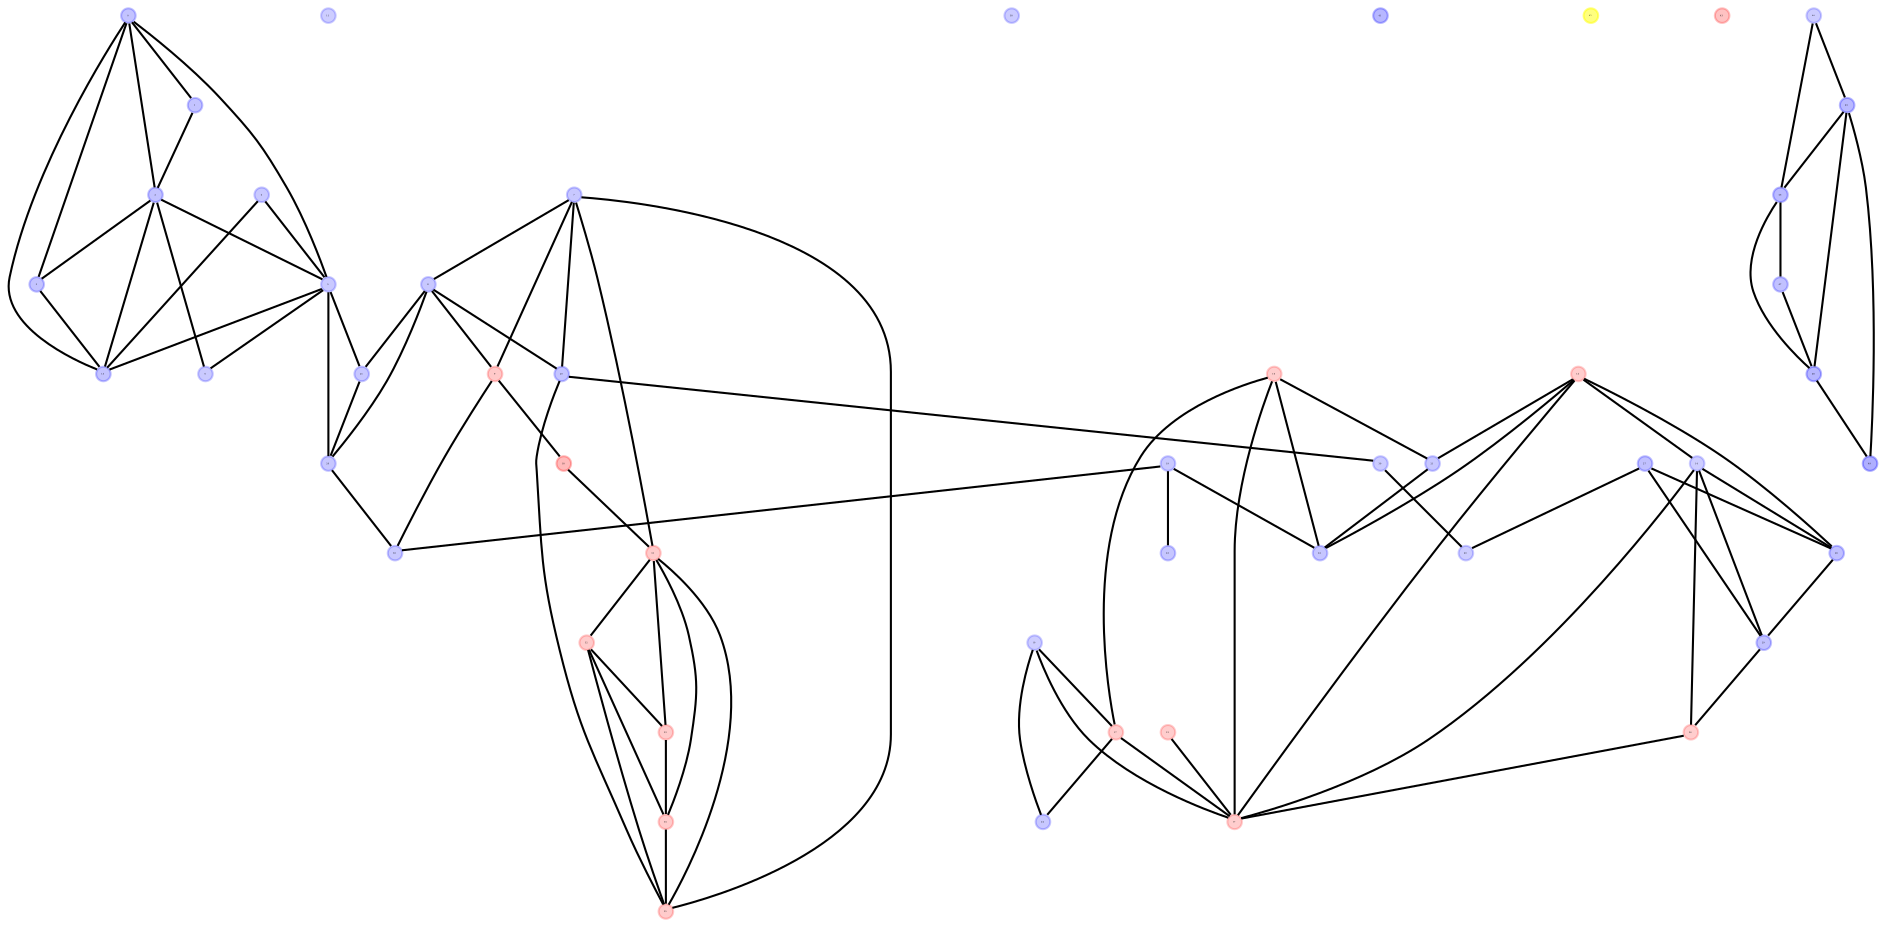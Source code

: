 strict graph  {
	graph [directed=False];
	0	 [color="#0000ff3c",
		data="OrderedDict([('GEOID10', '55001002750001'), ('NAME', 'Adams - C 1'), ('ASM', '41'), ('SEN', '14'), ('CON', '3'), ('WARD_FIPS', '\
55001002750001'), ('COUSUBFP', '00275'), ('MCD_NAME', 'Adams'), ('MCD_FIPS', '5500100275'), ('CNTY_NAME', 'Adams'), ('CNTY_FIPS', '\
55001'), ('JVTD2', 'Adams - C 1'), ('STR_WARDS', '1'), ('SUPER_DIST', '5500111'), ('SPLIT', 'NO'), ('PERSONS', 661.0), ('WHITE', \
620.0), ('BLACK', 17.0), ('HISPANIC', 15.0), ('ASIAN', 1.0), ('AMINDIAN', 5.0), ('PISLAND', 0.0), ('OTHER', 0.0), ('OTHERMLT', 3.0), ('\
PERSONS18', 484.0), ('WHITE18', 463.0), ('BLACK18', 9.0), ('HISPANIC18', 8.0), ('ASIAN18', 1.0), ('AMINDIAN18', 3.0), ('PISLAND18', \
0.0), ('OTHER18', 0.0), ('OTHERMLT18', 0.0), ('GOVTOT14', 184.0), ('GOVDEM14', 97.0), ('GOVREP14', 82.0), ('GOVIND114', 2.0), ('\
GOVIND214', 3.0), ('GOVIND314', 0.0), ('GOVIND414', 0.0), ('GOVIND514', 0.0), ('GOVREP214', 0.0), ('GOVREP314', 0.0), ('GOVCON14', \
0.0), ('GOVSCAT14', 0.0), ('SENTOT14', 0.0), ('SENDEM14', 0.0), ('SENREP14', 0.0), ('SENSCAT14', 0.0), ('SENIND14', 0.0), ('ASMTOT14', \
174.0), ('ASMDEM14', 91.0), ('ASMREP14', 83.0), ('ASMSCAT14', 0.0), ('ASMIND14', 0.0), ('ASMREP214', 0.0), ('CONTOT14', 173.0), ('\
CONDEM14', 105.0), ('CONREP14', 68.0), ('CONIND14', 0.0), ('CONSCAT14', 0.0), ('CONREP214', 0.0), ('CONIND214', 0.0), ('SOSTOT14', \
171.0), ('SOSDEM14', 102.0), ('SOSREP14', 62.0), ('SOSCON14', 3.0), ('SOSIND14', 4.0), ('SOSSCAT14', 0.0), ('TRESTOT14', 168.0), ('\
TRESDEM14', 87.0), ('TRESREP14', 68.0), ('TRESCON14', 3.0), ('TRESIND114', 6.0), ('TRESIND214', 4.0), ('TRESSCAT14', 0.0), ('AGTOT14', \
175.0), ('AGDEM14', 90.0), ('AGREP14', 78.0), ('AGIND14', 7.0), ('AGSCAT14', 0.0)])",
		fixedsize=True,
		fontsize=1,
		height=0.1,
		polygon="POLYGON ((534629.3558 387397.3230000008, 534631.0153000001 387299.8093999997, 534632.0418999996 387198.2959000003, 534632.9319000002 \
387158.6468000002, 534634.2664000001 387099.3397000004, 534635.3005999997 386994.3831999991, 534639.6530999998 386840.2311000004, \
534641.0910999998 386697.8457999993, 534752.7756000003 386700.5371000003, 534806.5332000004 386701.2124000005, 534820.0930000003 \
386701.3538000006, 534862.6176000005 386701.8933000006, 534912.5232999995 386702.7829999998, 534975.7477000002 386703.9252000004, \
534978.4069999997 386592.4195000008, 535065.2241000002 386592.9495999999, 535158.2130000005 386596.3827, 535291.5634000003 386599.1327, \
535479.7292999998 386596.4598999992, 535708.5795 386592.5559999999, 536243.2209000001 386588.4031000007, 536245.5526999999 386030.1835999992, \
536247.0327000003 385786.6162999999, 536246.7253 385781.0622000005, 536082.6990999999 385780.2177000009, 535066.6025 385775.1634999998, \
535066.6841000002 385739.2890000008, 534994.8605000004 385739.5702999998, 534995.0316000003 385734.9058999997, 534997.7813999997 \
385370.9445999991, 534656.3037999999 385370.4026999995, 534660.4704999998 385409.6185999997, 534659.3819000004 385466.3716000002, \
534662.0719999997 385520.023, 534661.0373999998 385588.6602999996, 534657.9841 385699.1654000003, 534657.5124000004 385731.0406999998, \
534759.8355 385728.6021999996, 534761.2022000002 385763.4803999998, 534657.1279999996 385759.6952, 533854.7785 385770.4082999993, \
533037.8547999999 385766.9733000007, 533021.5756000001 387149.0626999997, 533020.8982999995 387167.0543000009, 533020.7640000004 \
387194.5987, 533022.0319999997 387243.3597999997, 533021.9066000003 387266.3505000006, 533021.3057000004 387408.7378000002, 533133.1639 \
387398.9626000002, 533421.3388 387402.4282000009, 533410.6347000003 387854.7844999991, 533402.3042000001 388205.1859000009, 533485.1655999999 \
388207.5755000003, 533564.6650999999 388206.4050999992, 533652.0259999996 388205.2519000005, 533725.7472999999 388205.2931999993, \
533805.3238000004 388205.6808000002, 533814.9505000003 388205.4788000006, 533814.9436999997 388054.9821000006, 533819.0924000004 \
387989.0165999997, 533819.1788999997 387986.0178999994, 533821.1568 387922.3803000003, 533819.8114 387875.1738000009, 533819.8015999999 \
387802.9798000008, 533821.1846000003 387601.6172000002, 533916.9719000002 387603.0395999998, 534017.6574999997 387602.3633999992, \
534117.6255999999 387599.5769999996, 534121.1004999997 387399.6627999991, 534224.5186000001 387398.2181000002, 534324.4808 387399.6554000005, \
534425.8901000004 387399.6534000002, 534525.7751000002 387399.6495999992, 534629.3558 387397.3230000008))",
		pos="5343.253869210382,3865.394379337739!",
		shape=circle,
		style=filled,
		width=0.1];
	1	 [color="#0000ff3c",
		data="OrderedDict([('GEOID10', '55001002750002'), ('NAME', 'Adams - C 2'), ('ASM', '41'), ('SEN', '14'), ('CON', '3'), ('WARD_FIPS', '\
55001002750002'), ('COUSUBFP', '00275'), ('MCD_NAME', 'Adams'), ('MCD_FIPS', '5500100275'), ('CNTY_NAME', 'Adams'), ('CNTY_FIPS', '\
55001'), ('JVTD2', 'Adams - C 2'), ('STR_WARDS', '2'), ('SUPER_DIST', '5500112'), ('SPLIT', 'NO'), ('PERSONS', 652.0), ('WHITE', \
599.0), ('BLACK', 6.0), ('HISPANIC', 23.0), ('ASIAN', 10.0), ('AMINDIAN', 12.0), ('PISLAND', 0.0), ('OTHER', 2.0), ('OTHERMLT', \
0.0), ('PERSONS18', 463.0), ('WHITE18', 435.0), ('BLACK18', 4.0), ('HISPANIC18', 7.0), ('ASIAN18', 7.0), ('AMINDIAN18', 8.0), ('\
PISLAND18', 0.0), ('OTHER18', 2.0), ('OTHERMLT18', 0.0), ('GOVTOT14', 176.0), ('GOVDEM14', 92.0), ('GOVREP14', 79.0), ('GOVIND114', \
2.0), ('GOVIND214', 3.0), ('GOVIND314', 0.0), ('GOVIND414', 0.0), ('GOVIND514', 0.0), ('GOVREP214', 0.0), ('GOVREP314', 0.0), ('\
GOVCON14', 0.0), ('GOVSCAT14', 0.0), ('SENTOT14', 0.0), ('SENDEM14', 0.0), ('SENREP14', 0.0), ('SENSCAT14', 0.0), ('SENIND14', 0.0), ('\
ASMTOT14', 167.0), ('ASMDEM14', 87.0), ('ASMREP14', 80.0), ('ASMSCAT14', 0.0), ('ASMIND14', 0.0), ('ASMREP214', 0.0), ('CONTOT14', \
165.0), ('CONDEM14', 100.0), ('CONREP14', 65.0), ('CONIND14', 0.0), ('CONSCAT14', 0.0), ('CONREP214', 0.0), ('CONIND214', 0.0), ('\
SOSTOT14', 164.0), ('SOSDEM14', 97.0), ('SOSREP14', 60.0), ('SOSCON14', 3.0), ('SOSIND14', 4.0), ('SOSSCAT14', 0.0), ('TRESTOT14', \
160.0), ('TRESDEM14', 84.0), ('TRESREP14', 64.0), ('TRESCON14', 3.0), ('TRESIND114', 6.0), ('TRESIND214', 3.0), ('TRESSCAT14', 0.0), ('\
AGTOT14', 167.0), ('AGDEM14', 86.0), ('AGREP14', 75.0), ('AGIND14', 6.0), ('AGSCAT14', 0.0)])",
		fixedsize=True,
		fontsize=1,
		height=0.1,
		polygon="POLYGON ((535546.1431999998 387187.7169000003, 535547.0351999998 387149.5118000004, 535557.2871000003 386713.0403000005, 535386.6993000004 \
386714.4188999999, 535290.3448999999 386709.8641999997, 535291.5634000003 386599.1327, 535158.2130000005 386596.3827, 535065.2241000002 \
386592.9495999999, 534978.4069999997 386592.4195000008, 534975.7477000002 386703.9252000004, 534912.5232999995 386702.7829999998, \
534862.6176000005 386701.8933000006, 534820.0930000003 386701.3538000006, 534806.5332000004 386701.2124000005, 534752.7756000003 \
386700.5371000003, 534641.0910999998 386697.8457999993, 534639.6530999998 386840.2311000004, 534635.3005999997 386994.3831999991, \
534634.2664000001 387099.3397000004, 534632.9319000002 387158.6468000002, 534632.0418999996 387198.2959000003, 534631.0153000001 \
387299.8093999997, 534629.3558 387397.3230000008, 534741.7560000001 387397.5723000001, 534792.7785999998 387398.9078000002, 534850.7806000002 \
387400.4814999998, 534924.3507000003 387400.4247999992, 534960.4538000003 387400.3951999992, 535012.5208999999 387401.0683999993, \
535074.2988 387400.3202, 535094.4347000001 387401.0324000008, 535176.1878000004 387401.1082000006, 535275.5948000001 387399.6708000004, \
535320.3613 387400.2184999995, 535433.9621000001 387401.7039999999, 535541.1479000002 387401.7324999999, 535546.1431999998 387187.7169000003))",
		pos="5350.929058596235,3870.3210900609174!",
		shape=circle,
		style=filled,
		width=0.1];
	0 -- 1;
	2	 [color="#0000ff3d",
		data="OrderedDict([('GEOID10', '55001002750003'), ('NAME', 'Adams - C 3'), ('ASM', '41'), ('SEN', '14'), ('CON', '3'), ('WARD_FIPS', '\
55001002750003'), ('COUSUBFP', '00275'), ('MCD_NAME', 'Adams'), ('MCD_FIPS', '5500100275'), ('CNTY_NAME', 'Adams'), ('CNTY_FIPS', '\
55001'), ('JVTD2', 'Adams - C 3'), ('STR_WARDS', '3'), ('SUPER_DIST', '5500112'), ('SPLIT', 'NO'), ('PERSONS', 288.0), ('WHITE', \
278.0), ('BLACK', 6.0), ('HISPANIC', 3.0), ('ASIAN', 0.0), ('AMINDIAN', 1.0), ('PISLAND', 0.0), ('OTHER', 0.0), ('OTHERMLT', 0.0), ('\
PERSONS18', 241.0), ('WHITE18', 234.0), ('BLACK18', 4.0), ('HISPANIC18', 2.0), ('ASIAN18', 0.0), ('AMINDIAN18', 1.0), ('PISLAND18', \
0.0), ('OTHER18', 0.0), ('OTHERMLT18', 0.0), ('GOVTOT14', 91.0), ('GOVDEM14', 48.0), ('GOVREP14', 40.0), ('GOVIND114', 1.0), ('GOVIND214', \
2.0), ('GOVIND314', 0.0), ('GOVIND414', 0.0), ('GOVIND514', 0.0), ('GOVREP214', 0.0), ('GOVREP314', 0.0), ('GOVCON14', 0.0), ('GOVSCAT14', \
0.0), ('SENTOT14', 0.0), ('SENDEM14', 0.0), ('SENREP14', 0.0), ('SENSCAT14', 0.0), ('SENIND14', 0.0), ('ASMTOT14', 85.0), ('ASMDEM14', \
44.0), ('ASMREP14', 41.0), ('ASMSCAT14', 0.0), ('ASMIND14', 0.0), ('ASMREP214', 0.0), ('CONTOT14', 85.0), ('CONDEM14', 52.0), ('\
CONREP14', 33.0), ('CONIND14', 0.0), ('CONSCAT14', 0.0), ('CONREP214', 0.0), ('CONIND214', 0.0), ('SOSTOT14', 84.0), ('SOSDEM14', \
50.0), ('SOSREP14', 30.0), ('SOSCON14', 2.0), ('SOSIND14', 2.0), ('SOSSCAT14', 0.0), ('TRESTOT14', 80.0), ('TRESDEM14', 43.0), ('\
TRESREP14', 33.0), ('TRESCON14', 1.0), ('TRESIND114', 2.0), ('TRESIND214', 1.0), ('TRESSCAT14', 0.0), ('AGTOT14', 86.0), ('AGDEM14', \
45.0), ('AGREP14', 38.0), ('AGIND14', 3.0), ('AGSCAT14', 0.0)])",
		fixedsize=True,
		fontsize=1,
		height=0.1,
		polygon="POLYGON ((534625.1369000003 387600.2342000008, 534620.2797999997 387801.5890999995, 534618.4500000002 387976.2945000008, 534618.1535 \
388001.6172000002, 534616.0904000001 388064.0327000003, 534615.9398999996 388204.8662, 535023.5279999999 388207.3335999995, 535127.0947000002 \
388205.6811999995, 535430.7207000004 388207.2705000006, 536228.7359999996 388209.6228999998, 536229.0592 388175.9701000005, 536232.5926999999 \
387814.4530999996, 536232.5526999999 387732.5960000008, 536241.2438000003 387002.0140000004, 536243.2209000001 386588.4031000007, \
535708.5795 386592.5559999999, 535479.7292999998 386596.4598999992, 535291.5634000003 386599.1327, 535290.3448999999 386709.8641999997, \
535386.6993000004 386714.4188999999, 535557.2871000003 386713.0403000005, 535547.0351999998 387149.5118000004, 535546.1431999998 \
387187.7169000003, 535541.1479000002 387401.7324999999, 535433.9621000001 387401.7039999999, 535320.3613 387400.2184999995, 535275.5948000001 \
387399.6708000004, 535176.1878000004 387401.1082000006, 535094.4347000001 387401.0324000008, 535074.2988 387400.3202, 535012.5208999999 \
387401.0683999993, 534960.4538000003 387400.3951999992, 534924.3507000003 387400.4247999992, 534850.7806000002 387400.4814999998, \
534792.7785999998 387398.9078000002, 534741.7560000001 387397.5723000001, 534629.3558 387397.3230000008, 534625.1369000003 387600.2342000008))",
		pos="5355.657878318403,3875.4677880956883!",
		shape=circle,
		style=filled,
		width=0.1];
	0 -- 2;
	3	 [color="#0000ff3c",
		data="OrderedDict([('GEOID10', '55001002750004'), ('NAME', 'Adams - C 4'), ('ASM', '41'), ('SEN', '14'), ('CON', '3'), ('WARD_FIPS', '\
55001002750004'), ('COUSUBFP', '00275'), ('MCD_NAME', 'Adams'), ('MCD_FIPS', '5500100275'), ('CNTY_NAME', 'Adams'), ('CNTY_FIPS', '\
55001'), ('JVTD2', 'Adams - C 4'), ('STR_WARDS', '4'), ('SUPER_DIST', '5500111'), ('SPLIT', 'NO'), ('PERSONS', 366.0), ('WHITE', \
350.0), ('BLACK', 2.0), ('HISPANIC', 5.0), ('ASIAN', 2.0), ('AMINDIAN', 5.0), ('PISLAND', 0.0), ('OTHER', 1.0), ('OTHERMLT', 1.0), ('\
PERSONS18', 306.0), ('WHITE18', 298.0), ('BLACK18', 1.0), ('HISPANIC18', 2.0), ('ASIAN18', 2.0), ('AMINDIAN18', 2.0), ('PISLAND18', \
0.0), ('OTHER18', 0.0), ('OTHERMLT18', 1.0), ('GOVTOT14', 114.0), ('GOVDEM14', 61.0), ('GOVREP14', 51.0), ('GOVIND114', 1.0), ('\
GOVIND214', 1.0), ('GOVIND314', 0.0), ('GOVIND414', 0.0), ('GOVIND514', 0.0), ('GOVREP214', 0.0), ('GOVREP314', 0.0), ('GOVCON14', \
0.0), ('GOVSCAT14', 0.0), ('SENTOT14', 0.0), ('SENDEM14', 0.0), ('SENREP14', 0.0), ('SENSCAT14', 0.0), ('SENIND14', 0.0), ('ASMTOT14', \
108.0), ('ASMDEM14', 56.0), ('ASMREP14', 52.0), ('ASMSCAT14', 0.0), ('ASMIND14', 0.0), ('ASMREP214', 0.0), ('CONTOT14', 107.0), ('\
CONDEM14', 65.0), ('CONREP14', 42.0), ('CONIND14', 0.0), ('CONSCAT14', 0.0), ('CONREP214', 0.0), ('CONIND214', 0.0), ('SOSTOT14', \
106.0), ('SOSDEM14', 64.0), ('SOSREP14', 39.0), ('SOSCON14', 1.0), ('SOSIND14', 2.0), ('SOSSCAT14', 0.0), ('TRESTOT14', 102.0), ('\
TRESDEM14', 54.0), ('TRESREP14', 42.0), ('TRESCON14', 1.0), ('TRESIND114', 3.0), ('TRESIND214', 2.0), ('TRESSCAT14', 0.0), ('AGTOT14', \
109.0), ('AGDEM14', 56.0), ('AGREP14', 49.0), ('AGIND14', 4.0), ('AGSCAT14', 0.0)])",
		fixedsize=True,
		fontsize=1,
		height=0.1,
		polygon="POLYGON ((534629.3558 387397.3230000008, 534525.7751000002 387399.6495999992, 534425.8901000004 387399.6534000002, 534324.4808 387399.6554000005, \
534224.5186000001 387398.2181000002, 534121.1004999997 387399.6627999991, 534117.6255999999 387599.5769999996, 534017.6574999997 \
387602.3633999992, 533916.9719000002 387603.0395999998, 533821.1846000003 387601.6172000002, 533819.8015999999 387802.9798000008, \
533819.8114 387875.1738000009, 533821.1568 387922.3803000003, 533819.1788999997 387986.0178999994, 533819.0924000004 387989.0165999997, \
533814.9436999997 388054.9821000006, 533814.9505000003 388205.4788000006, 534114.8880000003 388206.3335999995, 534192.0571999997 \
388207.0538999997, 534279.7399000004 388205.5764000006, 534310.6253000004 388205.0877999999, 534389.9641000004 388204.1491, 534490.3168000001 \
388204.8122000005, 534615.9398999996 388204.8662, 534616.0904000001 388064.0327000003, 534618.1535 388001.6172000002, 534618.4500000002 \
387976.2945000008, 534620.2797999997 387801.5890999995, 534625.1369000003 387600.2342000008, 534629.3558 387397.3230000008))",
		pos="5342.459937489147,3878.3280122233364!",
		shape=circle,
		style=filled,
		width=0.1];
	0 -- 3;
	5	 [color="#0000ff36",
		data="OrderedDict([('GEOID10', '55001003000002'), ('NAME', 'ADAMS - T 2'), ('ASM', '41'), ('SEN', '14'), ('CON', '3'), ('WARD_FIPS', '\
55001003000002'), ('COUSUBFP', '00300'), ('MCD_NAME', 'ADAMS'), ('MCD_FIPS', '5500100300'), ('CNTY_NAME', 'Adams'), ('CNTY_FIPS', '\
55001'), ('JVTD2', 'ADAMS - T 2'), ('STR_WARDS', '2'), ('SUPER_DIST', '5500110'), ('SPLIT', 'NO'), ('PERSONS', 331.0), ('WHITE', \
314.0), ('BLACK', 2.0), ('HISPANIC', 7.0), ('ASIAN', 2.0), ('AMINDIAN', 6.0), ('PISLAND', 0.0), ('OTHER', 0.0), ('OTHERMLT', 0.0), ('\
PERSONS18', 256.0), ('WHITE18', 244.0), ('BLACK18', 2.0), ('HISPANIC18', 6.0), ('ASIAN18', 1.0), ('AMINDIAN18', 3.0), ('PISLAND18', \
0.0), ('OTHER18', 0.0), ('OTHERMLT18', 0.0), ('GOVTOT14', 118.0), ('GOVDEM14', 55.0), ('GOVREP14', 61.0), ('GOVIND114', 0.0), ('\
GOVIND214', 2.0), ('GOVIND314', 0.0), ('GOVIND414', 0.0), ('GOVIND514', 0.0), ('GOVREP214', 0.0), ('GOVREP314', 0.0), ('GOVCON14', \
0.0), ('GOVSCAT14', 0.0), ('SENTOT14', 0.0), ('SENDEM14', 0.0), ('SENREP14', 0.0), ('SENSCAT14', 0.0), ('SENIND14', 0.0), ('ASMTOT14', \
110.0), ('ASMDEM14', 54.0), ('ASMREP14', 56.0), ('ASMSCAT14', 0.0), ('ASMIND14', 0.0), ('ASMREP214', 0.0), ('CONTOT14', 112.0), ('\
CONDEM14', 61.0), ('CONREP14', 51.0), ('CONIND14', 0.0), ('CONSCAT14', 0.0), ('CONREP214', 0.0), ('CONIND214', 0.0), ('SOSTOT14', \
113.0), ('SOSDEM14', 58.0), ('SOSREP14', 49.0), ('SOSCON14', 1.0), ('SOSIND14', 5.0), ('SOSSCAT14', 0.0), ('TRESTOT14', 111.0), ('\
TRESDEM14', 51.0), ('TRESREP14', 52.0), ('TRESCON14', 2.0), ('TRESIND114', 3.0), ('TRESIND214', 3.0), ('TRESSCAT14', 0.0), ('AGTOT14', \
113.0), ('AGDEM14', 52.0), ('AGREP14', 57.0), ('AGIND14', 4.0), ('AGSCAT14', 0.0)])",
		fixedsize=True,
		fontsize=1,
		height=0.1,
		polygon="POLYGON ((529815.2246000003 388590.0756000001, 529806.1545000002 388594.0604999997, 529716.2516000001 388637.0221999995, 529028.5673000002 \
388940.8176000006, 528654.6534000002 389106.0307999998, 528647.3746999996 389090.5829000007, 528640.8103999998 389080.8004000001, \
528614.7779000001 389053.7771000005, 528580.7888000002 389038.9609999992, 528537.5763999997 389023.3555999994, 528532.1261 389020.3498, \
528499.4426999995 388987.7650000006, 528489.7429 388983.4209000003, 528479.9598000003 388981.5201999992, 528473.2993000001 388983.9550999999, \
528447.4387999997 389009.9119000006, 528447.9878000002 389019.6864999998, 528457.4983000001 389046.5769999996, 528459.2472999999 \
389058.7965999991, 528458.4282 389072.1237000003, 528454.8118000003 389077.5614, 528449.3539000005 389080.5532000009, 528439.0100999996 \
389078.0965999998, 528433.5607000003 389074.4243999999, 528429.4116000002 389057.3147, 528430.8030000003 389035.4362000003, 528429.0471000001 \
389028.6588000003, 528424.1606000001 389023.7655999996, 528411.6288000001 389038.8549000006, 528420.3457000004 389059.1912999991, \
528424.4896999998 389080.2993999999, 528441.4857999999 389086.5407999996, 528456.9714000002 389082.3399999999, 528464.1401000004 \
389058.6918000001, 528459.0422999999 389030.9184000008, 528459.6253000004 389014.0369000006, 528460.8320000004 389011.2618000004, \
528463.9710999997 389002.7136000004, 528467.6645 388999.7194999997, 528477.4529999997 388997.3995999992, 528484.7505000001 388998.6306999996, \
528501.6423000004 389023.7535999995, 528514.9413000001 389035.9881999996, 528541.6364000002 389047.1293000001, 528578.1984999999 \
389057.1727000009, 528587.8980999999 389061.5168999992, 528599.9982000003 389070.1959000006, 528617.5351999998 389092.2100000009, \
528633.3860999998 389115.4438000005, 528178.5203 389316.4536000006, 528174.9907 389836.2455000002, 530014.8315000003 389839.6627999991, \
530504.2964000003 389833.3134000003, 531398.7775999997 389821.7989000008, 532045.9161 389816.3923000004, 532134.2978999997 389815.3320000004, \
532183.2196000004 389815.3109000009, 532228.7732999995 389815.0616999995, 532334.6336000003 389816.7019999996, 532360.1339999996 \
389818.3046000004, 532422.6820999999 389822.3091000002, 532470.0729 389826.0635000002, 532479.6155000003 389826.6368000004, 532500.6229999997 \
389829.1198999994, 532547.9370999997 389830.9866000004, 532578.0093999999 389832.2653999999, 532592.3658999996 389831.8485000003, \
532630.3016999997 389831.0321999993, 532652.5979000004 389830.6305, 533003.3930000002 389828.9781999998, 533286.0985000003 389827.6515999995, \
533856.7852999996 389833.4868999999, 534325.5436000004 389836.8176000006, 535023.8230999997 389844.1416999996, 535102.1778999995 \
389844.0978999995, 535214.3063000003 389839.9121000003, 535393.4576000003 389845.9909000006, 535400.8344000001 389846.6744999997, \
535425.0543999998 389846.7309000008, 535520.8942 389846.0664000008, 535659.8783999998 389846.6160000004, 535826.8543999996 389846.2357999999, \
535958.3021 389845.8850999996, 535998.8031000001 389845.7608000003, 536128.0850999998 389845.5193000007, 536184.4632999999 389846.3234000001, \
536209.8054 389846.7185999993, 536240.3753000004 389841.0179999992, 536255.7618000004 389845.8317000009, 536358.7264999999 389850.4170999993, \
536573.0809000004 389857.8367999997, 536595.6153999995 389858.4485999998, 536876.9337999998 389866.6017000005, 536936.5927999998 \
389870.1972000003, 536962.5740999999 389871.4855000004, 536964.182 389869.9346999992, 536972.1357000005 389864.5128000006, 536979.5185000002 \
389862.7545999996, 537003.8937999997 389864.8164000008, 537020.9884000001 389860.0844000001, 537035.5826000003 389860.8994999994, \
537046.1476999996 389869.1457000002, 537820.3662999999 389878.4049999993, 538396.1698000003 389888.0887000002, 538419.8267999999 \
389888.7098999992, 538457.5175999999 389889.7034000009, 538545.7297 389892.1714999992, 538559.2034 389892.0982000008, 538650.1580999997 \
389888.9108000007, 539257.7785 389878.1006000005, 539424.1085999999 389879.2531000003, 539424.7903000005 389728.9795999993, 539429.9291000003 \
389563.0584999993, 539428.3108000001 389048.8072999995, 539432.5558000002 388231.1356000006, 539224.4665000001 388231.3055000007, \
538882.2805000003 388220.9910000004, 538837.9018000001 388227.0844000001, 538287.6946999999 388220.9879000001, 538048.4949000003 \
388215.7776999995, 537868.4134 388211.7349999994, 537822.9318000004 388210.7237999998, 537548.5014000004 388210.6570999995, 537514.4884000001 \
388210.6780999992, 537280.4062000001 388211.5068999995, 536228.7359999996 388209.6228999998, 535430.7207000004 388207.2705000006, \
535424.5899 389013.7199000008, 535423.8307999996 389236.1872000005, 535445.1978000002 389222.4646000005, 535452.5924000004 389215.8178000003, \
535458.7090999996 389206.8355, 535467.3870000001 389200.1917000003, 535482.0817 389193.0066999998, 535486.9755999995 389192.4627999999, \
535491.1377999997 389196.1378000006, 535488.6314000003 389204.6841000002, 535478.5876000002 389212.3243000004, 535464.0346999997 \
389227.5066, 535448.0552000003 389235.3551000003, 535441.8624 389242.5601000004, 535439.2100999998 389348.0684999991, 535428.1635999996 \
389338.7129999995, 535422.3945000004 389336.2561000008, 535417.1063999999 389333.9112999998, 535420.4641000004 389407.4461000003, \
535381.8066999996 389406.9119000006, 535244.0149999997 389406.9263000004, 535096.1942999996 389408.4756000005, 534910.3557000002 \
389410.4978, 534799.5957000004 389409.3606000002, 534283.3493999997 389395.2313000001, 533916.2950999998 389413.1086999997, 533848.3613 \
389413.4104999993, 533844.3514999999 389413.1799999997, 533842.5049999999 389260.6798999999, 533841.3641999997 389154.1634999998, \
533840.6097999997 389016.3267999999, 533640.1633000001 389018.0208999999, 533635.1420999998 389119.3044000007, 533639.7267000005 \
389190.9526000004, 533797.1804999998 389187.5026999991, 533771.1054999996 389229.7652000003, 533728.8422999997 389227.0118000004, \
533718.3694000002 389249.2036000006, 533547.3113000002 389277.5066999998, 533404.1832999997 389297.4296000004, 533407.7971999999 \
389017.9903999995, 533421.5274 388615.2865999993, 533589.0218000002 388611.7410000004, 533600.6712999996 388446.6073000003, 532999.8624 \
388441.5128000006, 532998.7215 388205.4919000007, 533111.0240000002 388207.6015000008, 533229.5922999997 388205.2828000002, 533402.3042000001 \
388205.1859000009, 533410.6347000003 387854.7844999991, 533421.3388 387402.4282000009, 533133.1639 387398.9626000002, 533021.3057000004 \
387408.7378000002, 533021.9066000003 387266.3505000006, 533022.0319999997 387243.3597999997, 533020.7640000004 387194.5987, 533020.8982999995 \
387167.0543000009, 533021.5756000001 387149.0626999997, 532277.4485999998 387482.8427000009, 532217.7094999999 387509.7215999998, \
531668.6002000002 387756.0784000009, 531413.1249000002 387872.9202999994, 531190.4189999998 387971.9454999994, 530757.7832000004 \
388169.4837999996, 530409.1416999996 388327.8640000001, 530140.4741000002 388445.4005999994, 529815.2246000003 388590.0756000001))",
		pos="5340.188567438732,3889.901013975126!",
		shape=circle,
		style=filled,
		width=0.1];
	0 -- 5;
	15	 [color="#0000ff3c",
		data="OrderedDict([('GEOID10', '55001279500001'), ('NAME', 'Friendship - V 1'), ('ASM', '41'), ('SEN', '14'), ('CON', '3'), ('WARD_FIPS', '\
55001279500001'), ('COUSUBFP', '27950'), ('MCD_NAME', 'Friendship'), ('MCD_FIPS', '5500127950'), ('CNTY_NAME', 'Adams'), ('CNTY_\
FIPS', '55001'), ('JVTD2', 'Friendship - V 1'), ('STR_WARDS', '1'), ('SUPER_DIST', '5500110'), ('SPLIT', 'NO'), ('PERSONS', 725.0), ('\
WHITE', 672.0), ('BLACK', 15.0), ('HISPANIC', 29.0), ('ASIAN', 5.0), ('AMINDIAN', 4.0), ('PISLAND', 0.0), ('OTHER', 0.0), ('OTHERMLT', \
0.0), ('PERSONS18', 591.0), ('WHITE18', 556.0), ('BLACK18', 12.0), ('HISPANIC18', 15.0), ('ASIAN18', 4.0), ('AMINDIAN18', 4.0), ('\
PISLAND18', 0.0), ('OTHER18', 0.0), ('OTHERMLT18', 0.0), ('GOVTOT14', 217.0), ('GOVDEM14', 122.0), ('GOVREP14', 92.0), ('GOVIND114', \
0.0), ('GOVIND214', 3.0), ('GOVIND314', 0.0), ('GOVIND414', 0.0), ('GOVIND514', 0.0), ('GOVREP214', 0.0), ('GOVREP314', 0.0), ('\
GOVCON14', 0.0), ('GOVSCAT14', 0.0), ('SENTOT14', 0.0), ('SENDEM14', 0.0), ('SENREP14', 0.0), ('SENSCAT14', 0.0), ('SENIND14', 0.0), ('\
ASMTOT14', 206.0), ('ASMDEM14', 106.0), ('ASMREP14', 100.0), ('ASMSCAT14', 0.0), ('ASMIND14', 0.0), ('ASMREP214', 0.0), ('CONTOT14', \
204.0), ('CONDEM14', 123.0), ('CONREP14', 81.0), ('CONIND14', 0.0), ('CONSCAT14', 0.0), ('CONREP214', 0.0), ('CONIND214', 0.0), ('\
SOSTOT14', 203.0), ('SOSDEM14', 120.0), ('SOSREP14', 72.0), ('SOSCON14', 4.0), ('SOSIND14', 7.0), ('SOSSCAT14', 0.0), ('TRESTOT14', \
202.0), ('TRESDEM14', 104.0), ('TRESREP14', 82.0), ('TRESCON14', 6.0), ('TRESIND114', 6.0), ('TRESIND214', 4.0), ('TRESSCAT14', \
0.0), ('AGTOT14', 208.0), ('AGDEM14', 110.0), ('AGREP14', 89.0), ('AGIND14', 9.0), ('AGSCAT14', 0.0)])",
		fixedsize=True,
		fontsize=1,
		height=0.1,
		polygon="POLYGON ((533797.1804999998 389187.5026999991, 533639.7267000005 389190.9526000004, 533635.1420999998 389119.3044000007, 533640.1633000001 \
389018.0208999999, 533840.6097999997 389016.3267999999, 533841.3641999997 389154.1634999998, 533842.5049999999 389260.6798999999, \
533844.3514999999 389413.1799999997, 533848.3613 389413.4104999993, 533916.2950999998 389413.1086999997, 534283.3493999997 389395.2313000001, \
534799.5957000004 389409.3606000002, 534910.3557000002 389410.4978, 535096.1942999996 389408.4756000005, 535244.0149999997 389406.9263000004, \
535381.8066999996 389406.9119000006, 535420.4641000004 389407.4461000003, 535417.1063999999 389333.9112999998, 535422.3945000004 \
389336.2561000008, 535428.1635999996 389338.7129999995, 535439.2100999998 389348.0684999991, 535441.8624 389242.5601000004, 535442.1245999997 \
389233.3421, 535423.8052000003 389247.1828000005, 535423.8307999996 389236.1872000005, 535424.5899 389013.7199000008, 535430.7207000004 \
388207.2705000006, 535127.0947000002 388205.6811999995, 535023.5279999999 388207.3335999995, 534615.9398999996 388204.8662, 534490.3168000001 \
388204.8122000005, 534389.9641000004 388204.1491, 534310.6253000004 388205.0877999999, 534279.7399000004 388205.5764000006, 534192.0571999997 \
388207.0538999997, 534114.8880000003 388206.3335999995, 533814.9505000003 388205.4788000006, 533805.3238000004 388205.6808000002, \
533725.7472999999 388205.2931999993, 533652.0259999996 388205.2519000005, 533564.6650999999 388206.4050999992, 533485.1655999999 \
388207.5755000003, 533402.3042000001 388205.1859000009, 533229.5922999997 388205.2828000002, 533111.0240000002 388207.6015000008, \
532998.7215 388205.4919000007, 532999.8624 388441.5128000006, 533600.6712999996 388446.6073000003, 533589.0218000002 388611.7410000004, \
533421.5274 388615.2865999993, 533407.7971999999 389017.9903999995, 533404.1832999997 389297.4296000004, 533547.3113000002 389277.5066999998, \
533718.3694000002 389249.2036000006, 533728.8422999997 389227.0118000004, 533771.1054999996 389229.7652000003, 533797.1804999998 \
389187.5026999991))",
		pos="5344.125864067278,3887.7131053142816!",
		shape=circle,
		style=filled,
		width=0.1];
	0 -- 15;
	1 -- 2;
	2 -- 3;
	2 -- 5;
	6	 [color="#0000ff35",
		data="OrderedDict([('GEOID10', '55001003000003'), ('NAME', 'ADAMS - T 3'), ('ASM', '41'), ('SEN', '14'), ('CON', '3'), ('WARD_FIPS', '\
55001003000003'), ('COUSUBFP', '00300'), ('MCD_NAME', 'ADAMS'), ('MCD_FIPS', '5500100300'), ('CNTY_NAME', 'Adams'), ('CNTY_FIPS', '\
55001'), ('JVTD2', 'ADAMS - T 3'), ('STR_WARDS', '3'), ('SUPER_DIST', '5500112'), ('SPLIT', 'NO'), ('PERSONS', 112.0), ('WHITE', \
106.0), ('BLACK', 2.0), ('HISPANIC', 0.0), ('ASIAN', 0.0), ('AMINDIAN', 3.0), ('PISLAND', 0.0), ('OTHER', 1.0), ('OTHERMLT', 0.0), ('\
PERSONS18', 95.0), ('WHITE18', 92.0), ('BLACK18', 1.0), ('HISPANIC18', 0.0), ('ASIAN18', 0.0), ('AMINDIAN18', 1.0), ('PISLAND18', \
0.0), ('OTHER18', 1.0), ('OTHERMLT18', 0.0), ('GOVTOT14', 42.0), ('GOVDEM14', 20.0), ('GOVREP14', 22.0), ('GOVIND114', 0.0), ('GOVIND214', \
0.0), ('GOVIND314', 0.0), ('GOVIND414', 0.0), ('GOVIND514', 0.0), ('GOVREP214', 0.0), ('GOVREP314', 0.0), ('GOVCON14', 0.0), ('GOVSCAT14', \
0.0), ('SENTOT14', 0.0), ('SENDEM14', 0.0), ('SENREP14', 0.0), ('SENSCAT14', 0.0), ('SENIND14', 0.0), ('ASMTOT14', 40.0), ('ASMDEM14', \
20.0), ('ASMREP14', 20.0), ('ASMSCAT14', 0.0), ('ASMIND14', 0.0), ('ASMREP214', 0.0), ('CONTOT14', 41.0), ('CONDEM14', 22.0), ('\
CONREP14', 19.0), ('CONIND14', 0.0), ('CONSCAT14', 0.0), ('CONREP214', 0.0), ('CONIND214', 0.0), ('SOSTOT14', 39.0), ('SOSDEM14', \
21.0), ('SOSREP14', 17.0), ('SOSCON14', 0.0), ('SOSIND14', 1.0), ('SOSSCAT14', 0.0), ('TRESTOT14', 37.0), ('TRESDEM14', 18.0), ('\
TRESREP14', 18.0), ('TRESCON14', 0.0), ('TRESIND114', 1.0), ('TRESIND214', 0.0), ('TRESSCAT14', 0.0), ('AGTOT14', 41.0), ('AGDEM14', \
19.0), ('AGREP14', 21.0), ('AGIND14', 1.0), ('AGSCAT14', 0.0)])",
		fixedsize=True,
		fontsize=1,
		height=0.1,
		polygon="POLYGON ((537853.523 386831.6765999999, 537855.3897000002 386585.6666000001, 537362.4811000004 386585.6889999993, 536511.4643000001 \
386586.5118000004, 536243.2209000001 386588.4031000007, 536241.2438000003 387002.0140000004, 536232.5526999999 387732.5960000008, \
536232.5926999999 387814.4530999996, 536229.0592 388175.9701000005, 536228.7359999996 388209.6228999998, 537280.4062000001 388211.5068999995, \
537514.4884000001 388210.6780999992, 537548.5014000004 388210.6570999995, 537822.9318000004 388210.7237999998, 537840.0312999999 \
387729.6236000005, 537841.2322000004 387700.7490999997, 537846.8844999997 387568.1492999997, 537851.0976999998 386987.2760000005, \
537853.523 386831.6765999999))",
		pos="5370.407360642027,3873.9719301672094!",
		shape=circle,
		style=filled,
		width=0.1];
	2 -- 6;
	2 -- 15;
	3 -- 15;
	4	 [color="#0000ff36",
		data="OrderedDict([('GEOID10', '55001003000001'), ('NAME', 'ADAMS - T 1'), ('ASM', '41'), ('SEN', '14'), ('CON', '3'), ('WARD_FIPS', '\
55001003000001'), ('COUSUBFP', '00300'), ('MCD_NAME', 'ADAMS'), ('MCD_FIPS', '5500100300'), ('CNTY_NAME', 'Adams'), ('CNTY_FIPS', '\
55001'), ('JVTD2', 'ADAMS - T 1'), ('STR_WARDS', '1'), ('SUPER_DIST', '5500108'), ('SPLIT', 'NO'), ('PERSONS', 902.0), ('WHITE', \
847.0), ('BLACK', 2.0), ('HISPANIC', 38.0), ('ASIAN', 2.0), ('AMINDIAN', 11.0), ('PISLAND', 0.0), ('OTHER', 1.0), ('OTHERMLT', 1.0), ('\
PERSONS18', 736.0), ('WHITE18', 704.0), ('BLACK18', 2.0), ('HISPANIC18', 21.0), ('ASIAN18', 2.0), ('AMINDIAN18', 5.0), ('PISLAND18', \
0.0), ('OTHER18', 1.0), ('OTHERMLT18', 1.0), ('GOVTOT14', 340.0), ('GOVDEM14', 158.0), ('GOVREP14', 175.0), ('GOVIND114', 1.0), ('\
GOVIND214', 6.0), ('GOVIND314', 0.0), ('GOVIND414', 0.0), ('GOVIND514', 0.0), ('GOVREP214', 0.0), ('GOVREP314', 0.0), ('GOVCON14', \
0.0), ('GOVSCAT14', 0.0), ('SENTOT14', 0.0), ('SENDEM14', 0.0), ('SENREP14', 0.0), ('SENSCAT14', 0.0), ('SENIND14', 0.0), ('ASMTOT14', \
317.0), ('ASMDEM14', 157.0), ('ASMREP14', 160.0), ('ASMSCAT14', 0.0), ('ASMIND14', 0.0), ('ASMREP214', 0.0), ('CONTOT14', 326.0), ('\
CONDEM14', 176.0), ('CONREP14', 149.0), ('CONIND14', 1.0), ('CONSCAT14', 0.0), ('CONREP214', 0.0), ('CONIND214', 0.0), ('SOSTOT14', \
322.0), ('SOSDEM14', 166.0), ('SOSREP14', 139.0), ('SOSCON14', 4.0), ('SOSIND14', 13.0), ('SOSSCAT14', 0.0), ('TRESTOT14', 316.0), ('\
TRESDEM14', 147.0), ('TRESREP14', 147.0), ('TRESCON14', 6.0), ('TRESIND114', 9.0), ('TRESIND214', 7.0), ('TRESSCAT14', 0.0), ('AGTOT14', \
328.0), ('AGDEM14', 151.0), ('AGREP14', 164.0), ('AGIND14', 13.0), ('AGSCAT14', 0.0)])",
		fixedsize=True,
		fontsize=1,
		height=0.1,
		polygon="POLYGON ((535441.8624 389242.5601000004, 535448.0552000003 389235.3551000003, 535464.0346999997 389227.5066, 535478.5876000002 389212.3243000004, \
535488.6314000003 389204.6841000002, 535491.1377999997 389196.1378000006, 535486.9755999995 389192.4627999999, 535482.0817 389193.0066999998, \
535467.3870000001 389200.1917000003, 535458.7090999996 389206.8355, 535452.5924000004 389215.8178000003, 535445.1978000002 389222.4646000005, \
535423.8307999996 389236.1872000005, 535423.8052000003 389247.1828000005, 535442.1245999997 389233.3421, 535441.8624 389242.5601000004))",
		pos="5354.5987908913985,3892.177706174839!",
		shape=circle,
		style=filled,
		width=0.1];
	4 -- 5;
	4 -- 15;
	5 -- 6;
	5 -- 15;
	25	 [color="#0000ff38",
		data="OrderedDict([('GEOID10', '55001654500001'), ('NAME', 'PRESTON - T 1'), ('ASM', '72'), ('SEN', '24'), ('CON', '3'), ('WARD_FIPS', '\
55001654500001'), ('COUSUBFP', '65450'), ('MCD_NAME', 'PRESTON'), ('MCD_FIPS', '5500165450'), ('CNTY_NAME', 'Adams'), ('CNTY_FIPS', '\
55001'), ('JVTD2', 'PRESTON - T 1'), ('STR_WARDS', '1'), ('SUPER_DIST', '5500115'), ('SPLIT', 'NO'), ('PERSONS', 1032.0), ('WHITE', \
964.0), ('BLACK', 10.0), ('HISPANIC', 33.0), ('ASIAN', 6.0), ('AMINDIAN', 12.0), ('PISLAND', 0.0), ('OTHER', 3.0), ('OTHERMLT', \
4.0), ('PERSONS18', 850.0), ('WHITE18', 808.0), ('BLACK18', 8.0), ('HISPANIC18', 19.0), ('ASIAN18', 4.0), ('AMINDIAN18', 7.0), ('\
PISLAND18', 0.0), ('OTHER18', 3.0), ('OTHERMLT18', 1.0), ('GOVTOT14', 394.0), ('GOVDEM14', 194.0), ('GOVREP14', 192.0), ('GOVIND114', \
2.0), ('GOVIND214', 6.0), ('GOVIND314', 0.0), ('GOVIND414', 0.0), ('GOVIND514', 0.0), ('GOVREP214', 0.0), ('GOVREP314', 0.0), ('\
GOVCON14', 0.0), ('GOVSCAT14', 0.0), ('SENTOT14', 0.0), ('SENDEM14', 0.0), ('SENREP14', 0.0), ('SENSCAT14', 0.0), ('SENIND14', 0.0), ('\
ASMTOT14', 388.0), ('ASMDEM14', 190.0), ('ASMREP14', 198.0), ('ASMSCAT14', 0.0), ('ASMIND14', 0.0), ('ASMREP214', 0.0), ('CONTOT14', \
383.0), ('CONDEM14', 216.0), ('CONREP14', 167.0), ('CONIND14', 0.0), ('CONSCAT14', 0.0), ('CONREP214', 0.0), ('CONIND214', 0.0), ('\
SOSTOT14', 383.0), ('SOSDEM14', 211.0), ('SOSREP14', 155.0), ('SOSCON14', 6.0), ('SOSIND14', 11.0), ('SOSSCAT14', 0.0), ('TRESTOT14', \
384.0), ('TRESDEM14', 194.0), ('TRESREP14', 168.0), ('TRESCON14', 4.0), ('TRESIND114', 9.0), ('TRESIND214', 9.0), ('TRESSCAT14', \
0.0), ('AGTOT14', 390.0), ('AGDEM14', 188.0), ('AGREP14', 189.0), ('AGIND14', 13.0), ('AGSCAT14', 0.0)])",
		fixedsize=True,
		fontsize=1,
		height=0.1,
		polygon="POLYGON ((532988.6528000003 397976.6083000004, 532984.2148000002 398155.9765000008, 532981.7466000002 398352.0090999994, 532981.7421000004 \
398354.3414999992, 532981.7346000001 398358.1179000009, 532969.9395000003 399468.9004999995, 533385.5571999997 399473.9514000006, \
535678.9733999996 399501.8838, 535758.9767000005 399501.4079999998, 536195.9715999998 399507.1313000005, 536286.5478999997 399505.7993000001, \
536295.6792000001 399505.0443999991, 536300.6445000004 399504.9455999993, 536317.0615999997 399504.8750999998, 536325.4702000003 \
399504.8958999999, 536334.9215000002 399504.2528000008, 536358.0664999997 399503.7547999993, 536367.8366999999 399503.6679999996, \
536383.3733999999 399503.3734000009, 536403.8755000001 399502.9800000004, 536429.1029000003 399502.3763999995, 536454.4101 399501.8840999994, \
536568.7734000003 399499.6158000007, 536675.8501000004 399496.9977000002, 536679.9945 399504.8942000009, 536693.0247999998 399514.0349000003, \
536867.5959999999 399517.1446000002, 536870.1585999997 399517.1511000004, 537363.3706999999 399522.5404000003, 537778.2971999999 \
399514.8710999992, 537783.6564999996 399071.4943000004, 537782.8378999997 398899.7781000007, 537787.5192 398500.1614999995, 537788.9812000003 \
398046.8896999992, 537791.3148999996 397894.2862999998, 537788.8405999998 397564.0694999993, 537787.4951999998 397379.5791999996, \
537787.5713 397351.3677999992, 537788.9934999999 396288.2144000009, 537364.7659999998 396282.3092, 536630.1579999998 396272.1993000004, \
536329.8624 396272.2272999994, 536318.0044999998 396272.1980000008, 536189.0854000002 396273.6578000002, 536193.2136000004 395831.7235000003, \
536198.4134 395279.7226999998, 536195.2834999999 395150.8749000002, 536191.4566000002 395110.2141999993, 536192.4309 395072.3421, \
536192.5177999996 395069.5656000003, 536194.9605999999 395053.7996999994, 536199.8447000002 395022.8234999999, 536197.5310000004 \
394985.9429000001, 536199.1195 394959.068, 536194.5110999998 394942.9517000001, 536196.5960999997 394876.9818999991, 536212.2150999997 \
394814.9326000009, 536205.2238999996 394757.3816999998, 536202.9369999999 394676.8510999996, 536205.7345000003 394287.7833999991, \
536214.4121000003 393070.0462999996, 536215.5429999996 393033.8407000005, 536217.1179 392359.1026000008, 536217.4046999998 392242.1480999999, \
536219.0618000003 392220.2717000004, 536219.0361000001 392198.0579000004, 536229.0948999999 391790.7943999991, 536240.7909000004 \
391468.2803000007, 536239.9773000004 391244.4755000006, 536230.5040999996 390562.9371000007, 536218.6615000004 390159.9525000006, \
536214.9771999996 390125.2902000006, 536214.6100000003 390111.5168999992, 536214.2264999999 390071.6424000002, 536204.4567 389934.8936000001, \
536204.4626000002 389932.4500999991, 536204.4188999999 389917.5669, 536204.4528999999 389903.6833999995, 536204.4382999996 389876.9159999993, \
536209.8054 389846.7185999993, 536184.4632999999 389846.3234000001, 536128.0850999998 389845.5193000007, 535998.8031000001 389845.7608000003, \
535958.3021 389845.8850999996, 535826.8543999996 389846.2357999999, 535659.8783999998 389846.6160000004, 535520.8942 389846.0664000008, \
535425.0543999998 389846.7309000008, 535400.8344000001 389846.6744999997, 535393.4576000003 389845.9909000006, 535214.3063000003 \
389839.9121000003, 535102.1778999995 389844.0978999995, 535023.8230999997 389844.1416999996, 534325.5436000004 389836.8176000006, \
533856.7852999996 389833.4868999999, 533286.0985000003 389827.6515999995, 533003.3930000002 389828.9781999998, 533007.9034000002 \
390635.0072000008, 533014.6569999997 391441.0416000001, 533035.0405000001 391879.4680000003, 533042.8553999998 393038.7037000004, \
533040.6963999998 393198.5270000007, 533035.1223999998 393342.3497000001, 533034.4489000002 393358.6754000001, 533023.9358999999 \
393853.1317999996, 533027.0119000003 394284.9726999998, 533024.6819000002 394653.8272999991, 533007.4325000001 396413.2355000004, \
532997.0870000003 397069.5223999992, 532989.9067000002 397746.4751999993, 532989.8152999999 397752.2506000008, 532989.8013000004 \
397759.3589999992, 532989.4504000004 397815.5593999997, 532989.4347999999 397823.4452, 532989.4187000003 397831.6643000003, 532989.1697000004 \
397876.7579999994, 532989.1616000002 397880.8674999997, 532989.1502999999 397886.6431000009, 532988.6528000003 397976.6083000004))",
		pos="5349.504955021219,3951.2640608165843!",
		shape=circle,
		style=filled,
		width=0.1];
	5 -- 25;
	26	 [color="#0000ff38",
		data="OrderedDict([('GEOID10', '55001654500002'), ('NAME', 'PRESTON - T 2'), ('ASM', '72'), ('SEN', '24'), ('CON', '3'), ('WARD_FIPS', '\
55001654500002'), ('COUSUBFP', '65450'), ('MCD_NAME', 'PRESTON'), ('MCD_FIPS', '5500165450'), ('CNTY_NAME', 'Adams'), ('CNTY_FIPS', '\
55001'), ('JVTD2', 'PRESTON - T 2'), ('STR_WARDS', '2'), ('SUPER_DIST', '5500114'), ('SPLIT', 'NO'), ('PERSONS', 361.0), ('WHITE', \
345.0), ('BLACK', 1.0), ('HISPANIC', 6.0), ('ASIAN', 0.0), ('AMINDIAN', 8.0), ('PISLAND', 0.0), ('OTHER', 0.0), ('OTHERMLT', 1.0), ('\
PERSONS18', 307.0), ('WHITE18', 295.0), ('BLACK18', 1.0), ('HISPANIC18', 5.0), ('ASIAN18', 0.0), ('AMINDIAN18', 6.0), ('PISLAND18', \
0.0), ('OTHER18', 0.0), ('OTHERMLT18', 0.0), ('GOVTOT14', 139.0), ('GOVDEM14', 69.0), ('GOVREP14', 69.0), ('GOVIND114', 0.0), ('\
GOVIND214', 1.0), ('GOVIND314', 0.0), ('GOVIND414', 0.0), ('GOVIND514', 0.0), ('GOVREP214', 0.0), ('GOVREP314', 0.0), ('GOVCON14', \
0.0), ('GOVSCAT14', 0.0), ('SENTOT14', 0.0), ('SENDEM14', 0.0), ('SENREP14', 0.0), ('SENSCAT14', 0.0), ('SENIND14', 0.0), ('ASMTOT14', \
139.0), ('ASMDEM14', 68.0), ('ASMREP14', 71.0), ('ASMSCAT14', 0.0), ('ASMIND14', 0.0), ('ASMREP214', 0.0), ('CONTOT14', 136.0), ('\
CONDEM14', 77.0), ('CONREP14', 59.0), ('CONIND14', 0.0), ('CONSCAT14', 0.0), ('CONREP214', 0.0), ('CONIND214', 0.0), ('SOSTOT14', \
135.0), ('SOSDEM14', 76.0), ('SOSREP14', 55.0), ('SOSCON14', 1.0), ('SOSIND14', 3.0), ('SOSSCAT14', 0.0), ('TRESTOT14', 135.0), ('\
TRESDEM14', 70.0), ('TRESREP14', 60.0), ('TRESCON14', 1.0), ('TRESIND114', 2.0), ('TRESIND214', 2.0), ('TRESSCAT14', 0.0), ('AGTOT14', \
138.0), ('AGDEM14', 67.0), ('AGREP14', 67.0), ('AGIND14', 4.0), ('AGSCAT14', 0.0)])",
		fixedsize=True,
		fontsize=1,
		height=0.1,
		polygon="POLYGON ((536193.2136000004 395831.7235000003, 536189.0854000002 396273.6578000002, 536318.0044999998 396272.1980000008, 536329.8624 \
396272.2272999994, 536630.1579999998 396272.1993000004, 537364.7659999998 396282.3092, 537788.9934999999 396288.2144000009, 537787.5713 \
397351.3677999992, 537787.4951999998 397379.5791999996, 537788.8405999998 397564.0694999993, 537791.3148999996 397894.2862999998, \
537788.9812000003 398046.8896999992, 537787.5192 398500.1614999995, 537782.8378999997 398899.7781000007, 537783.6564999996 399071.4943000004, \
537778.2971999999 399514.8710999992, 538690.9285000004 399510.2851999998, 539050.6568999998 399510.9810000006, 539166.1157999998 \
399517.8684999999, 539172.7615999999 399518.2211000007, 539289.9763000002 399527.1151999999, 539430.1909999996 399530.3034000006, \
539500.4987000003 399531.8436999992, 539526.2032000003 399532.4750999995, 539587.5553000001 399529.4359000009, 539722.5077 399524.8398000002, \
539868.9784000004 399524.8351000007, 539917.0314999996 399523.6470999997, 540142.8014000002 399517.8905999996, 540166.6634 399518.7410000004, \
540665.9051999999 399516.3984999992, 540994.1616000002 399517.1018000003, 541913.6539000003 399522.2024000008, 542610.2099000001 \
399523.2201000005, 542615.6146 399114.6105000004, 542616.1068000002 398153.0763000008, 542620.3436000003 396355.3103999998, 542620.3578000003 \
396210.8084999993, 542621.5010000002 395947.2435999997, 542621.7695000004 395868.8291999996, 542626.1284999996 394736.4880999997, \
542629.1613999996 393733.7624999993, 542630.4988000002 393483.6386999991, 542631.5691 393428.5518999994, 542631.5449000001 393388.7890000008, \
542630.7905999999 393117.4439000003, 542641.3921999997 392385.8668000009, 542658.5009000003 391908.4388999995, 542671.5449999999 \
391517.9646000005, 542662.1579 390443.1177999992, 542656.8551000003 389907.4145999998, 542447.4693999998 389903.0357000008, 542005.9653000003 \
389904.9957999997, 541146.1893999996 389892.3071999997, 541029.3443 389890.602, 540938.7198999999 389890.3146000002, 540030.3975999998 \
389885.2813000008, 539845.6262999997 389882.6141999997, 539670.0623000003 389885.1998999994, 539507.6638000002 389883.4974000007, \
539497.3997 389883.0229000002, 539424.1085999999 389879.2531000003, 539257.7785 389878.1006000005, 538650.1580999997 389888.9108000007, \
538559.2034 389892.0982000008, 538545.7297 389892.1714999992, 538457.5175999999 389889.7034000009, 538419.8267999999 389888.7098999992, \
538396.1698000003 389888.0887000002, 537820.3662999999 389878.4049999993, 537046.1476999996 389869.1457000002, 537035.5826000003 \
389860.8994999994, 537020.9884000001 389860.0844000001, 537003.8937999997 389864.8164000008, 536979.5185000002 389862.7545999996, \
536972.1357000005 389864.5128000006, 536964.182 389869.9346999992, 536962.5740999999 389871.4855000004, 536936.5927999998 389870.1972000003, \
536876.9337999998 389866.6017000005, 536595.6153999995 389858.4485999998, 536573.0809000004 389857.8367999997, 536358.7264999999 \
389850.4170999993, 536255.7618000004 389845.8317000009, 536240.3753000004 389841.0179999992, 536209.8054 389846.7185999993, 536204.4382999996 \
389876.9159999993, 536204.4528999999 389903.6833999995, 536204.4188999999 389917.5669, 536204.4626000002 389932.4500999991, 536204.4567 \
389934.8936000001, 536214.2264999999 390071.6424000002, 536214.6100000003 390111.5168999992, 536214.9771999996 390125.2902000006, \
536218.6615000004 390159.9525000006, 536230.5040999996 390562.9371000007, 536239.9773000004 391244.4755000006, 536240.7909000004 \
391468.2803000007, 536229.0948999999 391790.7943999991, 536219.0361000001 392198.0579000004, 536219.0618000003 392220.2717000004, \
536217.4046999998 392242.1480999999, 536217.1179 392359.1026000008, 536215.5429999996 393033.8407000005, 536214.4121000003 393070.0462999996, \
536205.7345000003 394287.7833999991, 536202.9369999999 394676.8510999996, 536205.2238999996 394757.3816999998, 536212.2150999997 \
394814.9326000009, 536196.5960999997 394876.9818999991, 536194.5110999998 394942.9517000001, 536199.1195 394959.068, 536197.5310000004 \
394985.9429000001, 536199.8447000002 395022.8234999999, 536194.9605999999 395053.7996999994, 536192.5177999996 395069.5656000003, \
536192.4309 395072.3421, 536191.4566000002 395110.2141999993, 536195.2834999999 395150.8749000002, 536198.4134 395279.7226999998, \
536193.2136000004 395831.7235000003))",
		pos="5396.388179672054,3944.09084083897!",
		shape=circle,
		style=filled,
		width=0.1];
	5 -- 26;
	7	 [color="#0000ff37",
		data="OrderedDict([('GEOID10', '55001073000001'), ('NAME', 'BIG FLATS - T 1'), ('ASM', '72'), ('SEN', '24'), ('CON', '3'), ('WARD_FIPS', '\
55001073000001'), ('COUSUBFP', '07300'), ('MCD_NAME', 'BIG FLATS'), ('MCD_FIPS', '5500107300'), ('CNTY_NAME', 'Adams'), ('CNTY_FIPS', '\
55001'), ('JVTD2', 'BIG FLATS - T 1'), ('STR_WARDS', '1'), ('SUPER_DIST', '5500118'), ('SPLIT', 'NO'), ('PERSONS', 345.0), ('WHITE', \
324.0), ('BLACK', 3.0), ('HISPANIC', 10.0), ('ASIAN', 2.0), ('AMINDIAN', 6.0), ('PISLAND', 0.0), ('OTHER', 0.0), ('OTHERMLT', 0.0), ('\
PERSONS18', 293.0), ('WHITE18', 275.0), ('BLACK18', 2.0), ('HISPANIC18', 10.0), ('ASIAN18', 2.0), ('AMINDIAN18', 4.0), ('PISLAND18', \
0.0), ('OTHER18', 0.0), ('OTHERMLT18', 0.0), ('GOVTOT14', 140.0), ('GOVDEM14', 64.0), ('GOVREP14', 70.0), ('GOVIND114', 2.0), ('\
GOVIND214', 3.0), ('GOVIND314', 0.0), ('GOVIND414', 0.0), ('GOVIND514', 0.0), ('GOVREP214', 0.0), ('GOVREP314', 1.0), ('GOVCON14', \
0.0), ('GOVSCAT14', 0.0), ('SENTOT14', 0.0), ('SENDEM14', 0.0), ('SENREP14', 0.0), ('SENSCAT14', 0.0), ('SENIND14', 0.0), ('ASMTOT14', \
131.0), ('ASMDEM14', 60.0), ('ASMREP14', 70.0), ('ASMSCAT14', 1.0), ('ASMIND14', 0.0), ('ASMREP214', 0.0), ('CONTOT14', 134.0), ('\
CONDEM14', 74.0), ('CONREP14', 60.0), ('CONIND14', 0.0), ('CONSCAT14', 0.0), ('CONREP214', 0.0), ('CONIND214', 0.0), ('SOSTOT14', \
134.0), ('SOSDEM14', 70.0), ('SOSREP14', 55.0), ('SOSCON14', 3.0), ('SOSIND14', 6.0), ('SOSSCAT14', 0.0), ('TRESTOT14', 132.0), ('\
TRESDEM14', 61.0), ('TRESREP14', 58.0), ('TRESCON14', 4.0), ('TRESIND114', 5.0), ('TRESIND214', 4.0), ('TRESSCAT14', 0.0), ('AGTOT14', \
133.0), ('AGDEM14', 61.0), ('AGREP14', 65.0), ('AGIND14', 7.0), ('AGSCAT14', 0.0)])",
		fixedsize=True,
		fontsize=1,
		height=0.1,
		polygon="POLYGON ((540995.1518999999 404333.7980000004, 540583.1129000001 404332.1643000003, 540182.6880999999 404327.0377999991, 540173.9653000003 \
404327.1220999993, 539997.7490999997 404328.1397999991, 539814.9034000002 404325.0326000005, 539496.6969999997 404335.4123, 539490.9346000003 \
404335.6173999999, 539485.7328000003 404335.7129999995, 539474.4482000005 404336.1239, 539165.0729 404337.1046999991, 538771.9123 \
404338.3050999995, 537764.5922999997 404331.1796000004, 537367.5124000004 404331.8978000004, 536990.2799000004 404332.1358000003, \
536847.1896000002 404335.2114000004, 536174.0333000002 404334.1906000003, 535367.1156000001 404317.0419999994, 535145.2861000001 \
404318.6384999994, 534991.8946000002 404312.5120000001, 534574.9627999999 404316.1301000006, 534442.1363000004 404310.284, 534423.6525999997 \
404309.4660999998, 533812.9400000004 404295.8282999992, 533574.4626000002 404298.8868000004, 533340.4638 404303.4068999998, 532939.3787000002 \
404306.4942000005, 532550.4578999998 404309.5181000009, 532117.4473999999 404311.0397999994, 531322.9013999999 404306.5161000006, \
530516.1890000002 404303.4016999993, 529988.9984999998 404300.3596999999, 529691.7884999998 404302.0261000004, 529703.0917999996 \
404777.3124000002, 529709.4941999996 405102.3136, 529722.2219000002 405911.3695, 529724.8728999998 406174.8328000009, 529730.3382999999 \
406428.3038999997, 529734.7927000001 406715.9834000003, 529741.1608999996 407169.4945, 529744.8057000004 407517.0403000005, 529736.6420999998 \
407898.8896999992, 529730.2823999999 408089.0337000005, 529731.2046999997 408330.6142999995, 529736.6541999998 408431.1415999997, \
529751.2081000004 409133.2430000007, 530240.1133000003 409133.0975000001, 530355.1028000005 409133.0554000009, 530422.0334000001 \
409133.0500000007, 530566.8437000001 409136.8354000002, 530938.4386 409137.8871999998, 531359.3685999997 409140.7109999992, 532158.5261000004 \
409146.8048, 532964.4137000004 409145.7893000003, 534179.7928999998 409149.2970000003, 534578.0938999997 409151.2785, 535375.5169000002 \
409145.9857000001, 535569.0252999999 409148.9956, 535705.4478000002 409148.0982000008, 535736.2346999999 409147.9495999999, 536096.9472000003 \
409152.0436000004, 536174.5884999996 409154.0111999996, 536255.9896 409155.3225999996, 537773.5354000004 409167.1346000005, 538402.0946000004 \
409183.6358000003, 538409.6908999998 409183.7681000009, 539393.0339000002 409206.1427999996, 539981.1004999997 409204.2377000004, \
541002.0352999996 409196.9778000005, 541581.2022000002 409203.0734999999, 541800.8491000002 409208.2408000007, 542578.2483000001 \
409214.3068000004, 542605.8880000003 409222.5099999998, 542618.1393999998 409240.8791000005, 542611.7571 408887.6476000007, 542611.4287999999 \
408378.2698999997, 542611.6562999999 408358.6108999997, 542610.4057999998 408001.0658, 542594.5506999996 407657.2436999995, 542602.6438999996 \
407513.2112000007, 542604.7050000001 406866.5581, 542605.8322999999 406515.0198999997, 542600.7795000002 405959.5330999997, 542602.7766000004 \
405820.5894000009, 542602.7769999998 405797.1533000004, 542599.7666999996 405718.5043000001, 542601.7732999995 405227.1306999996, \
542599.8421 404787.2810999993, 542598.0334000001 404358.2061999999, 542126.7109000003 404352.6074999999, 541863.2054000003 404348.5066, \
540995.1518999999 404333.7980000004))",
		pos="5361.740899873744,4067.438121626603!",
		shape=circle,
		style=filled,
		width=0.1];
	8	 [color="#0000ff37",
		data="OrderedDict([('GEOID10', '55001073000002'), ('NAME', 'BIG FLATS - T 2'), ('ASM', '72'), ('SEN', '24'), ('CON', '3'), ('WARD_FIPS', '\
55001073000002'), ('COUSUBFP', '07300'), ('MCD_NAME', 'BIG FLATS'), ('MCD_FIPS', '5500107300'), ('CNTY_NAME', 'Adams'), ('CNTY_FIPS', '\
55001'), ('JVTD2', 'BIG FLATS - T 2'), ('STR_WARDS', '2'), ('SUPER_DIST', '5500118'), ('SPLIT', 'NO'), ('PERSONS', 673.0), ('WHITE', \
639.0), ('BLACK', 3.0), ('HISPANIC', 20.0), ('ASIAN', 4.0), ('AMINDIAN', 7.0), ('PISLAND', 0.0), ('OTHER', 0.0), ('OTHERMLT', 0.0), ('\
PERSONS18', 566.0), ('WHITE18', 547.0), ('BLACK18', 2.0), ('HISPANIC18', 10.0), ('ASIAN18', 1.0), ('AMINDIAN18', 6.0), ('PISLAND18', \
0.0), ('OTHER18', 0.0), ('OTHERMLT18', 0.0), ('GOVTOT14', 262.0), ('GOVDEM14', 123.0), ('GOVREP14', 135.0), ('GOVIND114', 1.0), ('\
GOVIND214', 3.0), ('GOVIND314', 0.0), ('GOVIND414', 0.0), ('GOVIND514', 0.0), ('GOVREP214', 0.0), ('GOVREP314', 0.0), ('GOVCON14', \
0.0), ('GOVSCAT14', 0.0), ('SENTOT14', 0.0), ('SENDEM14', 0.0), ('SENREP14', 0.0), ('SENSCAT14', 0.0), ('SENIND14', 0.0), ('ASMTOT14', \
247.0), ('ASMDEM14', 113.0), ('ASMREP14', 134.0), ('ASMSCAT14', 0.0), ('ASMIND14', 0.0), ('ASMREP214', 0.0), ('CONTOT14', 255.0), ('\
CONDEM14', 141.0), ('CONREP14', 114.0), ('CONIND14', 0.0), ('CONSCAT14', 0.0), ('CONREP214', 0.0), ('CONIND214', 0.0), ('SOSTOT14', \
253.0), ('SOSDEM14', 133.0), ('SOSREP14', 104.0), ('SOSCON14', 5.0), ('SOSIND14', 11.0), ('SOSSCAT14', 0.0), ('TRESTOT14', 247.0), ('\
TRESDEM14', 116.0), ('TRESREP14', 110.0), ('TRESCON14', 6.0), ('TRESIND114', 8.0), ('TRESIND214', 7.0), ('TRESSCAT14', 0.0), ('AGTOT14', \
253.0), ('AGDEM14', 117.0), ('AGREP14', 125.0), ('AGIND14', 11.0), ('AGSCAT14', 0.0)])",
		fixedsize=True,
		fontsize=1,
		height=0.1,
		polygon="POLYGON ((535678.9733999996 399501.8838, 533385.5571999997 399473.9514000006, 532969.9395000003 399468.9004999995, 532773.5817999998 \
399466.6292000003, 532693.8241999997 399464.2539000008, 532316.0960999997 399453.0973000005, 532014.8960999995 399458.3175000008, \
531359.2413999997 399469.5957999993, 530383.1960000005 399471.2083999999, 529740.7049000002 399465.4524000008, 529737.3424000004 \
399519.0940000005, 529748.3858000003 400282.9350000005, 529752.5732000005 401079.0879999995, 529735.7685000002 401886.5402000006, \
529719.8536 402690.2182999998, 529698.6511000004 403880.4136999995, 529691.7884999998 404302.0261000004, 529988.9984999998 404300.3596999999, \
530516.1890000002 404303.4016999993, 531322.9013999999 404306.5161000006, 532117.4473999999 404311.0397999994, 532550.4578999998 \
404309.5181000009, 532939.3787000002 404306.4942000005, 533340.4638 404303.4068999998, 533574.4626000002 404298.8868000004, 533812.9400000004 \
404295.8282999992, 534423.6525999997 404309.4660999998, 534442.1363000004 404310.284, 534574.9627999999 404316.1301000006, 534991.8946000002 \
404312.5120000001, 535145.2861000001 404318.6384999994, 535367.1156000001 404317.0419999994, 536174.0333000002 404334.1906000003, \
536847.1896000002 404335.2114000004, 536990.2799000004 404332.1358000003, 537367.5124000004 404331.8978000004, 537764.5922999997 \
404331.1796000004, 538771.9123 404338.3050999995, 539165.0729 404337.1046999991, 539474.4482000005 404336.1239, 539485.7328000003 \
404335.7129999995, 539490.9346000003 404335.6173999999, 539496.6969999997 404335.4123, 539814.9034000002 404325.0326000005, 539997.7490999997 \
404328.1397999991, 540173.9653000003 404327.1220999993, 540182.6880999999 404327.0377999991, 540583.1129000001 404332.1643000003, \
540995.1518999999 404333.7980000004, 541863.2054000003 404348.5066, 542126.7109000003 404352.6074999999, 542598.0334000001 404358.2061999999, \
542594.4578999998 403954.1165999994, 542596.3546000002 403447.7493999992, 542603.4464999996 402500.1151000001, 542605.7089999998 \
401490.1549999993, 542610.2099000001 399523.2201000005, 541913.6539000003 399522.2024000008, 540994.1616000002 399517.1018000003, \
540665.9051999999 399516.3984999992, 540166.6634 399518.7410000004, 540142.8014000002 399517.8905999996, 539917.0314999996 399523.6470999997, \
539868.9784000004 399524.8351000007, 539722.5077 399524.8398000002, 539587.5553000001 399529.4359000009, 539526.2032000003 399532.4750999995, \
539500.4987000003 399531.8436999992, 539430.1909999996 399530.3034000006, 539289.9763000002 399527.1151999999, 539172.7615999999 \
399518.2211000007, 539166.1157999998 399517.8684999999, 539050.6568999998 399510.9810000006, 538690.9285000004 399510.2851999998, \
537778.2971999999 399514.8710999992, 537363.3706999999 399522.5404000003, 536870.1585999997 399517.1511000004, 536867.5959999999 \
399517.1446000002, 536693.0247999998 399514.0349000003, 536679.9945 399504.8942000009, 536675.8501000004 399496.9977000002, 536568.7734000003 \
399499.6158000007, 536454.4101 399501.8840999994, 536429.1029000003 399502.3763999995, 536403.8755000001 399502.9800000004, 536383.3733999999 \
399503.3734000009, 536367.8366999999 399503.6679999996, 536358.0664999997 399503.7547999993, 536334.9215000002 399504.2528000008, \
536325.4702000003 399504.8958999999, 536317.0615999997 399504.8750999998, 536300.6445000004 399504.9455999993, 536295.6792000001 \
399505.0443999991, 536286.5478999997 399505.7993000001, 536195.9715999998 399507.1313000005, 535758.9767000005 399501.4079999998, \
535678.9733999996 399501.8838))",
		pos="5361.610268904595,4019.1127402028733!",
		shape=circle,
		style=filled,
		width=0.1];
	7 -- 8;
	9	 [color="#ff000036",
		data="OrderedDict([('GEOID10', '55001160750001'), ('NAME', 'COLBURN - T 1'), ('ASM', '72'), ('SEN', '24'), ('CON', '3'), ('WARD_FIPS', '\
55001160750001'), ('COUSUBFP', '16075'), ('MCD_NAME', 'COLBURN'), ('MCD_FIPS', '5500116075'), ('CNTY_NAME', 'Adams'), ('CNTY_FIPS', '\
55001'), ('JVTD2', 'COLBURN - T 1'), ('STR_WARDS', '1'), ('SUPER_DIST', '5500114'), ('SPLIT', 'NO'), ('PERSONS', 223.0), ('WHITE', \
217.0), ('BLACK', 1.0), ('HISPANIC', 3.0), ('ASIAN', 0.0), ('AMINDIAN', 2.0), ('PISLAND', 0.0), ('OTHER', 0.0), ('OTHERMLT', 0.0), ('\
PERSONS18', 205.0), ('WHITE18', 201.0), ('BLACK18', 1.0), ('HISPANIC18', 1.0), ('ASIAN18', 0.0), ('AMINDIAN18', 2.0), ('PISLAND18', \
0.0), ('OTHER18', 0.0), ('OTHERMLT18', 0.0), ('GOVTOT14', 104.0), ('GOVDEM14', 43.0), ('GOVREP14', 59.0), ('GOVIND114', 1.0), ('\
GOVIND214', 0.0), ('GOVIND314', 0.0), ('GOVIND414', 0.0), ('GOVIND514', 0.0), ('GOVREP214', 0.0), ('GOVREP314', 0.0), ('GOVCON14', \
0.0), ('GOVSCAT14', 1.0), ('SENTOT14', 0.0), ('SENDEM14', 0.0), ('SENREP14', 0.0), ('SENSCAT14', 0.0), ('SENIND14', 0.0), ('ASMTOT14', \
101.0), ('ASMDEM14', 37.0), ('ASMREP14', 64.0), ('ASMSCAT14', 0.0), ('ASMIND14', 0.0), ('ASMREP214', 0.0), ('CONTOT14', 100.0), ('\
CONDEM14', 46.0), ('CONREP14', 54.0), ('CONIND14', 0.0), ('CONSCAT14', 0.0), ('CONREP214', 0.0), ('CONIND214', 0.0), ('SOSTOT14', \
102.0), ('SOSDEM14', 47.0), ('SOSREP14', 53.0), ('SOSCON14', 1.0), ('SOSIND14', 1.0), ('SOSSCAT14', 0.0), ('TRESTOT14', 100.0), ('\
TRESDEM14', 33.0), ('TRESREP14', 60.0), ('TRESCON14', 3.0), ('TRESIND114', 1.0), ('TRESIND214', 3.0), ('TRESSCAT14', 0.0), ('AGTOT14', \
102.0), ('AGDEM14', 39.0), ('AGREP14', 62.0), ('AGIND14', 1.0), ('AGSCAT14', 0.0)])",
		fixedsize=True,
		fontsize=1,
		height=0.1,
		polygon="POLYGON ((552167.0787000004 404389.2109999992, 552164.4216 403589.3638000004, 552173.4592000004 403098.9115999993, 552173.2925000004 \
402903.5342999995, 552173.6809 402774.8033000007, 552170.8464000002 402551.9780999999, 552170.9324000003 402550.7567999996, 552169.7021000003 \
402392.8058000002, 552169.7357000001 402385.9195000008, 552169.7493000003 402383.1427999996, 552181.5136000002 401170.1799999997, \
552189.7426000005 399631.6505999994, 552189.8269999996 399630.7623999994, 552190.0071999999 399561.0100999996, 552190.0910999998 \
399560.2329999991, 550571.8357999995 399544.0936999992, 550280.1814000001 399541.8599999994, 550020.7999 399539.7859000005, 548961.7767000003 \
399539.3834000006, 547819.6473000003 399534.6903000008, 547351.7273000004 399533.0669, 546554.0236999998 399531.6959000006, 545743.5898000002 \
399529.8164000008, 543907.8630999997 399525.6850000005, 543317.0963000003 399524.4590000007, 542610.2099000001 399523.2201000005, \
542605.7089999998 401490.1549999993, 542603.4464999996 402500.1151000001, 542596.3546000002 403447.7493999992, 542594.4578999998 \
403954.1165999994, 542598.0334000001 404358.2061999999, 542599.8421 404787.2810999993, 542601.7732999995 405227.1306999996, 542599.7666999996 \
405718.5043000001, 542602.7769999998 405797.1533000004, 542602.7766000004 405820.5894000009, 542600.7795000002 405959.5330999997, \
542605.8322999999 406515.0198999997, 542604.7050000001 406866.5581, 542602.6438999996 407513.2112000007, 542594.5506999996 407657.2436999995, \
542610.4057999998 408001.0658, 542611.6562999999 408358.6108999997, 542611.4287999999 408378.2698999997, 542611.7571 408887.6476000007, \
542618.1393999998 409240.8791000005, 542691.8812999995 409236.6901999991, 542939.5427999999 409233.6618000008, 542949.7801000001 \
409233.1422000006, 544118.6756999996 409219.8864999991, 545460.8459999999 409231.8319000006, 545736.1637000004 409232.4592000004, \
546539.7871000003 409239.3183999993, 547345.2691000002 409241.3962999992, 547608.3444999997 409243.9393000007, 548876.9419999998 \
409256.3846000005, 548952.0266000004 409257.0479000006, 549756.0396999996 409265.8567999993, 549836.0029999996 409266.3301999997, \
549952.1094000004 409267.0800999999, 550561.5883999998 409270.9946999997, 551365.6831999999 409279.2233000007, 552169.4623999996 \
409286.4379999992, 552166.1141999997 408008.6324000005, 552168.0811000001 407622.6622000001, 552168.1392000001 407610.7775999997, \
552171.3893999998 407207.7085999995, 552174.0884999996 406524.6218999997, 552178.0974000003 405999.0438000001, 552175.9540999997 \
405946.4957999997, 552176.5502000004 405791.7741, 552176.5539999995 405790.9966000002, 552176.1507999999 405595.1730000004, 552168.6825000001 \
405076.6481999997, 552167.0787000004 404389.2109999992))",
		pos="5473.914876691373,4043.9029837966764!",
		shape=circle,
		style=filled,
		width=0.1];
	7 -- 9;
	20	 [color="#0000ff3b",
		data="OrderedDict([('GEOID10', '55001537250001'), ('NAME', 'MONROE - T 1'), ('ASM', '72'), ('SEN', '24'), ('CON', '3'), ('WARD_FIPS', '\
55001537250001'), ('COUSUBFP', '53725'), ('MCD_NAME', 'MONROE'), ('MCD_FIPS', '5500153725'), ('CNTY_NAME', 'Adams'), ('CNTY_FIPS', '\
55001'), ('JVTD2', 'MONROE - T 1'), ('STR_WARDS', '1'), ('SUPER_DIST', '5500117'), ('SPLIT', 'NO'), ('PERSONS', 398.0), ('WHITE', \
394.0), ('BLACK', 0.0), ('HISPANIC', 2.0), ('ASIAN', 2.0), ('AMINDIAN', 0.0), ('PISLAND', 0.0), ('OTHER', 0.0), ('OTHERMLT', 0.0), ('\
PERSONS18', 365.0), ('WHITE18', 361.0), ('BLACK18', 0.0), ('HISPANIC18', 2.0), ('ASIAN18', 2.0), ('AMINDIAN18', 0.0), ('PISLAND18', \
0.0), ('OTHER18', 0.0), ('OTHERMLT18', 0.0), ('GOVTOT14', 216.0), ('GOVDEM14', 101.0), ('GOVREP14', 114.0), ('GOVIND114', 1.0), ('\
GOVIND214', 0.0), ('GOVIND314', 0.0), ('GOVIND414', 0.0), ('GOVIND514', 0.0), ('GOVREP214', 0.0), ('GOVREP314', 0.0), ('GOVCON14', \
0.0), ('GOVSCAT14', 0.0), ('SENTOT14', 0.0), ('SENDEM14', 0.0), ('SENREP14', 0.0), ('SENSCAT14', 0.0), ('SENIND14', 0.0), ('ASMTOT14', \
211.0), ('ASMDEM14', 97.0), ('ASMREP14', 114.0), ('ASMSCAT14', 0.0), ('ASMIND14', 0.0), ('ASMREP214', 0.0), ('CONTOT14', 212.0), ('\
CONDEM14', 127.0), ('CONREP14', 85.0), ('CONIND14', 0.0), ('CONSCAT14', 0.0), ('CONREP214', 0.0), ('CONIND214', 0.0), ('SOSTOT14', \
211.0), ('SOSDEM14', 110.0), ('SOSREP14', 95.0), ('SOSCON14', 2.0), ('SOSIND14', 4.0), ('SOSSCAT14', 0.0), ('TRESTOT14', 209.0), ('\
TRESDEM14', 104.0), ('TRESREP14', 95.0), ('TRESCON14', 2.0), ('TRESIND114', 3.0), ('TRESIND214', 5.0), ('TRESSCAT14', 0.0), ('AGTOT14', \
209.0), ('AGDEM14', 95.0), ('AGREP14', 106.0), ('AGIND14', 8.0), ('AGSCAT14', 0.0)])",
		fixedsize=True,
		fontsize=1,
		height=0.1,
		polygon="POLYGON ((524904.9419999998 399467.8595000003, 524338.2814999996 399468.0178999994, 523949.8828999996 399469.3289000001, 523934.1068000002 \
399469.2083999999, 523817.3480000002 399467.9179999996, 523578.0629000003 399468.0061000008, 523495.1774000004 399469.2943999991, \
523453.2154000001 399467.4952000007, 519989.7494999999 399457.8169999998, 518751.0395 399457.0467000008, 517926.0334999999 399456.6991000008, \
517912.5153000001 399506.1291000005, 517912.7823999999 399591.0968999993, 517919.5470000003 399711.0494999997, 517937.0472999997 \
399848.8808999993, 517951.1158999996 400026.1429999992, 517959.1157 400259.8301999997, 517952.5165999997 400411.1086999997, 517936.9435000001 \
400540.9536000006, 517909.7583999997 400661.9166000001, 517880.8185999999 400800.7625999991, 517857.3280999996 400951.1580999997, \
517825.7581000002 401118.6611000001, 517782.7450000001 401297.8304999992, 517735.1721999999 401480.6669999994, 517714.2428000001 \
401612.2916000001, 517697.7109000003 401725.9214999992, 517691.8173000002 401812.7799999993, 517693.9275000002 401895.1928000003, \
517704.0427999999 401977.4919000007, 517737.5405000001 402082.9964000005, 517783.5288000004 402200.1591999996, 517852.8108999999 \
402322.6460999995, 517907.6714000003 402411.1510000005, 517980.2999 402497.7625999991, 518040.5164000001 402573.7160999998, 518104.3427999998 \
402681.8793000001, 518164.6463000001 402793.5984000005, 518191.8093999997 402899.2182, 518226.9665999999 402971.6261, 518266.4419999998 \
403032.3707999997, 518340.0143999998 403099.3268999998, 518407.1787 403151.0689000003, 518506.5165999997 403202.6930999998, 518588.7998000002 \
403228.4430999998, 518696.8481999999 403225.5329999998, 518783.4420999996 403195.7498000003, 518947.5077999998 403136.1881000008, \
519040.4272999996 403109.0728999991, 519101.0937999999 403093.7367000002, 519148.4770999998 403099.8392999992, 519202.1048999997 \
403120.2694000006, 519305.1200000001 403183.5675000008, 519395.7308 403282.6327999998, 519442.3968000002 403343.3838999998, 519463.1294 \
403387.2547999993, 519480.2608000003 403439.1229999997, 519489.3881999999 403484.7719999999, 519489.5517999995 403529.5330999997, \
519480.8322000001 403580.6259000003, 519456.9879000001 403644.1598000005, 519406.4172999999 403745.4598999992, 519360.4093000004 \
403841.4286000002, 519297.1955000004 403925.7370999996, 519214.6211999999 404046.8125999998, 519135.6544000003 404192.9905999992, \
519081.7362000002 404324.7269000001, 519042.8628000002 404447.4648000002, 519013.1189999999 404608.7427999992, 518996.6547999997 \
404738.5862000007, 518998.1986999996 404893.4176000003, 519003.1808000002 405033.1431000009, 519034.9659000002 405165.5339000002, \
519098.8300000001 405267.3761999998, 519159.7262000004 405325.4578000009, 519250.1442 405375.3173999991, 519344.9585999995 405398.2988000009, \
519430.7293999996 405399.8457999993, 519541.4631000003 405399.6151000001, 519700.5234000003 405412.6010999996, 519879.5064000003 \
405473.0175999999, 519989.7588999998 405529.1068999991, 520017.2818 405540.9914999995, 520111.7695000004 405655.1725999992, 520188.9732999997 \
405752.5829000007, 520255.6146999998 405838.2203000002, 520323.0535000004 405941.1853999998, 520355.1332 405971.6203000005, 520383.5327000003 \
405998.5009000003, 520509.9331 406048.0469000004, 520586.5738000004 406062.4923999999, 520652.5778999999 406036.7302999999, 520714.1842999998 \
405993.1971000005, 520798.1979999999 405903.1287999991, 520847.4102999996 405826.3853999991, 520870.6968999999 405786.2920999993, \
520874.3016999997 405752.6382999998, 520893.5110999998 405692.9960999992, 520933.3640999999 405623.3606000002, 520979.5401999997 \
405543.1745999996, 521045.3159999996 405486.2057000007, 521108.2901999997 405443.6762000006, 521235.9971000003 405379.9445999991, \
521330.4945 405353.5283000004, 521408.4293999998 405331.7748000007, 521500.8443 405320.6882000007, 521536.6898999996 405317.4754000008, \
521579.7331999997 405328.3705000002, 521647.6540000001 405361.9302999992, 521758.5296 405432.3774999995, 521844.9934 405526.9219000004, \
521911.7746000001 405615.9081999995, 521950.7107999995 405708.3300000001, 521960.7781999996 405752.9833000004, 521973.9612999996 \
405812.6318999995, 521965.7816000003 405876.9390999991, 521952.3284999998 405918.8085999992, 521933.5158000002 405958.8994999994, \
521910.2279000003 405982.9948999994, 521815.7236000001 406058.9401999991, 521762.9110000003 406101.4658000004, 521696.8211000003 \
406135.2138, 521619.2136000004 406161.8511999995, 521556.8123000003 406165.1681999993, 521345.6089000003 406173.5629999992, 521221.6013000002 \
406209.8587999996, 521146.6336000003 406253.4959999993, 521098.3853000002 406305.1353999991, 521058.0536000002 406380.9899000004, \
521044.5225 406453.4056000002, 521045.2322000004 406517.7155000009, 521064.6566000003 406608.9072999991, 521089.4477000004 406653.6728000008, \
521118.8020000001 406676.0028000008, 521171.3564999998 406686.0083000008, 521247.9900000002 406691.5758999996, 521585.8951000003 \
406652.3297000006, 521685.7293999996 406649.0223999992, 521787.3207 406656.3798999991, 521848.7510000002 406676.2785, 521927.9347000001 \
406713.0655000005, 521991.0225999998 406803.4956, 522023.7083999999 406905.4682, 522077.102 407288.0116000008, 522092.3651999999 \
407584.7969000004, 522100.5102000004 407877.0263, 522121.7605999997 407952.1168000009, 522174.9111000001 408059.5395, 522239.6508999998 \
408182.9606999997, 522273.2880999995 408277.8266000003, 522275.7383000003 408361.7969000004, 522260.3525999999 408451.0924999993, \
522227.0443000002 408568.0385999996, 522219.6497999998 408677.9960999992, 522229.1244999999 408801.2879000008, 522252.0405999999 \
408903.2587000001, 522295.4168999996 409034.7815000005, 522318.3375000004 409118.7590999994, 522331.4099000003 409236.8321000002, \
522321.1956000002 409403.8791000005, 522297.2610999998 409707.3164000008, 522293.4864999996 409754.9645000007, 522265.1668999996 \
410030.0775000006, 522240.6370999999 410217.6680999994, 522253.8921999997 410266.8771000002, 522290.2445 410339.4189999998, 522341.7089999998 \
410404.7468999997, 522420.0377000002 410462.9765000008, 522468.0745000001 410495.3160999995, 522533.9423000002 410519.6656999998, \
522611.4894000003 410525.2496000007, 522726.4561999999 410520.1870000008, 522861.1054999996 410480.2586000003, 523135.0680999998 \
410354.2068000007, 523294.0719999997 410226.7750000004, 523427.9467000002 410157.4240000006, 523538.5404000003 410120.2738000005, \
523678.5493000001 410099.1360999998, 523870.1222999999 410088.9165000003, 523983.3311000001 410096.4257999994, 524170.3996000001 \
410129.9741999991, 524279.0356000001 410159.8111000005, 524356.5778000001 410176.9669000003, 524430.6156000001 410173.5732000005, \
524489.4692000002 410160.3957000002, 524680.3578000003 410100.1061000004, 524750.0345999999 410047.7304999996, 524836.6832999997 \
409967.4892999995, 524902.8640999999 409889.0110999998, 524981.6478000004 409747.1216000002, 524990.1015999997 409670.2668999992, \
524996.2210999997 409614.0695999991, 525010.1244999999 409416.5960000008, 525025.6634999998 409277.2138, 525054.4505000003 409172.7182, \
525097.5652000001 409051.3509999998, 525178.0262000002 408930.0132999998, 525224.5246000001 408882.8450000007, 525321.8192999996 \
408816.0582999997, 525376.3010999998 408787.5573999994, 525488.5853000004 408778.0980999991, 525668.5834999997 408791.9123999998, \
525747.8817999996 408827.0796000008, 525824.3481000001 408898.6765999999, 525880.2500999998 408982.9179999996, 525968.0087000001 \
409120.1696000006, 526827.2262000004 409124.5596999992, 526978.9190999996 409124.8300000001, 527042.4107999997 409125.1197999995, \
527255.8355999999 409126.2402999997, 527517.0780999996 409128.4219000004, 528150.3125999998 409133.7301000003, 528206.4467000002 \
409134.6884000003, 528215.1621000003 409135.2546999995, 528227.8754000003 409136.1590999998, 528341.8992999997 409140.7456, 528505.7526000002 \
409136.2905000001, 528556.4490999999 409137.1337000001, 528750.1261 409135.2782000005, 529117.5641000001 409135.3330000006, 529414.4732999997 \
409135.307, 529594.5541000003 409135.2340999991, 529751.2081000004 409133.2430000007, 529736.6541999998 408431.1415999997, 529731.2046999997 \
408330.6142999995, 529730.2823999999 408089.0337000005, 529736.6420999998 407898.8896999992, 529744.8057000004 407517.0403000005, \
529741.1608999996 407169.4945, 529734.7927000001 406715.9834000003, 529730.3382999999 406428.3038999997, 529724.8728999998 406174.8328000009, \
529722.2219000002 405911.3695, 529709.4941999996 405102.3136, 529703.0917999996 404777.3124000002, 529691.7884999998 404302.0261000004, \
529698.6511000004 403880.4136999995, 529719.8536 402690.2182999998, 529735.7685000002 401886.5402000006, 529752.5732000005 401079.0879999995, \
529748.3858000003 400282.9350000005, 529737.3424000004 399519.0940000005, 529740.7049000002 399465.4524000008, 528132.9731000001 \
399466.2733999994, 527381.1635999996 399464.6118999999, 527137.7922 399466.2322000004, 526567.3672000002 399466.3060999997, 526544.8649000004 \
399465.5063000005, 526517.7180000003 399464.5909000002, 525708.1632000003 399469.9495000001, 524904.9419999998 399467.8595000003))",
		pos="5245.271559508936,4039.9499055838196!",
		shape=circle,
		style=filled,
		width=0.1];
	7 -- 20;
	31	 [color="#ff000034",
		data="OrderedDict([('GEOID10', '55001692750001'), ('NAME', 'ROME - T 1'), ('ASM', '72'), ('SEN', '24'), ('CON', '3'), ('WARD_FIPS', '55001692750001'), ('\
COUSUBFP', '69275'), ('MCD_NAME', 'ROME'), ('MCD_FIPS', '5500169275'), ('CNTY_NAME', 'Adams'), ('CNTY_FIPS', '55001'), ('JVTD2', '\
ROME - T 1'), ('STR_WARDS', '1'), ('SUPER_DIST', '5500119'), ('SPLIT', 'NO'), ('PERSONS', 500.0), ('WHITE', 486.0), ('BLACK', 2.0), ('\
HISPANIC', 3.0), ('ASIAN', 3.0), ('AMINDIAN', 5.0), ('PISLAND', 1.0), ('OTHER', 0.0), ('OTHERMLT', 0.0), ('PERSONS18', 434.0), ('\
WHITE18', 426.0), ('BLACK18', 1.0), ('HISPANIC18', 1.0), ('ASIAN18', 2.0), ('AMINDIAN18', 3.0), ('PISLAND18', 1.0), ('OTHER18', \
0.0), ('OTHERMLT18', 0.0), ('GOVTOT14', 305.0), ('GOVDEM14', 131.0), ('GOVREP14', 170.0), ('GOVIND114', 1.0), ('GOVIND214', 3.0), ('\
GOVIND314', 0.0), ('GOVIND414', 0.0), ('GOVIND514', 0.0), ('GOVREP214', 0.0), ('GOVREP314', 0.0), ('GOVCON14', 0.0), ('GOVSCAT14', \
0.0), ('SENTOT14', 0.0), ('SENDEM14', 0.0), ('SENREP14', 0.0), ('SENSCAT14', 0.0), ('SENIND14', 0.0), ('ASMTOT14', 302.0), ('ASMDEM14', \
131.0), ('ASMREP14', 170.0), ('ASMSCAT14', 1.0), ('ASMIND14', 0.0), ('ASMREP214', 0.0), ('CONTOT14', 297.0), ('CONDEM14', 140.0), ('\
CONREP14', 156.0), ('CONIND14', 0.0), ('CONSCAT14', 1.0), ('CONREP214', 0.0), ('CONIND214', 0.0), ('SOSTOT14', 298.0), ('SOSDEM14', \
139.0), ('SOSREP14', 150.0), ('SOSCON14', 3.0), ('SOSIND14', 6.0), ('SOSSCAT14', 0.0), ('TRESTOT14', 292.0), ('TRESDEM14', 121.0), ('\
TRESREP14', 156.0), ('TRESCON14', 4.0), ('TRESIND114', 6.0), ('TRESIND214', 5.0), ('TRESSCAT14', 0.0), ('AGTOT14', 299.0), ('AGDEM14', \
121.0), ('AGREP14', 170.0), ('AGIND14', 8.0), ('AGSCAT14', 0.0)])",
		fixedsize=True,
		fontsize=1,
		height=0.1,
		polygon="POLYGON ((542596.4848999996 410446.1612999998, 542600.5859000003 410183.4891999997, 542596.5623000003 409888.5782999992, 542606.8942999998 \
409278.716, 542618.1393999998 409240.8791000005, 542605.8880000003 409222.5099999998, 542578.2483000001 409214.3068000004, 541800.8491000002 \
409208.2408000007, 541581.2022000002 409203.0734999999, 541002.0352999996 409196.9778000005, 539981.1004999997 409204.2377000004, \
539393.0339000002 409206.1427999996, 538409.6908999998 409183.7681000009, 538402.0946000004 409183.6358000003, 537773.5354000004 \
409167.1346000005, 536255.9896 409155.3225999996, 536174.5884999996 409154.0111999996, 536096.9472000003 409152.0436000004, 535736.2346999999 \
409147.9495999999, 535705.4478000002 409148.0982000008, 535569.0252999999 409148.9956, 535375.5169000002 409145.9857000001, 534578.0938999997 \
409151.2785, 534179.7928999998 409149.2970000003, 532964.4137000004 409145.7893000003, 532158.5261000004 409146.8048, 531359.3685999997 \
409140.7109999992, 531350.4411000004 409911.7522, 531352.6709000003 410750.3449000008, 531328.1558999997 411568.8998000007, 531304.8016999997 \
412366.3541000001, 532117.8195000002 412358.5843000002, 532970.8761 412354.1040000003, 533707.0570999999 412361.9297000002, 534506.7030999996 \
412367.4230000004, 534660.3979000002 412368.5416999999, 534903.2050999999 412371.8647000007, 535127.0771000003 412371.932, 535322.5772000002 \
412371.2742999997, 535325.4594999999 412917.3113000002, 535329.7528999997 413851.3275000006, 535357.4800000004 413851.7255000006, \
535389.0140000004 413864.3504000008, 535589.9077000003 413962.9011000004, 535628.392 413975.7659000009, 535668.25 413982.1919999998, \
535716.0269999998 413985.0830000006, 536114.5214999998 413984.2716000006, 536318.7558000004 413986.7752, 536361.0286999997 413985.7697000001, \
536483.4404999996 413987.6307999995, 536571.6506000003 413990.1853, 536687.5859000003 413993.5888999999, 536849.3087999998 413996.4454999994, \
536935.1305999998 413995.4443999995, 537353.9796000002 414002.8690000009, 537506.1991999997 414003.4952000007, 537519.3836000003 \
414003.5304000005, 537737.4340000004 414008.5585999992, 538197.1964999996 414014.9257999994, 538485.8871999998 414018.5089999996, \
538542.9400000004 414018.5587000009, 538631.2302000001 414020.6969000008, 538809.4948000005 414022.7599999998, 538951.3198999995 \
414025.6114000008, 539355.4764999999 414028.4562999997, 539740.3689999999 414033.4894999992, 539876.5290999999 414033.4559000004, \
540153.0773 414035.6316999998, 540349.2359999996 414039.1245000008, 540789.1846000003 414043.6125000007, 540955.6272999998 414044.1414999999, \
540957.7138 414441.9002, 540953.5654999996 414640.1522000004, 540959.8689000001 414968.1708000004, 540910.5643999996 414971.1236000005, \
540908.6574999997 414992.8879000004, 540916.5263 415005.6863000002, 540921.3898999998 415008.8118999992, 540926.8206000002 415009.4956, \
540933.5159999998 415014.4042000007, 540933.9522000002 415027.9564999994, 540934.0289000003 415028.9563999996, 540932.0881000003 \
415036.2809999995, 540923.5104999999 415045.3617000002, 540908.7755000005 415056.1998999994, 540901.4157999996 415059.1754000001, \
540862.3159999996 415069.1587000005, 540803.7419999996 415072.9714000002, 540784.2501999997 415072.2433000002, 540720.2821000004 \
415063.8215999994, 540699.0502000004 415057.5346000008, 540672.3249000004 415045.1213000007, 540655.2392999995 415041.4021000005, \
540579.9205 415009.1765000001, 540543.4440000001 414997.9550000001, 540523.9463999998 414999.0046999995, 540494.5994999995 415007.2434999999, \
540479.9792999998 415007.0867999997, 540475.0998999998 415008.9597999994, 540460.4950000001 415003.9159999993, 540433.7801000001 \
414987.9494000003, 540409.5628000004 414965.2151999995, 540391.4875999996 414945.6102000009, 540326.8594000004 414865.9925999995, \
540300.8965999996 414839.0326000005, 540286.2983999997 414831.6567000002, 540264.335 414829.0341999996, 540242.3452000003 414834.9642999992, \
540208.1057000002 414849.1872000005, 540197.7117999997 414851.5987999998, 540186.6602999996 414860.0064000003, 540178.6035000002 \
414881.8629999999, 540177.8472999996 414893.9675999992, 540181.4923999999 414903.7532000002, 540192.8646999998 414920.8934000004, \
540192.8346999995 414930.6677000001, 540189.1464999998 414934.8772, 540184.2675000001 414936.6392999999, 540162.3006999996 414935.2389000002, \
540145.3038999997 414928.4112999998, 540137.9482000005 414930.1658999994, 540128.1805999996 414936.8003000002, 540120.8266000003 \
414937.9996000007, 540115.4145999998 414931.2075999994, 540121.6073000003 414917.8978000004, 540126.0761000002 414893.5865000002, \
540126.2006000001 414879.0363999996, 540123.3043999998 414859.4785999991, 540115.5416999999 414837.5734999999, 540103.5373 414817.9879000001, \
540089.5987 414803.8389999997, 540065.909 414790.8820999991, 540048.8969000001 414788.9419, 540036.6672999999 414790.6817000005, \
540009.7911 414800.8183999993, 539999.9456000002 414806.7863999996, 539980.4326999998 414812.7248999998, 539963.2180000003 414824.8904999997, \
539946.9744999995 414832.9495000001, 539868.9335000003 414853.4835000001, 539851.1930999998 414854.6515999995, 539768.9992000004 \
414848.2946000006, 539759.2588999998 414845.9327000007, 539741.5405000001 414839.7704000007, 539700.7922 414813.5459000003, 539688.5718 \
414812.2873999998, 539673.9398999996 414815.909, 539661.6979 414821.8702000007, 539634.8744000001 414841.3388, 539620.2298999997 \
414849.1811999995, 539607.9985999996 414851.5881999992, 539588.4786 414860.0825999994, 539571.3668 414864.8077000007, 539551.8756999997 \
414863.6389000006, 539539.6626000004 414859.9371000007, 539495.8832 414831.8166000005, 539483.6608999996 414831.2249999996, 539473.9083000002 \
414832.9732000008, 539459.2620999999 414841.4824000001, 539448.8398000002 414853.5583999995, 539440.8866999997 414868.1964999996, \
539434.1179999998 414887.6141999997, 539422.4753999999 414907.1285999995, 539366.2871000003 414941.6173, 539353.4123 414945.5779999997, \
539347.6279999996 415064.8531999998, 539342.6139000002 415166.8033000007, 539342.6139000002 415221.0067999996, 539343.4003999997 \
415252.3317000009, 539343.0321000004 415268.8805, 539339.7955 415418.3750999998, 539340.0111999996 415643.4094999991, 539329.0860000001 \
416450.5450999998, 539082.5193999996 416446.2690999992, 538978.4340000004 416448.4108000007, 538921.2973999996 416457.0206000004, \
538850.7851 416478.3658000007, 538758.8792000003 416523.1981000006, 538695.4713000003 416574.5549999997, 538503.0311000003 416752.0596999992, \
538473.9759 416773.8592000008, 538469.1025 416774.2897999994, 538463.6814999999 416770.6090999991, 538460.7472000001 416763.1589000002, \
538460.7577999998 416759.3825000003, 538476.9060000004 416754.4297000002, 538481.1496000001 416750.7762000002, 538486.7071000002 \
416734.3530000001, 538487.3801999995 416722.2479999997, 538471.5455999998 416700.8772999998, 538467.9005000005 416690.5373, 538467.9143000003 \
416685.6501000002, 538477.7865000004 416668.6837000009, 538514.6425999999 416628.2459999993, 538494.0185000002 416605.7510000002, \
538515.2525000004 416581.9301999994, 538503.0020000003 416507.4767000005, 538489.8513000002 416497.2208999991, 538479.5020000003 \
416484.9737999998, 538472.2149999999 416463.0719000008, 538466.1720000003 416453.2804000005, 538448.5809000004 416431.3496000003, \
538437.5835999995 416422.2106999997, 538415.0977999996 416408.1523000002, 538400.5212000003 416393.5609000009, 538393.8458000002 \
416381.3241000008, 538384.8283000002 416349.7541000005, 538360.4592000004 416323.4726999998, 538350.7346999999 416316.1146000009, \
538320.9029999999 416300.8143000007, 538296.5976 416280.1980000008, 538286.8679 416274.6172000002, 538269.7857999997 416270.3488999996, \
538263.7423 416260.5576000009, 538265.5996000003 416253.3430000003, 538283.9511000002 416232.0680999998, 538290.0541000003 416220.5336000007, \
538290.7270999998 416208.3173999991, 538285.8015999999 416198.6403000001, 538282.2156999996 416195.5203000009, 538272.4787999997 \
416192.4942000005, 538267.6028000005 416193.7024000008, 538245.0022999998 416191.7512999997, 538241.9786 416187.5221999995, 538240.8277000003 \
416170.5248000007, 538235.3413000004 416161.4015999995, 538226.2505000001 416155.8226999994, 538214.0372000001 416152.7897999994, \
538204.3054999998 416147.8756000008, 538187.8857000005 416135.0567000005, 538178.1807000004 416120.4791999999, 538172.0972999996 \
416096.1373999994, 538169.7615 416074.2496000007, 538146.1178000001 416044.9719999991, 538143.0226999996 416037.6326000001, 538144.8885000004 \
416027.3080000002, 538152.2593999999 416019.4421999995, 538165.6947999997 416013.9256999996, 538196.7801999999 416009.7910999991, \
538202.8682000004 416003.6988999993, 538201.7237999998 415984.2579999994, 538199.3476999998 415976.9206000008, 538190.8475000001 \
415959.9028999992, 538177.4812000003 415940.4280999992, 538170.7830999997 415936.0777000003, 538163.4338999996 415936.0572999995, \
538159.1881999997 415940.3773999996, 538151.8003000002 415954.3521999996, 538142.6667999998 415964.1013999991, 538130.4298 415969.5100999996, \
538115.8114999998 415969.4696999993, 538098.7369999997 415962.0918000005, 538085.3587999996 415946.8379999995, 538075.7081000004 \
415941.3687999994, 538056.1403000001 415940.0931000002, 538043.915 415941.2813000008, 538026.8269999996 415938.7906999998, 538004.9594000001 \
415931.3999000005, 537993.4029999999 415921.7049000002, 537986.0806 415911.9103999995, 537981.8799999999 415899.7918999996, 537980.1029000003 \
415877.7946000006, 537980.6703000003 415874.7971999999, 537985.0488 415851.1506999992, 537992.4517000001 415831.6221999992, 538010.8084000004 \
415808.5693999995, 538012.6657999996 415801.2436999995, 538006.648 415781.7894000001, 538009.7119000005 415771.4680000003, 538019.5028999997 \
415755.0560999997, 538040.2647000002 415729.0109999999, 538085.5788000003 415664.0470000003, 538089.2805000003 415654.2828000002, \
538086.8208999997 415648.1669999994, 538082.5970999999 415644.4900000002, 538072.8607999999 415640.9089000002, 538063.6723999996 \
415641.4388999995, 538061.2706000004 415643.3205999993, 538042.9100000001 415667.5950000007, 538014.7434 415713.7238999996, 537990.8509 \
415745.3142000008, 537976.2038000003 415755.6038000006, 537959.1769000003 415759.7780000009, 537944.4548000004 415768.2903000005, \
537934.0234000003 415785.2558999993, 537928.5099999998 415815.0084000006, 537922.3338000001 415824.2105999999, 537915.0461999997 \
415830.8551000003, 537910.0886000004 415832.6186999995, 537898.5854000002 415832.5873000007, 537890.6052000001 415829.5666000005, \
537885.7405000003 415826.5544000007, 537863.9171000002 415802.7252999991, 537795.0499999998 415775.7697000001, 537766.4177000001 \
415758.6980000008, 537756.1404999997 415748.3403999992, 537735.4822000004 415706.9655000009, 537728.7949999999 415698.3947999999, \
537719.0588999996 415694.7030999996, 537706.9197000004 415693.4484999999, 537669.6933000004 415693.3482000008, 537650.7768999999 \
415687.1883000005, 537630.6980999997 415667.6965999994, 537617.4225000003 415643.3359999992, 537618.5894999998 415625.2343000006, \
537627.9106000001 415605.0440999996, 537642.5805000002 415586.2010999992, 537673.1789999995 415555.8495000005, 537697.9867000002 \
415540.0329, 537708.5414000005 415536.5070999991, 537739.7105 415531.7039999999, 537743.3219999997 415525.6048000008, 537743.3349000001 \
415520.8287000004, 537740.3205000004 415512.9343999997, 537736.7339000003 415509.8146000002, 537687.9113999996 415513.9036999997, \
537670.2399000004 415519.9650999997, 537631.7241000002 415553.4055000003, 537616.4134999998 415572.8021000009, 537597.1610000003 \
415602.5179999992, 537591.3048999999 415611.6102000009, 537586.4187000003 415616.4843000006, 537579.0645000003 415618.2418000009, \
537565.1183000002 415605.5421999991, 537548.7301000003 415579.9516000003, 537540.2002999997 415573.1534000002, 537527.9791999999 \
415572.5653000008, 537491.3618000001 415583.4638999999, 537487.5281999996 415583.1204000004, 537476.7459000004 415582.2030999996, \
537462.1494000005 415573.6117000002, 537454.8322999999 415561.3741999995, 537458.5783000002 415534.6155999992, 537459.8605000004 \
415503.0744000003, 537453.2884 415481.0645000003, 537442.3888999997 415464.0414000005, 537408.9265000001 415429.8531999998, 537399.2187000001 \
415415.2770000007, 537394.3584000003 415410.3769000005, 537377.2845999999 415401.8901000004, 537362.6667999998 415401.1850000005, \
537335.8128000004 415405.4459000006, 537311.4437999995 415406.4923, 537289.4759999998 415405.8790000007, 537255.3492000001 415411.2317999993, \
537250.4696000004 415413.6625999995, 537233.2936000004 415413.6174999997, 537216.2962999996 415406.3530999999, 537199.3198999995 \
415391.0917000007, 537152.8345999997 415417.7386000007, 537126.9024 415436.2200000007, 537112.7355000004 415446.4016999993, 537098.4890999999 \
415456.4722000007, 537097.1865999997 415435.1428999994, 537097.3520999998 415432.9218000006, 537024.8386000004 415484.7153999992, \
536982.5887000002 415511.3745000008, 536930.1130999997 415538.2295999993, 536929.0308999997 415586.0990999993, 536923.2920000004 \
415612.0754000004, 536908.9670000002 415652.9132000003, 536897.8502000002 416185.2564000003, 536889.2657000003 416417.0432999991, \
536727.4446999999 416413.4077000003, 536090.9209000003 416407.7062999997, 535530.5861999998 416407.3559000008, 535309.7345000003 \
416404.1711999997, 534501.1436999999 416403.5562999994, 533692.5882000001 416386.2692000009, 533531.7193 416384.8247999996, 532965.3328999998 \
416374.5733000003, 532954.3766999999 417190.2689999994, 532956.4008999998 417984.9986000005, 532960.8770000003 418104.1886, 532949.8365000002 \
418801.9267999995, 532956.4522000002 419575.4525000006, 533499.6924999999 419564.4417000003, 533517.2575000003 419564.1447000001, \
533614.1167000001 419556.6810999997, 534071.1994000003 419552.648, 534280.6191999996 419550.8794, 534291.1580999997 419550.7912000008, \
534468.5643999996 419548.2925000004, 534471.7580000004 419548.2994999997, 534813.2364999996 419544.0639999993, 535280.4649999999 \
419538.2498000003, 535518.9495000001 419535.4778000005, 535547.8525 419534.8798999991, 535575.9571000002 419534.2802000009, 536070.9822000004 \
419524.0344999991, 536184.9154000003 419522.7597000003, 536323.6792000001 419521.2155000009, 536330.4656999996 419521.1214000005, \
536355.3766999999 419520.6281000003, 537129.5266000004 419508.6098999996, 537145.0160999997 419508.3171999995, 537150.8446000004 \
419508.2214000002, 537699.6896000002 419496.9068, 537767.4009999996 419494.091, 537900.9813000001 419490.7888999991, 537914.9539999999 \
419490.4938999992, 537951.7620999999 419489.7060000002, 538222.9124999996 419484.1228999998, 538741.0199999996 419474.1429999992, \
538741.0998 419474.1432000007, 538780.6220000004 419473.5898000002, 539299.4419 419466.4329000004, 539314.1328999996 419466.2540000007, \
539492.9051000001 419462.6733999997, 539526.5197000001 419461.9959999993, 539582.6502999999 419460.9416000005, 539950.0141000003 \
419454.3850999996, 539950.5733000003 419454.2756999992, 539950.733 419454.2762000002, 540120.9610000001 419451.3531999998, 540307.7081000004 \
419451.0404000003, 540337.1692000004 419451.0207000002, 540352.6584000001 419450.9576999992, 540429.9491999997 419449.1987999994, \
540469.4731999999 419448.2113000005, 540924.1162 419437.9838999994, 540941.6815999998 419437.8178000003, 541115.3388 419436.4866000004, \
541152.5455 419436.1622000001, 541154.7813999997 419436.0583999995, 541643.9184999997 419425.659, 541748.2775999997 419423.4496999998, \
541748.3673999999 419420.4509999994, 541838.8905999996 419425.3059, 541857.2569000004 419448.3594000004, 541882.9177000001 419438.7816000003, \
541909.0515999999 419430.9825999998, 541935.659 419424.8515000008, 541962.7388000004 419420.7213000003, 541976.2366000004 419419.3225999996, \
541976.4758000001 419419.4344999995, 541978.6317999996 419419.3306000009, 542589.4530999996 419407.9669000003, 542583.8651999999 \
418851.3562000003, 542579.3941000002 418851.2296999991, 542568.4638999999 418848.6373999994, 542560.5782000003 418843.0565000009, \
542558.8383999998 418838.1633000001, 542557.7585000005 418455.7323000003, 542551.9523 417264.4467999991, 542547.7614000002 417252.2142999992, \
542538.6206999999 417239.4093999993, 542530.3587999996 417226.4965000004, 542526.8152000001 417211.8225999996, 542529.4040999999 \
417202.1680999994, 542533.0925000003 417197.9600000009, 542562.9768000003 417193.9529999997, 542567.3986 417185.5265999995, 542562.5499999998 \
417178.7344000004, 542552.2703999998 417171.9235999994, 542548.0710000005 417162.1347000003, 542551.9757000003 417141.4883999992, \
542553.7573999995 417087.8460000008, 542552.8196 417058.6304000001, 542549.3890000004 417034.2935000006, 542549.7205999997 417007.5260000005, \
542553.5416000001 416987.9901000001, 542555.3147 416936.9024, 542553.3005999997 416895.4650999997, 542555.3174000001 416819.9419999998, \
542552.1135999998 416776.0569000002, 542552.3569 416751.7326999996, 542556.2869999995 416723.7555999998, 542555.4523 416687.7650000006, \
542557.0217000004 416649.4499999993, 542551.1867000004 416627.4374000002, 542543.4177999999 416610.3054000009, 542534.3351999996 \
416580.2842999995, 542547.9060000004 416443.1552000009, 542550.2731999997 416265.6679999996, 542563.9877000004 416226.3950999994, \
542571.8402000004 416196.0990999993, 542576.7503000004 416162.0164999999, 542579.7550999997 416031.6265999991, 542582.3480000002 \
415951.3295000009, 542585.4408 415795.3931000009, 542582.3963000001 415589.0084000006, 542568.0554 414601.6292000003, 542568.2829 \
414442.4622000009, 542565.8748000003 414027.1516999993, 542558.3135000002 412738.6798, 542570.1209000004 412023.523, 542579.5526999999 \
411418.6537999995, 542590.4632999999 410825.7862, 542596.4848999996 410446.1612999998))",
		pos="5378.115082738726,4140.235644587446!",
		shape=circle,
		style=filled,
		width=0.1];
	7 -- 31;
	35	 [color="#ff000034",
		data="OrderedDict([('GEOID10', '55001692750005'), ('NAME', 'ROME - T 5'), ('ASM', '72'), ('SEN', '24'), ('CON', '3'), ('WARD_FIPS', '55001692750005'), ('\
COUSUBFP', '69275'), ('MCD_NAME', 'ROME'), ('MCD_FIPS', '5500169275'), ('CNTY_NAME', 'Adams'), ('CNTY_FIPS', '55001'), ('JVTD2', '\
ROME - T 5'), ('STR_WARDS', '5'), ('SUPER_DIST', '5500117'), ('SPLIT', 'NO'), ('PERSONS', 647.0), ('WHITE', 633.0), ('BLACK', 1.0), ('\
HISPANIC', 4.0), ('ASIAN', 1.0), ('AMINDIAN', 4.0), ('PISLAND', 0.0), ('OTHER', 4.0), ('OTHERMLT', 0.0), ('PERSONS18', 545.0), ('\
WHITE18', 536.0), ('BLACK18', 1.0), ('HISPANIC18', 4.0), ('ASIAN18', 1.0), ('AMINDIAN18', 3.0), ('PISLAND18', 0.0), ('OTHER18', \
0.0), ('OTHERMLT18', 0.0), ('GOVTOT14', 378.0), ('GOVDEM14', 164.0), ('GOVREP14', 212.0), ('GOVIND114', 0.0), ('GOVIND214', 2.0), ('\
GOVIND314', 0.0), ('GOVIND414', 0.0), ('GOVIND514', 0.0), ('GOVREP214', 0.0), ('GOVREP314', 0.0), ('GOVCON14', 0.0), ('GOVSCAT14', \
0.0), ('SENTOT14', 0.0), ('SENDEM14', 0.0), ('SENREP14', 0.0), ('SENSCAT14', 0.0), ('SENIND14', 0.0), ('ASMTOT14', 375.0), ('ASMDEM14', \
163.0), ('ASMREP14', 212.0), ('ASMSCAT14', 0.0), ('ASMIND14', 0.0), ('ASMREP214', 0.0), ('CONTOT14', 370.0), ('CONDEM14', 175.0), ('\
CONREP14', 195.0), ('CONIND14', 0.0), ('CONSCAT14', 0.0), ('CONREP214', 0.0), ('CONIND214', 0.0), ('SOSTOT14', 369.0), ('SOSDEM14', \
173.0), ('SOSREP14', 187.0), ('SOSCON14', 3.0), ('SOSIND14', 6.0), ('SOSSCAT14', 0.0), ('TRESTOT14', 362.0), ('TRESDEM14', 151.0), ('\
TRESREP14', 195.0), ('TRESCON14', 4.0), ('TRESIND114', 6.0), ('TRESIND214', 6.0), ('TRESSCAT14', 0.0), ('AGTOT14', 370.0), ('AGDEM14', \
150.0), ('AGREP14', 212.0), ('AGIND14', 8.0), ('AGSCAT14', 0.0)])",
		fixedsize=True,
		fontsize=1,
		height=0.1,
		polygon="POLYGON ((527282.4439000003 411454.0994000006, 527422.8090000004 411457.0331999995, 527514.5410000002 411487.6820999999, 527583.0641999999 \
411541.4082999993, 527665.699 411625.6963, 527726.0126 411725.0647999998, 527774.8121999996 411826.0863000005, 527829.5932999998 \
412004.0877999999, 527886.9393999996 412240.1833999995, 527904.3263999997 412403.8126999997, 527900.4142000005 412533.3173999991, \
527879.5684000002 412654.8047000002, 527820.2945999997 412832.4484999999, 527745.9428000003 412990.4154000003, 527673.5120000001 \
413080.5206000004, 527592.2466000002 413141.0713, 527500.2895 413188.1710999999, 527436.9704 413211.2019999996, 527355.8468000004 \
413219.8853999991, 527086.7121000001 413202.2622999996, 527032.3805999998 413192.2074999996, 526980.6982000005 413170.7155000009, \
526737.6785000004 413089.2684000004, 526719.7834000001 413083.2522, 526493.5016000001 413040.5952000003, 526364.2741999999 413042.0237000007, \
526260.8525 413051.4765000008, 526144.9479999999 413078.0242999997, 526067.3309000004 413097.5007000007, 526023.5855999999 413131.3373000007, \
526009.2643999998 413149.0956999995, 525972.6142999995 413202.5987999998, 525927.8716000002 413280.3083999995, 525912.4598000003 \
413356.1564000007, 525900.7170000002 413440.1161000002, 525896.9808 413507.1999999993, 525899.4923 413558.0731000006, 525922.4436999997 \
413627.8467999995, 525944.6228999998 413667.2972999997, 525973.0366000002 413704.8652999997, 526012.1558999997 413744.3314999994, \
526102.0771000003 413804.3931000009, 526177.7176999999 413838.5628999993, 526284.5985000003 413875.5401000008, 526382.5477 413892.7396000009, \
526493.9347999999 413895.7367000002, 526605.4097999996 413890.6274999995, 526846.2164000003 413845.2236000001, 526847.9747000001 \
413844.8922000006, 527017.3162000002 413828.2991000004, 527105.5300000003 413832.1703999992, 527191.9758000001 413845.0377999991, \
527306.8485000003 413875.7093000002, 527367.3688000003 413919.6502999999, 527417.0906999996 413972.5765000004, 527476.477 414098.7104000002, \
527505.5686999997 414232.8072999995, 527516.7543000001 414373.1039000005, 527496.0297999997 414469.4905999992, 527448.3767999997 \
414639.1543000005, 527366.0180000002 414767.5715999994, 527305.2274000002 414830.0372000001, 527233.8317999998 414874.4979999997, \
527154.3805999998 414907.2883000001, 527084.8416999998 414935.7583000008, 526991.7342999997 414964.6482999995, 526984.9411000004 \
414966.7514999993, 526865.3894999996 414995.9483000003, 526770.8594000004 415011.7335000001, 526669.2237 415023.0698000006, 526568.4601999996 \
415041.5173000004, 526407.9001000002 415098.3385000005, 526310.6200999999 415151.6699000001, 526215.0722000003 415233.6610000003, \
526120.3173000002 415324.5398999993, 526054.1649000002 415415.4464999996, 525997.7507999996 415517.1367000006, 525969.8761999998 \
415598.4160999991, 525949.9656999996 415707.3596999999, 525959.5456999997 415802.1129000001, 525986.0653999997 415891.5501000006, \
526010.7527000001 415974.7655999996, 526111.9905000003 416116.2540000007, 526186.7062999997 416170.9715, 526322.0339000002 416240.9649, \
526434.2308 416273.5069999993, 526524.2386999996 416288.0352999996, 526631.1926999995 416290.1417999994, 526732.7123999996 416294.7991000004, \
526814.7509000003 416290.6630000006, 526870.9216 416274.7271999996, 526978.8809000002 416232.9669000003, 527108.1353000002 416222.5537999999, \
527239.1217 416235.4703000002, 527315.7828000002 416255.3260999992, 527348.1001000004 416285.0185000002, 527375.3103 416310.0403000005, \
527415.2357999999 416392.3897999991, 527431.6895000003 416463.7168000005, 527437.2532000002 416488.0480000004, 527440.6047 416561.3595000003, \
527427.1211999999 416618.4353, 527393.8962000003 416687.1515999995, 527342.0447000004 416771.0639999993, 527219.3766000001 416902.6597000007, \
527198.8141999999 416935.2923000008, 527191.7681999998 416951.1679999996, 527180.1501000002 416985.0322999991, 527180.0625 416992.0297999997, \
527180.0554999998 416998.4718999993, 527182.1227000002 417007.0267999992, 527186.2569000004 417024.3585999999, 527196.8529000003 \
417048.5840000007, 527236.7918999996 417116.6041999999, 527239.9824000001 417120.3841999993, 527241.8170999996 417122.4966000002, \
527254.9780000001 417138.0613000002, 527261.1994000003 417145.5099999998, 527269.9731999999 417155.9605, 527281.6984000001 417169.7465000004, \
527302.5959000001 417194.5388999991, 527355.9840000002 417232.5853000004, 527358.9367000004 417234.6988999993, 527367.1547999997 \
417241.9278999995, 527369.3091000002 417243.8184999991, 527430.6700999998 417293.2039000001, 527492.0487000002 417326.3732999992, \
527527.6489000004 417343.5192000009, 527567.7347999997 417348.8968000002, 527620.3685999997 417346.4030000009, 527660.4773000004 \
417332.2324999999, 527710.4999000002 417309.0769999996, 527745.3547999999 417280.5723999999, 527851.8277000003 417137.0822999999, \
527872.5262000002 417126.3331000004, 527910.7145999996 417116.6046999991, 527922.6152999997 417116.2858000007, 527928.2062999997 \
417116.0703999996, 527987.3904999997 417114.1428999994, 528044.4222999997 417108.9922000002, 528115.7385 417113.6339999996, 528171.7824999997 \
417132.1415999997, 528175.4549000002 417133.3680000007, 528179.3650000002 417136.0385999996, 528184.1530999998 417139.2656999994, \
528226.0480000004 417167.5304000005, 528311.5127999997 417224.9515000004, 528356.8104999997 417276.9910000004, 528389.3942 417340.6771000009, \
528401.1846000003 417363.7951999996, 528414.3458000002 417438.8970999997, 528411.4521000003 417515.6445000004, 528362.9951999998 \
417625.4331999999, 528317.3814000003 417698.5720000006, 528295.9447999997 417725.4243999999, 528272.6849999996 417741.7226999998, \
528238.7944999998 417765.4495999999, 528048.6871999996 417864.0680999998, 527996.8934000004 417901.4362000003, 527972.6519999998 \
417937.9495000001, 527956.5713 417962.1437999997, 527926.3384999996 418000.7605000008, 527899.3852000004 418035.2715000007, 527876.0081000002 \
418084.4484999999, 527844.7056 418150.3881000001, 527789.0261000004 418302.1579999998, 527722.6058999998 418490.5697000008, 527702.5217000004 \
418662.0421999991, 527693.1283999998 418841.6357000005, 527726.0845999997 418994.5105000008, 527729.1815999998 419008.8425999992, \
527757.7910000002 419190.1470999997, 527768.6475999998 419259.1360999998, 527771.8335999995 419400.3134000003, 527778.9583999999 \
419586.1466000006, 527902.3104999997 419583.5174000002, 527910.6936999997 419583.3052999992, 528026.6206999999 419581.0025999993, \
528035.8823999995 419580.5697000008, 528052.4890000001 419580.2567999996, 528079.3152000001 419579.6234000009, 528110.6122000003 \
419579.1066999994, 528300.7901999997 419575.3461000007, 528326.4982000003 419575.1566000003, 528400.1891999999 419574.4730999991, \
528400.6682000002 419574.4737, 528614.3162000002 419572.7515999991, 528638.5870000003 419572.6724999994, 528651.1216000002 419572.5779999997, \
528678.2664000001 419572.6138000004, 528695.2718000002 419572.6363999993, 528745.8062000005 419574.8139999993, 528801.2085999995 \
419578.5535000004, 528863.7998000002 419579.6374999993, 528933.8964999998 419580.1769999992, 528977.1671000002 419581.2357000001, \
529703.2255999995 419571.2740000002, 529859.0668000001 419572.7282999996, 529939.5418999996 419573.6273999996, 529963.0954999998 \
419572.6634, 529964.4523 419572.9987000003, 529968.3628000002 419574.0043000001, 529969.6394999996 419574.4506000001, 530059.8525999999 \
419576.8098000009, 530330.4108999996 419584.3392999992, 530420.5437000003 419586.8145000003, 530431.5608999999 419587.0540999994, \
530464.3727000002 419587.9949999992, 530475.2301000003 419588.3455999997, 530481.2973999996 419588.5774000008, 530522.5706000002 \
419590.3095999993, 530636.4232999999 419587.7164999992, 530920.7241000002 419588.4060999993, 530969.2664999999 419587.7096999995, \
531114.6540999999 419585.8442000002, 531163.1166000003 419585.2600999996, 531279.9219000004 419583.6829000004, 531391.2984999996 \
419581.9871999994, 532093.3239000002 419575.6917000003, 532093.4835999999 419575.6919999998, 532096.1182000004 419575.6969000008, \
532434.6372999996 419572.3315999992, 532484.6168 419571.8712000009, 532487.0120999999 419571.7646999992, 532489.6468000002 419571.7697000001, \
532911.8984000003 419577.5861000009, 532956.4522000002 419575.4525000006, 532949.8365000002 418801.9267999995, 532960.8770000003 \
418104.1886, 532956.4008999998 417984.9986000005, 532954.3766999999 417190.2689999994, 532965.3328999998 416374.5733000003, 532379.5049999999 \
416380.2173999995, 532171.2682999996 416379.0504000001, 531784.8947999999 416384.2320000008, 531507.6359999999 416388.0716999993, \
531347.1600000001 416390.2357999999, 531349.1480999999 416164.4289999995, 531351.5017999997 416142.8850999996, 531357.1240999997 \
416125.1231999993, 531383.1448999997 416090.6248000003, 531429.2226 416052.3848999999, 531456.0987 416031.6612, 531482.2660999997 \
416005.1605999991, 531492.8438999997 415986.0746999998, 531498.5470000003 415968.091, 531510.7403999995 415938.7892000005, 531509.5319999997 \
415899.0231999997, 531504.5283000004 415882.5756999999, 531484.7182 415836.4460000005, 531470.7270999998 415797.3241000008, 531463.0911999997 \
415778.4284000006, 531460.2445 415761.7625999991, 531459.6184 415708.5578000005, 531460.2866000002 415646.1363999993, 531458.5779999997 \
415572.3814000003, 531459.5037000002 415499.7416999992, 531460.7045 415406.7763, 531459.9655999998 415372.4537000004, 531456.2577 \
415345.5677000005, 531443.1957999999 415322.6640000008, 531415.0517999995 415289.8487, 531366.4878000002 415238.4491000008, 531357.1297000004 \
415198.5579000004, 531339.7944 415105.4494000003, 531333.9643999999 415057.9004999995, 531335.8727000002 415016.9180999994, 531343.8568000002 \
414973.7248, 531354.0510999998 414946.0855, 531380.5288000004 414881.1541000009, 531410.9145 414820.4503000006, 531427.0493999999 \
414776.8269999996, 531439.7588 414727.6442000009, 531433.5012999997 414696.4220000003, 531424.8382999999 414670.0828000009, 531383.8569999998 \
414620.4735000003, 531354.9058999997 414590.4339000005, 531336.4738999996 414576.1848000009, 531292.5363999996 414525.7934000008, \
531259.7208000002 414465.7580999993, 531249.2368000001 414429.0864000004, 531245.1546999998 414386.6498000007, 531250.5346999997 \
414324.4586999994, 531273.5855 414255.1892000008, 531333.7786999997 414147.2196999993, 531334.8529000003 414080.3562000003, 531338.5871000001 \
414000.1687000003, 531339.2878999999 413964.5157999992, 531328.0466999998 413532.7596000005, 531323.8156000003 413159.4396000002, \
531322.5684000002 412816.6697000004, 531304.8016999997 412366.3541000001, 531328.1558999997 411568.8998000007, 531352.6709000003 \
410750.3449000008, 531350.4411000004 409911.7522, 531359.3685999997 409140.7109999992, 530938.4386 409137.8871999998, 530566.8437000001 \
409136.8354000002, 530422.0334000001 409133.0500000007, 530355.1028000005 409133.0554000009, 530240.1133000003 409133.0975000001, \
529751.2081000004 409133.2430000007, 529594.5541000003 409135.2340999991, 529414.4732999997 409135.307, 529117.5641000001 409135.3330000006, \
528750.1261 409135.2782000005, 528556.4490999999 409137.1337000001, 528505.7526000002 409136.2905000001, 528341.8992999997 409140.7456, \
528227.8754000003 409136.1590999998, 528215.1621000003 409135.2546999995, 528206.4467000002 409134.6884000003, 528150.3125999998 \
409133.7301000003, 527517.0780999996 409128.4219000004, 527255.8355999999 409126.2402999997, 527042.4107999997 409125.1197999995, \
526978.9190999996 409124.8300000001, 526827.2262000004 409124.5596999992, 525968.0087000001 409120.1696000006, 525991.1654000003 \
409156.5109000001, 526043.4194999998 409289.8438000008, 526112.4944000002 409475.8405000009, 526194.7978999997 409704.8347999994, \
526221.1157999998 409861.3587999996, 526234.9469999997 410031.1995999999, 526217.5135000004 410542.2213000003, 526206.6414000001 \
410626.1809, 526165.2414999995 410783.4188000001, 526105.0343000004 410965.1862000003, 526093.3300999999 411000.3848999999, 526049.3318999996 \
411119.9680000003, 525981.2712000003 411242.1952, 525961.5415000003 411313.5961000007, 525954.1005999995 411409.2217999995, 525991.2533 \
411516.5504999999, 526126.2526000002 411701.0534000006, 526187.6775000002 411747.6499000005, 526269.5845999997 411772.9407000002, \
526348.0025000004 411768.6842, 526440.4325000001 411740.2288000006, 526477.3728 411728.8246999998, 526634.4250999996 411665.7818, \
526879.784 411549.4090999998, 527063.5431000004 411486.4044000003, 527269.4944000002 411453.8629000001, 527282.4439000003 411454.0994000006))",
		pos="5294.119678445179,4144.424113366007!",
		shape=circle,
		style=filled,
		width=0.1];
	7 -- 35;
	8 -- 9;
	8 -- 20;
	8 -- 25;
	8 -- 26;
	18	 [color="#ff000045",
		data="OrderedDict([('GEOID10', '55001434250001'), ('NAME', 'LEOLA - T 1'), ('ASM', '72'), ('SEN', '24'), ('CON', '3'), ('WARD_FIPS', '\
55001434250001'), ('COUSUBFP', '43425'), ('MCD_NAME', 'LEOLA'), ('MCD_FIPS', '5500143425'), ('CNTY_NAME', 'Adams'), ('CNTY_FIPS', '\
55001'), ('JVTD2', 'LEOLA - T 1'), ('STR_WARDS', '1'), ('SUPER_DIST', '5500114'), ('SPLIT', 'NO'), ('PERSONS', 308.0), ('WHITE', \
294.0), ('BLACK', 0.0), ('HISPANIC', 13.0), ('ASIAN', 0.0), ('AMINDIAN', 1.0), ('PISLAND', 0.0), ('OTHER', 0.0), ('OTHERMLT', 0.0), ('\
PERSONS18', 256.0), ('WHITE18', 248.0), ('BLACK18', 0.0), ('HISPANIC18', 7.0), ('ASIAN18', 0.0), ('AMINDIAN18', 1.0), ('PISLAND18', \
0.0), ('OTHER18', 0.0), ('OTHERMLT18', 0.0), ('GOVTOT14', 122.0), ('GOVDEM14', 33.0), ('GOVREP14', 88.0), ('GOVIND114', 1.0), ('\
GOVIND214', 0.0), ('GOVIND314', 0.0), ('GOVIND414', 0.0), ('GOVIND514', 0.0), ('GOVREP214', 0.0), ('GOVREP314', 0.0), ('GOVCON14', \
0.0), ('GOVSCAT14', 0.0), ('SENTOT14', 0.0), ('SENDEM14', 0.0), ('SENREP14', 0.0), ('SENSCAT14', 0.0), ('SENIND14', 0.0), ('ASMTOT14', \
115.0), ('ASMDEM14', 28.0), ('ASMREP14', 87.0), ('ASMSCAT14', 0.0), ('ASMIND14', 0.0), ('ASMREP214', 0.0), ('CONTOT14', 115.0), ('\
CONDEM14', 35.0), ('CONREP14', 80.0), ('CONIND14', 0.0), ('CONSCAT14', 0.0), ('CONREP214', 0.0), ('CONIND214', 0.0), ('SOSTOT14', \
114.0), ('SOSDEM14', 33.0), ('SOSREP14', 77.0), ('SOSCON14', 3.0), ('SOSIND14', 1.0), ('SOSSCAT14', 0.0), ('TRESTOT14', 112.0), ('\
TRESDEM14', 27.0), ('TRESREP14', 75.0), ('TRESCON14', 4.0), ('TRESIND114', 6.0), ('TRESIND214', 0.0), ('TRESSCAT14', 0.0), ('AGTOT14', \
116.0), ('AGDEM14', 24.0), ('AGREP14', 87.0), ('AGIND14', 5.0), ('AGSCAT14', 0.0)])",
		fixedsize=True,
		fontsize=1,
		height=0.1,
		polygon="POLYGON ((544118.6756999996 409219.8864999991, 542949.7801000001 409233.1422000006, 542939.5427999999 409233.6618000008, 542691.8812999995 \
409236.6901999991, 542618.1393999998 409240.8791000005, 542606.8942999998 409278.716, 542596.5623000003 409888.5782999992, 542600.5859000003 \
410183.4891999997, 542596.4848999996 410446.1612999998, 542590.4632999999 410825.7862, 542579.5526999999 411418.6537999995, 542570.1209000004 \
412023.523, 542558.3135000002 412738.6798, 542565.8748000003 414027.1516999993, 542568.2829 414442.4622000009, 542568.0554 414601.6292000003, \
542582.3963000001 415589.0084000006, 542585.4408 415795.3931000009, 542582.3480000002 415951.3295000009, 542579.7550999997 416031.6265999991, \
542576.7503000004 416162.0164999999, 542571.8402000004 416196.0990999993, 542563.9877000004 416226.3950999994, 542550.2731999997 \
416265.6679999996, 542547.9060000004 416443.1552000009, 542534.3351999996 416580.2842999995, 542543.4177999999 416610.3054000009, \
542551.1867000004 416627.4374000002, 542557.0217000004 416649.4499999993, 542555.4523 416687.7650000006, 542556.2869999995 416723.7555999998, \
542552.3569 416751.7326999996, 542552.1135999998 416776.0569000002, 542555.3174000001 416819.9419999998, 542553.3005999997 416895.4650999997, \
542555.3147 416936.9024, 542553.5416000001 416987.9901000001, 542549.7205999997 417007.5260000005, 542549.3890000004 417034.2935000006, \
542552.8196 417058.6304000001, 542553.7573999995 417087.8460000008, 542551.9757000003 417141.4883999992, 542548.0710000005 417162.1347000003, \
542552.2703999998 417171.9235999994, 542562.5499999998 417178.7344000004, 542567.3986 417185.5265999995, 542562.9768000003 417193.9529999997, \
542533.0925000003 417197.9600000009, 542529.4040999999 417202.1680999994, 542526.8152000001 417211.8225999996, 542530.3587999996 \
417226.4965000004, 542538.6206999999 417239.4093999993, 542547.7614000002 417252.2142999992, 542551.9523 417264.4467999991, 542557.7585000005 \
418455.7323000003, 542558.8383999998 418838.1633000001, 542560.5782000003 418843.0565000009, 542568.4638999999 418848.6373999994, \
542579.3941000002 418851.2296999991, 542583.8651999999 418851.3562000003, 542589.4530999996 419407.9669000003, 542695.5685000001 \
419406.0009000003, 543234.6902999999 419396.1154999994, 543241.4770999998 419396.0285, 543250.0203999998 419395.9476999994, 543392.6244999999 \
419393.7892000005, 543412.4260999998 419393.5266999993, 543423.0456999997 419393.3424999993, 544072.2060000002 419379.5881999992, \
544082.3465 419379.4033000004, 544687.8201000001 419370.1035999991, 545684.0760000004 419352.2714000009, 545695.0948999999 419352.0923999995, \
545699.9655999998 419352.0003999993, 546089.9411000004 419345.3213, 546483.6705 419338.5692999996, 546508.7428000001 419338.1152999997, \
547285.8217000002 419325.5307999998, 547293.7269000001 419325.3414999992, 548024.3494999995 419310.8740999997, 548173.9954000004 \
419306.1839000005, 548220.7944999998 419303.6083000004, 548518.0421000002 419287.1226000004, 548525.1490000002 419286.9312999994, \
549927.7401000001 419255.9737999998, 551435.7868999997 419249.2577999998, 551962.1401000004 419245.2491999995, 552098.2802999998 \
419244.1370999999, 552099.1370999999 419199.6000999995, 552104.0088 418905.8298000004, 552104.1267999997 418898.0550999995, 552104.3245000001 \
418890.2807999998, 552122.5018999996 417885.2503999993, 552137.8746999996 417322.9528000001, 552151.8876999998 416565.8235999998, \
552161.4441 415838.2193999998, 552159.9166000001 415823.8831999991, 552155.0140000004 415780.9844000004, 552153.3273 415766.5363999996, \
552153.0980000002 415764.4247999992, 552153.2882000003 415758.2056000009, 552153.9737 415732.4396000002, 552154.0948999999 415723.9985000007, \
552156.5839999998 415705.1280000005, 552163.8099999996 415648.8485000003, 552166.2181000002 415630.1997999996, 552162.2068999996 \
415242.3073999994, 552171.3015999999 414511.2590999994, 552185.9726999998 414110.0188999996, 552179.4489000002 413810.6414000001, \
552190.7145999996 413713.1732999999, 552182.0763999997 413372.2437999994, 552180.4572000001 413311.2561000008, 552180.3859999999 \
413309.4785999991, 552181.1553999996 412907.7267000005, 552180.2079999996 412513.7419000007, 552180.1666999999 412505.8553999998, \
552180.4046 412408.3334999997, 552178.5266000004 411698.2277000006, 552176.4107999997 411607.9142000005, 552173.2520000003 411502.0451999996, \
552174.4112999998 411444.8477999996, 552172.3092999998 410894.3552000001, 552173.7257000003 410735.6375999991, 552170.2900999999 \
410097.9462000001, 552168.3979000002 409863.6823999994, 552168.2531000003 409844.2437999994, 552169.4623999996 409286.4379999992, \
551365.6831999999 409279.2233000007, 550561.5883999998 409270.9946999997, 549952.1094000004 409267.0800999999, 549836.0029999996 \
409266.3301999997, 549756.0396999996 409265.8567999993, 548952.0266000004 409257.0479000006, 548876.9419999998 409256.3846000005, \
547608.3444999997 409243.9393000007, 547345.2691000002 409241.3962999992, 546539.7871000003 409239.3183999993, 545736.1637000004 \
409232.4592000004, 545460.8459999999 409231.8319000006, 544118.6756999996 409219.8864999991))",
		pos="5473.462274486994,4142.804285518512!",
		shape=circle,
		style=filled,
		width=0.1];
	9 -- 18;
	30	 [color="#0000ff37",
		data="OrderedDict([('GEOID10', '55001674250001'), ('NAME', 'RICHFIELD - T 1'), ('ASM', '72'), ('SEN', '24'), ('CON', '3'), ('WARD_FIPS', '\
55001674250001'), ('COUSUBFP', '67425'), ('MCD_NAME', 'RICHFIELD'), ('MCD_FIPS', '5500167425'), ('CNTY_NAME', 'Adams'), ('CNTY_FIPS', '\
55001'), ('JVTD2', 'RICHFIELD - T 1'), ('STR_WARDS', '1'), ('SUPER_DIST', '5500114'), ('SPLIT', 'NO'), ('PERSONS', 158.0), ('WHITE', \
147.0), ('BLACK', 0.0), ('HISPANIC', 9.0), ('ASIAN', 0.0), ('AMINDIAN', 0.0), ('PISLAND', 2.0), ('OTHER', 0.0), ('OTHERMLT', 0.0), ('\
PERSONS18', 135.0), ('WHITE18', 128.0), ('BLACK18', 0.0), ('HISPANIC18', 6.0), ('ASIAN18', 0.0), ('AMINDIAN18', 0.0), ('PISLAND18', \
1.0), ('OTHER18', 0.0), ('OTHERMLT18', 0.0), ('GOVTOT14', 72.0), ('GOVDEM14', 27.0), ('GOVREP14', 41.0), ('GOVIND114', 2.0), ('GOVIND214', \
2.0), ('GOVIND314', 0.0), ('GOVIND414', 0.0), ('GOVIND514', 0.0), ('GOVREP214', 0.0), ('GOVREP314', 0.0), ('GOVCON14', 0.0), ('GOVSCAT14', \
0.0), ('SENTOT14', 0.0), ('SENDEM14', 0.0), ('SENREP14', 0.0), ('SENSCAT14', 0.0), ('SENIND14', 0.0), ('ASMTOT14', 66.0), ('ASMDEM14', \
33.0), ('ASMREP14', 33.0), ('ASMSCAT14', 0.0), ('ASMIND14', 0.0), ('ASMREP214', 0.0), ('CONTOT14', 69.0), ('CONDEM14', 37.0), ('\
CONREP14', 30.0), ('CONIND14', 2.0), ('CONSCAT14', 0.0), ('CONREP214', 0.0), ('CONIND214', 0.0), ('SOSTOT14', 68.0), ('SOSDEM14', \
34.0), ('SOSREP14', 30.0), ('SOSCON14', 1.0), ('SOSIND14', 3.0), ('SOSSCAT14', 0.0), ('TRESTOT14', 65.0), ('TRESDEM14', 30.0), ('\
TRESREP14', 28.0), ('TRESCON14', 2.0), ('TRESIND114', 2.0), ('TRESIND214', 3.0), ('TRESSCAT14', 0.0), ('AGTOT14', 68.0), ('AGDEM14', \
27.0), ('AGREP14', 37.0), ('AGIND14', 4.0), ('AGSCAT14', 0.0)])",
		fixedsize=True,
		fontsize=1,
		height=0.1,
		polygon="POLYGON ((550571.8357999995 399544.0936999992, 552190.0910999998 399560.2329999991, 552196.0082999999 398839.9612000007, 552196.9310999997 \
398043.3596999999, 552196.7829 398040.9154000003, 552201.2877000002 396854.5825999994, 552201.2980000004 396836.0338000003, 552207.9371999996 \
395573.1856999993, 552207.9583000001 395552.4155000001, 552210.2801000001 394813.2486000005, 552214.4989999998 394408.1931999996, \
552214.5866999999 394406.6385999992, 552222.8365000002 393289.8613000009, 552219.6127000004 393194.7689999994, 552228.5219999999 \
392403.1006000005, 552228.4791999999 392395.4364999998, 552230.8992999997 391948.2782000005, 552234.8689000001 391577.9883999992, \
552242.7150999997 390511.0845999997, 552243.6777999997 389967.9559000004, 552243.7005000003 389963.2909999993, 550968.8701999998 \
389956.8684, 550626.0291999998 389953.8288000003, 550509.6573999999 389954.1797000002, 550065.8384999996 389952.4813999999, 549023.0314999996 \
389945.2707000002, 548784.5102000004 389946.8944000006, 548748.9746000003 389948.5170000009, 548182.2202000003 389944.5239000004, \
547411.0405000001 389939.6182000004, 546584.8471999997 389933.9146999996, 545800.6967000002 389923.4801000003, 545656.0040999996 \
389926.6939000003, 545597.8185999999 389937.2422000002, 543979.4044000003 389912.9638999999, 543788.5324999997 389912.1638999991, \
543466.8872999996 389902.352, 543436.8120999997 389902.4674999993, 543102.2141000004 389904.0676000006, 542888.784 389909.6567000002, \
542656.8551000003 389907.4145999998, 542662.1579 390443.1177999992, 542671.5449999999 391517.9646000005, 542658.5009000003 391908.4388999995, \
542641.3921999997 392385.8668000009, 542630.7905999999 393117.4439000003, 542631.5449000001 393388.7890000008, 542631.5691 393428.5518999994, \
542630.4988000002 393483.6386999991, 542629.1613999996 393733.7624999993, 542626.1284999996 394736.4880999997, 542621.7695000004 \
395868.8291999996, 542621.5010000002 395947.2435999997, 542620.3578000003 396210.8084999993, 542620.3436000003 396355.3103999998, \
542616.1068000002 398153.0763000008, 542615.6146 399114.6105000004, 542610.2099000001 399523.2201000005, 543317.0963000003 399524.4590000007, \
543907.8630999997 399525.6850000005, 545743.5898000002 399529.8164000008, 546554.0236999998 399531.6959000006, 547351.7273000004 \
399533.0669, 547819.6473000003 399534.6903000008, 548961.7767000003 399539.3834000006, 550020.7999 399539.7859000005, 550280.1814000001 \
399541.8599999994, 550571.8357999995 399544.0936999992))",
		pos="5474.216151648598,3947.365981570678!",
		shape=circle,
		style=filled,
		width=0.1];
	9 -- 30;
	10	 [color="#0000ff32",
		data="OrderedDict([('GEOID10', '55001195750001'), ('NAME', 'DELL PRAIRIE - T 1'), ('ASM', '41'), ('SEN', '14'), ('CON', '3'), ('WARD_FIPS', '\
55001195750001'), ('COUSUBFP', '19575'), ('MCD_NAME', 'DELL PRAIRIE'), ('MCD_FIPS', '5500119575'), ('CNTY_NAME', 'Adams'), ('CNTY_\
FIPS', '55001'), ('JVTD2', 'DELL PRAIRIE - T 1'), ('STR_WARDS', '1'), ('SUPER_DIST', '5500101'), ('SPLIT', 'NO'), ('PERSONS', 410.0), ('\
WHITE', 391.0), ('BLACK', 3.0), ('HISPANIC', 4.0), ('ASIAN', 0.0), ('AMINDIAN', 12.0), ('PISLAND', 0.0), ('OTHER', 0.0), ('OTHERMLT', \
0.0), ('PERSONS18', 324.0), ('WHITE18', 316.0), ('BLACK18', 1.0), ('HISPANIC18', 2.0), ('ASIAN18', 0.0), ('AMINDIAN18', 5.0), ('\
PISLAND18', 0.0), ('OTHER18', 0.0), ('OTHERMLT18', 0.0), ('GOVTOT14', 175.0), ('GOVDEM14', 80.0), ('GOVREP14', 93.0), ('GOVIND114', \
1.0), ('GOVIND214', 1.0), ('GOVIND314', 0.0), ('GOVIND414', 0.0), ('GOVIND514', 0.0), ('GOVREP214', 0.0), ('GOVREP314', 0.0), ('\
GOVCON14', 0.0), ('GOVSCAT14', 0.0), ('SENTOT14', 0.0), ('SENDEM14', 0.0), ('SENREP14', 0.0), ('SENSCAT14', 0.0), ('SENIND14', 0.0), ('\
ASMTOT14', 168.0), ('ASMDEM14', 73.0), ('ASMREP14', 95.0), ('ASMSCAT14', 0.0), ('ASMIND14', 0.0), ('ASMREP214', 0.0), ('CONTOT14', \
169.0), ('CONDEM14', 85.0), ('CONREP14', 84.0), ('CONIND14', 0.0), ('CONSCAT14', 0.0), ('CONREP214', 0.0), ('CONIND214', 0.0), ('\
SOSTOT14', 163.0), ('SOSDEM14', 82.0), ('SOSREP14', 74.0), ('SOSCON14', 3.0), ('SOSIND14', 4.0), ('SOSSCAT14', 0.0), ('TRESTOT14', \
168.0), ('TRESDEM14', 69.0), ('TRESREP14', 86.0), ('TRESCON14', 3.0), ('TRESIND114', 5.0), ('TRESIND214', 5.0), ('TRESSCAT14', 0.0), ('\
AGTOT14', 171.0), ('AGDEM14', 76.0), ('AGREP14', 90.0), ('AGIND14', 5.0), ('AGSCAT14', 0.0)])",
		fixedsize=True,
		fontsize=1,
		height=0.1,
		polygon="POLYGON ((544245.9614000004 360345.5077999998, 544240.9930999996 357939.9638, 544235.8019000003 356326.3074999992, 544216.2522999998 \
355024.5788000003, 543994.1368000004 354980.7971000001, 543819.8244000003 354960.5161000006, 543530.7260999996 354934.2817000002, \
543422.3775000004 354932.1245000008, 543154.4095999999 354926.3048999999, 543072.2481000004 354928.4644000009, 542936.4104000004 \
354948.8771000002, 542772.9157999996 354970.6422000006, 542701.7540999996 354962.6259000003, 542501.9956999999 354932.0752000008, \
542212.8782000002 354885.5733000003, 542081.3857000005 354860.2599999998, 542031.2296000002 354838.4375, 541991.3194000004 354814.4276999999, \
541951.2740000002 354782.4212999996, 541922.2119000005 354744.6757999994, 541913.6419000002 354727.3219000008, 541906.3528000005 \
354712.7489, 541883.7593 354669.1383999996, 541867.0438999999 354652.4243999999, 541848.8579000002 354641.5919000003, 541726.8953 \
354634.3089000005, 541065.7101999996 354600.8749000002, 540887.7111999998 354593.5419999994, 540146.9205999998 354566.7255000006, \
540055.3443999998 354561.6746999994, 540028.0959999999 354560.5935999993, 539869.3614999996 354554.3451000005, 539482.8030000003 \
354539.1033999994, 539490.1891999999 354992.7031999994, 539489.9736000001 355011.3609999996, 539487.1497999998 355261.1319999993, \
539487.2951999996 355266.5744000003, 539489.4386 355333.3291999996, 539488.6765000001 355539.5698000006, 539489.8008000003 355845.3278999999, \
539484.6638000002 355865.4153000005, 539473.6986999996 355893.8153000008, 539398.3114999998 356010.7671000008, 539346.5848000003 \
356086.0286999997, 539306.6003999999 356142.8881999999, 539278.1404999997 356200.7807, 539245.5745999999 356285.0943999998, 539211.8136999998 \
356364.8512999993, 539201.7980000004 356400.1403999999, 539193.3881000001 356437.6554000005, 539184.9177999999 356524.3708999995, \
539174.1630999995 356592.6435000002, 539167.8927999996 356614.9491000008, 539161.9474999998 356636.3672000002, 539133.5880000005 \
356688.4854000006, 539114.3782000002 356726.0806000009, 539112.5801999997 356734.7383999992, 539106.7774 356762.8205999993, 539094.4977000002 \
356913.9417000003, 539091.3761999998 357329.6403000001, 539501.7073999997 357345.8181999996, 539510.9666999998 357901.0480000004, \
539510.9620000003 357930.2575000003, 539511.6710999999 358542.9934, 539508.6107000001 359094.4122000001, 539507.0546000004 359351.4075000007, \
539506.2736999998 359425.7064999994, 539506.2182 359444.6981000006, 539505.5389999999 359649.7185999993, 539508.7637999998 360173.0577000007, \
539509.0071999999 360200.0468000006, 539516.3512000004 360967.2934000008, 539537.6569999997 361806.5510000009, 539540.0432000002 \
361954.3836000003, 539540.7241000002 361969.3791000005, 539543.1364000002 362025.6953999996, 540122.9116000002 362027.307, 540585.4362000003 \
362025.7185999993, 541145.3244000003 362025.8027999997, 541617.7533999998 362024.9836999997, 542409.9856000002 362026.4857999999, \
542445.5838000001 362026.1611000001, 542751.1482999995 362023.5305000003, 543262.2267000005 362025.5142000001, 543785.2295000004 \
362026.1356000006, 543851.9896 362027.4844000004, 544254.0335999997 362026.1565000005, 544245.9614000004 360345.5077999998))",
		pos="5418.101802190391,3583.671899951398!",
		shape=circle,
		style=filled,
		width=0.1];
	17	 [color="#ff000032",
		data="OrderedDict([('GEOID10', '55001376250002'), ('NAME', 'JACKSON - T 2'), ('ASM', '41'), ('SEN', '14'), ('CON', '3'), ('WARD_FIPS', '\
55001376250002'), ('COUSUBFP', '37625'), ('MCD_NAME', 'JACKSON'), ('MCD_FIPS', '5500137625'), ('CNTY_NAME', 'Adams'), ('CNTY_FIPS', '\
55001'), ('JVTD2', 'JACKSON - T 2'), ('STR_WARDS', '2'), ('SUPER_DIST', '5500104'), ('SPLIT', 'NO'), ('PERSONS', 511.0), ('WHITE', \
481.0), ('BLACK', 10.0), ('HISPANIC', 11.0), ('ASIAN', 5.0), ('AMINDIAN', 4.0), ('PISLAND', 0.0), ('OTHER', 0.0), ('OTHERMLT', 0.0), ('\
PERSONS18', 434.0), ('WHITE18', 416.0), ('BLACK18', 3.0), ('HISPANIC18', 7.0), ('ASIAN18', 4.0), ('AMINDIAN18', 4.0), ('PISLAND18', \
0.0), ('OTHER18', 0.0), ('OTHERMLT18', 0.0), ('GOVTOT14', 230.0), ('GOVDEM14', 107.0), ('GOVREP14', 120.0), ('GOVIND114', 0.0), ('\
GOVIND214', 3.0), ('GOVIND314', 0.0), ('GOVIND414', 0.0), ('GOVIND514', 0.0), ('GOVREP214', 0.0), ('GOVREP314', 0.0), ('GOVCON14', \
0.0), ('GOVSCAT14', 0.0), ('SENTOT14', 0.0), ('SENDEM14', 0.0), ('SENREP14', 0.0), ('SENSCAT14', 0.0), ('SENIND14', 0.0), ('ASMTOT14', \
226.0), ('ASMDEM14', 105.0), ('ASMREP14', 121.0), ('ASMSCAT14', 0.0), ('ASMIND14', 0.0), ('ASMREP214', 0.0), ('CONTOT14', 228.0), ('\
CONDEM14', 114.0), ('CONREP14', 114.0), ('CONIND14', 0.0), ('CONSCAT14', 0.0), ('CONREP214', 0.0), ('CONIND214', 0.0), ('SOSTOT14', \
225.0), ('SOSDEM14', 115.0), ('SOSREP14', 103.0), ('SOSCON14', 1.0), ('SOSIND14', 6.0), ('SOSSCAT14', 0.0), ('TRESTOT14', 223.0), ('\
TRESDEM14', 97.0), ('TRESREP14', 109.0), ('TRESCON14', 7.0), ('TRESIND114', 4.0), ('TRESIND214', 6.0), ('TRESSCAT14', 0.0), ('AGTOT14', \
231.0), ('AGDEM14', 108.0), ('AGREP14', 115.0), ('AGIND14', 8.0), ('AGSCAT14', 0.0)])",
		fixedsize=True,
		fontsize=1,
		height=0.1,
		polygon="POLYGON ((550325.7377000004 362042.6497000009, 550244.6809999999 362032.8414999992, 550212.6851000004 362037.8056000005, 549728.0020000003 \
362039.7388000004, 549255.4828000003 362041.2051999997, 548511.8616000004 362046.0952000003, 547865.4716999996 362045.9199999999, \
547634.9409999996 362034.6326000001, 547316.1709000003 362035.6528999992, 544664.0601000004 362022.4389999993, 544655.2610999998 \
362027.9596999995, 544640.2790000001 362028.5706999991, 544254.0335999997 362026.1565000005, 543851.9896 362027.4844000004, 543785.2295000004 \
362026.1356000006, 543262.2267000005 362025.5142000001, 542751.1482999995 362023.5305000003, 542755.1306999996 362438.1458000001, \
542758.4085999997 363011.9136999995, 542761.0232999995 363638.1021999996, 542761.7259 363927.7599999998, 542764.0338000003 364148.0083000008, \
542764.9759 364556.0617999993, 542761.9693999998 365248.2049000002, 542764.7936000004 366118.5163000003, 542764.7923999997 366330.9829999991, \
542766.0336999996 366862.9871999994, 544255.7784000002 366859.8014000002, 544655.5914000003 366860.8241000008, 545041.9760999996 \
366858.8216999993, 545450.9600999998 366860.9262000006, 545860.1014999999 366863.9449000005, 546597.7496999996 366848.5220999997, \
547445.898 366853.1823999994, 548292.6002000002 366857.2782000005, 548369.5273000002 366859.8265000004, 548424.0343000004 366873.3866000008, \
548464.5436000004 366885.5545000006, 548522.2221999997 366910.1245000008, 548593.0341999996 366949.7451000009, 548781.4189999998 \
367064.8423999995, 548863.4457 367115.7320000008, 548923.2785999998 367143.7578999996, 549042.625 367180.4843000006, 549334.3066999996 \
367262.9507999998, 549344.1122000003 367265.7706000004, 549397.6497 367279.0012999997, 549422.6654000003 367281.6662000008, 549428.7783000004 \
367282.3596000001, 549482.9288999997 367284.2649000008, 549535.1595000001 367283.6076999996, 549600.6201999998 367275.6791999992, \
549736.8413000004 367262.5134999994, 549771.9472000003 367258.2277000006, 549824.1229999997 367251.9080999997, 549878.3060999997 \
367246.5975000001, 549881.8474000003 367246.5022999998, 549957.6688999999 367243.2885999996, 550662.5223000003 367248.6046999991, \
551205.3059 367252.568, 551249.6226000004 367257.8847000003, 551302.5273000002 367268.0178999994, 551358.7056999998 367283.6090999991, \
551406.9738999996 367304.1614999995, 551439.4077000003 367320.6412000004, 551561.0115999999 367403.9602000006, 551709.1355999997 \
367511.0647999998, 551774.5798000004 367557.3578999992, 551820.1579999998 367584.4534000009, 551881.6655000001 367612.2917999998, \
551900.7067999998 367618.6026000008, 551926.6561000003 367627.5011, 551971.5820000004 367639.3784999996, 552015.2459000004 367645.9188999999, \
552084.6755999997 367649.2517000008, 552240.7007999998 367650.5601000004, 552245.6903999997 367650.4732000008, 552296.8720000004 \
367649.9436000008, 552298.3954999996 367651.0615999997, 552295.2876000004 367329.2876999993, 552285.8799000001 366364.0776000004, \
552282.6889000004 366042.4149999991, 552280.3859000001 365786.6190000009, 552273.4737 365019.4536000006, 552271.1585999997 364765.8793000001, \
552271.2493000003 364763.7695000004, 552277.7608000003 364399.7276000008, 552281.6255999999 364183.3903999999, 552290.3724999996 \
363307.6807000004, 552293.9052999998 362943.7363000009, 552293.4800000004 362765.3631999996, 552292.0409000004 362230.5766000003, \
552291.5341999996 362052.3143000007, 551865.3705000002 362043.6023999993, 551569.1815999998 362037.5303000007, 551296.9099000003 \
362031.9166000001, 551054.3158 362035.0041000005, 551043.1821999997 362039.1728000008, 551025.2191000003 362039.8666999992, 551020.0637999997 \
362040.0648999996, 550803.5007999996 362039.5063000005, 550659.0184000004 362039.0632000007, 550562.0471000001 362039.9513000008, \
550408.7128999997 362037.9181999993, 550325.7377000004 362042.6497000009))",
		pos="5476.310493162688,3645.3770347161294!",
		shape=circle,
		style=filled,
		width=0.1];
	10 -- 17;
	24	 [color="#0000ff37",
		data="OrderedDict([('GEOID10', '55001567500001'), ('NAME', 'NEW HAVEN - T 1'), ('ASM', '41'), ('SEN', '14'), ('CON', '3'), ('WARD_FIPS', '\
55001567500001'), ('COUSUBFP', '56750'), ('MCD_NAME', 'NEW HAVEN'), ('MCD_FIPS', '5500156750'), ('CNTY_NAME', 'Adams'), ('CNTY_FIPS', '\
55001'), ('JVTD2', 'NEW HAVEN - T 1'), ('STR_WARDS', '1'), ('SUPER_DIST', '5500101'), ('SPLIT', 'NO'), ('PERSONS', 655.0), ('WHITE', \
622.0), ('BLACK', 5.0), ('HISPANIC', 22.0), ('ASIAN', 1.0), ('AMINDIAN', 5.0), ('PISLAND', 0.0), ('OTHER', 0.0), ('OTHERMLT', 0.0), ('\
PERSONS18', 517.0), ('WHITE18', 497.0), ('BLACK18', 3.0), ('HISPANIC18', 11.0), ('ASIAN18', 1.0), ('AMINDIAN18', 5.0), ('PISLAND18', \
0.0), ('OTHER18', 0.0), ('OTHERMLT18', 0.0), ('GOVTOT14', 297.0), ('GOVDEM14', 145.0), ('GOVREP14', 143.0), ('GOVIND114', 2.0), ('\
GOVIND214', 7.0), ('GOVIND314', 0.0), ('GOVIND414', 0.0), ('GOVIND514', 0.0), ('GOVREP214', 0.0), ('GOVREP314', 0.0), ('GOVCON14', \
0.0), ('GOVSCAT14', 0.0), ('SENTOT14', 0.0), ('SENDEM14', 0.0), ('SENREP14', 0.0), ('SENSCAT14', 0.0), ('SENIND14', 0.0), ('ASMTOT14', \
271.0), ('ASMDEM14', 124.0), ('ASMREP14', 147.0), ('ASMSCAT14', 0.0), ('ASMIND14', 0.0), ('ASMREP214', 0.0), ('CONTOT14', 277.0), ('\
CONDEM14', 155.0), ('CONREP14', 122.0), ('CONIND14', 0.0), ('CONSCAT14', 0.0), ('CONREP214', 0.0), ('CONIND214', 0.0), ('SOSTOT14', \
279.0), ('SOSDEM14', 154.0), ('SOSREP14', 114.0), ('SOSCON14', 4.0), ('SOSIND14', 7.0), ('SOSSCAT14', 0.0), ('TRESTOT14', 273.0), ('\
TRESDEM14', 132.0), ('TRESREP14', 118.0), ('TRESCON14', 7.0), ('TRESIND114', 7.0), ('TRESIND214', 9.0), ('TRESSCAT14', 0.0), ('AGTOT14', \
272.0), ('AGDEM14', 124.0), ('AGREP14', 134.0), ('AGIND14', 14.0), ('AGSCAT14', 0.0)])",
		fixedsize=True,
		fontsize=1,
		height=0.1,
		polygon="POLYGON ((546726.6283999998 352281.1089999992, 546631.0613000002 352278.9511999991, 546549.3591 352278.7378000002, 546546.5362 352278.7266000006, \
546535.7286999999 352278.6837000009, 546525.0894999998 352276.8646000009, 546491.6968 352277.2876999993, 546416.1198000005 352278.2107999995, \
546304.085 352279.6578000002, 546299.9711999996 352279.7526999991, 546287.1573999999 352277.1479000002, 546270.5398000004 352277.8600999992, \
546263.6030999999 352277.9440000001, 546137.0537999999 352278.5593999997, 546133.6684999997 352277.9909000006, 546112.5346999997 \
352278.5747999996, 546089.9484000001 352279.3752999995, 546073.7384000001 352278.9789000005, 545835.3200000003 352279.9428000003, \
545028.1149000004 352284.2069000006, 544437.8905999996 352283.2482999992, 544413.9365999997 352283.1610000003, 544413.5334000001 \
352283.1594999991, 544262.3844999997 352283.9428000003, 544219.4589999998 353091.3223999999, 544216.2522999998 355024.5788000003, \
544235.8019000003 356326.3074999992, 544240.9930999996 357939.9638, 544245.9614000004 360345.5077999998, 544254.0335999997 362026.1565000005, \
544640.2790000001 362028.5706999991, 544655.2610999998 362027.9596999995, 544664.0601000004 362022.4389999993, 547316.1709000003 \
362035.6528999992, 547634.9409999996 362034.6326000001, 547865.4716999996 362045.9199999999, 548511.8616000004 362046.0952000003, \
549255.4828000003 362041.2051999997, 549728.0020000003 362039.7388000004, 550212.6851000004 362037.8056000005, 550244.6809999999 \
362032.8414999992, 550325.7377000004 362042.6497000009, 550408.7128999997 362037.9181999993, 550562.0471000001 362039.9513000008, \
550659.0184000004 362039.0632000007, 550803.5007999996 362039.5063000005, 551020.0637999997 362040.0648999996, 551025.2191000003 \
362039.8666999992, 551043.1821999997 362039.1728000008, 551054.3158 362035.0041000005, 551296.9099000003 362031.9166000001, 551569.1815999998 \
362037.5303000007, 551865.3705000002 362043.6023999993, 552291.5341999996 362052.3143000007, 552291.2312000003 361948.4668000005, \
552290.0798000004 361637.0343999993, 552289.6853 361535.4078000002, 552289.6150000002 361533.2972999997, 552288.6399999997 361451.7707000002, \
552285.5527999997 361207.4124999996, 552284.4966000002 361125.9966000002, 552285.4379000003 361114.5614999998, 552285.8690999998 \
361108.6771000009, 552285.6200000001 361026.932, 552285.5448000003 361025.8210000005, 552285.5410000002 360959.9594000001, 552285.5120000001 \
360915.9774999991, 552285.6069999998 360729.7217999995, 552285.6020999998 360630.7629000004, 552285.3782000002 360610.4368999992, \
552284.5440999996 360549.6802999992, 552284.2390999999 360529.4649999999, 552284.2786999997 360404.6281000003, 552284.2345000003 \
360030.4500999991, 552284.1928000003 359905.7240999993, 552284.2614000002 359858.1886, 552284.1434000004 359715.9138999991, 552284.0503000002 \
359668.4888000004, 552284.1102999998 359606.0706999991, 552283.9661999997 359419.1479000002, 552283.8645000001 359356.8399999999, \
552282.3848000001 358896.0252, 552277.8603999997 357513.6934999991, 552276.2967999997 357052.9907000009, 552276.5286999997 357038.3312999997, \
552277.1435000002 356994.4638999999, 552277.2943000002 356979.9152000006, 552278.0153999999 356930.7171, 552278.7821000004 356872.0789000001, \
552279.2004000004 356785.4506999999, 552279.21 356783.4516000003, 552278.6409999998 356734.3584000003, 552276.2107999995 356653.3807999995, \
552268.7581000002 356410.5582999997, 552266.1659000004 356329.6909999996, 552267.1482999995 356209.6352999993, 552270.0952000003 \
355849.4682999998, 552271.0776000004 355729.4126999993, 552271.4818000002 355695.7621999998, 552272.5332000004 355594.8099000007, \
552272.8568000002 355561.1590999998, 552273.0821000002 355531.1729000006, 552273.7573999995 355441.3252000008, 552273.9016000004 \
355411.4496999998, 552273.9068999998 355410.3390999995, 552273.9219000004 355407.2293999996, 552273.9267999995 355406.2298000008, \
552274.9335000003 355297.8361000009, 552277.9535999997 354972.6552000009, 552278.8797000004 354864.2611999996, 552279.0262000002 \
354850.6009999998, 552279.4658000004 354809.6205000002, 552279.5312000001 354796.0710000005, 552279.8735999996 354758.5329999998, \
552280.8991 354646.2522999998, 552281.1602999996 354608.8249999993, 552281.9360999996 354548.2989000008, 552284.1021999996 354366.7197999991, \
552284.7969000004 354306.3044000007, 552285.9110000003 354225.7884999998, 552287.4605999999 354105.1806000005, 552289.0913000004 \
353984.4619999994, 552290.1243000003 353904.0568000004, 552291.9326999998 353763.2366000004, 552294.483 353552.2277000006, 552297.1957 \
353340.9976000004, 552298.9230000004 353200.2882000003, 552298.0946000004 353171.4076000005, 552295.6901000002 353084.7663000003, \
552294.7805000003 353055.9964000005, 552294.4825999998 353050.8860999998, 552295.0135000004 352907.3944000006, 552295.2682999996 \
352904.7301000003, 552299.0388000002 352875.4275000002, 552304.6403000001 352650.5505999997, 552297.2094000001 352468.9257999994, \
552297.1403999999 352399.6217999998, 552296.5954 352378.8502999991, 552262.7492000004 352255.7398000006, 552229.9231000002 352255.5817000009, \
551124.2633999996 352245.0197999999, 550997.7204 352243.7663000003, 550983.8483999996 352243.5910999998, 550967.4776999997 352243.0711000003, \
550585.6648000004 352240.6497000009, 550461.7006999999 352239.8625000007, 550453.1513 352239.8235999998, 550235.2713000001 352246.2774, \
548252.9406000003 352242.1729000006, 547466.3998999996 352240.0108000003, 547429.9439000003 352239.9725000001, 547345.2527999999 \
352260.5057999995, 547334.8380000005 352263.0177999996, 546960.4104000004 352269.9404000007, 546952.2635000004 352270.1296999995, \
546872.5690000001 352272.0307, 546866.5186000001 352272.3396000005, 546755.7566999998 352278.1155999992, 546749.3031000001 352278.4230000004, \
546749.1418000003 352278.4222999997, 546726.6283999998 352281.1089999992))",
		pos="5482.641810158605,3571.4364881495235!",
		shape=circle,
		style=filled,
		width=0.1];
	10 -- 24;
	37	 [color="#ff000032",
		data="OrderedDict([('GEOID10', '55001763500002'), ('NAME', 'SPRINGVILLE - T 2'), ('ASM', '41'), ('SEN', '14'), ('CON', '3'), ('WARD_FIPS', '\
55001763500002'), ('COUSUBFP', '76350'), ('MCD_NAME', 'SPRINGVILLE'), ('MCD_FIPS', '5500176350'), ('CNTY_NAME', 'Adams'), ('CNTY_\
FIPS', '55001'), ('JVTD2', 'SPRINGVILLE - T 2'), ('STR_WARDS', '2'), ('SUPER_DIST', '5500103'), ('SPLIT', 'NO'), ('PERSONS', 857.0), ('\
WHITE', 805.0), ('BLACK', 3.0), ('HISPANIC', 25.0), ('ASIAN', 1.0), ('AMINDIAN', 20.0), ('PISLAND', 0.0), ('OTHER', 0.0), ('OTHERMLT', \
3.0), ('PERSONS18', 717.0), ('WHITE18', 680.0), ('BLACK18', 3.0), ('HISPANIC18', 15.0), ('ASIAN18', 1.0), ('AMINDIAN18', 15.0), ('\
PISLAND18', 0.0), ('OTHER18', 0.0), ('OTHERMLT18', 3.0), ('GOVTOT14', 334.0), ('GOVDEM14', 132.0), ('GOVREP14', 198.0), ('GOVIND114', \
0.0), ('GOVIND214', 4.0), ('GOVIND314', 0.0), ('GOVIND414', 0.0), ('GOVIND514', 0.0), ('GOVREP214', 0.0), ('GOVREP314', 0.0), ('\
GOVCON14', 0.0), ('GOVSCAT14', 0.0), ('SENTOT14', 0.0), ('SENDEM14', 0.0), ('SENREP14', 0.0), ('SENSCAT14', 0.0), ('SENIND14', 0.0), ('\
ASMTOT14', 326.0), ('ASMDEM14', 129.0), ('ASMREP14', 197.0), ('ASMSCAT14', 0.0), ('ASMIND14', 0.0), ('ASMREP214', 0.0), ('CONTOT14', \
318.0), ('CONDEM14', 157.0), ('CONREP14', 161.0), ('CONIND14', 0.0), ('CONSCAT14', 0.0), ('CONREP214', 0.0), ('CONIND214', 0.0), ('\
SOSTOT14', 319.0), ('SOSDEM14', 141.0), ('SOSREP14', 161.0), ('SOSCON14', 8.0), ('SOSIND14', 9.0), ('SOSSCAT14', 0.0), ('TRESTOT14', \
310.0), ('TRESDEM14', 124.0), ('TRESREP14', 159.0), ('TRESCON14', 10.0), ('TRESIND114', 8.0), ('TRESIND214', 9.0), ('TRESSCAT14', \
0.0), ('AGTOT14', 324.0), ('AGDEM14', 135.0), ('AGREP14', 175.0), ('AGIND14', 14.0), ('AGSCAT14', 0.0)])",
		fixedsize=True,
		fontsize=1,
		height=0.1,
		polygon="POLYGON ((542751.1482999995 362023.5305000003, 542445.5838000001 362026.1611000001, 542409.9856000002 362026.4857999999, 541617.7533999998 \
362024.9836999997, 541145.3244000003 362025.8027999997, 540585.4362000003 362025.7185999993, 540122.9116000002 362027.307, 539543.1364000002 \
362025.6953999996, 539128.3042000001 362022.3836000003, 539068.3866999997 362021.8789000008, 538790.7827000003 362020.4253000002, \
538700.9678999996 362026.5036999993, 538562.9288999997 362026.5625999998, 537871.9198000003 362030.341, 537803.7099000001 362028.8259999994, \
537674.0652999999 362021.9287, 536337.2357999999 362027.2969000004, 536286.1748000002 362027.8385000005, 536252.7515000002 362028.2013000008, \
536153.0444999998 362029.7363000009, 535100.0362999998 362031.2695000004, 534997.1129999999 362030.7042999994, 534961.2750000004 \
362030.5128000006, 534921.2493000003 362030.3121000007, 534899.9086999996 362029.7091000006, 534740.2801999999 362032.7977000009, \
533470.6637000004 362059.4353999998, 533339.4676999999 362061.5043000001, 533281.3195000002 362062.3879000004, 533242.6601999998 \
362063.6437999997, 533015.3757999996 362070.9712000005, 532919.0575000001 362070.1176999994, 532908.2779000001 362105.5259000007, \
532809.3086999999 362311.2460999992, 532748.7446999997 362481.9451000001, 532732.2286999999 362528.0047999993, 532716.5225999998 \
362571.7336999997, 532712.7084999997 362629.3681000005, 532697.3711000001 362860.4612000007, 532676.9709999999 363129.0842000004, \
532660.2893000003 363348.4023000002, 532650.3788000001 363479.3269999996, 532650.0484999996 363483.6579, 532646.9095999999 363525.4116999991, \
532637.4983999999 363648.0077, 532633.8642999995 363696.3133000005, 532632.6266999999 363712.0820000004, 532628.8300999999 363761.1646999996, \
532623.4626000002 363832.0130000003, 532601.8322000001 364115.6276999991, 532592.0502000004 364478.1201000009, 532582.9665999999 \
364812.2927999999, 532567.2005000003 364891.2291999999, 532550.9471000005 364972.6081000008, 532355.9287 365172.0471999999, 532255.3761999998 \
365353.2282999996, 532117.3673999999 365508.0208000001, 532097.6062000003 365530.1975999996, 532093.6279999996 365548.9601000007, \
532093.4654000001 365549.8484000005, 532092.3289000001 365555.1773000006, 532087.8639000002 365576.0492000002, 532087.7017000001 \
365576.7152999993, 532064.7262000004 365685.0716999993, 532032.0179000003 365968.6689999998, 532026.6215000004 366015.3059999999, \
531945.9956999999 366182.4229000006, 531940.0983999996 366194.6293000001, 531936.0592999998 366202.9518999998, 531898.8989000004 \
366279.8526000008, 531826.3927999996 366319.4843000006, 531725.5302999998 366374.6159000006, 531559.2706000004 366503.3815000001, \
531533.7237999998 366523.1065999996, 531381.5822999999 366730.4231000002, 531380.6129999999 366732.5316000003, 531327.2165000001 \
366850.2793000005, 531265.7441999996 366985.7839000002, 531227.6182000004 367069.7949000001, 531221.3985000001 367083.5562999994, \
531216.3905999996 367094.5431999993, 531215.5020000003 367096.5407999996, 531214.7752 367098.0944999997, 531214.4521000003 367098.7602999993, \
531201.1244999999 367128.1698000003, 531177.3775000004 367180.4409999996, 531095.3152000001 367409.8727000002, 531084.4817000004 \
367440.1751000006, 530989.3558999998 367495.1052000001, 530925.9340000004 367551.5324000008, 530909.4944000002 367566.1658999994, \
530905.0466999998 367579.5974000003, 530881.1912000002 367651.4166999999, 530863.0776000004 367705.9195000008, 530846.8394999998 \
367745.4318000004, 530824.3810999999 367800.0386999995, 530747.2506999997 367877.3253000006, 530704.4770999998 367906.4662999995, \
530630.9331999999 367956.5493999999, 530519.7834000001 368026.0099999998, 530506.8952000001 368034.9858999997, 530498.9205 368040.6375999991, \
530378.5774999997 368125.0797000006, 530297.0253999997 368205.8077000007, 530283.8810000001 368224.7793000005, 530280.1716 368230.1045999993, \
530284.6771999998 368230.2226999998, 530360.7123999996 368230.2293999996, 530415.9083000002 368230.2043999992, 530380.9952999996 \
368277.4631999992, 530361.1347000003 368320.8582000006, 530339.6634999998 368468.9842000008, 530287.5268999999 368833.6375999991, \
530285.6546 368847.8509, 530278.9787999997 368898.8190000001, 530264.8300999999 368996.0892999992, 530252.5230999999 369047.0486999992, \
530232.7197000002 369107.5482000001, 530208.6387 369177.3706, 530201.5273000002 369198.1285999995, 530178.915 369254.8477999996, \
530151.4748 369312.4482000005, 530125.9989999998 369348.2830999997, 530055.2225000001 369443.6909999996, 529899.3777000001 369620.2716000006, \
529843.6891000001 369689.2708999999, 529596.2467 370080.1887999997, 529839.8936999999 370080.2113000005, 530045.7363 370079.2970000003, \
530223.3481000001 370076.4574999996, 531229.2281999998 370076.4120000005, 531451.8811999997 370076.4580000006, 533060.0866 370075.4199999999, \
533914.9643000001 370085.9257999994, 534286.0980000002 370090.0437000003, 534716.7833000002 370081.6523000002, 535190.0902000004 \
370078.6059000008, 535249.0533999996 370077.8521999996, 535271.3355 370077.5700000003, 535684.2390000001 370072.3103, 536311.9096999997 \
370069.1536999997, 536583.4738999996 370067.9364, 536752.4806000004 370066.0272000004, 536799.7789000003 370065.9242000002, 536826.2434 \
370065.8800000008, 537513.9175000004 370064.9878000002, 537918.4419999998 370066.0640999991, 537924.7115000002 370814.6581999995, \
537923.6793999998 371257.6936000008, 537928.8389999997 371700.8571000006, 539149.9994999999 371702.8151999991, 539150.4100000001 \
371699.9287, 540094.5844999999 371709.5987, 541578.9299999997 371720.5770999994, 541585.6199000003 371715.9340000004, 541599.4620000003 \
371712.8691000007, 541943.7960999999 371719.5489000008, 542007.9811000004 371716.4288999997, 542368.1936999997 371712.2986999992, \
542774.7111 371713.3443, 542773.2732999995 370981.8617000002, 542773.2357999999 370075.7901000008, 542774.2777000004 369582.9969999995, \
542767.4425999997 368640.8080000002, 542767.0700000003 368467.3231000006, 542767.5528999995 367878.6802999992, 542768.1551000001 \
366948.7364000008, 542766.0336999996 366862.9871999994, 542764.7923999997 366330.9829999991, 542764.7936000004 366118.5163000003, \
542761.9693999998 365248.2049000002, 542764.9759 364556.0617999993, 542764.0338000003 364148.0083000008, 542761.7259 363927.7599999998, \
542761.0232999995 363638.1021999996, 542758.4085999997 363011.9136999995, 542755.1306999996 362438.1458000001, 542751.1482999995 \
362023.5305000003))",
		pos="5374.045166980041,3666.4126560997233!",
		shape=circle,
		style=filled,
		width=0.1];
	10 -- 37;
	11	 [color="#0000ff32",
		data="OrderedDict([('GEOID10', '55001195750002'), ('NAME', 'DELL PRAIRIE - T 2'), ('ASM', '41'), ('SEN', '14'), ('CON', '3'), ('WARD_FIPS', '\
55001195750002'), ('COUSUBFP', '19575'), ('MCD_NAME', 'DELL PRAIRIE'), ('MCD_FIPS', '5500119575'), ('CNTY_NAME', 'Adams'), ('CNTY_\
FIPS', '55001'), ('JVTD2', 'DELL PRAIRIE - T 2'), ('STR_WARDS', '2'), ('SUPER_DIST', '5500102'), ('SPLIT', 'NO'), ('PERSONS', 997.0), ('\
WHITE', 930.0), ('BLACK', 12.0), ('HISPANIC', 27.0), ('ASIAN', 1.0), ('AMINDIAN', 24.0), ('PISLAND', 0.0), ('OTHER', 0.0), ('OTHERMLT', \
3.0), ('PERSONS18', 786.0), ('WHITE18', 744.0), ('BLACK18', 7.0), ('HISPANIC18', 15.0), ('ASIAN18', 1.0), ('AMINDIAN18', 17.0), ('\
PISLAND18', 0.0), ('OTHER18', 0.0), ('OTHERMLT18', 2.0), ('GOVTOT14', 419.0), ('GOVDEM14', 193.0), ('GOVREP14', 224.0), ('GOVIND114', \
2.0), ('GOVIND214', 0.0), ('GOVIND314', 0.0), ('GOVIND414', 0.0), ('GOVIND514', 0.0), ('GOVREP214', 0.0), ('GOVREP314', 0.0), ('\
GOVCON14', 0.0), ('GOVSCAT14', 0.0), ('SENTOT14', 0.0), ('SENDEM14', 0.0), ('SENREP14', 0.0), ('SENSCAT14', 0.0), ('SENIND14', 0.0), ('\
ASMTOT14', 406.0), ('ASMDEM14', 177.0), ('ASMREP14', 229.0), ('ASMSCAT14', 0.0), ('ASMIND14', 0.0), ('ASMREP214', 0.0), ('CONTOT14', \
407.0), ('CONDEM14', 204.0), ('CONREP14', 203.0), ('CONIND14', 0.0), ('CONSCAT14', 0.0), ('CONREP214', 0.0), ('CONIND214', 0.0), ('\
SOSTOT14', 390.0), ('SOSDEM14', 198.0), ('SOSREP14', 177.0), ('SOSCON14', 5.0), ('SOSIND14', 10.0), ('SOSSCAT14', 0.0), ('TRESTOT14', \
401.0), ('TRESDEM14', 166.0), ('TRESREP14', 207.0), ('TRESCON14', 6.0), ('TRESIND114', 12.0), ('TRESIND214', 10.0), ('TRESSCAT14', \
0.0), ('AGTOT14', 412.0), ('AGDEM14', 182.0), ('AGREP14', 218.0), ('AGIND14', 12.0), ('AGSCAT14', 0.0)])",
		fixedsize=True,
		fontsize=1,
		height=0.1,
		polygon="POLYGON ((537287.5056999996 353260.8570000008, 537308.2066000002 353270.1285999995, 537318.7215999998 353164.4250000007, 537309.9364999998 \
353162.5142000001, 537301.7153000003 353160.8270999994, 537301.1924000001 353175.9300999995, 537290.9266999997 353216.4410999995, \
537278.1262999997 353239.2868000008, 537274.7807 353254.4935999997, 537287.5056999996 353260.8570000008))",
		pos="5373.005390579682,3532.205007354423!",
		shape=circle,
		style=filled,
		width=0.1];
	12	 [color="#ff000032",
		data="OrderedDict([('GEOID10', '55001195750003'), ('NAME', 'DELL PRAIRIE - T 3'), ('ASM', '41'), ('SEN', '14'), ('CON', '3'), ('WARD_FIPS', '\
55001195750003'), ('COUSUBFP', '19575'), ('MCD_NAME', 'DELL PRAIRIE'), ('MCD_FIPS', '5500119575'), ('CNTY_NAME', 'Adams'), ('CNTY_\
FIPS', '55001'), ('JVTD2', 'DELL PRAIRIE - T 3'), ('STR_WARDS', '3'), ('SUPER_DIST', '5500103'), ('SPLIT', 'NO'), ('PERSONS', 183.0), ('\
WHITE', 165.0), ('BLACK', 5.0), ('HISPANIC', 6.0), ('ASIAN', 0.0), ('AMINDIAN', 7.0), ('PISLAND', 0.0), ('OTHER', 0.0), ('OTHERMLT', \
0.0), ('PERSONS18', 151.0), ('WHITE18', 137.0), ('BLACK18', 3.0), ('HISPANIC18', 5.0), ('ASIAN18', 0.0), ('AMINDIAN18', 6.0), ('\
PISLAND18', 0.0), ('OTHER18', 0.0), ('OTHERMLT18', 0.0), ('GOVTOT14', 79.0), ('GOVDEM14', 37.0), ('GOVREP14', 42.0), ('GOVIND114', \
0.0), ('GOVIND214', 0.0), ('GOVIND314', 0.0), ('GOVIND414', 0.0), ('GOVIND514', 0.0), ('GOVREP214', 0.0), ('GOVREP314', 0.0), ('\
GOVCON14', 0.0), ('GOVSCAT14', 0.0), ('SENTOT14', 0.0), ('SENDEM14', 0.0), ('SENREP14', 0.0), ('SENSCAT14', 0.0), ('SENIND14', 0.0), ('\
ASMTOT14', 77.0), ('ASMDEM14', 34.0), ('ASMREP14', 43.0), ('ASMSCAT14', 0.0), ('ASMIND14', 0.0), ('ASMREP214', 0.0), ('CONTOT14', \
78.0), ('CONDEM14', 39.0), ('CONREP14', 39.0), ('CONIND14', 0.0), ('CONSCAT14', 0.0), ('CONREP214', 0.0), ('CONIND214', 0.0), ('\
SOSTOT14', 74.0), ('SOSDEM14', 38.0), ('SOSREP14', 34.0), ('SOSCON14', 1.0), ('SOSIND14', 1.0), ('SOSSCAT14', 0.0), ('TRESTOT14', \
74.0), ('TRESDEM14', 31.0), ('TRESREP14', 39.0), ('TRESCON14', 1.0), ('TRESIND114', 2.0), ('TRESIND214', 1.0), ('TRESSCAT14', 0.0), ('\
AGTOT14', 77.0), ('AGDEM14', 34.0), ('AGREP14', 41.0), ('AGIND14', 2.0), ('AGSCAT14', 0.0)])",
		fixedsize=True,
		fontsize=1,
		height=0.1,
		polygon="POLYGON ((535100.0362999998 362031.2695000004, 536153.0444999998 362029.7363000009, 536252.7515000002 362028.2013000008, 536286.1748000002 \
362027.8385000005, 536337.2357999999 362027.2969000004, 536334.4778000005 361936.6625999995, 536328.8372999998 361608.5680999998, \
536322.6765000001 361031.8022000007, 536320.1476999996 360945.9442999996, 536319.6254000003 360928.9504000004, 536318.7993999999 \
360871.4177000001, 535771.8788999999 360866.2162999995, 535263.3786000004 360861.7027000003, 534925.1486 360862.3819999993, 534825.4312000005 \
360860.9382000007, 534744.9672999997 360858.5386999995, 534714.9873000002 360975.1996999998, 534719.2949999999 361176.8995999992, \
534722.6535999998 361334.0611000005, 534724.2262000004 361387.9300999995, 534729.5992000001 361581.0806000009, 534729.8958000001 \
361592.6317999996, 534736.5116999997 361952.2686000001, 534740.2801999999 362032.7977000009, 534899.9086999996 362029.7091000006, \
534921.2493000003 362030.3121000007, 534961.2750000004 362030.5128000006, 534997.1129999999 362030.7042999994, 535100.0362999998 \
362031.2695000004))",
		pos="5355.258210682688,3614.474583491402!",
		shape=circle,
		style=filled,
		width=0.1];
	12 -- 37;
	13	 [color="#ff000032",
		data="OrderedDict([('GEOID10', '55001220000001'), ('NAME', 'EASTON - T 1'), ('ASM', '41'), ('SEN', '14'), ('CON', '3'), ('WARD_FIPS', '\
55001220000001'), ('COUSUBFP', '22000'), ('MCD_NAME', 'EASTON'), ('MCD_FIPS', '5500122000'), ('CNTY_NAME', 'Adams'), ('CNTY_FIPS', '\
55001'), ('JVTD2', 'EASTON - T 1'), ('STR_WARDS', '1'), ('SUPER_DIST', '5500106'), ('SPLIT', 'NO'), ('PERSONS', 608.0), ('WHITE', \
573.0), ('BLACK', 1.0), ('HISPANIC', 26.0), ('ASIAN', 0.0), ('AMINDIAN', 8.0), ('PISLAND', 0.0), ('OTHER', 0.0), ('OTHERMLT', 0.0), ('\
PERSONS18', 488.0), ('WHITE18', 465.0), ('BLACK18', 1.0), ('HISPANIC18', 16.0), ('ASIAN18', 0.0), ('AMINDIAN18', 6.0), ('PISLAND18', \
0.0), ('OTHER18', 0.0), ('OTHERMLT18', 0.0), ('GOVTOT14', 216.0), ('GOVDEM14', 95.0), ('GOVREP14', 116.0), ('GOVIND114', 0.0), ('\
GOVIND214', 5.0), ('GOVIND314', 0.0), ('GOVIND414', 0.0), ('GOVIND514', 0.0), ('GOVREP214', 0.0), ('GOVREP314', 0.0), ('GOVCON14', \
0.0), ('GOVSCAT14', 0.0), ('SENTOT14', 0.0), ('SENDEM14', 0.0), ('SENREP14', 0.0), ('SENSCAT14', 0.0), ('SENIND14', 0.0), ('ASMTOT14', \
204.0), ('ASMDEM14', 92.0), ('ASMREP14', 112.0), ('ASMSCAT14', 0.0), ('ASMIND14', 0.0), ('ASMREP214', 0.0), ('CONTOT14', 209.0), ('\
CONDEM14', 104.0), ('CONREP14', 104.0), ('CONIND14', 1.0), ('CONSCAT14', 0.0), ('CONREP214', 0.0), ('CONIND214', 0.0), ('SOSTOT14', \
206.0), ('SOSDEM14', 102.0), ('SOSREP14', 91.0), ('SOSCON14', 5.0), ('SOSIND14', 8.0), ('SOSSCAT14', 0.0), ('TRESTOT14', 207.0), ('\
TRESDEM14', 85.0), ('TRESREP14', 101.0), ('TRESCON14', 4.0), ('TRESIND114', 7.0), ('TRESIND214', 10.0), ('TRESSCAT14', 0.0), ('AGTOT14', \
212.0), ('AGDEM14', 87.0), ('AGREP14', 111.0), ('AGIND14', 13.0), ('AGSCAT14', 1.0)])",
		fixedsize=True,
		fontsize=1,
		height=0.1,
		polygon="POLYGON ((542730.8576999996 380179.7820999995, 542742.5780999996 380087.7476000004, 542753.8984000003 379925.0732000005, 542754.7911 \
379898.9755000006, 542760.21 379747.4986000005, 542755.4148000004 379435.8281999994, 542755.4524999997 379354.5273000002, 542754.6885000002 \
379272.7794000003, 542754.6199000003 379269.3361000009, 542748.3486000001 378145.4293000009, 542748.0920000002 378032.6956999991, \
542747.0273000002 377522.4517000001, 542743.5969000002 377045.8532999996, 542742.4126000004 376992.7594000008, 542741.0257999999 \
376529.2741999999, 542746.4551999997 376046.4870999996, 542753.9705999997 375682.3263000008, 542756.1086999997 375316.0371000003, \
542755.5415000003 375270.3869000003, 542758.4095999999 374925.6471999995, 542757.2680000002 374883.4382000007, 542757.2127999999 \
374077.5424000006, 542758.5685999999 373775.3365000002, 542760.6887999997 373320.1955999993, 542764.7056999998 373086.1934999991, \
542772.0899999999 372549.6599000003, 542774.7111 371713.3443, 542368.1936999997 371712.2986999992, 542007.9811000004 371716.4288999997, \
541943.7960999999 371719.5489000008, 541599.4620000003 371712.8691000007, 541585.6199000003 371715.9340000004, 541578.9299999997 \
371720.5770999994, 541575.7862 371747.6667999998, 541563.3470000001 372087.1537999995, 541556.4669000003 372101.0146999992, 541546.4632000001 \
372110.9781999998, 541521.9415999996 372109.4549000002, 541275.3051000005 372110.9942000005, 541194.4885 372110.9583999999, 541166.8991999999 \
372113.2028999999, 541150.7773000002 372125.4799000006, 541146.9269000003 372147.7918999996, 541145.4086999996 372498.9761999995, \
541130.0917999996 372511.2558999993, 541104.0241999999 372515.9488999993, 540823.8835000005 372513.8444999997, 540380.7560000001 \
372510.5842000004, 540356.2193 372514.3964000009, 540343.9598000003 372526.5760999992, 540340.8570999997 372542.0046999995, 540340.8778999997 \
372877.0894000009, 540333.9254000001 372889.3964000009, 540318.6204000004 372898.5680999998, 540091.5451999996 372902.4320999999, \
540001.0919000003 372901.7151999995, 539583.8801999995 372898.5857999995, 539554.7713000001 372899.3886999991, 539547.1127000004 \
372906.2522, 539540.1797000002 372912.4515000004, 539530.9014999997 373306.5956999995, 539847.6771999998 373306.6448999997, 539880.3175999997 \
373307.2977000009, 539932.6551999999 373308.2317999993, 539935.1590999998 373384.8746000007, 539934.2732999995 373626.7728000004, \
539933.4419999998 373850.4564999994, 539932.8470000001 374022.1623, 539932.6414000001 374117.5670999996, 540040.1995000001 374118.8900000006, \
540050.1634 374120.3639000002, 540059.3920999998 374125.7228999995, 540070.1204000004 374140.3048, 540093.9138000002 374220.7883000001, \
540099.2671999997 374231.5778000001, 540118.4661999997 374236.1896000002, 540649.8997 374241.5949000008, 540648.4051999999 374671.0819000006, \
540649.1606999999 374712.5119000003, 540649.1858999999 374756.1608000007, 540646.8415000001 374915.7553000003, 540650.7096999995 \
375093.6949000005, 540650.6195999999 375096.8045000006, 540648.4153000005 375159.5499000009, 540647.6185999997 375545.3907999992, \
540657.5937000001 375568.4123999998, 540692.9042999996 375611.3937999997, 540691.3596999999 375642.8206999991, 540688.2843000004 \
375727.1102000009, 540622.5958000002 375735.3471000008, 540518.0092000002 375743.2423, 540487.4019999998 375738.7052999996, 540336.2319999998 \
375736.3529000003, 540079.2965000002 375733.2392999995, 539827.8196 375732.2621999998, 539678.6534000002 375731.7078000009, 539643.5313999997 \
375731.7149999999, 539568.5455999998 375731.7159000002, 539519.4277999997 375735.5699000005, 539477.2374999998 375734.1132999994, \
539452.7337999996 375730.9317000005, 539427.4617999997 375715.6416999996, 539386.0039999997 375683.4225999992, 539124.3992999997 \
375458.7558999993, 538761.6798999999 375142.7396000009, 538720.2412999999 375101.3062999994, 538715.6562000001 374902.7078000009, \
538580.3846000005 374899.5517999995, 538471.3098999998 374898.9145999998, 537908.0920000002 374895.7075999994, 537108.8975 374915.7049000002, \
536591.5509000001 374923.5011, 536319.7001 374925.7159000002, 535961.5231999997 374927.1786000002, 535947.9392999997 374927.0350000001, \
535898.6677000001 374926.4726999998, 535504.3986 374928.7623999994, 534912.3167000003 374930.2956000008, 534706.2244999995 374929.5033999998, \
534700.5980000002 374929.4909000006, 533639.1856000004 374928.0059999991, 533548.8362999996 374929.1541000009, 533520.3006999996 \
374929.5403000005, 533068.5515000001 374937.1888999995, 532649.5109000001 374948.5954999998, 532671.7631000001 375756.4158999994, \
532871.0075000003 375752.3562000003, 533072.4753999999 375762.0789000001, 533074.7110000001 377362.3158, 533075.2248 377999.2788999993, \
533069.7648 379834.0778999999, 533068.9999000002 380140.9521999992, 533504.2286999999 380144.6000999995, 534681.4110000003 380153.6524999999, \
535904.3348000003 380144.6972000003, 536298.2479999997 380128.7707000002, 536392.2150999997 380130.3350000009, 537911.9105000002 \
380154.8094999995, 538437.4177000001 380157.2480999995, 538717.9611999998 380158.5887000002, 539068.6979 380161.2531000003, 539521.7558000004 \
380164.7915000003, 540064.0379999997 380170.8512999993, 540337.8312999997 380173.2396000009, 541140.8312999997 380176.3040999994, \
541909.2847999996 380182.4615000002, 542492.3935000002 380180.5245999992, 542630.6928000003 380182.5496999994, 542639.2862 380182.6899999995, \
542730.8576999996 380179.7820999995))",
		pos="5383.143074883935,3770.4389787796445!",
		shape=circle,
		style=filled,
		width=0.1];
	14	 [color="#0000ff32",
		data="OrderedDict([('GEOID10', '55001220000002'), ('NAME', 'EASTON - T 2'), ('ASM', '41'), ('SEN', '14'), ('CON', '3'), ('WARD_FIPS', '\
55001220000002'), ('COUSUBFP', '22000'), ('MCD_NAME', 'EASTON'), ('MCD_FIPS', '5500122000'), ('CNTY_NAME', 'Adams'), ('CNTY_FIPS', '\
55001'), ('JVTD2', 'EASTON - T 2'), ('STR_WARDS', '2'), ('SUPER_DIST', '5500107'), ('SPLIT', 'NO'), ('PERSONS', 522.0), ('WHITE', \
505.0), ('BLACK', 1.0), ('HISPANIC', 15.0), ('ASIAN', 1.0), ('AMINDIAN', 0.0), ('PISLAND', 0.0), ('OTHER', 0.0), ('OTHERMLT', 0.0), ('\
PERSONS18', 397.0), ('WHITE18', 388.0), ('BLACK18', 1.0), ('HISPANIC18', 7.0), ('ASIAN18', 1.0), ('AMINDIAN18', 0.0), ('PISLAND18', \
0.0), ('OTHER18', 0.0), ('OTHERMLT18', 0.0), ('GOVTOT14', 173.0), ('GOVDEM14', 76.0), ('GOVREP14', 93.0), ('GOVIND114', 0.0), ('\
GOVIND214', 4.0), ('GOVIND314', 0.0), ('GOVIND414', 0.0), ('GOVIND514', 0.0), ('GOVREP214', 0.0), ('GOVREP314', 0.0), ('GOVCON14', \
0.0), ('GOVSCAT14', 0.0), ('SENTOT14', 0.0), ('SENDEM14', 0.0), ('SENREP14', 0.0), ('SENSCAT14', 0.0), ('SENIND14', 0.0), ('ASMTOT14', \
165.0), ('ASMDEM14', 74.0), ('ASMREP14', 91.0), ('ASMSCAT14', 0.0), ('ASMIND14', 0.0), ('ASMREP214', 0.0), ('CONTOT14', 167.0), ('\
CONDEM14', 84.0), ('CONREP14', 83.0), ('CONIND14', 0.0), ('CONSCAT14', 0.0), ('CONREP214', 0.0), ('CONIND214', 0.0), ('SOSTOT14', \
165.0), ('SOSDEM14', 82.0), ('SOSREP14', 74.0), ('SOSCON14', 3.0), ('SOSIND14', 6.0), ('SOSSCAT14', 0.0), ('TRESTOT14', 163.0), ('\
TRESDEM14', 69.0), ('TRESREP14', 81.0), ('TRESCON14', 2.0), ('TRESIND114', 4.0), ('TRESIND214', 7.0), ('TRESSCAT14', 0.0), ('AGTOT14', \
168.0), ('AGDEM14', 69.0), ('AGREP14', 90.0), ('AGIND14', 9.0), ('AGSCAT14', 0.0)])",
		fixedsize=True,
		fontsize=1,
		height=0.1,
		polygon="POLYGON ((539149.9994999999 371702.8151999991, 537928.8389999997 371700.8571000006, 536324.3695999999 371712.2770000007, 536057.3000999996 \
371711.6272, 535705.2253999999 371712.0087000001, 534719.3337000003 371729.0802999996, 533409.7686999999 371704.2106999997, 533094.5676999995 \
371724.5743000004, 533047.7625000002 371725.3708999995, 531853.2242999999 371727.1342999991, 531447.1182000004 371723.3136, 530243.0964000002 \
371722.3509999998, 529866.3351999996 371723.3366, 529832.6305 372382.7882000003, 529832.2647000002 372521.5073000006, 529832.8477999996 \
372942.9987000003, 529832.7603000002 373328.5043000001, 529822.1530999998 374304.6379000004, 529819.0729 374539.6468000002, 529819.6753000002 \
374730.4573999997, 529819.0154999997 374905.0506999996, 530037.2964000003 374925.3684, 530644.8428999996 374952.1916000005, 530687.2026000004 \
374952.2596000005, 531442.7633999996 374955.0720000006, 531447.5284000002 375362.0230999999, 531447.6562999999 375754.4169999994, \
531674.5366000002 375756.2555, 532294.4758000001 375773.6998999994, 532671.7631000001 375756.4158999994, 532649.5109000001 374948.5954999998, \
533068.5515000001 374937.1888999995, 533520.3006999996 374929.5403000005, 533548.8362999996 374929.1541000009, 533639.1856000004 \
374928.0059999991, 534700.5980000002 374929.4909000006, 534706.2244999995 374929.5033999998, 534912.3167000003 374930.2956000008, \
535504.3986 374928.7623999994, 535898.6677000001 374926.4726999998, 535947.9392999997 374927.0350000001, 535961.5231999997 374927.1786000002, \
536319.7001 374925.7159000002, 536591.5509000001 374923.5011, 537108.8975 374915.7049000002, 537908.0920000002 374895.7075999994, \
538471.3098999998 374898.9145999998, 538580.3846000005 374899.5517999995, 538715.6562000001 374902.7078000009, 538720.2412999999 \
375101.3062999994, 538761.6798999999 375142.7396000009, 539124.3992999997 375458.7558999993, 539386.0039999997 375683.4225999992, \
539427.4617999997 375715.6416999996, 539452.7337999996 375730.9317000005, 539477.2374999998 375734.1132999994, 539519.4277999997 \
375735.5699000005, 539568.5455999998 375731.7159000002, 539643.5313999997 375731.7149999999, 539678.6534000002 375731.7078000009, \
539827.8196 375732.2621999998, 540079.2965000002 375733.2392999995, 540336.2319999998 375736.3529000003, 540487.4019999998 375738.7052999996, \
540518.0092000002 375743.2423, 540622.5958000002 375735.3471000008, 540688.2843000004 375727.1102000009, 540691.3596999999 375642.8206999991, \
540692.9042999996 375611.3937999997, 540657.5937000001 375568.4123999998, 540647.6185999997 375545.3907999992, 540648.4153000005 \
375159.5499000009, 540650.6195999999 375096.8045000006, 540650.7096999995 375093.6949000005, 540646.8415000001 374915.7553000003, \
540649.1858999999 374756.1608000007, 540649.1606999999 374712.5119000003, 540648.4051999999 374671.0819000006, 540649.8997 374241.5949000008, \
540118.4661999997 374236.1896000002, 540099.2671999997 374231.5778000001, 540093.9138000002 374220.7883000001, 540070.1204000004 \
374140.3048, 540059.3920999998 374125.7228999995, 540050.1634 374120.3639000002, 540040.1995000001 374118.8900000006, 539932.6414000001 \
374117.5670999996, 539932.8470000001 374022.1623, 539933.4419999998 373850.4564999994, 539934.2732999995 373626.7728000004, 539935.1590999998 \
373384.8746000007, 539932.6551999999 373308.2317999993, 539880.3175999997 373307.2977000009, 539847.6771999998 373306.6448999997, \
539530.9014999997 373306.5956999995, 539540.1797000002 372912.4515000004, 539547.1127000004 372906.2522, 539554.7713000001 372899.3886999991, \
539583.8801999995 372898.5857999995, 540001.0919000003 372901.7151999995, 540091.5451999996 372902.4320999999, 540318.6204000004 \
372898.5680999998, 540333.9254000001 372889.3964000009, 540340.8778999997 372877.0894000009, 540340.8570999997 372542.0046999995, \
540343.9598000003 372526.5760999992, 540356.2193 372514.3964000009, 540380.7560000001 372510.5842000004, 540823.8835000005 372513.8444999997, \
541104.0241999999 372515.9488999993, 541130.0917999996 372511.2558999993, 541145.4086999996 372498.9761999995, 541146.9269000003 \
372147.7918999996, 541150.7773000002 372125.4799000006, 541166.8991999999 372113.2028999999, 541194.4885 372110.9583999999, 541275.3051000005 \
372110.9942000005, 541521.9415999996 372109.4549000002, 541546.4632000001 372110.9781999998, 541556.4669000003 372101.0146999992, \
541563.3470000001 372087.1537999995, 541575.7862 371747.6667999998, 541578.9299999997 371720.5770999994, 540094.5844999999 371709.5987, \
539150.4100000001 371699.9287, 539149.9994999999 371702.8151999991))",
		pos="5352.411162457735,3734.2765141173995!",
		shape=circle,
		style=filled,
		width=0.1];
	13 -- 14;
	21	 [color="#0000ff38",
		data="OrderedDict([('GEOID10', '55001565250001'), ('NAME', 'NEW CHESTER - T 1'), ('ASM', '41'), ('SEN', '14'), ('CON', '3'), ('WARD_FIPS', '\
55001565250001'), ('COUSUBFP', '56525'), ('MCD_NAME', 'NEW CHESTER'), ('MCD_FIPS', '5500156525'), ('CNTY_NAME', 'Adams'), ('CNTY_\
FIPS', '55001'), ('JVTD2', 'NEW CHESTER - T 1'), ('STR_WARDS', '1'), ('SUPER_DIST', '5500106'), ('SPLIT', 'NO'), ('PERSONS', 468.0), ('\
WHITE', 446.0), ('BLACK', 4.0), ('HISPANIC', 12.0), ('ASIAN', 1.0), ('AMINDIAN', 5.0), ('PISLAND', 0.0), ('OTHER', 0.0), ('OTHERMLT', \
0.0), ('PERSONS18', 381.0), ('WHITE18', 362.0), ('BLACK18', 4.0), ('HISPANIC18', 9.0), ('ASIAN18', 1.0), ('AMINDIAN18', 5.0), ('\
PISLAND18', 0.0), ('OTHER18', 0.0), ('OTHERMLT18', 0.0), ('GOVTOT14', 59.0), ('GOVDEM14', 28.0), ('GOVREP14', 29.0), ('GOVIND114', \
1.0), ('GOVIND214', 1.0), ('GOVIND314', 0.0), ('GOVIND414', 0.0), ('GOVIND514', 0.0), ('GOVREP214', 0.0), ('GOVREP314', 0.0), ('\
GOVCON14', 0.0), ('GOVSCAT14', 0.0), ('SENTOT14', 0.0), ('SENDEM14', 0.0), ('SENREP14', 0.0), ('SENSCAT14', 0.0), ('SENIND14', 0.0), ('\
ASMTOT14', 57.0), ('ASMDEM14', 29.0), ('ASMREP14', 28.0), ('ASMSCAT14', 0.0), ('ASMIND14', 0.0), ('ASMREP214', 0.0), ('CONTOT14', \
58.0), ('CONDEM14', 33.0), ('CONREP14', 25.0), ('CONIND14', 0.0), ('CONSCAT14', 0.0), ('CONREP214', 0.0), ('CONIND214', 0.0), ('\
SOSTOT14', 57.0), ('SOSDEM14', 31.0), ('SOSREP14', 22.0), ('SOSCON14', 2.0), ('SOSIND14', 2.0), ('SOSSCAT14', 0.0), ('TRESTOT14', \
58.0), ('TRESDEM14', 27.0), ('TRESREP14', 22.0), ('TRESCON14', 3.0), ('TRESIND114', 4.0), ('TRESIND214', 2.0), ('TRESSCAT14', 0.0), ('\
AGTOT14', 58.0), ('AGDEM14', 28.0), ('AGREP14', 27.0), ('AGIND14', 3.0), ('AGSCAT14', 0.0)])",
		fixedsize=True,
		fontsize=1,
		height=0.1,
		polygon="POLYGON ((542760.6887999997 373320.1955999993, 542758.5685999999 373775.3365000002, 542757.2127999999 374077.5424000006, 542757.2680000002 \
374883.4382000007, 542758.4095999999 374925.6471999995, 542755.5415000003 375270.3869000003, 542756.1086999997 375316.0371000003, \
542753.9705999997 375682.3263000008, 542746.4551999997 376046.4870999996, 542741.0257999999 376529.2741999999, 542742.4126000004 \
376992.7594000008, 542743.5969000002 377045.8532999996, 542747.0273000002 377522.4517000001, 542748.0920000002 378032.6956999991, \
542748.3486000001 378145.4293000009, 542754.6199000003 379269.3361000009, 542754.6885000002 379272.7794000003, 542755.4524999997 \
379354.5273000002, 542755.4148000004 379435.8281999994, 542760.21 379747.4986000005, 542754.7911 379898.9755000006, 542753.8984000003 \
379925.0732000005, 542742.5780999996 380087.7476000004, 543123.1408000002 379737.7573000006, 543527.1140999999 379366.4356999993, \
543529.6041999999 379366.4444999993, 543586.0730999997 379366.7558999993, 543665.8062000005 379285.5164999999, 543692.6458999999 \
379260.1777999997, 543708.7554000001 379247.9068999998, 543858.3523000004 379106.8322999999, 543874.7158000004 379091.1195999999, \
544271.6714000003 378727.9256999996, 544301.6320000002 378707.1546999998, 544300.8646999998 378653.3955000006, 544300.8225999996 \
378642.9550000001, 544671.8132999996 378297.2386000007, 544777.9863 378199.4506000001, 544817.6497999998 378163.1687000003, 545480.3048 \
377557.1417999994, 545731.0449999999 377315.9823000003, 545880.1288999999 377184.3916999996, 545910.7747 377155.8559000008, 546493.1766999997 \
376613.1470999997, 546546.0146000003 376562.7115000002, 546614.5033 376497.3449000008, 547062.4137000004 376090.0943, 547123.0595000004 \
376019.0365999993, 547170.5395 375944.7046000008, 547221.5968000004 375860.6138000004, 547621.2796 374950.9589000009, 547671.7593999999 \
374834.9930000007, 547674.1887999997 374830.6714999992, 547694.0679000001 374844.0822999999, 547712.2518999996 374859.1521000005, \
547768.6202999996 374950.4620999992, 547784.4993000003 374959.1916000005, 547802.7291999999 374963.1552000009, 548058.1770000001 \
374963.8951999992, 548633.3975 374960.7945000008, 548642.9139 374598.9793999996, 548644.602 374561.6681999993, 548654.0602000002 \
374530.7213000003, 548689.75 374475.2306999993, 548731.8305000002 374429.2084999997, 548763.5635000002 374396.6920999996, 548800.8165999996 \
374370.4193999991, 548832.5582999997 374354.5633000005, 548897.5762 374339.8515000008, 548898.5237999996 374195.8018999994, 548891.7230000002 \
374151.3455999997, 548861.1478000004 374101.8991999999, 548800.7833000002 374025.4455999993, 548745.6133000003 373937.2420000006, \
548726.8131999997 373841.4211999997, 548726.7357000001 373840.7544, 548696.2448000005 373584.8361000009, 548683.3453000002 373499.9254000001, \
548639.9877000004 373337.1370000001, 548617.2566999998 373257.1821999997, 548606.4115000004 372899.8342000004, 548612.0268999999 \
372846.7685000002, 548652.8295 372763.6442000009, 548700.1798 372654.1144999992, 548721.0774999997 372600.2262999993, 548722.5378 \
372597.2337999996, 548728.4612999996 372584.8200000003, 548753.5159 372536.7252999991, 548709.6906000003 372537.0913999993, 548689.3480000002 \
372536.7815000005, 548685.4884000001 372536.7649000008, 548679.6189999999 372536.6284999996, 548711.6140999999 372464.0178999994, \
548789.4386999998 372337.0720000006, 549311.9034000002 371729.7087999992, 548200.3984000003 371733.6800999995, 547497.5938999997 \
371736.9587999992, 547493.0899999999 371737.0512000006, 544292.9368000003 371740.1490000002, 544268.7300000004 371740.2828000002, \
543985.0328000002 371734.0341999996, 543883.8556000004 371736.6690999996, 543746.5838000001 371735.5113999993, 542874.5087000001 \
371714.2419000007, 542774.7111 371713.3443, 542772.0899999999 372549.6599000003, 542764.7056999998 373086.1934999991, 542760.6887999997 \
373320.1955999993))",
		pos="5452.4322953613755,3747.418121517559!",
		shape=circle,
		style=filled,
		width=0.1];
	13 -- 21;
	22	 [color="#0000ff39",
		data="OrderedDict([('GEOID10', '55001565250002'), ('NAME', 'NEW CHESTER - T 2'), ('ASM', '41'), ('SEN', '14'), ('CON', '3'), ('WARD_FIPS', '\
55001565250002'), ('COUSUBFP', '56525'), ('MCD_NAME', 'NEW CHESTER'), ('MCD_FIPS', '5500156525'), ('CNTY_NAME', 'Adams'), ('CNTY_\
FIPS', '55001'), ('JVTD2', 'NEW CHESTER - T 2'), ('STR_WARDS', '2'), ('SUPER_DIST', '5500105'), ('SPLIT', 'NO'), ('PERSONS', 1070.0), ('\
WHITE', 589.0), ('BLACK', 256.0), ('HISPANIC', 172.0), ('ASIAN', 12.0), ('AMINDIAN', 31.0), ('PISLAND', 2.0), ('OTHER', 0.0), ('\
OTHERMLT', 8.0), ('PERSONS18', 980.0), ('WHITE18', 502.0), ('BLACK18', 255.0), ('HISPANIC18', 170.0), ('ASIAN18', 12.0), ('AMINDIAN18', \
31.0), ('PISLAND18', 2.0), ('OTHER18', 0.0), ('OTHERMLT18', 8.0), ('GOVTOT14', 144.0), ('GOVDEM14', 70.0), ('GOVREP14', 73.0), ('\
GOVIND114', 0.0), ('GOVIND214', 1.0), ('GOVIND314', 0.0), ('GOVIND414', 0.0), ('GOVIND514', 0.0), ('GOVREP214', 0.0), ('GOVREP314', \
0.0), ('GOVCON14', 0.0), ('GOVSCAT14', 0.0), ('SENTOT14', 0.0), ('SENDEM14', 0.0), ('SENREP14', 0.0), ('SENSCAT14', 0.0), ('SENIND14', \
0.0), ('ASMTOT14', 147.0), ('ASMDEM14', 75.0), ('ASMREP14', 72.0), ('ASMSCAT14', 0.0), ('ASMIND14', 0.0), ('ASMREP214', 0.0), ('\
CONTOT14', 145.0), ('CONDEM14', 83.0), ('CONREP14', 62.0), ('CONIND14', 0.0), ('CONSCAT14', 0.0), ('CONREP214', 0.0), ('CONIND214', \
0.0), ('SOSTOT14', 142.0), ('SOSDEM14', 80.0), ('SOSREP14', 56.0), ('SOSCON14', 2.0), ('SOSIND14', 4.0), ('SOSSCAT14', 0.0), ('TRESTOT14', \
140.0), ('TRESDEM14', 67.0), ('TRESREP14', 55.0), ('TRESCON14', 5.0), ('TRESIND114', 9.0), ('TRESIND214', 4.0), ('TRESSCAT14', 0.0), ('\
AGTOT14', 144.0), ('AGDEM14', 70.0), ('AGREP14', 69.0), ('AGIND14', 5.0), ('AGSCAT14', 0.0)])",
		fixedsize=True,
		fontsize=1,
		height=0.1,
		polygon="POLYGON ((552350.8483999996 378186.0396999996, 552351.2292999998 378107.8496000003, 552351.6166000003 378028.3267000001, 552349.8986999998 \
377886.1512000002, 552350.0412999997 377873.3791000005, 552350.9036999997 377795.3024000004, 552351.3243000004 377758.4298999999, \
552351.3805 377713.8918999992, 552351.5244000005 377469.8761, 552351.5186000001 377388.5743000004, 552352.7806000002 377376.9182999991, \
552354.0427000001 377365.2622999996, 552354.1184 377349.7131999992, 552354.1513999999 377342.9382000007, 552354.1941999998 377334.1640000008, \
552353.4718000004 377317.5002999995, 552352.7494000001 377300.8366, 552354.2982000001 377230.3159999996, 552354.9008999998 377205.5507999994, \
552355.8469000002 377159.7953999992, 552355.2647000002 377147.3529000003, 552353.5179000003 377110.0255999994, 552352.9357000003 \
377097.5832000002, 552352.5853000004 377087.0299999993, 552351.2111 377055.7021999992, 552350.7792999996 377045.3706999999, 552354.5702 \
377025.9522999991, 552355.8899999997 377018.9615000002, 552366.5040999996 376968.0329999998, 552370.4548000004 376948.8375000004, \
552370.6226000004 376881.4200999998, 552370.9633999998 376679.5002999995, 552370.9698999999 376612.1931999996, 552370.9360999996 \
376602.6412000004, 552370.8329999996 376574.3183999993, 552370.7182 376564.8771000002, 552368.2763 376554.7579999994, 552360.7892000005 \
376524.5110999998, 552358.1858999999 376514.5022999998, 552355.1283 376482.2777999993, 552353.1825000001 376386.75, 552352.6276000002 \
376335.6560999993, 552348.6018000003 376205.1317999996, 552348.4545999998 376202.3543999996, 552344.4596999995 376032.4013, 552340.9873000002 \
375920.2060000002, 552335.5411999999 375718.0362999998, 552336.1031999998 375602.5285999998, 552334.1458999999 375509.2223000005, \
552327.8574999999 375314.8233000003, 552327.1596999997 375276.5015999991, 552324.6434000004 375149.3169999998, 552318.9528999999 \
374997.1267000008, 552317.4911000002 374967.1314000003, 552321.5702999998 374640.6127000004, 552333.8087999998 373661.0576000009, \
552337.8076999998 373334.6502999999, 552338.2653000001 373174.3825000003, 552339.4753 372693.9116999991, 552339.7714 372533.7543000001, \
552337.7418999998 372372.2528000008, 552331.3299000002 371887.9693, 552330.9748 371861.7557999995, 552329.7013999997 371726.5811000001, \
552318.9252000004 371726.5286999997, 550954.2674000002 371726.0387999993, 550727.1597999996 371725.9858999997, 550156.4062000001 \
371727.9287999999, 549911.7591000004 371729.7124000005, 549437.7878 371723.7116, 549311.9034000002 371729.7087999992, 548789.4386999998 \
372337.0720000006, 548711.6140999999 372464.0178999994, 548679.6189999999 372536.6284999996, 548685.4884000001 372536.7649000008, \
548689.3480000002 372536.7815000005, 548709.6906000003 372537.0913999993, 548753.5159 372536.7252999991, 548728.4612999996 372584.8200000003, \
548722.5378 372597.2337999996, 548721.0774999997 372600.2262999993, 548700.1798 372654.1144999992, 548652.8295 372763.6442000009, \
548612.0268999999 372846.7685000002, 548606.4115000004 372899.8342000004, 548617.2566999998 373257.1821999997, 548639.9877000004 \
373337.1370000001, 548683.3453000002 373499.9254000001, 548696.2448000005 373584.8361000009, 548726.7357000001 373840.7544, 548726.8131999997 \
373841.4211999997, 548745.6133000003 373937.2420000006, 548800.7833000002 374025.4455999993, 548861.1478000004 374101.8991999999, \
548891.7230000002 374151.3455999997, 548898.5237999996 374195.8018999994, 548897.5762 374339.8515000008, 548832.5582999997 374354.5633000005, \
548800.8165999996 374370.4193999991, 548763.5635000002 374396.6920999996, 548731.8305000002 374429.2084999997, 548689.75 374475.2306999993, \
548654.0602000002 374530.7213000003, 548644.602 374561.6681999993, 548642.9139 374598.9793999996, 548633.3975 374960.7945000008, \
548058.1770000001 374963.8951999992, 547802.7291999999 374963.1552000009, 547784.4993000003 374959.1916000005, 547768.6202999996 \
374950.4620999992, 547712.2518999996 374859.1521000005, 547694.0679000001 374844.0822999999, 547674.1887999997 374830.6714999992, \
547671.7593999999 374834.9930000007, 547621.2796 374950.9589000009, 547221.5968000004 375860.6138000004, 547170.5395 375944.7046000008, \
547123.0595000004 376019.0365999993, 547062.4137000004 376090.0943, 546614.5033 376497.3449000008, 546546.0146000003 376562.7115000002, \
546493.1766999997 376613.1470999997, 545910.7747 377155.8559000008, 545880.1288999999 377184.3916999996, 545731.0449999999 377315.9823000003, \
545480.3048 377557.1417999994, 544817.6497999998 378163.1687000003, 544777.9863 378199.4506000001, 544671.8132999996 378297.2386000007, \
544300.8225999996 378642.9550000001, 544300.8646999998 378653.3955000006, 544301.6320000002 378707.1546999998, 544271.6714000003 \
378727.9256999996, 543874.7158000004 379091.1195999999, 543858.3523000004 379106.8322999999, 543708.7554000001 379247.9068999998, \
543692.6458999999 379260.1777999997, 543665.8062000005 379285.5164999999, 543586.0730999997 379366.7558999993, 543529.6041999999 \
379366.4444999993, 543527.1140999999 379366.4356999993, 543123.1408000002 379737.7573000006, 542742.5780999996 380087.7476000004, \
542730.8576999996 380179.7820999995, 542754.7817000002 380182.8629000001, 542882.1632000003 380183.3007999994, 543393.1358000003 \
380184.8599999994, 543468.7133999998 380185.1268000007, 544273.9687000001 380186.6901999991, 544984.2115000002 380187.6597000007, \
545094.7275 380187.8544999994, 545830.9134 380188.9017999992, 545888.4116000002 380191.2360999994, 547500.6337000001 380189.6125000007, \
547513.6141999997 379790.1557999998, 547611.0614 379786.3398000002, 547630.2062999997 379509.4167999998, 547637.1615000004 379478.7910999991, \
547744.4873000002 379476.4620999992, 547765.2111999998 379457.3340000007, 547789.7527999999 379428.1148000006, 547812.0291999998 \
379402.7736000009, 547826.4337999998 379377.3994999994, 547916.3323999997 379202.6232999992, 547922.7849000003 378986.2907999996, \
547698.9057999998 378984.5756000001, 547513.6612 378984.1384999994, 547432.0404000003 378984.9114999995, 547416.2143000001 378985.0682999995, \
547449.2882000003 378971.2104000002, 547471.2856000001 378955.0855, 547488.3981999997 378935.2752999999, 547501.3377 378914.4482000005, \
547510.4217999997 378893.4940000009, 547515.7927999999 378876.8562000003, 547517.4038000004 378856.4264000002, 547519.5259999996 \
378732.0396999996, 547521.1612999998 378259.8988000005, 547527.4638999999 378231.8248999994, 547522.8800999997 378174.7172999997, \
547516.0414000005 378041.2970000003, 547512.5894999998 377710.8574999999, 547511.4560000002 377014.4613000005, 547513.7315999996 \
376891.8526000008, 547516.5871000001 376570.9914999995, 548202.0714999996 376570.9778000005, 548606.4013999999 376572.6246000007, \
548614.4123 376784.5957999993, 548626.9978999998 377261.1790999994, 549126.0643999996 377268.9127999991, 549126.8488999996 377383.2046000008, \
549127.0297999997 378184.7797999997, 549130.4027000004 378990.9238000009, 549133.5922999997 379435.6533000004, 549133.4612999996 \
379794.9572000001, 549112.0950999996 380197.9289999995, 550115.9227999998 380194.9663999993, 552339.3289999999 380220.7548999991, \
552339.3591999998 380049.7095999997, 552339.0639000004 379928.9768000003, 552338.8026000001 379834.2340999991, 552341.9373000003 \
379685.4177999999, 552343.5739000002 379514.3804000001, 552346.6383999996 379380.0026999991, 552346.3969999999 379347.1252999995, \
552346.1653000005 379312.2487000003, 552346.7616999997 379272.2670000009, 552347.3580999998 379232.2852999996, 552347.6693000002 \
379168.4224999994, 552347.9803999998 379104.5598000009, 552348.7884 379054.1386999991, 552349.1571000004 379027.9284000006, 552350.3338000001 \
378951.2970000003, 552350.3920999998 378856.8892999999, 552350.4504000004 378762.4815999996, 552350.6310999999 378725.3857000005, \
552351.1732999999 378614.0979999993, 552351.3540000003 378577.0021000002, 552350.5299000004 378498.8060999997, 552349.7013999997 \
378421.4986000005, 552350.4675000003 378264.2298000008, 552350.8483999996 378186.0396999996))",
		pos="5492.555895863484,3766.129966849129!",
		shape=circle,
		style=filled,
		width=0.1];
	13 -- 22;
	28	 [color="#0000ff3f",
		data="OrderedDict([('GEOID10', '55001658250002'), ('NAME', 'QUINCY - T 2'), ('ASM', '41'), ('SEN', '14'), ('CON', '3'), ('WARD_FIPS', '\
55001658250002'), ('COUSUBFP', '65825'), ('MCD_NAME', 'QUINCY'), ('MCD_FIPS', '5500165825'), ('CNTY_NAME', 'Adams'), ('CNTY_FIPS', '\
55001'), ('JVTD2', 'QUINCY - T 2'), ('STR_WARDS', '2'), ('SUPER_DIST', '5500108'), ('SPLIT', 'NO'), ('PERSONS', 148.0), ('WHITE', \
140.0), ('BLACK', 2.0), ('HISPANIC', 6.0), ('ASIAN', 0.0), ('AMINDIAN', 0.0), ('PISLAND', 0.0), ('OTHER', 0.0), ('OTHERMLT', 0.0), ('\
PERSONS18', 124.0), ('WHITE18', 119.0), ('BLACK18', 1.0), ('HISPANIC18', 4.0), ('ASIAN18', 0.0), ('AMINDIAN18', 0.0), ('PISLAND18', \
0.0), ('OTHER18', 0.0), ('OTHERMLT18', 0.0), ('GOVTOT14', 62.0), ('GOVDEM14', 30.0), ('GOVREP14', 32.0), ('GOVIND114', 0.0), ('GOVIND214', \
0.0), ('GOVIND314', 0.0), ('GOVIND414', 0.0), ('GOVIND514', 0.0), ('GOVREP214', 0.0), ('GOVREP314', 0.0), ('GOVCON14', 0.0), ('GOVSCAT14', \
0.0), ('SENTOT14', 0.0), ('SENDEM14', 0.0), ('SENREP14', 0.0), ('SENSCAT14', 0.0), ('SENIND14', 0.0), ('ASMTOT14', 60.0), ('ASMDEM14', \
31.0), ('ASMREP14', 29.0), ('ASMSCAT14', 0.0), ('ASMIND14', 0.0), ('ASMREP214', 0.0), ('CONTOT14', 61.0), ('CONDEM14', 39.0), ('\
CONREP14', 22.0), ('CONIND14', 0.0), ('CONSCAT14', 0.0), ('CONREP214', 0.0), ('CONIND214', 0.0), ('SOSTOT14', 62.0), ('SOSDEM14', \
36.0), ('SOSREP14', 24.0), ('SOSCON14', 0.0), ('SOSIND14', 2.0), ('SOSSCAT14', 0.0), ('TRESTOT14', 61.0), ('TRESDEM14', 32.0), ('\
TRESREP14', 25.0), ('TRESCON14', 1.0), ('TRESIND114', 1.0), ('TRESIND214', 2.0), ('TRESSCAT14', 0.0), ('AGTOT14', 62.0), ('AGDEM14', \
31.0), ('AGREP14', 29.0), ('AGIND14', 2.0), ('AGSCAT14', 0.0)])",
		fixedsize=True,
		fontsize=1,
		height=0.1,
		polygon="POLYGON ((526583.773 375755.3716000002, 525961.3978000004 375749.5640999991, 525424.7829999998 375734.9991999995, 525355.7583999997 \
375818.7973999996, 525284.3976999996 375911.5906000007, 525267.5026000002 375934.2345000003, 525225.5886000004 375988.5121999998, \
525170.1588000003 376062.1050000004, 525047.9622999998 376221.6116000004, 524972.1021999996 376324.6228999998, 524970.8975 376538.5333999991, \
524955.0958000002 377361.2928999998, 524955.0897000004 377369.5118000004, 524957.3656000001 377980.4839999992, 524959.6448999997 \
378155.8581000008, 524960.1254000003 378265.4800000004, 524960.7291000001 378425.1927000005, 524961.4725000001 378505.4935999997, \
524961.8420000002 378548.5873000007, 524967.5581 378961.6443000007, 524974.5673000002 379363.2629000004, 524976.5191000002 379438.3447999991, \
524980.5214999998 379670.9192999993, 524982.2888000002 379777.6547999997, 524998.6618999997 380860.4478999991, 525433.8393999999 \
380871.7855999991, 525579.2745000003 380873.7943999991, 525832.0020000003 380873.7895, 526598.3709000004 380878.9499999993, 527170.7943000002 \
380886.2078000009, 527580.2861000001 380882.1093000006, 527644.9303000001 380884.9601000007, 528044.3815000001 380883.0998999998, \
528067.1858999999 380885.4600000009, 528096.6549000004 380888.6056999993, 528153.7412 380898.5604999997, 528187.4681000002 380900.2679999992, \
528200.7959000003 380057.9602000006, 528967.6473000003 380072.2798999995, 529148.3585999999 380074.1925000008, 529417.4973999998 \
380077.2345000003, 530043.0719999997 380088.1475000009, 531456.6796000004 380119.9805999994, 532632.8142999997 380133.4437000006, \
532929.0116999997 380139.0120000001, 533068.9999000002 380140.9521999992, 533069.7648 379834.0778999999, 533075.2248 377999.2788999993, \
533074.7110000001 377362.3158, 533072.4753999999 375762.0789000001, 532871.0075000003 375752.3562000003, 532671.7631000001 375756.4158999994, \
532294.4758000001 375773.6998999994, 531674.5366000002 375756.2555, 531447.6562999999 375754.4169999994, 531447.5284000002 375362.0230999999, \
531442.7633999996 374955.0720000006, 530687.2026000004 374952.2596000005, 530644.8428999996 374952.1916000005, 530037.2964000003 \
374925.3684, 529819.0154999997 374905.0506999996, 529819.6753000002 374730.4573999997, 529819.0729 374539.6468000002, 529814.1698000003 \
374539.4174000006, 529718.0347999996 374536.2774999999, 529661.6064999998 374535.3067000005, 529622.5383000001 374536.2497000005, \
529449.3903999999 374536.4455999993, 529418.8284 374547.7307999991, 529390.5330999997 374547.8018999994, 529020.2768999999 374552.9536000006, \
529020.0776000004 374581.3859000001, 529014.8372 374948.4486999996, 528678.9270000001 374952.5552999992, 528648.1412000004 374952.9594999999, \
528340.2862 374955.2316999994, 527753.0363999996 374955.1873000003, 527402.0258999998 374950.6777999997, 526590.5192 374949.6016000006, \
526583.773 375755.3716000002))",
		pos="5288.93438182325,3778.197723648939!",
		shape=circle,
		style=filled,
		width=0.1];
	13 -- 28;
	13 -- 37;
	14 -- 28;
	29	 [color="#0000ff3e",
		data="OrderedDict([('GEOID10', '55001658250003'), ('NAME', 'QUINCY - T 3'), ('ASM', '41'), ('SEN', '14'), ('CON', '3'), ('WARD_FIPS', '\
55001658250003'), ('COUSUBFP', '65825'), ('MCD_NAME', 'QUINCY'), ('MCD_FIPS', '5500165825'), ('CNTY_NAME', 'Adams'), ('CNTY_FIPS', '\
55001'), ('JVTD2', 'QUINCY - T 3'), ('STR_WARDS', '3'), ('SUPER_DIST', '5500107'), ('SPLIT', 'NO'), ('PERSONS', 91.0), ('WHITE', \
91.0), ('BLACK', 0.0), ('HISPANIC', 0.0), ('ASIAN', 0.0), ('AMINDIAN', 0.0), ('PISLAND', 0.0), ('OTHER', 0.0), ('OTHERMLT', 0.0), ('\
PERSONS18', 83.0), ('WHITE18', 83.0), ('BLACK18', 0.0), ('HISPANIC18', 0.0), ('ASIAN18', 0.0), ('AMINDIAN18', 0.0), ('PISLAND18', \
0.0), ('OTHER18', 0.0), ('OTHERMLT18', 0.0), ('GOVTOT14', 40.0), ('GOVDEM14', 20.0), ('GOVREP14', 20.0), ('GOVIND114', 0.0), ('GOVIND214', \
0.0), ('GOVIND314', 0.0), ('GOVIND414', 0.0), ('GOVIND514', 0.0), ('GOVREP214', 0.0), ('GOVREP314', 0.0), ('GOVCON14', 0.0), ('GOVSCAT14', \
0.0), ('SENTOT14', 0.0), ('SENDEM14', 0.0), ('SENREP14', 0.0), ('SENSCAT14', 0.0), ('SENIND14', 0.0), ('ASMTOT14', 39.0), ('ASMDEM14', \
20.0), ('ASMREP14', 19.0), ('ASMSCAT14', 0.0), ('ASMIND14', 0.0), ('ASMREP214', 0.0), ('CONTOT14', 40.0), ('CONDEM14', 25.0), ('\
CONREP14', 15.0), ('CONIND14', 0.0), ('CONSCAT14', 0.0), ('CONREP214', 0.0), ('CONIND214', 0.0), ('SOSTOT14', 38.0), ('SOSDEM14', \
23.0), ('SOSREP14', 15.0), ('SOSCON14', 0.0), ('SOSIND14', 0.0), ('SOSSCAT14', 0.0), ('TRESTOT14', 37.0), ('TRESDEM14', 20.0), ('\
TRESREP14', 16.0), ('TRESCON14', 0.0), ('TRESIND114', 1.0), ('TRESIND214', 0.0), ('TRESSCAT14', 0.0), ('AGTOT14', 40.0), ('AGDEM14', \
20.0), ('AGREP14', 19.0), ('AGIND14', 1.0), ('AGSCAT14', 0.0)])",
		fixedsize=True,
		fontsize=1,
		height=0.1,
		polygon="POLYGON ((529020.2768999999 374552.9536000006, 529390.5330999997 374547.8018999994, 529418.8284 374547.7307999991, 529449.3903999999 \
374536.4455999993, 529622.5383000001 374536.2497000005, 529661.6064999998 374535.3067000005, 529718.0347999996 374536.2774999999, \
529814.1698000003 374539.4174000006, 529819.0729 374539.6468000002, 529822.1530999998 374304.6379000004, 529832.7603000002 373328.5043000001, \
529832.8477999996 372942.9987000003, 529832.2647000002 372521.5073000006, 529832.6305 372382.7882000003, 529866.3351999996 371723.3366, \
529425.3240999999 371721.4757000003, 529124.0707999999 371726.1647999994, 529033.2997000003 371710.7140999995, 528978.2927999999 \
371711.1950000003, 528955.7807999998 371707.3883999996, 528145.4857000001 371706.7916000001, 527956.9029000001 371708.2293999996, \
527762.1353000002 371703.3345999997, 527755.2999 371703.2156000007, 527742.8355 371702.8679000009, 527596.7193 371699.2565000001, \
527560.4517000001 371698.3267000001, 527455.5888 371695.7650000006, 527442.2396 371695.5278999992, 527198.8953999998 371693.5942000002, \
527164.1549000004 371693.3345999997, 527139.1449999996 371693.0855999999, 526980.9645999996 371690.3632999994, 526977.8235999998 \
371694.8026000001, 526909.5651000002 371756.1500000004, 526845.4600999998 371846.0459000003, 526806.0014000004 371899.3162999991, \
526800.3645000001 371906.9739999995, 526766.3501000004 371984.5734000001, 526723.9460000005 372089.2641000003, 526698.5070000002 \
372197.1930999998, 526699.6901000002 372300.0399999991, 526699.6891999999 372300.9285000004, 526711.6453999998 372405.4522999991, \
526735.4089000002 372522.2050999999, 526747.3265000004 372584.6353999991, 526730.4304 372674.4694999997, 526700.2983999997 372813.8250999991, \
526640.8618000001 372911.7245000005, 526605.4652000004 373011.7584000006, 526556.2642000001 373087.9001000002, 526510.4052999998 \
373200.6966999993, 526499.7445 373249.7767999992, 526481.0884999996 373335.6116000004, 526483.1991999997 373397.2544999998, 526384.5338000003 \
373582.6370999999, 526316.9622 373708.6309999991, 526288.4523999998 373761.8039999995, 526180.5651000002 373933.9641999993, 526122.6819000002 \
374022.8735000007, 526030.1128000002 374155.4002999999, 525977.6179999998 374245.9817999993, 525865.7847999996 374352.9485999998, \
525747.7208000002 374418.818, 525616.2390999999 374479.5691999998, 525551.5042000003 374509.7245000005, 525491.8360000001 374537.5522000007, \
525392.5866999999 374605.7758000009, 525330.6403999999 374669.6992000006, 525294.1119999997 374713.3184999991, 525219.3225999996 \
374756.9079, 525170.7233999996 374819.6215000004, 525098.0121999998 374881.0953000002, 525047.8158 374932.9243000001, 525029.9576000003 \
374951.3476, 524970.5151000004 375008.057, 524924.6479000002 375077.6605999991, 524892.7828000002 375125.9503000006, 524848.8278999999 \
375220.7675000001, 524848.4253000002 375221.6557, 524810.6780000003 375292.2655999996, 524767.7308999998 375329.7745999992, 524736.2035999997 \
375358.5178999994, 524708.2959000003 375383.8209000006, 524578.2988 375431.1547999997, 524437.8497000001 375486.7030999996, 524303.5904000001 \
375544.0353999995, 524250.0390999997 375580.8745000008, 524149.5947000002 375677.7708000001, 524103.8203999996 375748.4908000007, \
523986.1880999999 375834.9387999997, 523870.0932 375908.8395000007, 523776.5760000004 375996.6381999999, 523733.0711000003 376044.0384, \
523686.0273000002 376097.7675999999, 523633.4444000004 376141.8314999994, 523537.3044999996 376186.5387999993, 523458.3579000002 \
376242.4740999993, 523445.0930000003 376251.9077000003, 523367.1094000004 376313.5088999998, 523301.8184000002 376387.2233000007, \
523267.3946000002 376446.1819000002, 523260.2994999997 376493.8253000006, 523256.9938000003 376516.0366999991, 523255.6232000003 \
376525.1434000004, 523226.4249 376582.1055999994, 523190.8052000003 376624.8485000003, 523147.1508999998 376666.0328000002, 523138.2253999999 \
376678.2457999997, 523128.5762 376691.3468999993, 523226.1069999998 376740.3732999992, 523385.5773999998 376816.8654999994, 523489.4494000003 \
376872.0075000003, 523542.3903000001 376897.4694999997, 523636.0580000002 376946.3888000008, 523710.2888000002 376976.9726999998, \
523856.1664000005 377056.5785000008, 523890.4665000001 377075.2575000003, 523901.3107000003 377081.1502999999, 523915.4484000001 \
377088.8221000005, 524005.5801999997 377129.3036000002, 524041.8124000002 377140.6542000007, 524073.4546999997 377167.7733999994, \
524090.4789000005 377184.7769000009, 524102.5206000004 377202.7769000009, 524114.5628000004 377219.7773000002, 524149.4861000003 \
377267.3350000009, 524180.9622999998 377301.3407000005, 524203.6095000003 377319.7917999998, 524227.0636 377332.6903000008, 524265.8616000004 \
377350.0413000006, 524298.7188999997 377359.0587000009, 524955.0958000002 377361.2928999998, 524970.8975 376538.5333999991, 524972.1021999996 \
376324.6228999998, 525047.9622999998 376221.6116000004, 525170.1588000003 376062.1050000004, 525225.5886000004 375988.5121999998, \
525267.5026000002 375934.2345000003, 525284.3976999996 375911.5906000007, 525355.7583999997 375818.7973999996, 525424.7829999998 \
375734.9991999995, 525961.3978000004 375749.5640999991, 526583.773 375755.3716000002, 526590.5192 374949.6016000006, 527402.0258999998 \
374950.6777999997, 527753.0363999996 374955.1873000003, 528340.2862 374955.2316999994, 528648.1412000004 374952.9594999999, 528678.9270000001 \
374952.5552999992, 529014.8372 374948.4486999996, 529020.0776000004 374581.3859000001, 529020.2768999999 374552.9536000006))",
		pos="5271.7739416249815,3740.9010648907406!",
		shape=circle,
		style=filled,
		width=0.1];
	14 -- 29;
	36	 [color="#ff000032",
		data="OrderedDict([('GEOID10', '55001763500001'), ('NAME', 'SPRINGVILLE - T 1'), ('ASM', '41'), ('SEN', '14'), ('CON', '3'), ('WARD_FIPS', '\
55001763500001'), ('COUSUBFP', '76350'), ('MCD_NAME', 'SPRINGVILLE'), ('MCD_FIPS', '5500176350'), ('CNTY_NAME', 'Adams'), ('CNTY_\
FIPS', '55001'), ('JVTD2', 'SPRINGVILLE - T 1'), ('STR_WARDS', '1'), ('SUPER_DIST', '5500107'), ('SPLIT', 'NO'), ('PERSONS', 461.0), ('\
WHITE', 439.0), ('BLACK', 7.0), ('HISPANIC', 6.0), ('ASIAN', 0.0), ('AMINDIAN', 9.0), ('PISLAND', 0.0), ('OTHER', 0.0), ('OTHERMLT', \
0.0), ('PERSONS18', 342.0), ('WHITE18', 335.0), ('BLACK18', 1.0), ('HISPANIC18', 1.0), ('ASIAN18', 0.0), ('AMINDIAN18', 5.0), ('\
PISLAND18', 0.0), ('OTHER18', 0.0), ('OTHERMLT18', 0.0), ('GOVTOT14', 161.0), ('GOVDEM14', 64.0), ('GOVREP14', 95.0), ('GOVIND114', \
0.0), ('GOVIND214', 2.0), ('GOVIND314', 0.0), ('GOVIND414', 0.0), ('GOVIND514', 0.0), ('GOVREP214', 0.0), ('GOVREP314', 0.0), ('\
GOVCON14', 0.0), ('GOVSCAT14', 0.0), ('SENTOT14', 0.0), ('SENDEM14', 0.0), ('SENREP14', 0.0), ('SENSCAT14', 0.0), ('SENIND14', 0.0), ('\
ASMTOT14', 156.0), ('ASMDEM14', 62.0), ('ASMREP14', 94.0), ('ASMSCAT14', 0.0), ('ASMIND14', 0.0), ('ASMREP214', 0.0), ('CONTOT14', \
153.0), ('CONDEM14', 75.0), ('CONREP14', 78.0), ('CONIND14', 0.0), ('CONSCAT14', 0.0), ('CONREP214', 0.0), ('CONIND214', 0.0), ('\
SOSTOT14', 154.0), ('SOSDEM14', 68.0), ('SOSREP14', 77.0), ('SOSCON14', 4.0), ('SOSIND14', 5.0), ('SOSSCAT14', 0.0), ('TRESTOT14', \
151.0), ('TRESDEM14', 60.0), ('TRESREP14', 77.0), ('TRESCON14', 5.0), ('TRESIND114', 4.0), ('TRESIND214', 5.0), ('TRESSCAT14', 0.0), ('\
AGTOT14', 156.0), ('AGDEM14', 65.0), ('AGREP14', 84.0), ('AGIND14', 7.0), ('AGSCAT14', 0.0)])",
		fixedsize=True,
		fontsize=1,
		height=0.1,
		polygon="POLYGON ((527198.8953999998 371693.5942000002, 527442.2396 371695.5278999992, 527455.5888 371695.7650000006, 527560.4517000001 371698.3267000001, \
527596.7193 371699.2565000001, 527742.8355 371702.8679000009, 527755.2999 371703.2156000007, 527762.1353000002 371703.3345999997, \
527956.9029000001 371708.2293999996, 528145.4857000001 371706.7916000001, 528955.7807999998 371707.3883999996, 528978.2927999999 \
371711.1950000003, 529033.2997000003 371710.7140999995, 529124.0707999999 371726.1647999994, 529425.3240999999 371721.4757000003, \
529866.3351999996 371723.3366, 530243.0964000002 371722.3509999998, 531447.1182000004 371723.3136, 531853.2242999999 371727.1342999991, \
533047.7625000002 371725.3708999995, 533094.5676999995 371724.5743000004, 533409.7686999999 371704.2106999997, 534719.3337000003 \
371729.0802999996, 535705.2253999999 371712.0087000001, 536057.3000999996 371711.6272, 536324.3695999999 371712.2770000007, 537928.8389999997 \
371700.8571000006, 537923.6793999998 371257.6936000008, 537924.7115000002 370814.6581999995, 537918.4419999998 370066.0640999991, \
537513.9175000004 370064.9878000002, 536826.2434 370065.8800000008, 536799.7789000003 370065.9242000002, 536752.4806000004 370066.0272000004, \
536583.4738999996 370067.9364, 536311.9096999997 370069.1536999997, 535684.2390000001 370072.3103, 535271.3355 370077.5700000003, \
535249.0533999996 370077.8521999996, 535190.0902000004 370078.6059000008, 534716.7833000002 370081.6523000002, 534286.0980000002 \
370090.0437000003, 533914.9643000001 370085.9257999994, 533060.0866 370075.4199999999, 531451.8811999997 370076.4580000006, 531229.2281999998 \
370076.4120000005, 530223.3481000001 370076.4574999996, 530045.7363 370079.2970000003, 529839.8936999999 370080.2113000005, 529596.2467 \
370080.1887999997, 529843.6891000001 369689.2708999999, 529899.3777000001 369620.2716000006, 530055.2225000001 369443.6909999996, \
530125.9989999998 369348.2830999997, 530151.4748 369312.4482000005, 530178.915 369254.8477999996, 530201.5273000002 369198.1285999995, \
530208.6387 369177.3706, 530232.7197000002 369107.5482000001, 530252.5230999999 369047.0486999992, 530264.8300999999 368996.0892999992, \
530278.9787999997 368898.8190000001, 530285.6546 368847.8509, 530287.5268999999 368833.6375999991, 530339.6634999998 368468.9842000008, \
530361.1347000003 368320.8582000006, 530380.9952999996 368277.4631999992, 530415.9083000002 368230.2043999992, 530360.7123999996 \
368230.2293999996, 530284.6771999998 368230.2226999998, 530280.1716 368230.1045999993, 530235.9812000003 368293.8983999994, 530144.8146000002 \
368403.3790000007, 530121.1382999998 368417.5592, 530047.1305 368461.7617000006, 530000.1673999997 368499.2305999994, 529950.3738000002 \
368546.8025000002, 529893.4952999996 368598.0293000005, 529829.0877 368627.0327000003, 529746.6686000004 368649.2355000004, 529693.3964 \
368656.5989999995, 529633.4154000003 368685.4997000005, 529528.5039999997 368740.4364999998, 529468.7543000001 368777.4466999993, \
529402.3662 368844.1020999998, 529355.6857000003 368914.0066999998, 529305.1657999996 368968.6905000005, 529206.9850000003 369048.5200999994, \
529154.6948999995 369105.0907000005, 529121.5765000004 369144.1397999991, 529106.0247 369162.4441, 529044.0713 369227.2210000008, \
529016.6453999998 369281.4942000005, 528985.1747000003 369352.7546999995, 528981.7873999998 369359.0808000006, 528949.1235999996 \
369420.6774000004, 528890.7932000002 369486.2380999997, 528851.5650000004 369524.8362000007, 528805.2490999997 369570.3110000007, \
528766.0175999999 369612.2414999995, 528700.6056000004 369682.4593000002, 528639.6997999996 369752.5724999998, 528599.8115999997 \
369806.2759000007, 528569.5844000001 369854.2166000009, 528548.8690999998 369886.9539000001, 528493.8595000003 369940.8607000001, \
528447.7775999997 369996.3341000006, 528406.3518000003 370059.8103999998, 528370.8135000002 370111.5215000007, 528327.8439999996 \
370188.4351000004, 528300.8859999999 370262.3702000007, 528297.2492000004 370276.1375999991, 528281.0047000004 370337.9801000003, \
528268.7077000001 370395.0517999995, 528263.9347999999 370417.0365999993, 528225.7193999998 370554.7089000009, 528202.1002000002 \
370662.6341999993, 528165.9583999999 370751.2190000005, 528154.5838000001 370778.9712000005, 528142.9755999995 370800.5033999998, \
528103.9594000001 370873.0918000005, 528080.2017999999 370898.8299000002, 528051.6124999998 370929.6710999999, 527953.0467999997 \
371031.8428000007, 527856.7085999995 371157.3421, 527761.4571000002 371250.5243999995, 527699.8890000004 371288.4368999992, 527241.2478999998 \
371423.7537999991, 527154.3289000001 371482.7459999993, 527127.6591999996 371529.8087000009, 527096.7954000002 371588.6397999991, \
527020.1869999999 371634.8724000007, 526980.9645999996 371690.3632999994, 527139.1449999996 371693.0855999999, 527164.1549000004 \
371693.3345999997, 527198.8953999998 371693.5942000002))",
		pos="5325.982261540431,3707.730649956278!",
		shape=circle,
		style=filled,
		width=0.1];
	14 -- 36;
	14 -- 37;
	16	 [color="#ff000032",
		data="OrderedDict([('GEOID10', '55001376250001'), ('NAME', 'JACKSON - T 1'), ('ASM', '41'), ('SEN', '14'), ('CON', '3'), ('WARD_FIPS', '\
55001376250001'), ('COUSUBFP', '37625'), ('MCD_NAME', 'JACKSON'), ('MCD_FIPS', '5500137625'), ('CNTY_NAME', 'Adams'), ('CNTY_FIPS', '\
55001'), ('JVTD2', 'JACKSON - T 1'), ('STR_WARDS', '1'), ('SUPER_DIST', '5500104'), ('SPLIT', 'NO'), ('PERSONS', 492.0), ('WHITE', \
472.0), ('BLACK', 3.0), ('HISPANIC', 13.0), ('ASIAN', 1.0), ('AMINDIAN', 2.0), ('PISLAND', 1.0), ('OTHER', 0.0), ('OTHERMLT', 0.0), ('\
PERSONS18', 434.0), ('WHITE18', 421.0), ('BLACK18', 3.0), ('HISPANIC18', 6.0), ('ASIAN18', 1.0), ('AMINDIAN18', 2.0), ('PISLAND18', \
1.0), ('OTHER18', 0.0), ('OTHERMLT18', 0.0), ('GOVTOT14', 232.0), ('GOVDEM14', 107.0), ('GOVREP14', 121.0), ('GOVIND114', 1.0), ('\
GOVIND214', 3.0), ('GOVIND314', 0.0), ('GOVIND414', 0.0), ('GOVIND514', 0.0), ('GOVREP214', 0.0), ('GOVREP314', 0.0), ('GOVCON14', \
0.0), ('GOVSCAT14', 0.0), ('SENTOT14', 0.0), ('SENDEM14', 0.0), ('SENREP14', 0.0), ('SENSCAT14', 0.0), ('SENIND14', 0.0), ('ASMTOT14', \
226.0), ('ASMDEM14', 105.0), ('ASMREP14', 121.0), ('ASMSCAT14', 0.0), ('ASMIND14', 0.0), ('ASMREP214', 0.0), ('CONTOT14', 229.0), ('\
CONDEM14', 114.0), ('CONREP14', 115.0), ('CONIND14', 0.0), ('CONSCAT14', 0.0), ('CONREP214', 0.0), ('CONIND214', 0.0), ('SOSTOT14', \
228.0), ('SOSDEM14', 116.0), ('SOSREP14', 104.0), ('SOSCON14', 2.0), ('SOSIND14', 6.0), ('SOSSCAT14', 0.0), ('TRESTOT14', 226.0), ('\
TRESDEM14', 98.0), ('TRESREP14', 109.0), ('TRESCON14', 7.0), ('TRESIND114', 5.0), ('TRESIND214', 7.0), ('TRESSCAT14', 0.0), ('AGTOT14', \
231.0), ('AGDEM14', 108.0), ('AGREP14', 115.0), ('AGIND14', 8.0), ('AGSCAT14', 0.0)])",
		fixedsize=True,
		fontsize=1,
		height=0.1,
		polygon="POLYGON ((552304.4803999998 368371.023, 552303.3283000002 368226.9644000009, 552299.7094000001 367795.0098999999, 552298.3954999996 \
367651.0615999997, 552296.8720000004 367649.9436000008, 552245.6903999997 367650.4732000008, 552240.7007999998 367650.5601000004, \
552084.6755999997 367649.2517000008, 552015.2459000004 367645.9188999999, 551971.5820000004 367639.3784999996, 551926.6561000003 \
367627.5011, 551900.7067999998 367618.6026000008, 551881.6655000001 367612.2917999998, 551820.1579999998 367584.4534000009, 551774.5798000004 \
367557.3578999992, 551709.1355999997 367511.0647999998, 551561.0115999999 367403.9602000006, 551439.4077000003 367320.6412000004, \
551406.9738999996 367304.1614999995, 551358.7056999998 367283.6090999991, 551302.5273000002 367268.0178999994, 551249.6226000004 \
367257.8847000003, 551205.3059 367252.568, 550662.5223000003 367248.6046999991, 549957.6688999999 367243.2885999996, 549881.8474000003 \
367246.5022999998, 549878.3060999997 367246.5975000001, 549824.1229999997 367251.9080999997, 549771.9472000003 367258.2277000006, \
549736.8413000004 367262.5134999994, 549600.6201999998 367275.6791999992, 549535.1595000001 367283.6076999996, 549482.9288999997 \
367284.2649000008, 549428.7783000004 367282.3596000001, 549422.6654000003 367281.6662000008, 549397.6497 367279.0012999997, 549344.1122000003 \
367265.7706000004, 549334.3066999996 367262.9507999998, 549042.625 367180.4843000006, 548923.2785999998 367143.7578999996, 548863.4457 \
367115.7320000008, 548781.4189999998 367064.8423999995, 548593.0341999996 366949.7451000009, 548522.2221999997 366910.1245000008, \
548464.5436000004 366885.5545000006, 548424.0343000004 366873.3866000008, 548369.5273000002 366859.8265000004, 548292.6002000002 \
366857.2782000005, 547445.898 366853.1823999994, 546597.7496999996 366848.5220999997, 545860.1014999999 366863.9449000005, 545450.9600999998 \
366860.9262000006, 545041.9760999996 366858.8216999993, 544655.5914000003 366860.8241000008, 544255.7784000002 366859.8014000002, \
542766.0336999996 366862.9871999994, 542768.1551000001 366948.7364000008, 542767.5528999995 367878.6802999992, 542767.0700000003 \
368467.3231000006, 542767.4425999997 368640.8080000002, 542774.2777000004 369582.9969999995, 542773.2357999999 370075.7901000008, \
542773.2732999995 370981.8617000002, 542774.7111 371713.3443, 542874.5087000001 371714.2419000007, 543746.5838000001 371735.5113999993, \
543883.8556000004 371736.6690999996, 543985.0328000002 371734.0341999996, 544268.7300000004 371740.2828000002, 544292.9368000003 \
371740.1490000002, 547493.0899999999 371737.0512000006, 547497.5938999997 371736.9587999992, 548200.3984000003 371733.6800999995, \
549311.9034000002 371729.7087999992, 549437.7878 371723.7116, 549911.7591000004 371729.7124000005, 550156.4062000001 371727.9287999999, \
550727.1597999996 371725.9858999997, 550954.2674000002 371726.0387999993, 552318.9252000004 371726.5286999997, 552329.7013999997 \
371726.5811000001, 552327.7844000002 371525.2072999999, 552325.4145 371350.8206999991, 552323.1892999997 370980.9572000001, 552319.6531999996 \
370880.9799000006, 552305.3778999997 370458.0792999994, 552305.4977000002 370449.9719999991, 552306.7511999998 370125.3300999999, \
552306.9117000001 370075.6840000004, 552305.9277999997 369814.2282999996, 552312.3693000004 369232.7149, 552311.6212999998 369221.0493000001, \
552310.8733999999 369209.3837000001, 552310.3552000001 369166.9538000003, 552308.7984999996 369056.6571999993, 552307.6918000001 \
368969.6866999995, 552306.7233999996 368903.9307000004, 552306.9604000002 368855.0625999998, 552307.1974999998 368806.1944999993, \
552307.1270000003 368737.7772000004, 552307.0565999998 368669.3598999996, 552306.9082000004 368633.5957999993, 552306.6715000002 \
368616.0461999997, 552306.1848999998 368567.0635000002, 552305.9280000003 368537.0743000004, 552304.9949000003 368447.4392000008, \
552304.6569999997 368417.5606999993, 552304.6217999998 368408.2310000006, 552304.5445999997 368407.5642000008, 552304.5162000004 \
368380.2416999992, 552304.4803999998 368371.023))",
		pos="5474.202745259731,3693.7657987216803!",
		shape=circle,
		style=filled,
		width=0.1];
	16 -- 17;
	16 -- 21;
	16 -- 22;
	16 -- 37;
	17 -- 24;
	17 -- 37;
	18 -- 31;
	19	 [color="#0000ff36",
		data="OrderedDict([('GEOID10', '55001442500001'), ('NAME', 'LINCOLN - T 1'), ('ASM', '41'), ('SEN', '14'), ('CON', '3'), ('WARD_FIPS', '\
55001442500001'), ('COUSUBFP', '44250'), ('MCD_NAME', 'LINCOLN'), ('MCD_FIPS', '5500144250'), ('CNTY_NAME', 'Adams'), ('CNTY_FIPS', '\
55001'), ('JVTD2', 'LINCOLN - T 1'), ('STR_WARDS', '1'), ('SUPER_DIST', '5500113'), ('SPLIT', 'NO'), ('PERSONS', 296.0), ('WHITE', \
282.0), ('BLACK', 0.0), ('HISPANIC', 9.0), ('ASIAN', 3.0), ('AMINDIAN', 2.0), ('PISLAND', 0.0), ('OTHER', 0.0), ('OTHERMLT', 0.0), ('\
PERSONS18', 249.0), ('WHITE18', 240.0), ('BLACK18', 0.0), ('HISPANIC18', 6.0), ('ASIAN18', 1.0), ('AMINDIAN18', 2.0), ('PISLAND18', \
0.0), ('OTHER18', 0.0), ('OTHERMLT18', 0.0), ('GOVTOT14', 143.0), ('GOVDEM14', 72.0), ('GOVREP14', 69.0), ('GOVIND114', 2.0), ('\
GOVIND214', 0.0), ('GOVIND314', 0.0), ('GOVIND414', 0.0), ('GOVIND514', 0.0), ('GOVREP214', 0.0), ('GOVREP314', 0.0), ('GOVCON14', \
0.0), ('GOVSCAT14', 0.0), ('SENTOT14', 0.0), ('SENDEM14', 0.0), ('SENREP14', 0.0), ('SENSCAT14', 0.0), ('SENIND14', 0.0), ('ASMTOT14', \
137.0), ('ASMDEM14', 62.0), ('ASMREP14', 75.0), ('ASMSCAT14', 0.0), ('ASMIND14', 0.0), ('ASMREP214', 0.0), ('CONTOT14', 139.0), ('\
CONDEM14', 76.0), ('CONREP14', 63.0), ('CONIND14', 0.0), ('CONSCAT14', 0.0), ('CONREP214', 0.0), ('CONIND214', 0.0), ('SOSTOT14', \
139.0), ('SOSDEM14', 69.0), ('SOSREP14', 64.0), ('SOSCON14', 2.0), ('SOSIND14', 4.0), ('SOSSCAT14', 0.0), ('TRESTOT14', 140.0), ('\
TRESDEM14', 66.0), ('TRESREP14', 66.0), ('TRESCON14', 1.0), ('TRESIND114', 3.0), ('TRESIND214', 4.0), ('TRESSCAT14', 0.0), ('AGTOT14', \
141.0), ('AGDEM14', 62.0), ('AGREP14', 75.0), ('AGIND14', 4.0), ('AGSCAT14', 0.0)])",
		fixedsize=True,
		fontsize=1,
		height=0.1,
		polygon="POLYGON ((542738.8409000002 382021.7488000002, 542725.1821999997 382516.3965000007, 542706.3417999996 383375.8838999998, 542706.3733999999 \
383413.5360000003, 542702.3344999999 383444.2879000008, 542682.4718000004 384580.3320000004, 542655.9968999997 386642.1085999999, \
542652.1897 387450.2284999993, 542643.6528000003 388280.7689999994, 542651.6616000002 389339.3913000003, 542656.8551000003 389907.4145999998, \
542888.784 389909.6567000002, 543102.2141000004 389904.0676000006, 543436.8120999997 389902.4674999993, 543466.8872999996 389902.352, \
543788.5324999997 389912.1638999991, 543979.4044000003 389912.9638999999, 545597.8185999999 389937.2422000002, 545656.0040999996 \
389926.6939000003, 545800.6967000002 389923.4801000003, 546584.8471999997 389933.9146999996, 547411.0405000001 389939.6182000004, \
548182.2202000003 389944.5239000004, 548748.9746000003 389948.5170000009, 548784.5102000004 389946.8944000006, 549023.0314999996 \
389945.2707000002, 550065.8384999996 389952.4813999999, 550509.6573999999 389954.1797000002, 550626.0291999998 389953.8288000003, \
550968.8701999998 389956.8684, 552243.7005000003 389963.2909999993, 552242.8789999997 389786.2412, 552242.1161000002 389630.0728999991, \
552238.9446 389457.8987000007, 552236.5617000004 389255.5174000002, 552236.0921 389220.1949000005, 552238.1289999997 389131.3487999998, \
552237.4837999996 389099.1352999993, 552234.3728999998 389079.1274999995, 552248.8646 389068.0910999998, 552250.5283000004 389055.8815000001, \
552250.5369999995 389054.1044999994, 552251.0208000001 388954.8102000002, 552251.3192999996 388942.9272000007, 552252.0609999998 \
388905.9444999993, 552252.7857999997 388855.9664999992, 552254.9603000004 388706.0326000005, 552255.6851000004 388656.0547000002, \
552255.7397999996 388644.8368999995, 552255.9031999996 388611.2946000006, 552255.9572999999 388600.1877999995, 552256.5296999998 \
388449.8018999994, 552258.1668999996 387998.5329999998, 552258.6584000001 387848.2578999996, 552258.8702999996 387788.2811999992, \
552265.8043 387435.4463, 552276.6902999999 386880.9284000006, 552284.8377999999 386197.0015999991, 552289.6583000002 385784.1797000002, \
552291.8607000001 385694.5573999994, 552296.3201000001 385504.0951000005, 552298.2265999997 385425.8004999999, 552300.3481999999 \
385336.2888999991, 552296.7329000002 385139.4562999997, 552297.0396999996 385060.0432999991, 552298.1058 385055.3835000005, 552298.7553000003 \
384922.1034999993, 552298.5087000001 384643.3183999993, 552298.4205 384496.7065999992, 552299.2032000003 384401.9683999997, 552300.5165999997 \
384231.2613999993, 552300.5581999999 384057.9936999995, 552302.3946000002 383845.8606000002, 552305.5390999997 383678.2726000007, \
552305.6741000004 383667.0552999992, 552308.3998999996 383437.1556000002, 552308.6091 383229.4575999994, 552310.0157000003 383138.4989, \
552312.1594000002 382995.1193000004, 552316.3503999999 382794.1049000006, 552316.6210000003 382738.5717999991, 552318.7246000003 \
382636.3986000009, 552316.7037000004 382392.0372000001, 552318.0856999997 382273.2003000006, 552318.6343 382242.9923, 552321.4847999997 \
382069.9608999994, 552322.8992999997 381944.4601000007, 552323.1734999996 381921.1370000001, 552323.9962999998 381851.1676000003, \
552324.2704999996 381827.8444999997, 552324.9500000002 381754.3202999998, 552326.9884000001 381533.7478, 552327.6677999999 381460.2236000001, \
552327.6819000002 381457.3358999994, 552327.7241000002 381448.6727000009, 552327.7381999996 381445.7850000001, 552328.2964000003 \
381397.1395999994, 552329.1798 381314.7310000006, 552329.4894000003 381251.2011999991, 552329.7264 381202.5543000009, 552332.4310999997 \
380977.0980999991, 552331.7038000003 380961.5449999999, 552332.6908999998 380923.7864999995, 552332.9118999997 380894.9097000007, \
552335.6282000002 380634.1338999998, 552335.9522000002 380600.5928000007, 552335.7390000001 380479.5270000007, 552339.3289999999 \
380220.7548999991, 550115.9227999998 380194.9663999993, 549112.0950999996 380197.9289999995, 547500.6337000001 380189.6125000007, \
545888.4116000002 380191.2360999994, 545830.9134 380188.9017999992, 545094.7275 380187.8544999994, 544984.2115000002 380187.6597000007, \
544273.9687000001 380186.6901999991, 543468.7133999998 380185.1268000007, 543393.1358000003 380184.8599999994, 542882.1632000003 \
380183.3007999994, 542754.7817000002 380182.8629000001, 542730.8576999996 380179.7820999995, 542738.8409000002 382021.7488000002))",
		pos="5474.910291660982,3850.6672597997863!",
		shape=circle,
		style=filled,
		width=0.1];
	19 -- 22;
	23	 [color="#0000ff39",
		data="OrderedDict([('GEOID10', '55001565250003'), ('NAME', 'NEW CHESTER - T 3'), ('ASM', '41'), ('SEN', '14'), ('CON', '3'), ('WARD_FIPS', '\
55001565250003'), ('COUSUBFP', '56525'), ('MCD_NAME', 'NEW CHESTER'), ('MCD_FIPS', '5500156525'), ('CNTY_NAME', 'Adams'), ('CNTY_\
FIPS', '55001'), ('JVTD2', 'NEW CHESTER - T 3'), ('STR_WARDS', '3'), ('SUPER_DIST', '5500113'), ('SPLIT', 'NO'), ('PERSONS', 716.0), ('\
WHITE', 244.0), ('BLACK', 254.0), ('HISPANIC', 165.0), ('ASIAN', 15.0), ('AMINDIAN', 27.0), ('PISLAND', 1.0), ('OTHER', 1.0), ('\
OTHERMLT', 9.0), ('PERSONS18', 699.0), ('WHITE18', 230.0), ('BLACK18', 253.0), ('HISPANIC18', 165.0), ('ASIAN18', 13.0), ('AMINDIAN18', \
27.0), ('PISLAND18', 1.0), ('OTHER18', 1.0), ('OTHERMLT18', 9.0), ('GOVTOT14', 101.0), ('GOVDEM14', 49.0), ('GOVREP14', 51.0), ('\
GOVIND114', 0.0), ('GOVIND214', 1.0), ('GOVIND314', 0.0), ('GOVIND414', 0.0), ('GOVIND514', 0.0), ('GOVREP214', 0.0), ('GOVREP314', \
0.0), ('GOVCON14', 0.0), ('GOVSCAT14', 0.0), ('SENTOT14', 0.0), ('SENDEM14', 0.0), ('SENREP14', 0.0), ('SENSCAT14', 0.0), ('SENIND14', \
0.0), ('ASMTOT14', 102.0), ('ASMDEM14', 52.0), ('ASMREP14', 50.0), ('ASMSCAT14', 0.0), ('ASMIND14', 0.0), ('ASMREP214', 0.0), ('\
CONTOT14', 103.0), ('CONDEM14', 59.0), ('CONREP14', 44.0), ('CONIND14', 0.0), ('CONSCAT14', 0.0), ('CONREP214', 0.0), ('CONIND214', \
0.0), ('SOSTOT14', 100.0), ('SOSDEM14', 56.0), ('SOSREP14', 39.0), ('SOSCON14', 2.0), ('SOSIND14', 3.0), ('SOSSCAT14', 0.0), ('TRESTOT14', \
98.0), ('TRESDEM14', 47.0), ('TRESREP14', 39.0), ('TRESCON14', 4.0), ('TRESIND114', 6.0), ('TRESIND214', 2.0), ('TRESSCAT14', 0.0), ('\
AGTOT14', 102.0), ('AGDEM14', 50.0), ('AGREP14', 49.0), ('AGIND14', 3.0), ('AGSCAT14', 0.0)])",
		fixedsize=True,
		fontsize=1,
		height=0.1,
		polygon="POLYGON ((549133.4612999996 379794.9572000001, 549133.5922999997 379435.6533000004, 549130.4027000004 378990.9238000009, 549127.0297999997 \
378184.7797999997, 549126.8488999996 377383.2046000008, 549126.0643999996 377268.9127999991, 548568.2085999995 377260.2706000004, \
548626.9978999998 377261.1790999994, 548614.4123 376784.5957999993, 548606.4013999999 376572.6246000007, 548606.4007999999 376572.6087999996, \
548202.0714999996 376570.9778000005, 547516.5871000001 376570.9914999995, 547513.7315999996 376891.8526000008, 547511.4560000002 \
377014.4613000005, 547512.5894999998 377710.8574999999, 547516.0414000005 378041.2970000003, 547522.8800999997 378174.7172999997, \
547527.4638999999 378231.8248999994, 547521.1612999998 378259.8988000005, 547519.5259999996 378732.0396999996, 547517.4038000004 \
378856.4264000002, 547515.7927999999 378876.8562000003, 547510.4217999997 378893.4940000009, 547501.3377 378914.4482000005, 547488.3981999997 \
378935.2752999999, 547471.2856000001 378955.0855, 547449.2882000003 378971.2104000002, 547416.2143000001 378985.0682999995, 547432.0404000003 \
378984.9114999995, 547513.6612 378984.1384999994, 547698.9057999998 378984.5756000001, 547922.7849000003 378986.2907999996, 547916.3323999997 \
379202.6232999992, 547826.4337999998 379377.3994999994, 547812.0291999998 379402.7736000009, 547789.7527999999 379428.1148000006, \
547765.2111999998 379457.3340000007, 547744.4873000002 379476.4620999992, 547637.1615000004 379478.7910999991, 547630.2062999997 \
379509.4167999998, 547611.0614 379786.3398000002, 547513.6141999997 379790.1557999998, 547500.6337000001 380189.6125000007, 549112.0950999996 \
380197.9289999995, 549133.4612999996 379794.9572000001))",
		pos="5483.0998853337605,3784.4618574056367!",
		shape=circle,
		style=filled,
		width=0.1];
	19 -- 23;
	19 -- 30;
	20 -- 35;
	39	 [color="#0000ff34",
		data="OrderedDict([('GEOID10', '55001778000002'), ('NAME', 'STRONGS PRAIRIE - T 2'), ('ASM', '72'), ('SEN', '24'), ('CON', '3'), ('WARD_\
FIPS', '55001778000002'), ('COUSUBFP', '77800'), ('MCD_NAME', 'STRONGS PRAIRIE'), ('MCD_FIPS', '5500177800'), ('CNTY_NAME', 'Adams'), ('\
CNTY_FIPS', '55001'), ('JVTD2', 'STRONGS PRAIRIE - T 2'), ('STR_WARDS', '2'), ('SUPER_DIST', '5500116'), ('SPLIT', 'NO'), ('PERSONS', \
506.0), ('WHITE', 489.0), ('BLACK', 5.0), ('HISPANIC', 8.0), ('ASIAN', 1.0), ('AMINDIAN', 3.0), ('PISLAND', 0.0), ('OTHER', 0.0), ('\
OTHERMLT', 0.0), ('PERSONS18', 431.0), ('WHITE18', 418.0), ('BLACK18', 2.0), ('HISPANIC18', 7.0), ('ASIAN18', 1.0), ('AMINDIAN18', \
3.0), ('PISLAND18', 0.0), ('OTHER18', 0.0), ('OTHERMLT18', 0.0), ('GOVTOT14', 228.0), ('GOVDEM14', 103.0), ('GOVREP14', 122.0), ('\
GOVIND114', 1.0), ('GOVIND214', 2.0), ('GOVIND314', 0.0), ('GOVIND414', 0.0), ('GOVIND514', 0.0), ('GOVREP214', 0.0), ('GOVREP314', \
0.0), ('GOVCON14', 0.0), ('GOVSCAT14', 0.0), ('SENTOT14', 0.0), ('SENDEM14', 0.0), ('SENREP14', 0.0), ('SENSCAT14', 0.0), ('SENIND14', \
0.0), ('ASMTOT14', 218.0), ('ASMDEM14', 95.0), ('ASMREP14', 123.0), ('ASMSCAT14', 0.0), ('ASMIND14', 0.0), ('ASMREP214', 0.0), ('\
CONTOT14', 219.0), ('CONDEM14', 114.0), ('CONREP14', 105.0), ('CONIND14', 0.0), ('CONSCAT14', 0.0), ('CONREP214', 0.0), ('CONIND214', \
0.0), ('SOSTOT14', 218.0), ('SOSDEM14', 113.0), ('SOSREP14', 98.0), ('SOSCON14', 4.0), ('SOSIND14', 3.0), ('SOSSCAT14', 0.0), ('\
TRESTOT14', 217.0), ('TRESDEM14', 98.0), ('TRESREP14', 106.0), ('TRESCON14', 4.0), ('TRESIND114', 5.0), ('TRESIND214', 4.0), ('TRESSCAT14', \
0.0), ('AGTOT14', 219.0), ('AGDEM14', 91.0), ('AGREP14', 121.0), ('AGIND14', 7.0), ('AGSCAT14', 0.0)])",
		fixedsize=True,
		fontsize=1,
		height=0.1,
		polygon="POLYGON ((526610.4130999995 391417.4342, 526605.4264000002 390870.9758000001, 526596.4033000004 390832.9815999996, 526578.9671 390788.2039000001, \
526564.8876999998 390754.3143000007, 526564.9140999997 390727.7690999992, 526592.1727999998 390652.4923, 526600.5382000003 390626.7329999991, \
526583.1140000001 390166.4513000008, 526576.5149999997 389866.7843999993, 526575.4885 389850.6786000002, 525882.4670000002 389968.091, \
524967.8646 390118.2818999998, 524283.7248 390230.6481999997, 523553.4966000002 390344.7262999993, 523181.1339999996 390402.9583999999, \
523089.9486999996 390418.0203000009, 523002.3728 390432.4188000001, 522840.5346999997 390459.0034999996, 522724.4099000003 390478.1693999991, \
522735.1512000002 390488.5031000003, 522752.6257999996 390505.2816000003, 522808.7960000001 390607.7094999999, 522781.3077999996 \
390758.6386999991, 522735.6235999996 390897.5653000008, 522647.8454999998 391034.0317000002, 522554.7005000003 391166.0546000004, \
522489.7341 391215.1217, 522339.2130000005 391269.7120999992, 522173.2221999997 391315.8596000001, 522029.7630000003 391366.9052000009, \
521976.9146999996 391398.5435000006, 521854.4604000002 391468.7028000001, 521752.5332000004 391542.8683000002, 521653.1765000001 \
391607.0398999993, 521650.0493999999 391607.7054999992, 521201.9709000001 391869.2844999991, 521138.9469999997 391910.1462999992, \
521025.5702 391982.8772, 520928.3114999998 392047.6153999995, 520806.9230000004 392114.0179999992, 520619.9551999997 392205.1844999995, \
520521.5828999998 392250.8248999994, 520459.9305999996 392279.3648000006, 520299.9906000001 392333.0013999995, 520185.3486000001 \
392370.0939000007, 520101.4923999999 392397.1926000006, 520044.8937999997 392421.0715999994, 519989.7385999998 392451.2818999998, \
519861.2315999996 392491.0457000006, 519855.2993000001 392493.9335999992, 519837.3421999998 392502.7083000001, 519807.2801999999 \
392517.4812000003, 519764.392 392538.5855, 519701.6233999999 392569.3538000006, 519584.0248999996 392642.2206999995, 519511.8814000003 \
392706.8672000002, 519471.9644999998 392766.9580000006, 519454.3333000001 392823.3819999993, 519441.1116000004 392884.3594000004, \
519435.1857000003 392954.9990999997, 519438.9561999999 392989.4298999999, 519439.1166000003 392990.7627000008, 519439.1968 392991.6512000002, \
519446.2564000003 393056.1811999995, 519473.5193999996 393165.3587999996, 519499.6566000003 393238.6616999991, 519502.7830999997 \
393244.2148000002, 519504.4666999998 393247.3245999999, 519504.9477000004 393248.102, 519505.5088999998 393249.2127, 519505.8295 \
393249.7679999992, 519508.6354 393254.7657999992, 519553.6091 393335.1758999992, 519611.9672999997 393409.3657000009, 519673.8504999997 \
393472.7821999993, 519696.9358000001 393490.2188000008, 519793.0433999998 393562.8535999991, 519897.1642000005 393647.3739999998, \
519905.6605000002 393654.2600999996, 519950.3057000004 393690.5789000001, 519989.7406000001 393722.5664000008, 520048.4112 393785.8753999993, \
520088.4857999999 393846.0746999998, 520102.2712000003 393871.3983999994, 520103.8742000004 393874.2862, 520126.6359000001 393916.1592999995, \
520150.9195999997 393984.6888999995, 520159.3345999997 394008.5687000006, 520172.2357999999 394114.1949000005, 520162.6152999997 \
394230.4831000008, 520144.0992000001 394344.8828999996, 520110.4369999999 394438.7348999996, 520053.4546999997 394524.2567999996, \
520023.0005999999 394556.5775000006, 520020.5964000002 394559.1319999993, 519989.7418999998 394591.8970999997, 519975.6370999999 \
394605.3364000004, 519958.4069999997 394628.3277000003, 519933.8843 394660.9818999991, 519893.9753999999 394724.6246000007, 519863.9247000003 \
394803.4835999999, 519857.9146999996 394820.2551000006, 519833.8748000003 394886.8966000006, 519808.7130000005 394934.8787999991, \
519801.9018000001 394947.8739999998, 519754.1448999997 395072.3831999991, 519740.7647000002 395133.4714000002, 519722.5776000004 \
395216.5512000006, 519701.5883999998 395345.5025999993, 519681.6421999997 395482.4508999996, 519647.273 395607.9598999992, 519619.9545999998 \
395703.8135000002, 519561.3063000003 395781.7873, 519547.6857000003 395795.1163999997, 519497.2096999995 395844.6566000003, 519478.9418000001 \
395855.2094999999, 519477.8201000001 395855.8760000002, 519476.2176999999 395856.8758000005, 519475.6568 395857.2090000007, 519474.6953999996 \
395857.7643999998, 519474.0543999998 395858.0976999998, 519467.5645000003 395861.8745000008, 519436.6375000002 395879.7590999994, \
519329.6758000003 395937.3026000001, 519275.1937999995 395963.6316, 519269.9058999997 395966.1866999995, 519206.6950000003 396027.1707000006, \
519078.5943999998 396151.0286999997, 518984.3070999999 396258.7789999992, 518974.6941 396268.3323999997, 518860.8619999997 396381.8631999996, \
518833.9466000004 396408.6353999991, 518777.5543 396470.6218999997, 518762.8956000004 396486.7295999993, 518744.9528999999 396506.5032000002, \
518709.3876999998 396543.2737000007, 518675.5854000002 396579.1556000002, 518648.1179 396641.0263999999, 518636.9102999996 396683.3457999993, \
518609.3723999998 396787.0897000004, 518564.3794 396931.3775999993, 518548.3664999995 396975.3642999995, 518540.5203 396996.8022000007, \
518516.6612 397060.3388999999, 518496.4935999997 397149.9759, 518496.7446999997 397197.4022000004, 518496.7461000001 397203.8442000002, \
518496.7474999996 397209.8419000003, 518496.7526000002 397232.2777999993, 518514.8793000001 397330.3474000003, 518515.9220000003 \
397336.1227000002, 518522.5049000001 397398.6528999992, 518526.6793 397438.1925000008, 518528.0440999996 397451.6315000001, 518538.2426000005 \
397564.3640999999, 518538.75 397685.2068000007, 518516.7401999999 397768.5133999996, 518514.9790000003 397773.1787, 518506.4134 \
397797.1714999992, 518496.4069999997 397824.9408999998, 518470.7082000002 397885.0351, 518437.9628999997 397953.1280000005, 518386.4802999999 \
398042.8839999996, 518358.7022000002 398108.5326000005, 518354.6195999999 398118.0855, 518340.5363999996 398174.5120999999, 518338.9412000002 \
398201.1689999998, 518338.1437999997 398215.2750000004, 518337.1863000002 398230.0473999996, 518336.5505999997 398249.9288999997, \
518339.1195 398273.0305000003, 518361.7224000003 398336.5562999994, 518369.1755999997 398353.8812000006, 518395.0612000003 398414.2963999994, \
518434.7289000005 398502.0313000008, 518438.2609000001 398535.5733000003, 518456.5389999999 398607.5416999999, 518457.7577999998 \
398681.8465999998, 518445.7522999998 398716.7250999995, 518426.8638000004 398771.4866000004, 518348.0181 398944.4403000008, 518283.1743000001 \
399051.1942999996, 518244.9850000003 399096.9648000002, 518175.5675999997 399160.7372999992, 518082.1342000002 399252.2847000007, \
517985.9822000004 399349.1655999999, 517931.8728 399435.2609000001, 517926.0334999999 399456.6991000008, 518751.0395 399457.0467000008, \
519989.7494999999 399457.8169999998, 523453.2154000001 399467.4952000007, 523495.1774000004 399469.2943999991, 523578.0629000003 \
399468.0061000008, 523817.3480000002 399467.9179999996, 523934.1068000002 399469.2083999999, 523949.8828999996 399469.3289000001, \
524338.2814999996 399468.0178999994, 524904.9419999998 399467.8595000003, 525708.1632000003 399469.9495000001, 526517.7180000003 \
399464.5909000002, 526518.0608000001 399441.8220000006, 526518.4852999998 399417.3871999998, 526523.4744999995 398664.0099999998, \
526540.0532999998 397855.9991999995, 526560.7191000003 397292.2338999994, 526578.1478000004 396925.3909000009, 526591.3616000004 \
396528.8885999992, 526594.6880999999 396246.5551999994, 526598.8377 395782.0702999998, 526592.2127999999 394632.1715999991, 526595.5201000003 \
394610.6275999993, 526595.5152000003 394535.3232000005, 526585.3661000002 394506.2131999992, 526506.9496999998 394381.2947000004, \
526488.7273000004 394329.9631999992, 526496.4593000002 394291.2079000007, 526497.8284 394284.4341000002, 526498.8783 394276.3270999994, \
526501.1396000003 394258.7806000002, 526524.3310000002 394147.8462000005, 526550.0173000004 394108.1090999991, 526574.8157000002 \
394075.0353999995, 526588.0607000003 394054.2787999995, 526597.9601999996 394012.8602000009, 526595.4988000002 393829.0397999994, \
526600.4781999998 393337.3457999993, 526603.0335999997 393026.0242999997, 526605.4351000004 392066.5099999998, 526610.4130999995 \
391417.4342))",
		pos="5230.710654243754,3953.150280132044!",
		shape=circle,
		style=filled,
		width=0.1];
	20 -- 39;
	21 -- 22;
	25 -- 26;
	26 -- 30;
	27	 [color="#0000ff3f",
		data="OrderedDict([('GEOID10', '55001658250001'), ('NAME', 'QUINCY - T 1'), ('ASM', '41'), ('SEN', '14'), ('CON', '3'), ('WARD_FIPS', '\
55001658250001'), ('COUSUBFP', '65825'), ('MCD_NAME', 'QUINCY'), ('MCD_FIPS', '5500165825'), ('CNTY_NAME', 'Adams'), ('CNTY_FIPS', '\
55001'), ('JVTD2', 'QUINCY - T 1'), ('STR_WARDS', '1'), ('SUPER_DIST', '5500109'), ('SPLIT', 'NO'), ('PERSONS', 924.0), ('WHITE', \
905.0), ('BLACK', 3.0), ('HISPANIC', 7.0), ('ASIAN', 5.0), ('AMINDIAN', 3.0), ('PISLAND', 0.0), ('OTHER', 0.0), ('OTHERMLT', 1.0), ('\
PERSONS18', 807.0), ('WHITE18', 789.0), ('BLACK18', 3.0), ('HISPANIC18', 6.0), ('ASIAN18', 5.0), ('AMINDIAN18', 3.0), ('PISLAND18', \
0.0), ('OTHER18', 0.0), ('OTHERMLT18', 1.0), ('GOVTOT14', 407.0), ('GOVDEM14', 195.0), ('GOVREP14', 204.0), ('GOVIND114', 4.0), ('\
GOVIND214', 4.0), ('GOVIND314', 0.0), ('GOVIND414', 0.0), ('GOVIND514', 0.0), ('GOVREP214', 0.0), ('GOVREP314', 0.0), ('GOVCON14', \
0.0), ('GOVSCAT14', 0.0), ('SENTOT14', 0.0), ('SENDEM14', 0.0), ('SENREP14', 0.0), ('SENSCAT14', 0.0), ('SENIND14', 0.0), ('ASMTOT14', \
391.0), ('ASMDEM14', 201.0), ('ASMREP14', 190.0), ('ASMSCAT14', 0.0), ('ASMIND14', 0.0), ('ASMREP214', 0.0), ('CONTOT14', 403.0), ('\
CONDEM14', 253.0), ('CONREP14', 148.0), ('CONIND14', 2.0), ('CONSCAT14', 0.0), ('CONREP214', 0.0), ('CONIND214', 0.0), ('SOSTOT14', \
397.0), ('SOSDEM14', 231.0), ('SOSREP14', 154.0), ('SOSCON14', 4.0), ('SOSIND14', 8.0), ('SOSSCAT14', 0.0), ('TRESTOT14', 392.0), ('\
TRESDEM14', 203.0), ('TRESREP14', 162.0), ('TRESCON14', 8.0), ('TRESIND114', 11.0), ('TRESIND214', 8.0), ('TRESSCAT14', 0.0), ('\
AGTOT14', 405.0), ('AGDEM14', 202.0), ('AGREP14', 190.0), ('AGIND14', 13.0), ('AGSCAT14', 0.0)])",
		fixedsize=True,
		fontsize=1,
		height=0.1,
		polygon="POLYGON ((523856.1664000005 377056.5785000008, 523710.2888000002 376976.9726999998, 523636.0580000002 376946.3888000008, 523542.3903000001 \
376897.4694999997, 523489.4494000003 376872.0075000003, 523385.5773999998 376816.8654999994, 523226.1069999998 376740.3732999992, \
523128.5762 376691.3468999993, 523117.8816999998 376706.0024999995, 523101.7194999997 376728.0968999993, 523022.2768000001 376836.7930999994, \
523007.9562999997 376874.6598000005, 522996.0319999997 376944.7365000006, 523005.3826000001 377057.2498000003, 523042.6112000002 \
377178.3278999999, 523093.5103000002 377273.0899999999, 523125.9222999997 377378.9504000004, 523150.6902999999 377505.5765000004, \
523144.5006999997 377681.0568000004, 523155.0465000002 377807.1209999993, 523194.1681000004 377987.0655000005, 523222.1019000001 \
378039.2797999997, 523242.8709000004 378120.1455000006, 523239.4899000004 378133.8048999999, 523228.3004000001 378179.5583999995, \
523084.5668000001 378363.9697999991, 522785.5399000002 378770.4483000003, 522611.6151000001 379394.0108000003, 522262.5387000004 \
380050.3918999992, 522043.3375000004 380360.9716999996, 522008.9452999998 380685.7175999992, 522001.3746999996 380756.6864, 521787.0037000002 \
381154.7963999994, 521682.2278000005 381389.6734999996, 521638.7609000001 381487.0675000008, 521583.9670000002 381610.0042000003, \
521470.6573000001 382010.9265000001, 521537.5323000001 382398.5624000002, 521828.4175000004 382695.0717999991, 521890.6205000002 \
382758.5079999994, 522376.3126999997 383064.2074999996, 522535.2955 383204.3210000005, 522703.9517000001 383229.5997000001, 522850.9313000003 \
383068.5040000007, 523058.3808000004 382886.0034999996, 523143.9178999998 382810.7405999992, 523492.2917999998 382768.9319000002, \
523822.5262000002 383005.1297999993, 523899.1920999996 383283.2844999991, 523801.3965999996 383732.2689999994, 523600.8093999997 \
384001.1599000003, 523420.2966 384286.5051000006, 523373.3039999995 384516.8330000006, 523391.3490000004 384701.5459000003, 523518.7966 \
384865.7686999999, 523726.3410999998 385018.1545000002, 523864.3636999996 385464.8326999992, 523843.6694 386138.2183999997, 523788.9874999998 \
386341.3281999994, 523731.6555000003 386554.4330000002, 523605.1963999998 387002.2959000003, 523464.6072000004 387348.5277999993, \
523404.2844000002 387486.2195999995, 523260.8372999998 387813.5732000005, 523091.2558000004 388134.2537999991, 524100.0148 388135.4680000003, \
524310.591 388135.2686000001, 524318.2921000002 388135.2736000009, 524896.1933000004 388135.1204000004, 524990.7706000004 388136.9681000002, \
524995.4232999999 388137.0826999992, 525023.5003000004 388136.7707000002, 525083.7455000002 388136.2613999993, 525170.3028999995 \
388135.5508999992, 525294.1624999996 388134.6491999999, 525318.1478000004 388135.1127000004, 525340.6089000003 388135.4639999997, \
525478.1029000003 388138.2419000007, 528184.0548 388148.3643999994, 528184.8651000001 387817.3848999999, 528209.4710999997 384209.1834999993, \
528208.4664000003 384177.8615000006, 528203.4762000004 384059.1250999998, 528185.7752 383442.9059999995, 528157.375 383298.0403000005, \
528160.9528999999 383130.4454999994, 528165.1262999997 382935.8621999994, 528180.2904000003 381511.1227000002, 528182.1838999996 \
381343.0820000004, 528187.4681000002 380900.2679999992, 528153.7412 380898.5604999997, 528096.6549000004 380888.6056999993, 528067.1858999999 \
380885.4600000009, 528044.3815000001 380883.0998999998, 527644.9303000001 380884.9601000007, 527580.2861000001 380882.1093000006, \
527170.7943000002 380886.2078000009, 526598.3709000004 380878.9499999993, 525832.0020000003 380873.7895, 525579.2745000003 380873.7943999991, \
525433.8393999999 380871.7855999991, 524998.6618999997 380860.4478999991, 524982.2888000002 379777.6547999997, 524980.5214999998 \
379670.9192999993, 524976.5191000002 379438.3447999991, 524974.5673000002 379363.2629000004, 524967.5581 378961.6443000007, 524961.8420000002 \
378548.5873000007, 524961.4725000001 378505.4935999997, 524960.7291000001 378425.1927000005, 524960.1254000003 378265.4800000004, \
524959.6448999997 378155.8581000008, 524957.3656000001 377980.4839999992, 524955.0897000004 377369.5118000004, 524955.0958000002 \
377361.2928999998, 524298.7188999997 377359.0587000009, 524265.8616000004 377350.0413000006, 524227.0636 377332.6903000008, 524203.6095000003 \
377319.7917999998, 524180.9622999998 377301.3407000005, 524149.4861000003 377267.3350000009, 524114.5628000004 377219.7773000002, \
524102.5206000004 377202.7769000009, 524090.4789000005 377184.7769000009, 524073.4546999997 377167.7733999994, 524041.8124000002 \
377140.6542000007, 524005.5801999997 377129.3036000002, 523915.4484000001 377088.8221000005, 523901.3107000003 377081.1502999999, \
523890.4665000001 377075.2575000003, 523856.1664000005 377056.5785000008))",
		pos="5252.126381873603,3832.9628425666347!",
		shape=circle,
		style=filled,
		width=0.1];
	27 -- 28;
	27 -- 29;
	40	 [color="#0000ff33",
		data="OrderedDict([('GEOID10', '55001778000003'), ('NAME', 'STRONGS PRAIRIE - T 3'), ('ASM', '72'), ('SEN', '24'), ('CON', '3'), ('WARD_\
FIPS', '55001778000003'), ('COUSUBFP', '77800'), ('MCD_NAME', 'STRONGS PRAIRIE'), ('MCD_FIPS', '5500177800'), ('CNTY_NAME', 'Adams'), ('\
CNTY_FIPS', '55001'), ('JVTD2', 'STRONGS PRAIRIE - T 3'), ('STR_WARDS', '3'), ('SUPER_DIST', '5500109'), ('SPLIT', 'NO'), ('PERSONS', \
134.0), ('WHITE', 126.0), ('BLACK', 3.0), ('HISPANIC', 4.0), ('ASIAN', 1.0), ('AMINDIAN', 0.0), ('PISLAND', 0.0), ('OTHER', 0.0), ('\
OTHERMLT', 0.0), ('PERSONS18', 109.0), ('WHITE18', 104.0), ('BLACK18', 1.0), ('HISPANIC18', 3.0), ('ASIAN18', 1.0), ('AMINDIAN18', \
0.0), ('PISLAND18', 0.0), ('OTHER18', 0.0), ('OTHERMLT18', 0.0), ('GOVTOT14', 56.0), ('GOVDEM14', 26.0), ('GOVREP14', 30.0), ('GOVIND114', \
0.0), ('GOVIND214', 0.0), ('GOVIND314', 0.0), ('GOVIND414', 0.0), ('GOVIND514', 0.0), ('GOVREP214', 0.0), ('GOVREP314', 0.0), ('\
GOVCON14', 0.0), ('GOVSCAT14', 0.0), ('SENTOT14', 0.0), ('SENDEM14', 0.0), ('SENREP14', 0.0), ('SENSCAT14', 0.0), ('SENIND14', 0.0), ('\
ASMTOT14', 55.0), ('ASMDEM14', 24.0), ('ASMREP14', 31.0), ('ASMSCAT14', 0.0), ('ASMIND14', 0.0), ('ASMREP214', 0.0), ('CONTOT14', \
54.0), ('CONDEM14', 28.0), ('CONREP14', 26.0), ('CONIND14', 0.0), ('CONSCAT14', 0.0), ('CONREP214', 0.0), ('CONIND214', 0.0), ('\
SOSTOT14', 53.0), ('SOSDEM14', 28.0), ('SOSREP14', 25.0), ('SOSCON14', 0.0), ('SOSIND14', 0.0), ('SOSSCAT14', 0.0), ('TRESTOT14', \
53.0), ('TRESDEM14', 24.0), ('TRESREP14', 26.0), ('TRESCON14', 1.0), ('TRESIND114', 1.0), ('TRESIND214', 1.0), ('TRESSCAT14', 0.0), ('\
AGTOT14', 53.0), ('AGDEM14', 22.0), ('AGREP14', 30.0), ('AGIND14', 1.0), ('AGSCAT14', 0.0)])",
		fixedsize=True,
		fontsize=1,
		height=0.1,
		polygon="POLYGON ((528178.2824999997 388989.5817000009, 528178.3750999998 388979.5856999997, 528178.3839999996 388972.3662999999, 528178.7193999998 \
388960.5935999993, 528178.7309999997 388951.1528999992, 528178.7341 388948.7094000001, 528178.6688000001 388936.6030000001, 528178.8393999999 \
388928.3841999993, 528179.3573000003 388898.7298000008, 528179.6166000003 388883.625, 528179.8328 388773.5573999994, 528175.8651999999 \
388673.8139999993, 528184.0548 388148.3643999994, 525478.1029000003 388138.2419000007, 525340.6089000003 388135.4639999997, 525318.1478000004 \
388135.1127000004, 525294.1624999996 388134.6491999999, 525170.3028999995 388135.5508999992, 525083.7455000002 388136.2613999993, \
525023.5003000004 388136.7707000002, 524995.4232999999 388137.0826999992, 524990.7706000004 388136.9681000002, 524896.1933000004 \
388135.1204000004, 524318.2921000002 388135.2736000009, 524310.591 388135.2686000001, 524100.0148 388135.4680000003, 523091.2558000004 \
388134.2537999991, 523043.2429 388225.0844999999, 523015.2044000002 388317.9238000009, 523015.4083000002 388398.4475999996, 523072.9482000005 \
388517.8713000007, 523178.0615999997 388785.2598999999, 523200.8136999998 388843.1369000003, 523221.7718000002 389290.0820000004, \
523128.5521999998 389673.5529999994, 523059.0236 389835.2346999999, 523009.4885 389950.3890000004, 522889.2980000004 390075.8417000007, \
522887.5328000002 390077.7290000003, 522681.7615999999 390247.4647000004, 522603.1434000004 390319.1829000004, 522593.5821000002 \
390365.9386, 522608.4885 390389.8239999991, 522644.6486999998 390405.9430999998, 522671.9066000003 390424.0581, 522703.7335000001 \
390446.5066, 522723.3678000001 390477.1692999993, 522724.4099000003 390478.1693999991, 522840.5346999997 390459.0034999996, 523002.3728 \
390432.4188000001, 523089.9486999996 390418.0203000009, 523181.1339999996 390402.9583999999, 523553.4966000002 390344.7262999993, \
524283.7248 390230.6481999997, 524967.8646 390118.2818999998, 525882.4670000002 389968.091, 526575.4885 389850.6786000002, 526618.4823000003 \
389843.3910000008, 527018.1015999997 389778.6061000004, 527149.7345000003 389755.2006999999, 527313.2439999999 389699.0680999998, \
528178.5203 389316.4536000006, 528175.8394999998 389149.1826000009, 528178.0624000002 389037.8958000001, 528178.1478000004 389033.6753000002, \
528178.2417000001 389022.5687000006, 528178.2824999997 388989.5817000009))",
		pos="5253.823114541545,3891.002948311905!",
		shape=circle,
		style=filled,
		width=0.1];
	27 -- 40;
	28 -- 29;
	29 -- 36;
	32	 [color="#ff000034",
		data="OrderedDict([('GEOID10', '55001692750002'), ('NAME', 'ROME - T 2'), ('ASM', '72'), ('SEN', '24'), ('CON', '3'), ('WARD_FIPS', '55001692750002'), ('\
COUSUBFP', '69275'), ('MCD_NAME', 'ROME'), ('MCD_FIPS', '5500169275'), ('CNTY_NAME', 'Adams'), ('CNTY_FIPS', '55001'), ('JVTD2', '\
ROME - T 2'), ('STR_WARDS', '2'), ('SUPER_DIST', '5500119'), ('SPLIT', 'NO'), ('PERSONS', 541.0), ('WHITE', 531.0), ('BLACK', 1.0), ('\
HISPANIC', 3.0), ('ASIAN', 5.0), ('AMINDIAN', 1.0), ('PISLAND', 0.0), ('OTHER', 0.0), ('OTHERMLT', 0.0), ('PERSONS18', 488.0), ('\
WHITE18', 481.0), ('BLACK18', 1.0), ('HISPANIC18', 2.0), ('ASIAN18', 3.0), ('AMINDIAN18', 1.0), ('PISLAND18', 0.0), ('OTHER18', \
0.0), ('OTHERMLT18', 0.0), ('GOVTOT14', 342.0), ('GOVDEM14', 147.0), ('GOVREP14', 191.0), ('GOVIND114', 1.0), ('GOVIND214', 3.0), ('\
GOVIND314', 0.0), ('GOVIND414', 0.0), ('GOVIND514', 0.0), ('GOVREP214', 0.0), ('GOVREP314', 0.0), ('GOVCON14', 0.0), ('GOVSCAT14', \
0.0), ('SENTOT14', 0.0), ('SENDEM14', 0.0), ('SENREP14', 0.0), ('SENSCAT14', 0.0), ('SENIND14', 0.0), ('ASMTOT14', 338.0), ('ASMDEM14', \
147.0), ('ASMREP14', 191.0), ('ASMSCAT14', 0.0), ('ASMIND14', 0.0), ('ASMREP214', 0.0), ('CONTOT14', 334.0), ('CONDEM14', 157.0), ('\
CONREP14', 176.0), ('CONIND14', 0.0), ('CONSCAT14', 1.0), ('CONREP214', 0.0), ('CONIND214', 0.0), ('SOSTOT14', 335.0), ('SOSDEM14', \
156.0), ('SOSREP14', 168.0), ('SOSCON14', 4.0), ('SOSIND14', 7.0), ('SOSSCAT14', 0.0), ('TRESTOT14', 327.0), ('TRESDEM14', 136.0), ('\
TRESREP14', 175.0), ('TRESCON14', 4.0), ('TRESIND114', 6.0), ('TRESIND214', 6.0), ('TRESSCAT14', 0.0), ('AGTOT14', 334.0), ('AGDEM14', \
135.0), ('AGREP14', 191.0), ('AGIND14', 8.0), ('AGSCAT14', 0.0)])",
		fixedsize=True,
		fontsize=1,
		height=0.1,
		polygon="POLYGON ((535061.2844000002 413981.2161999997, 535149.3487999998 413977.8643999994, 535327.1574999997 413970.5020000003, 535326.3894999996 \
414265.2861000001, 535326.4093000004 414291.0549999997, 535326.3909 414333.1513, 535322.2170000002 414546.7337999996, 535322.125 \
414551.9539999999, 535330.8339 414551.9743000008, 535343.2265999997 414548.4488999993, 535350.5670999996 414552.7979000006, 535356.1479000002 \
414558.0314000007, 535370.5107000005 414566.1732999999, 535382.4171000002 414565.5347000007, 535401.9261999996 414559.6936000008, \
535409.9252000004 414555.8248999994, 535421.5975000001 414552.8532999996, 535464.9099000003 414515.9681000002, 535469.5498000002 \
414513.5353999995, 535617.6244999999 414437.8013000004, 535809.5116999997 414352.5125999991, 535951.5832000002 414317.0909000002, \
536104.3839999996 414338.3454999998, 536232.7604999999 414381.2024000008, 536285.5317000002 414398.7714000009, 536345.9199000001 \
414437.7968000006, 536395.6624999996 414452.0270000007, 536612.4205 414425.3590999991, 536722.5450999998 414354.3300999999, 536889.4439000003 \
414329.5438000001, 537102.6348999999 414386.2982999999, 537184.3572000004 414453.8215999994, 537347.7402999997 414549.7737000007, \
537401.0377000002 414578.2381999996, 537472.1249000002 414556.8789000008, 537528.9049000004 414567.5822000001, 537550.2191000003 \
414574.6367000006, 537600.9096999997 414561.7769000009, 537635.5252999999 414554.6500000004, 537638.7991000004 414555.4363000002, \
537670.3759000003 414549.3012000006, 537694.3994000005 414529.3728, 537730.4811000004 414512.0317000002, 537777.1282000002 414517.3783, \
537799.8529000003 414534.6560999993, 537871.9587000003 414580.0584999993, 537889.8644000003 414606.3203999996, 537888.5821000002 \
414607.7609000001, 537888.4889000002 414612.6478000004, 537892.7165999999 414615.2139999997, 537925.7236000001 414611.9718999993, \
537935.4675000003 414613.3312999997, 537947.517 414618.9178999998, 537970.5283000004 414618.7587000001, 537978.0387000004 414618.7793000005, \
538006.7566 414635.4078000002, 538019.8392000003 414642.9966000002, 538188.7922999999 414741.0954, 538202.8317 414749.2425999995, \
538222.2154000001 414760.5146999992, 538282.7701000003 414763.1265999991, 538359.7016000003 414766.4514000006, 538399.0062999995 \
414768.1163999997, 538505.9753 414772.7489, 538518.1183000002 414773.2273999993, 539173.8126999997 414752.6729000006, 539195.8661000002 \
414752.0709000006, 539596.9859999996 414740.1492999997, 539961.7001999998 414719.6998999994, 540000.7467999998 414727.3717, 540024.5422 \
414731.9981999993, 540068.3798000002 414740.5735999998, 540071.8132999996 414741.2504999992, 540078.9995999997 414742.7164999992, \
540105.9795000004 414751.0184000004, 540127.3720000004 414757.5262000002, 540424.2259999998 414848.8563000001, 540442.2651000004 \
414854.4660999998, 540476.9067000002 414865.1260000002, 540790.6446000002 414970.4096000008, 540910.5643999996 414971.1236000005, \
540959.8689000001 414968.1708000004, 540953.5654999996 414640.1522000004, 540957.7138 414441.9002, 540955.6272999998 414044.1414999999, \
540789.1846000003 414043.6125000007, 540349.2359999996 414039.1245000008, 540153.0773 414035.6316999998, 539876.5290999999 414033.4559000004, \
539740.3689999999 414033.4894999992, 539355.4764999999 414028.4562999997, 538951.3198999995 414025.6114000008, 538809.4948000005 \
414022.7599999998, 538631.2302000001 414020.6969000008, 538542.9400000004 414018.5587000009, 538485.8871999998 414018.5089999996, \
538197.1964999996 414014.9257999994, 537737.4340000004 414008.5585999992, 537519.3836000003 414003.5304000005, 537506.1991999997 \
414003.4952000007, 537353.9796000002 414002.8690000009, 536935.1305999998 413995.4443999995, 536849.3087999998 413996.4454999994, \
536687.5859000003 413993.5888999999, 536571.6506000003 413990.1853, 536483.4404999996 413987.6307999995, 536361.0286999997 413985.7697000001, \
536318.7558000004 413986.7752, 536114.5214999998 413984.2716000006, 535716.0269999998 413985.0830000006, 535668.25 413982.1919999998, \
535628.392 413975.7659000009, 535589.9077000003 413962.9011000004, 535389.0140000004 413864.3504000008, 535357.4800000004 413851.7255000006, \
535329.7528999997 413851.3275000006, 535325.4594999999 412917.3113000002, 535322.5772000002 412371.2742999997, 535127.0771000003 \
412371.932, 534903.2050999999 412371.8647000007, 534660.3979000002 412368.5416999999, 534506.7030999996 412367.4230000004, 533707.0570999999 \
412361.9297000002, 532970.8761 412354.1040000003, 532117.8195000002 412358.5843000002, 531304.8016999997 412366.3541000001, 531322.5684000002 \
412816.6697000004, 531323.8156000003 413159.4396000002, 531328.0466999998 413532.7596000005, 531339.2878999999 413964.5157999992, \
532140.0257000001 413965.6140000001, 532334.5928999996 413967.9758000001, 532955.3066999996 413966.7273999993, 533726.2462999998 \
413964.8502999991, 533885.2629000004 413963.4075000007, 533987.7874999996 413961.1813999992, 534083.9139999999 413961.6089999992, \
534222.7896999996 413962.3526000008, 534518.1774000004 413974.2172999997, 534536.7123999996 413975.7021999992, 534777.3726000004 \
413983.4591000006, 535061.2844000002 413981.2161999997))",
		pos="5351.446395356033,4135.776990335228!",
		shape=circle,
		style=filled,
		width=0.1];
	31 -- 32;
	33	 [color="#ff000034",
		data="OrderedDict([('GEOID10', '55001692750003'), ('NAME', 'ROME - T 3'), ('ASM', '72'), ('SEN', '24'), ('CON', '3'), ('WARD_FIPS', '55001692750003'), ('\
COUSUBFP', '69275'), ('MCD_NAME', 'ROME'), ('MCD_FIPS', '5500169275'), ('CNTY_NAME', 'Adams'), ('CNTY_FIPS', '55001'), ('JVTD2', '\
ROME - T 3'), ('STR_WARDS', '3'), ('SUPER_DIST', '5500120'), ('SPLIT', 'NO'), ('PERSONS', 568.0), ('WHITE', 558.0), ('BLACK', 0.0), ('\
HISPANIC', 2.0), ('ASIAN', 5.0), ('AMINDIAN', 3.0), ('PISLAND', 0.0), ('OTHER', 0.0), ('OTHERMLT', 0.0), ('PERSONS18', 513.0), ('\
WHITE18', 505.0), ('BLACK18', 0.0), ('HISPANIC18', 0.0), ('ASIAN18', 5.0), ('AMINDIAN18', 3.0), ('PISLAND18', 0.0), ('OTHER18', \
0.0), ('OTHERMLT18', 0.0), ('GOVTOT14', 359.0), ('GOVDEM14', 154.0), ('GOVREP14', 201.0), ('GOVIND114', 1.0), ('GOVIND214', 3.0), ('\
GOVIND314', 0.0), ('GOVIND414', 0.0), ('GOVIND514', 0.0), ('GOVREP214', 0.0), ('GOVREP314', 0.0), ('GOVCON14', 0.0), ('GOVSCAT14', \
0.0), ('SENTOT14', 0.0), ('SENDEM14', 0.0), ('SENREP14', 0.0), ('SENSCAT14', 0.0), ('SENIND14', 0.0), ('ASMTOT14', 355.0), ('ASMDEM14', \
155.0), ('ASMREP14', 200.0), ('ASMSCAT14', 0.0), ('ASMIND14', 0.0), ('ASMREP214', 0.0), ('CONTOT14', 349.0), ('CONDEM14', 165.0), ('\
CONREP14', 184.0), ('CONIND14', 0.0), ('CONSCAT14', 0.0), ('CONREP214', 0.0), ('CONIND214', 0.0), ('SOSTOT14', 349.0), ('SOSDEM14', \
163.0), ('SOSREP14', 176.0), ('SOSCON14', 4.0), ('SOSIND14', 6.0), ('SOSSCAT14', 0.0), ('TRESTOT14', 342.0), ('TRESDEM14', 143.0), ('\
TRESREP14', 184.0), ('TRESCON14', 3.0), ('TRESIND114', 6.0), ('TRESIND214', 6.0), ('TRESSCAT14', 0.0), ('AGTOT14', 350.0), ('AGDEM14', \
142.0), ('AGREP14', 199.0), ('AGIND14', 9.0), ('AGSCAT14', 0.0)])",
		fixedsize=True,
		fontsize=1,
		height=0.1,
		polygon="POLYGON ((535319.6743999999 415122.7496000007, 535318.6370000001 415190.7236000001, 535318.5932999998 415449.0781999994, 535316.3483999996 \
415589.4686999992, 536095.6786000002 415607.6612, 536923.2920000004 415612.0754000004, 536929.0308999997 415586.0990999993, 536930.1130999997 \
415538.2295999993, 536982.5887000002 415511.3745000008, 537024.8386000004 415484.7153999992, 537097.3520999998 415432.9218000006, \
537097.1865999997 415435.1428999994, 537098.4890999999 415456.4722000007, 537112.7355000004 415446.4016999993, 537126.9024 415436.2200000007, \
537152.8345999997 415417.7386000007, 537199.3198999995 415391.0917000007, 537216.2962999996 415406.3530999999, 537233.2936000004 \
415413.6174999997, 537250.4696000004 415413.6625999995, 537255.3492000001 415411.2317999993, 537289.4759999998 415405.8790000007, \
537311.4437999995 415406.4923, 537335.8128000004 415405.4459000006, 537362.6667999998 415401.1850000005, 537377.2845999999 415401.8901000004, \
537394.3584000003 415410.3769000005, 537399.2187000001 415415.2770000007, 537408.9265000001 415429.8531999998, 537442.3888999997 \
415464.0414000005, 537453.2884 415481.0645000003, 537459.8605000004 415503.0744000003, 537458.5783000002 415534.6155999992, 537454.8322999999 \
415561.3741999995, 537462.1494000005 415573.6117000002, 537476.7459000004 415582.2030999996, 537487.5281999996 415583.1204000004, \
537491.3618000001 415583.4638999999, 537527.9791999999 415572.5653000008, 537540.2002999997 415573.1534000002, 537548.7301000003 \
415579.9516000003, 537565.1183000002 415605.5421999991, 537579.0645000003 415618.2418000009, 537586.4187000003 415616.4843000006, \
537591.3048999999 415611.6102000009, 537597.1610000003 415602.5179999992, 537616.4134999998 415572.8021000009, 537631.7241000002 \
415553.4055000003, 537670.2399000004 415519.9650999997, 537687.9113999996 415513.9036999997, 537736.7339000003 415509.8146000002, \
537740.3205000004 415512.9343999997, 537743.3349000001 415520.8287000004, 537743.3219999997 415525.6048000008, 537739.7105 415531.7039999999, \
537708.5414000005 415536.5070999991, 537697.9867000002 415540.0329, 537673.1789999995 415555.8495000005, 537642.5805000002 415586.2010999992, \
537627.9106000001 415605.0440999996, 537618.5894999998 415625.2343000006, 537617.4225000003 415643.3359999992, 537630.6980999997 \
415667.6965999994, 537650.7768999999 415687.1883000005, 537669.6933000004 415693.3482000008, 537706.9197000004 415693.4484999999, \
537719.0588999996 415694.7030999996, 537728.7949999999 415698.3947999999, 537735.4822000004 415706.9655000009, 537756.1404999997 \
415748.3403999992, 537766.4177000001 415758.6980000008, 537795.0499999998 415775.7697000001, 537863.9171000002 415802.7252999991, \
537885.7405000003 415826.5544000007, 537890.6052000001 415829.5666000005, 537898.5854000002 415832.5873000007, 537910.0886000004 \
415832.6186999995, 537915.0461999997 415830.8551000003, 537922.3338000001 415824.2105999999, 537928.5099999998 415815.0084000006, \
537934.0234000003 415785.2558999993, 537944.4548000004 415768.2903000005, 537959.1769000003 415759.7780000009, 537976.2038000003 \
415755.6038000006, 537990.8509 415745.3142000008, 538014.7434 415713.7238999996, 538042.9100000001 415667.5950000007, 538061.2706000004 \
415643.3205999993, 538063.6723999996 415641.4388999995, 538072.8607999999 415640.9089000002, 538082.5970999999 415644.4900000002, \
538086.8208999997 415648.1669999994, 538089.2805000003 415654.2828000002, 538085.5788000003 415664.0470000003, 538040.2647000002 \
415729.0109999999, 538019.5028999997 415755.0560999997, 538009.7119000005 415771.4680000003, 538006.648 415781.7894000001, 538012.6657999996 \
415801.2436999995, 538010.8084000004 415808.5693999995, 537992.4517000001 415831.6221999992, 537985.0488 415851.1506999992, 537980.6703000003 \
415874.7971999999, 537980.1029000003 415877.7946000006, 537981.8799999999 415899.7918999996, 537986.0806 415911.9103999995, 537993.4029999999 \
415921.7049000002, 538004.9594000001 415931.3999000005, 538026.8269999996 415938.7906999998, 538043.915 415941.2813000008, 538056.1403000001 \
415940.0931000002, 538075.7081000004 415941.3687999994, 538085.3587999996 415946.8379999995, 538098.7369999997 415962.0918000005, \
538115.8114999998 415969.4696999993, 538130.4298 415969.5100999996, 538142.6667999998 415964.1013999991, 538151.8003000002 415954.3521999996, \
538159.1881999997 415940.3773999996, 538163.4338999996 415936.0572999995, 538170.7830999997 415936.0777000003, 538177.4812000003 \
415940.4280999992, 538190.8475000001 415959.9028999992, 538199.3476999998 415976.9206000008, 538201.7237999998 415984.2579999994, \
538202.8682000004 416003.6988999993, 538196.7801999999 416009.7910999991, 538165.6947999997 416013.9256999996, 538152.2593999999 \
416019.4421999995, 538144.8885000004 416027.3080000002, 538143.0226999996 416037.6326000001, 538146.1178000001 416044.9719999991, \
538169.7615 416074.2496000007, 538172.0972999996 416096.1373999994, 538178.1807000004 416120.4791999999, 538187.8857000005 416135.0567000005, \
538204.3054999998 416147.8756000008, 538214.0372000001 416152.7897999994, 538226.2505000001 416155.8226999994, 538235.3413000004 \
416161.4015999995, 538240.8277000003 416170.5248000007, 538241.9786 416187.5221999995, 538245.0022999998 416191.7512999997, 538267.6028000005 \
416193.7024000008, 538272.4787999997 416192.4942000005, 538282.2156999996 416195.5203000009, 538285.8015999999 416198.6403000001, \
538290.7270999998 416208.3173999991, 538290.0541000003 416220.5336000007, 538283.9511000002 416232.0680999998, 538265.5996000003 \
416253.3430000003, 538263.7423 416260.5576000009, 538269.7857999997 416270.3488999996, 538286.8679 416274.6172000002, 538296.5976 \
416280.1980000008, 538320.9029999999 416300.8143000007, 538350.7346999999 416316.1146000009, 538360.4592000004 416323.4726999998, \
538384.8283000002 416349.7541000005, 538393.8458000002 416381.3241000008, 538400.5212000003 416393.5609000009, 538415.0977999996 \
416408.1523000002, 538437.5835999995 416422.2106999997, 538448.5809000004 416431.3496000003, 538466.1720000003 416453.2804000005, \
538472.2149999999 416463.0719000008, 538479.5020000003 416484.9737999998, 538489.8513000002 416497.2208999991, 538503.0020000003 \
416507.4767000005, 538515.2525000004 416581.9301999994, 538494.0185000002 416605.7510000002, 538514.6425999999 416628.2459999993, \
538477.7865000004 416668.6837000009, 538467.9143000003 416685.6501000002, 538467.9005000005 416690.5373, 538471.5455999998 416700.8772999998, \
538487.3801999995 416722.2479999997, 538486.7071000002 416734.3530000001, 538481.1496000001 416750.7762000002, 538476.9060000004 \
416754.4297000002, 538460.7577999998 416759.3825000003, 538460.7472000001 416763.1589000002, 538463.6814999999 416770.6090999991, \
538469.1025 416774.2897999994, 538473.9759 416773.8592000008, 538503.0311000003 416752.0596999992, 538695.4713000003 416574.5549999997, \
538758.8792000003 416523.1981000006, 538850.7851 416478.3658000007, 538921.2973999996 416457.0206000004, 538978.4340000004 416448.4108000007, \
539082.5193999996 416446.2690999992, 539329.0860000001 416450.5450999998, 539340.0111999996 415643.4094999991, 539339.7955 415418.3750999998, \
539343.0321000004 415268.8805, 539343.4003999997 415252.3317000009, 539342.6139000002 415221.0067999996, 539342.6139000002 415166.8033000007, \
539347.6279999996 415064.8531999998, 539353.4123 414945.5779999997, 539366.2871000003 414941.6173, 539422.4753999999 414907.1285999995, \
539434.1179999998 414887.6141999997, 539440.8866999997 414868.1964999996, 539448.8398000002 414853.5583999995, 539459.2620999999 \
414841.4824000001, 539473.9083000002 414832.9732000008, 539483.6608999996 414831.2249999996, 539495.8832 414831.8166000005, 539539.6626000004 \
414859.9371000007, 539551.8756999997 414863.6389000006, 539571.3668 414864.8077000007, 539588.4786 414860.0825999994, 539607.9985999996 \
414851.5881999992, 539620.2298999997 414849.1811999995, 539634.8744000001 414841.3388, 539661.6979 414821.8702000007, 539673.9398999996 \
414815.909, 539688.5718 414812.2873999998, 539700.7922 414813.5459000003, 539741.5405000001 414839.7704000007, 539759.2588999998 \
414845.9327000007, 539768.9992000004 414848.2946000006, 539851.1930999998 414854.6515999995, 539868.9335000003 414853.4835000001, \
539946.9744999995 414832.9495000001, 539963.2180000003 414824.8904999997, 539980.4326999998 414812.7248999998, 539999.9456000002 \
414806.7863999996, 540009.7911 414800.8183999993, 540036.6672999999 414790.6817000005, 540048.8969000001 414788.9419, 540065.909 \
414790.8820999991, 540089.5987 414803.8389999997, 540103.5373 414817.9879000001, 540115.5416999999 414837.5734999999, 540123.3043999998 \
414859.4785999991, 540126.2006000001 414879.0363999996, 540126.0761000002 414893.5865000002, 540121.6073000003 414917.8978000004, \
540115.4145999998 414931.2075999994, 540120.8266000003 414937.9996000007, 540128.1805999996 414936.8003000002, 540137.9482000005 \
414930.1658999994, 540145.3038999997 414928.4112999998, 540162.3006999996 414935.2389000002, 540184.2675000001 414936.6392999999, \
540189.1464999998 414934.8772, 540192.8346999995 414930.6677000001, 540192.8646999998 414920.8934000004, 540181.4923999999 414903.7532000002, \
540177.8472999996 414893.9675999992, 540178.6035000002 414881.8629999999, 540186.6602999996 414860.0064000003, 540197.7117999997 \
414851.5987999998, 540208.1057000002 414849.1872000005, 540242.3452000003 414834.9642999992, 540264.335 414829.0341999996, 540286.2983999997 \
414831.6567000002, 540300.8965999996 414839.0326000005, 540326.8594000004 414865.9925999995, 540391.4875999996 414945.6102000009, \
540409.5628000004 414965.2151999995, 540433.7801000001 414987.9494000003, 540460.4950000001 415003.9159999993, 540475.0998999998 \
415008.9597999994, 540479.9792999998 415007.0867999997, 540494.5994999995 415007.2434999999, 540523.9463999998 414999.0046999995, \
540543.4440000001 414997.9550000001, 540579.9205 415009.1765000001, 540655.2392999995 415041.4021000005, 540672.3249000004 415045.1213000007, \
540699.0502000004 415057.5346000008, 540720.2821000004 415063.8215999994, 540784.2501999997 415072.2433000002, 540803.7419999996 \
415072.9714000002, 540862.3159999996 415069.1587000005, 540901.4157999996 415059.1754000001, 540908.7755000005 415056.1998999994, \
540923.5104999999 415045.3617000002, 540932.0881000003 415036.2809999995, 540934.0289000003 415028.9563999996, 540933.9522000002 \
415027.9564999994, 540933.5159999998 415014.4042000007, 540926.8206000002 415009.4956, 540921.3898999998 415008.8118999992, 540916.5263 \
415005.6863000002, 540908.6574999997 414992.8879000004, 540910.5643999996 414971.1236000005, 540790.6446000002 414970.4096000008, \
540476.9067000002 414865.1260000002, 540442.2651000004 414854.4660999998, 540424.2259999998 414848.8563000001, 540127.3720000004 \
414757.5262000002, 540105.9795000004 414751.0184000004, 540078.9995999997 414742.7164999992, 540071.8132999996 414741.2504999992, \
540068.3798000002 414740.5735999998, 540024.5422 414731.9981999993, 540000.7467999998 414727.3717, 539961.7001999998 414719.6998999994, \
539596.9859999996 414740.1492999997, 539195.8661000002 414752.0709000006, 539173.8126999997 414752.6729000006, 538518.1183000002 \
414773.2273999993, 538505.9753 414772.7489, 538399.0062999995 414768.1163999997, 538359.7016000003 414766.4514000006, 538282.7701000003 \
414763.1265999991, 538222.2154000001 414760.5146999992, 538202.8317 414749.2425999995, 538188.7922999999 414741.0954, 538019.8392000003 \
414642.9966000002, 538006.7566 414635.4078000002, 537978.0387000004 414618.7793000005, 537970.5283000004 414618.7587000001, 537947.517 \
414618.9178999998, 537935.4675000003 414613.3312999997, 537925.7236000001 414611.9718999993, 537892.7165999999 414615.2139999997, \
537888.4889000002 414612.6478000004, 537888.5821000002 414607.7609000001, 537889.8644000003 414606.3203999996, 537871.9587000003 \
414580.0584999993, 537799.8529000003 414534.6560999993, 537777.1282000002 414517.3783, 537730.4811000004 414512.0317000002, 537694.3994000005 \
414529.3728, 537670.3759000003 414549.3012000006, 537638.7991000004 414555.4363000002, 537635.5252999999 414554.6500000004, 537600.9096999997 \
414561.7769000009, 537550.2191000003 414574.6367000006, 537528.9049000004 414567.5822000001, 537472.1249000002 414556.8789000008, \
537401.0377000002 414578.2381999996, 537347.7402999997 414549.7737000007, 537184.3572000004 414453.8215999994, 537102.6348999999 \
414386.2982999999, 536889.4439000003 414329.5438000001, 536722.5450999998 414354.3300999999, 536612.4205 414425.3590999991, 536395.6624999996 \
414452.0270000007, 536345.9199000001 414437.7968000006, 536285.5317000002 414398.7714000009, 536232.7604999999 414381.2024000008, \
536104.3839999996 414338.3454999998, 535951.5832000002 414317.0909000002, 535809.5116999997 414352.5125999991, 535617.6244999999 \
414437.8013000004, 535469.5498000002 414513.5353999995, 535464.9099000003 414515.9681000002, 535421.5975000001 414552.8532999996, \
535409.9252000004 414555.8248999994, 535401.9261999996 414559.6936000008, 535382.4171000002 414565.5347000007, 535370.5107000005 \
414566.1732999999, 535356.1479000002 414558.0314000007, 535350.5670999996 414552.7979000006, 535343.2265999997 414548.4488999993, \
535330.8339 414551.9743000008, 535322.125 414551.9539999999, 535322.0272000004 414559.6177999992, 535321.9402999999 414562.6164999995, \
535321.9214000003 414741.8872999996, 535321.5723000001 414754.5488000009, 535320.7813999997 414785.3139999993, 535319.6485000001 \
414996.9044000003, 535319.6743999999 415122.7496000007))",
		pos="5375.755098139708,4152.421253569924!",
		shape=circle,
		style=filled,
		width=0.1];
	31 -- 33;
	34	 [color="#ff000034",
		data="OrderedDict([('GEOID10', '55001692750004'), ('NAME', 'ROME - T 4'), ('ASM', '72'), ('SEN', '24'), ('CON', '3'), ('WARD_FIPS', '55001692750004'), ('\
COUSUBFP', '69275'), ('MCD_NAME', 'ROME'), ('MCD_FIPS', '5500169275'), ('CNTY_NAME', 'Adams'), ('CNTY_FIPS', '55001'), ('JVTD2', '\
ROME - T 4'), ('STR_WARDS', '4'), ('SUPER_DIST', '5500120'), ('SPLIT', 'NO'), ('PERSONS', 464.0), ('WHITE', 451.0), ('BLACK', 1.0), ('\
HISPANIC', 5.0), ('ASIAN', 3.0), ('AMINDIAN', 4.0), ('PISLAND', 0.0), ('OTHER', 0.0), ('OTHERMLT', 0.0), ('PERSONS18', 399.0), ('\
WHITE18', 392.0), ('BLACK18', 0.0), ('HISPANIC18', 2.0), ('ASIAN18', 2.0), ('AMINDIAN18', 3.0), ('PISLAND18', 0.0), ('OTHER18', \
0.0), ('OTHERMLT18', 0.0), ('GOVTOT14', 278.0), ('GOVDEM14', 120.0), ('GOVREP14', 155.0), ('GOVIND114', 1.0), ('GOVIND214', 2.0), ('\
GOVIND314', 0.0), ('GOVIND414', 0.0), ('GOVIND514', 0.0), ('GOVREP214', 0.0), ('GOVREP314', 0.0), ('GOVCON14', 0.0), ('GOVSCAT14', \
0.0), ('SENTOT14', 0.0), ('SENDEM14', 0.0), ('SENREP14', 0.0), ('SENSCAT14', 0.0), ('SENIND14', 0.0), ('ASMTOT14', 274.0), ('ASMDEM14', \
119.0), ('ASMREP14', 155.0), ('ASMSCAT14', 0.0), ('ASMIND14', 0.0), ('ASMREP214', 0.0), ('CONTOT14', 271.0), ('CONDEM14', 128.0), ('\
CONREP14', 143.0), ('CONIND14', 0.0), ('CONSCAT14', 0.0), ('CONREP214', 0.0), ('CONIND214', 0.0), ('SOSTOT14', 270.0), ('SOSDEM14', \
126.0), ('SOSREP14', 137.0), ('SOSCON14', 2.0), ('SOSIND14', 5.0), ('SOSSCAT14', 0.0), ('TRESTOT14', 263.0), ('TRESDEM14', 110.0), ('\
TRESREP14', 142.0), ('TRESCON14', 3.0), ('TRESIND114', 4.0), ('TRESIND214', 4.0), ('TRESSCAT14', 0.0), ('AGTOT14', 271.0), ('AGDEM14', \
110.0), ('AGREP14', 155.0), ('AGIND14', 6.0), ('AGSCAT14', 0.0)])",
		fixedsize=True,
		fontsize=1,
		height=0.1,
		polygon="POLYGON ((535322.0272000004 414559.6177999992, 535322.125 414551.9539999999, 535322.2170000002 414546.7337999996, 535326.3909 414333.1513, \
535326.4093000004 414291.0549999997, 535326.3894999996 414265.2861000001, 535327.1574999997 413970.5020000003, 535149.3487999998 \
413977.8643999994, 535061.2844000002 413981.2161999997, 534777.3726000004 413983.4591000006, 534536.7123999996 413975.7021999992, \
534518.1774000004 413974.2172999997, 534222.7896999996 413962.3526000008, 534083.9139999999 413961.6089999992, 533987.7874999996 \
413961.1813999992, 533885.2629000004 413963.4075000007, 533726.2462999998 413964.8502999991, 532955.3066999996 413966.7273999993, \
532334.5928999996 413967.9758000001, 532140.0257000001 413965.6140000001, 531339.2878999999 413964.5157999992, 531338.5871000001 \
414000.1687000003, 531334.8529000003 414080.3562000003, 531333.7786999997 414147.2196999993, 531273.5855 414255.1892000008, 531250.5346999997 \
414324.4586999994, 531245.1546999998 414386.6498000007, 531249.2368000001 414429.0864000004, 531259.7208000002 414465.7580999993, \
531292.5363999996 414525.7934000008, 531336.4738999996 414576.1848000009, 531354.9058999997 414590.4339000005, 531383.8569999998 \
414620.4735000003, 531424.8382999999 414670.0828000009, 531433.5012999997 414696.4220000003, 531439.7588 414727.6442000009, 531427.0493999999 \
414776.8269999996, 531410.9145 414820.4503000006, 531380.5288000004 414881.1541000009, 531354.0510999998 414946.0855, 531343.8568000002 \
414973.7248, 531335.8727000002 415016.9180999994, 531333.9643999999 415057.9004999995, 531339.7944 415105.4494000003, 531357.1297000004 \
415198.5579000004, 531366.4878000002 415238.4491000008, 531415.0517999995 415289.8487, 531443.1957999999 415322.6640000008, 531456.2577 \
415345.5677000005, 531459.9655999998 415372.4537000004, 531460.7045 415406.7763, 531459.5037000002 415499.7416999992, 531458.5779999997 \
415572.3814000003, 531460.2866000002 415646.1363999993, 531459.6184 415708.5578000005, 531460.2445 415761.7625999991, 531463.0911999997 \
415778.4284000006, 531470.7270999998 415797.3241000008, 531484.7182 415836.4460000005, 531504.5283000004 415882.5756999999, 531509.5319999997 \
415899.0231999997, 531510.7403999995 415938.7892000005, 531498.5470000003 415968.091, 531492.8438999997 415986.0746999998, 531482.2660999997 \
416005.1605999991, 531456.0987 416031.6612, 531429.2226 416052.3848999999, 531383.1448999997 416090.6248000003, 531357.1240999997 \
416125.1231999993, 531351.5017999997 416142.8850999996, 531349.1480999999 416164.4289999995, 531347.1600000001 416390.2357999999, \
531507.6359999999 416388.0716999993, 531784.8947999999 416384.2320000008, 532171.2682999996 416379.0504000001, 532379.5049999999 \
416380.2173999995, 532965.3328999998 416374.5733000003, 533531.7193 416384.8247999996, 533692.5882000001 416386.2692000009, 534501.1436999999 \
416403.5562999994, 535309.7345000003 416404.1711999997, 535530.5861999998 416407.3559000008, 536090.9209000003 416407.7062999997, \
536727.4446999999 416413.4077000003, 536889.2657000003 416417.0432999991, 536897.8502000002 416185.2564000003, 536908.9670000002 \
415652.9132000003, 536923.2920000004 415612.0754000004, 536095.6786000002 415607.6612, 535316.3483999996 415589.4686999992, 535318.5932999998 \
415449.0781999994, 535318.6370000001 415190.7236000001, 535319.6743999999 415122.7496000007, 535319.6485000001 414996.9044000003, \
535320.7813999997 414785.3139999993, 535321.5723000001 414754.5488000009, 535321.9214000003 414741.8872999996, 535321.9402999999 \
414562.6164999995, 535322.0272000004 414559.6177999992))",
		pos="5336.777377536579,4152.692920924613!",
		shape=circle,
		style=filled,
		width=0.1];
	31 -- 34;
	31 -- 35;
	32 -- 33;
	32 -- 34;
	32 -- 35;
	33 -- 34;
	34 -- 35;
	36 -- 37;
	38	 [color="#0000ff34",
		data="OrderedDict([('GEOID10', '55001778000001'), ('NAME', 'STRONGS PRAIRIE - T 1'), ('ASM', '72'), ('SEN', '24'), ('CON', '3'), ('WARD_\
FIPS', '55001778000001'), ('COUSUBFP', '77800'), ('MCD_NAME', 'STRONGS PRAIRIE'), ('MCD_FIPS', '5500177800'), ('CNTY_NAME', 'Adams'), ('\
CNTY_FIPS', '55001'), ('JVTD2', 'STRONGS PRAIRIE - T 1'), ('STR_WARDS', '1'), ('SUPER_DIST', '5500116'), ('SPLIT', 'NO'), ('PERSONS', \
510.0), ('WHITE', 488.0), ('BLACK', 1.0), ('HISPANIC', 12.0), ('ASIAN', 8.0), ('AMINDIAN', 1.0), ('PISLAND', 0.0), ('OTHER', 0.0), ('\
OTHERMLT', 0.0), ('PERSONS18', 423.0), ('WHITE18', 407.0), ('BLACK18', 1.0), ('HISPANIC18', 6.0), ('ASIAN18', 8.0), ('AMINDIAN18', \
1.0), ('PISLAND18', 0.0), ('OTHER18', 0.0), ('OTHERMLT18', 0.0), ('GOVTOT14', 225.0), ('GOVDEM14', 102.0), ('GOVREP14', 120.0), ('\
GOVIND114', 1.0), ('GOVIND214', 2.0), ('GOVIND314', 0.0), ('GOVIND414', 0.0), ('GOVIND514', 0.0), ('GOVREP214', 0.0), ('GOVREP314', \
0.0), ('GOVCON14', 0.0), ('GOVSCAT14', 0.0), ('SENTOT14', 0.0), ('SENDEM14', 0.0), ('SENREP14', 0.0), ('SENSCAT14', 0.0), ('SENIND14', \
0.0), ('ASMTOT14', 218.0), ('ASMDEM14', 95.0), ('ASMREP14', 122.0), ('ASMSCAT14', 1.0), ('ASMIND14', 0.0), ('ASMREP214', 0.0), ('\
CONTOT14', 219.0), ('CONDEM14', 113.0), ('CONREP14', 104.0), ('CONIND14', 1.0), ('CONSCAT14', 1.0), ('CONREP214', 0.0), ('CONIND214', \
0.0), ('SOSTOT14', 217.0), ('SOSDEM14', 112.0), ('SOSREP14', 98.0), ('SOSCON14', 4.0), ('SOSIND14', 3.0), ('SOSSCAT14', 0.0), ('\
TRESTOT14', 214.0), ('TRESDEM14', 97.0), ('TRESREP14', 104.0), ('TRESCON14', 4.0), ('TRESIND114', 5.0), ('TRESIND214', 4.0), ('TRESSCAT14', \
0.0), ('AGTOT14', 216.0), ('AGDEM14', 89.0), ('AGREP14', 119.0), ('AGIND14', 8.0), ('AGSCAT14', 0.0)])",
		fixedsize=True,
		fontsize=1,
		height=0.1,
		polygon="POLYGON ((526377.7246000003 394166.6956999991, 526397.2844000002 394162.4940000009, 526406.4210000001 394162.6140000001, 526413.7973999996 \
394159.5111999996, 526418.0516999997 394152.8511999995, 526416.2932000002 394147.9625000004, 526411.9687999999 394144.2930999994, \
526402.2746000001 394140.6184, 526392.4990999997 394138.1654000003, 526371.8202 394139.2562000006, 526365.6454999996 394142.8044000007, \
526362.5952000003 394147.6885000002, 526364.3485000003 394158.0195000004, 526373.5575000001 394166.1363999993, 526377.7246000003 \
394166.6956999991))",
		pos="5263.886840426038,3941.5181348884053!",
		shape=circle,
		style=filled,
		width=0.1];
	39 -- 40;
	41	 [color="#0000ff48",
		data="OrderedDict([('GEOID10', '55001881500005'), ('NAME', 'Wisconsin Dells - C 5'), ('ASM', '41'), ('SEN', '14'), ('CON', '3'), ('WARD_\
FIPS', '55001881500005'), ('COUSUBFP', '88150'), ('MCD_NAME', 'Wisconsin Dells'), ('MCD_FIPS', '5500188150'), ('CNTY_NAME', 'Adams'), ('\
CNTY_FIPS', '55001'), ('JVTD2', 'Wisconsin Dells - C 5'), ('STR_WARDS', '5'), ('SUPER_DIST', '5500102'), ('SPLIT', 'NO'), ('PERSONS', \
61.0), ('WHITE', 61.0), ('BLACK', 0.0), ('HISPANIC', 0.0), ('ASIAN', 0.0), ('AMINDIAN', 0.0), ('PISLAND', 0.0), ('OTHER', 0.0), ('\
OTHERMLT', 0.0), ('PERSONS18', 50.0), ('WHITE18', 50.0), ('BLACK18', 0.0), ('HISPANIC18', 0.0), ('ASIAN18', 0.0), ('AMINDIAN18', \
0.0), ('PISLAND18', 0.0), ('OTHER18', 0.0), ('OTHERMLT18', 0.0), ('GOVTOT14', 11.0), ('GOVDEM14', 8.0), ('GOVREP14', 3.0), ('GOVIND114', \
0.0), ('GOVIND214', 0.0), ('GOVIND314', 0.0), ('GOVIND414', 0.0), ('GOVIND514', 0.0), ('GOVREP214', 0.0), ('GOVREP314', 0.0), ('\
GOVCON14', 0.0), ('GOVSCAT14', 0.0), ('SENTOT14', 0.0), ('SENDEM14', 0.0), ('SENREP14', 0.0), ('SENSCAT14', 0.0), ('SENIND14', 0.0), ('\
ASMTOT14', 11.0), ('ASMDEM14', 8.0), ('ASMREP14', 3.0), ('ASMSCAT14', 0.0), ('ASMIND14', 0.0), ('ASMREP214', 0.0), ('CONTOT14', \
11.0), ('CONDEM14', 8.0), ('CONREP14', 3.0), ('CONIND14', 0.0), ('CONSCAT14', 0.0), ('CONREP214', 0.0), ('CONIND214', 0.0), ('SOSTOT14', \
11.0), ('SOSDEM14', 8.0), ('SOSREP14', 3.0), ('SOSCON14', 0.0), ('SOSIND14', 0.0), ('SOSSCAT14', 0.0), ('TRESTOT14', 11.0), ('TRESDEM14', \
8.0), ('TRESREP14', 3.0), ('TRESCON14', 0.0), ('TRESIND114', 0.0), ('TRESIND214', 0.0), ('TRESSCAT14', 0.0), ('AGTOT14', 11.0), ('\
AGDEM14', 8.0), ('AGREP14', 3.0), ('AGIND14', 0.0), ('AGSCAT14', 0.0)])",
		fixedsize=True,
		fontsize=1,
		height=0.1,
		polygon="POLYGON ((540243.6183000002 352158.1916000005, 540227.4232000001 352152.7006999999, 540216.5466 352148.7807, 540207.3509 352149.0861000009, \
540178.3113000002 352150.3312999997, 540153.3859999999 352151.2556999996, 540129.1925999997 352150.1833999995, 539890.6491 352138.4754000008, \
539809.4409999996 352134.4585999995, 539555.4127000002 352122.0504000001, 539405.9007999999 352113.9520999994, 539407.2670999998 \
352115.6219999995, 539428.3294000002 352139.5614, 539439.9589 352162.1406999994, 539446.4819 352193.3680000007, 539449.0040999996 \
352352.4157999996, 539451.7278000005 352525.3471000008, 539456.0543999998 352812.6766999997, 539649.8857000005 352827.9031000007, \
539645.8967000004 352950.5036999993, 540211.8552000001 352954.6319999993, 540258.7867999999 352955.9955000002, 540243.6183000002 \
352158.1916000005))",
		pos="5398.599027693324,3525.300928729341!",
		shape=circle,
		style=filled,
		width=0.1];
	42	 [color="#FFFF0080",
		data="OrderedDict([('GEOID10', '55001881500009'), ('NAME', 'Wisconsin Dells - C 9'), ('ASM', '41'), ('SEN', '14'), ('CON', '3'), ('WARD_\
FIPS', '55001881500009'), ('COUSUBFP', '88150'), ('MCD_NAME', 'Wisconsin Dells'), ('MCD_FIPS', '5500188150'), ('CNTY_NAME', 'Adams'), ('\
CNTY_FIPS', '55001'), ('JVTD2', 'Wisconsin Dells - C 9'), ('STR_WARDS', '9'), ('SUPER_DIST', '5500102'), ('SPLIT', 'YES'), ('PERSONS', \
0.0), ('WHITE', 0.0), ('BLACK', 0.0), ('HISPANIC', 0.0), ('ASIAN', 0.0), ('AMINDIAN', 0.0), ('PISLAND', 0.0), ('OTHER', 0.0), ('\
OTHERMLT', 0.0), ('PERSONS18', 0.0), ('WHITE18', 0.0), ('BLACK18', 0.0), ('HISPANIC18', 0.0), ('ASIAN18', 0.0), ('AMINDIAN18', 0.0), ('\
PISLAND18', 0.0), ('OTHER18', 0.0), ('OTHERMLT18', 0.0), ('GOVTOT14', 0.0), ('GOVDEM14', 0.0), ('GOVREP14', 0.0), ('GOVIND114', \
0.0), ('GOVIND214', 0.0), ('GOVIND314', 0.0), ('GOVIND414', 0.0), ('GOVIND514', 0.0), ('GOVREP214', 0.0), ('GOVREP314', 0.0), ('\
GOVCON14', 0.0), ('GOVSCAT14', 0.0), ('SENTOT14', 0.0), ('SENDEM14', 0.0), ('SENREP14', 0.0), ('SENSCAT14', 0.0), ('SENIND14', 0.0), ('\
ASMTOT14', 0.0), ('ASMDEM14', 0.0), ('ASMREP14', 0.0), ('ASMSCAT14', 0.0), ('ASMIND14', 0.0), ('ASMREP214', 0.0), ('CONTOT14', 0.0), ('\
CONDEM14', 0.0), ('CONREP14', 0.0), ('CONIND14', 0.0), ('CONSCAT14', 0.0), ('CONREP214', 0.0), ('CONIND214', 0.0), ('SOSTOT14', \
0.0), ('SOSDEM14', 0.0), ('SOSREP14', 0.0), ('SOSCON14', 0.0), ('SOSIND14', 0.0), ('SOSSCAT14', 0.0), ('TRESTOT14', 0.0), ('TRESDEM14', \
0.0), ('TRESREP14', 0.0), ('TRESCON14', 0.0), ('TRESIND114', 0.0), ('TRESIND214', 0.0), ('TRESSCAT14', 0.0), ('AGTOT14', 0.0), ('\
AGDEM14', 0.0), ('AGREP14', 0.0), ('AGIND14', 0.0), ('AGSCAT14', 0.0)])",
		fixedsize=True,
		fontsize=1,
		height=0.1,
		polygon="POLYGON ((538304.0418999996 354482.1542000007, 538293.3568000002 354455.6407999992, 538288.2019999996 354442.6967999991, 538285.6352000004 \
354432.3457999993, 538283.0613000002 354424.5807000007, 538286.5662000002 354408.2123000007, 538382.6870999997 354371.4093999993, \
538385.4764 354300.7321000006, 538293.0268000001 354259.9638, 538307.7774999999 354243.6257000007, 538312.2137000002 354203.1226000004, \
538360.8866999997 354119.6385999992, 538339.3460999997 354107.0383000001, 538339.5778000001 354106.6808000002, 538313.8357999995 \
354089.8510999996, 538309.0187999997 354086.7324000001, 538230.3964999998 354197.6118999999, 538174.0621999996 354276.9790000003, \
538145.6259000003 354323.3568999991, 538156.6052999999 354329.4975000005, 538180.0992000001 354344.2621999998, 538180.3696999997 \
354343.8715000004, 538252.0164000001 354389.1537999995, 538230.9994999999 354483.0545000006, 538300.6162 354483.8809999991, 538290.7182 \
354488.8702000007, 538286.0409000004 354518.7331000008, 538277.3754000003 354857.4488999993, 538277.0783000002 354877.6613999996, \
538275.4110000003 354999.3614000008, 538307.4473999999 355001.8142000008, 538319.5001999997 355022.5333999991, 538326.2121000001 \
355098.4008000009, 538362.3885000004 355153.6623, 538415.8914000001 355198.6283999998, 538481.4644999998 355257.4182999991, 538536.7148000002 \
355295.4945, 539076.4458999997 355290.1168000009, 539065.9631000003 354719.4909000006, 538820.4930999996 354651.5623000003, 538822.2764999997 \
354632.6039000005, 538310.2483000001 354610.4956, 538318.4691000003 354481.9219000004, 538304.5244000005 354481.9110000003, 538304.0418999996 \
354482.1542000007))",
		pos="5386.489161723481,3548.970307921545!",
		shape=circle,
		style=filled,
		width=0.1];
	43	 [color="#ff00003d",
		data="OrderedDict([('GEOID10', '55003005500001'), ('NAME', 'AGENDA - T 1'), ('ASM', '74'), ('SEN', '25'), ('CON', '7'), ('WARD_FIPS', '\
55003005500001'), ('COUSUBFP', '00550'), ('MCD_NAME', 'AGENDA'), ('MCD_FIPS', '5500300550'), ('CNTY_NAME', 'Ashland'), ('CNTY_FIPS', '\
55003'), ('JVTD2', 'AGENDA - T 1'), ('STR_WARDS', '1'), ('SUPER_DIST', '5500321'), ('SPLIT', 'NO'), ('PERSONS', 422.0), ('WHITE', \
408.0), ('BLACK', 2.0), ('HISPANIC', 3.0), ('ASIAN', 2.0), ('AMINDIAN', 6.0), ('PISLAND', 1.0), ('OTHER', 0.0), ('OTHERMLT', 0.0), ('\
PERSONS18', 338.0), ('WHITE18', 331.0), ('BLACK18', 1.0), ('HISPANIC18', 3.0), ('ASIAN18', 1.0), ('AMINDIAN18', 1.0), ('PISLAND18', \
1.0), ('OTHER18', 0.0), ('OTHERMLT18', 0.0), ('GOVTOT14', 197.0), ('GOVDEM14', 77.0), ('GOVREP14', 117.0), ('GOVIND114', 0.0), ('\
GOVIND214', 3.0), ('GOVIND314', 0.0), ('GOVIND414', 0.0), ('GOVIND514', 0.0), ('GOVREP214', 0.0), ('GOVREP314', 0.0), ('GOVCON14', \
0.0), ('GOVSCAT14', 0.0), ('SENTOT14', 193.0), ('SENDEM14', 76.0), ('SENREP14', 117.0), ('SENSCAT14', 0.0), ('SENIND14', 0.0), ('\
ASMTOT14', 183.0), ('ASMDEM14', 79.0), ('ASMREP14', 104.0), ('ASMSCAT14', 0.0), ('ASMIND14', 0.0), ('ASMREP214', 0.0), ('CONTOT14', \
194.0), ('CONDEM14', 73.0), ('CONREP14', 119.0), ('CONIND14', 2.0), ('CONSCAT14', 0.0), ('CONREP214', 0.0), ('CONIND214', 0.0), ('\
SOSTOT14', 183.0), ('SOSDEM14', 79.0), ('SOSREP14', 100.0), ('SOSCON14', 2.0), ('SOSIND14', 2.0), ('SOSSCAT14', 0.0), ('TRESTOT14', \
182.0), ('TRESDEM14', 72.0), ('TRESREP14', 98.0), ('TRESCON14', 5.0), ('TRESIND114', 4.0), ('TRESIND214', 3.0), ('TRESSCAT14', 0.0), ('\
AGTOT14', 191.0), ('AGDEM14', 71.0), ('AGREP14', 110.0), ('AGIND14', 10.0), ('AGSCAT14', 0.0)])",
		fixedsize=True,
		fontsize=1,
		height=0.1,
		polygon="POLYGON ((493359.0141000003 631311.2512999997, 493376.2313000001 631310.7321000006, 493393.4495000001 631310.4352000002, 493481.7788000004 \
631308.7193, 493849.6145000001 631302.1402000003, 493972.1497999998 631300.0635000002, 494130.2794000003 631297.2833999991, 494235.2104000002 \
631295.5085000005, 494604.3706 631291.5245999992, 494758.7220000001 631289.9986000005, 494762.3507000003 631289.8726000004, 494926.8165999996 \
631288.0869999994, 495420.2145999996 631282.7567999996, 495557.3470000001 631281.3200000003, 495584.6812000005 631281.0999999996, \
495631.7817000002 631280.5793999992, 495773.2374999998 631278.9079999998, 495820.1845000004 631278.6116000004, 495820.6478000004 \
631278.6097999997, 495926.1226000004 631277.5283000004, 495956.9358000001 631278.4075000007, 496366.9287 631290.2587000001, 496491.4944000002 \
631294.0022999998, 496497.5181 631294.2014000006, 496503.5417999998 631294.4005999994, 496515.2799000004 631294.6889999993, 496522.4619000005 \
631294.8837000001, 496579.1456000004 631296.5559, 496597.9889000002 631297.1506999992, 496596.1942999996 631272.0462999996, 496590.5789000001 \
631196.7342000008, 496588.7074999996 631171.7412999999, 496588.5445999997 631169.5197000001, 496579.4992000004 631045.3315999992, \
496551.5636999998 630666.2152999993, 496542.2000000002 630539.9175000004, 496539.5099999998 630502.9276999999, 496531.3658999996 \
630392.7364000008, 496528.5226999996 630356.0806000009, 496518.0906999996 630213.2313999999, 496486.4835999999 629784.7963999994, \
496475.8958000001 629642.0592, 496480.2784000002 629475.5978999995, 496493.1986999996 628976.8817999996, 496497.3524000002 628810.8660000004, \
496505.3746999996 628505.0579000004, 496516.4770999998 628075.1272999998, 496517.4852999998 627975.1236000005, 496521.7207000004 \
627587.5527999997, 496524.9560000002 627281.7635999992, 496526.5250000004 627146.4247999992, 496530.8470999999 626740.6320999991, \
496532.1086999997 626605.6278000008, 496533.4298 626486.1788999997, 496532.6069 626250.5164999999, 496528.5394000001 625185.5382000003, \
496528.2648999998 625113.6509000007, 496527.1846000003 624830.7681000009, 496571.3668999998 624234.0485999994, 496652.2549999999 \
623141.4176000003, 496710.6233999999 622444.9814999998, 496732.6721999999 622181.9010000005, 496760.0519000003 621855.4681000002, \
496760.5701000001 621849.3551000003, 496761.4590999996 621839.0186000001, 496767.8234000001 621763.1065999996, 496778.0349000003 \
621640.9583999999, 496774.1909999996 621503.6413000003, 496771.6984000001 621416.9852000009, 496771.6087999996 621413.7633999996, \
496769.4440000001 621331.9947999995, 496762.2188999997 621077.6920999996, 496759.9912 620999.8126999997, 496759.6566000003 620993.1473999992, \
496759.5499 620985.3701000009, 496754.5369999995 620804.9471000005, 496738.79 620240.3479999993, 496733.4376999997 620052.2598999999, \
496733.6917000003 620037.5924999993, 496734.4537000004 619993.5902999993, 496734.6303000003 619978.9232000001, 496736.3698000005 \
619866.0295000002, 496741.5887000002 619527.3484000005, 496743.3289000001 619414.5658, 496743.5872 619401.0095000006, 496743.6452000001 \
619395.8982999995, 496743.9620000003 619377.3418000005, 496744.2148000002 619362.3410999998, 496744.2862999998 619360.7852999996, \
496744.4676000001 619347.3403999992, 496745.4296000004 619294.7819999997, 496747.8515999997 619137.1087999996, 496748.5816000002 \
619084.5514000002, 496751.1349999998 618920.6556000002, 496758.2642000001 618451.9701000005, 496758.4119999995 618429.6366000008, \
496759.1961000003 618268.3032000009, 496759.2654999997 618266.1918000001, 496762.5919000003 617712.0782999992, 496767.7432000004 \
616841.0758999996, 496746.6491 616050.5052000005, 496739.0877999999 615769.8731999993, 496731.8640999999 615496.7952999994, 496720.8329999996 \
615445.727, 496687.7388000004 615292.5221999995, 496676.7071000002 615241.4539000001, 496678.0453000003 615185.8946000002, 496681.9052999998 \
615019.2171, 496683.1666000001 614963.7692000009, 496689.091 614708.1972000003, 496699.1222000001 614268.8364000004, 496703.3091000002 \
614085.8249999993, 496705.6286000004 613941.3753999993, 496709.5420000004 613685.8114, 496701.3088999996 613556.2902000006, 496691.8404999999 \
613407.3298000004, 496638.4177999999 612571.9980999995, 496634.8816999998 612517.6797000002, 496620.4014999997 612293.7405999992, \
496617.017 612238.6437999997, 496606.3244000003 612074.2444000002, 496602.7090999996 612019.5929000005, 496587.6047 612019.6502, \
496542.2141000004 612019.8225999996, 496527.0323000001 612019.8803000003, 496398.1416999996 612020.3718999997, 496290.7071000002 \
612020.7837000005, 496011.2375999996 612021.8636000007, 495882.2695000004 612022.3662999999, 495682.1185999997 612023.4849999994, \
495647.4172999999 612023.6218999997, 494942.6288999999 612027.5543000009, 494707.6997999996 612028.9571000002, 494692.2081000004 \
612029.0206000004, 494682.3709000004 612029.0609000009, 494676.6390000004 612029.0844000001, 494628.7703 612029.3921000008, 494606.3848000001 \
612029.4842000008, 494580.9790000003 612029.6998999994, 494203.5272000004 612031.8215999994, 493666.1256999997 612034.9802000001, \
493655.8236999996 612035.0241999999, 493645.5218000002 612035.0681999996, 493071.0948999999 612038.3256999999, 492693.5664999997 \
612040.6512000002, 492404.3394999998 612042.3822000008, 491536.5812999997 612047.6567000002, 491247.1995999999 612049.4426000006, \
491210.5619000001 612049.6133999992, 490940.3898 612051.3239999991, 490820.0203 612052.0031000003, 490197.0290999999 612055.9802000001, \
490190.9874 612056.0094000008, 490184.9456000002 612056.0385999996, 489538.0199999996 612060.1977999993, 489110.6868000003 612062.9886000007, \
489110.6092999997 612062.9890000001, 489087.2944 612063.1056999993, 489055.5371000003 612063.3760000002, 489016.8854999999 612063.5699000005, \
489000.3870000001 612063.6527999993, 488993.4156999998 612063.6877999995, 488972.8892999999 612063.7909999993, 488911.3107000003 \
612064.2119999994, 488890.7073999997 612064.4268999994, 488873.2792999996 612064.5147999991, 488820.9181000004 612064.8902000003, \
488803.4132000003 612065.0898000002, 488785.3649000004 612065.0699000005, 488731.2215999998 612065.3440000005, 488713.0195000004 \
612065.5473999996, 488692.8030000003 612065.6499000005, 488631.9214000003 612066.0702, 488611.6286000004 612066.3956000004, 488570.2659 \
612066.6061000004, 488564.767 612066.7452000007, 488517.9047999997 612066.9840999991, 488461.2054000003 612067.2736000009, 488445.9462000001 \
612067.3516000006, 488404.5066999998 612067.6746999994, 488398.5417999998 612067.5941000003, 488380.6490000002 612067.6857999992, \
488374.6858999999 612067.9385000002, 488372.9042999996 612067.9476999994, 488315.2755000005 612068.2433000002, 488136.9686000003 \
612069.4945999999, 488077.4819999998 612070.0242999997, 487531.0191000002 612073.6528999992, 487220.1052999999 612075.852, 485891.5553000001 \
612085.0516999997, 485416.5093999999 612088.4733000007, 485345.0162000004 612088.9855000004, 485343.0798000004 612088.9963000007, \
485338.6645999998 612089.0210999995, 485176.6237000003 612090.1556000002, 484671.2918999996 612093.8055000007, 484502.8232000005 \
612095.2167000007, 484502.7450999999 612095.1060000006, 484431.3761999998 612090.2947000004, 484216.8059 612076.2019999996, 484145.2828000002 \
612071.6171000004, 484135.9885 612071.7821999993, 484135.2138999999 612071.7866999991, 484085.4441999998 612064.9650999997, 484061.4347000001 \
612065.5493000001, 483866.4145999998 612070.1325000003, 483809.0367999999 612073.6908999998, 483791.9243999999 612074.7913000006, \
483756.9868000001 612074.3297000006, 483745.2788000004 612072.3984999992, 483736.2708000001 612068.5625999998, 483726.1684999997 \
612063.0664000008, 483716.9016000004 612067.8986000009, 483702.4161999999 612067.8727000002, 483695.8302999996 612067.5780999996, \
483671.1925999997 612066.7230999991, 483657.2566999998 612067.9162000008, 483601.4216 612070.3563999999, 483569.7483000001 612071.7654999997, \
483511.8980999999 612073.9960999992, 483338.1933000004 612080.8033000007, 483280.1890000002 612083.1481999997, 483264.6217999998 \
612083.5742000006, 483217.6140000001 612085.4097000007, 483201.8938999996 612086.1700999998, 483189.7396 612087.3537000008, 483153.0462999996 \
612091.2392999995, 483140.6616000002 612092.7577, 482950.3623000002 612096.4527000003, 482933.5559 612096.8870000001, 482706.9329000004 \
612101.4745000005, 482379.1588000003 612108.1305, 482188.6298000002 612112.1838000007, 482191.4247000003 612429.2763, 482194.6047999999 \
612796.5885000005, 482198.2764999997 613206.2311000004, 482198.3399999999 613380.8968000002, 482198.2867999999 613410.1193000004, \
482199.3688000003 613548.7788999993, 482194.3936000001 613684.6978999991, 482193.8552000001 613697.9233999997, 482189.0783000002 \
613815.6190000009, 482188.4671999998 613829.6227000002, 482176.2755000005 613963.0305000003, 482168.9595999997 614045.4085000008, \
482164.9198000003 614093.7665999997, 482164.3486000001 614126.8811000008, 482142.4309999999 614151.5711000003, 482136.3561000004 \
614158.4973000009, 482137.3221000005 614265.3801000006, 482137.7341 614282.0441999994, 482138.0325999996 614292.8201000001, 482140.2414999995 \
614375.1396999992, 482140.9519999996 614402.5798000004, 482140.7178999996 614440.1367000006, 482140.5869000005 614469.2486000005, \
482140.9894000003 614534.8015999999, 482143.0017999997 614610.3446999993, 482145.0482000001 614691.4431999996, 482144.0727000004 \
614784.7824000008, 482146.1054999996 614863.6588000003, 482151.3246999998 615121.0710000005, 482153.9122000001 615252.4996000007, \
482153.3766999999 615291.3916999996, 482162.2699999996 615415.8926999997, 482188.7178999996 615789.7305999994, 482195.1648000004 \
615881.5800000001, 482197.4566000002 615914.4549000002, 482203.7516000001 615931.0830000006, 482209.3474000003 615959.9375999998, \
482211.7785999998 615977.7004000004, 482222.4956 616084.3015000001, 482222.4024999999 616119.6355000008, 482222.2050000001 616163.1922999993, \
482219.4237000002 616302.9872999992, 482219.2542000003 616313.2105999999, 482218.8750999998 616377.6574000008, 482219.0045999996 \
616398.7677999996, 482215.3165999996 616681.0131000001, 482213.4957999997 616788.0244999994, 482213.0312999999 616813.2497000005, \
482212.4276000001 616841.0311999992, 482212.523 616856.5862000007, 482212.0557000004 616906.5891999993, 482212.6892999997 617009.9188999999, \
482215.7130000005 617124.3451000005, 482227.7619000003 617700.9397999998, 482232.4145999998 617828.6895000003, 482243.8504999997 \
618053.0647, 482250.5042000003 618128.5798000004, 482270.6911000004 618518.4579000007, 482272.6606000001 618587.3351000007, 482273.6453999998 \
618621.7737000007, 482272.2150999997 618729.3385000005, 482272.0524000004 618740.6729000006, 482269.5631999997 618839.5776000004, \
482248.2379999999 619147.4878000002, 482247.2703 619153.716, 482240.7803999996 619193.0894000009, 482222.0379999997 619290.9826999996, \
482202.4885 619383.3255000003, 482181.4809999997 619490.1217999998, 482143.7752 619649.2434999999, 482142.2696000002 619656.0306000002, \
482133.2313999999 619695.9754000008, 482114.4376999997 619784.9804999996, 482094.9803999998 619891.7676999997, 482075.4143000003 \
619980.7777999993, 482070.2045 620014.1435000002, 482064.9400000004 620038.6205000002, 482059.8569999998 620067.4298, 482058.8179000001 \
620112.2144000009, 482059.1972000003 620136.1010999996, 482060.2153000003 620200.8730999995, 482063.8997 620246.4063000008, 482070.1909999996 \
620388.591, 482074.5652999999 620470.7869000006, 482082.1294 620568.5188999996, 482087.3454 620661.8209000006, 482094.9433000004 \
620765.1083000004, 482096.0802999996 620786.4349000007, 482100.2205999997 620868.4101, 482114.7582999999 621093.8782000002, 482114.8540000003 \
621109.4332999997, 482116.5241 621129.4232000001, 482119.0071 621168.4082999993, 482122.5195000004 621223.8315999992, 482124.2784000002 \
621258.2655999996, 482126.9343999997 621312.8052999992, 482126.9406000003 621313.8052999992, 482131.2795000002 621390.4460000005, \
482152.7550999997 621612.5383000001, 482155.9307000004 621625.8521999996, 482176.4758000001 621696.8377, 482188.1573000001 621735.0996000003, \
482217.5236999998 621832.1424000002, 482220.8559999997 621871.0112999994, 482382.2052999996 621861.9113999996, 482751.2153000003 \
621841.1106000002, 482866.0159 621833.3054000009, 482951.4413000001 621827.6793000009, 483027.2104000002 621823.8901000004, 483063.2383000003 \
621821.8958999999, 483171.3233000003 621816.1368000004, 483207.2746000001 621814.2551000006, 483300.4380000001 621809.2542000003, \
483378.2163000004 621805.1239999998, 483579.7954000002 621797.8162999991, 483634.9263000004 621795.8234999999, 483672.8925000001 \
621794.5991999991, 483701.4249999998 621793.6531000007, 483723.0765000004 621793.0809000004, 483774.8918000003 621792.7755999994, \
483786.8729999997 621791.7050999999, 483803.4930999996 621790.3849999998, 483815.074 621786.9835999999, 483828.6831999999 621786.5702, \
483992.4600999998 621781.9429000001, 484524.4665999999 621767.0745000001, 484701.7768999999 621762.1657999996, 485046.8256000001 \
621755.4180999994, 485408.8882999998 621748.4829999991, 486081.3173000002 621714.1835999992, 486415.1764000002 621697.2410000004, \
486426.0784999998 621696.7370999996, 486433.4237000002 621696.3637000006, 486440.8457000004 621695.8787999991, 486540.2736999998 \
621690.2260999996, 486882.6297000004 621670.9294000007, 486996.7489999998 621664.5384, 486996.5778000001 621747.9838999994, 486999.6505000005 \
621873.8564999998, 487000.5652000001 621914.6294999998, 487007.1964999996 622502.1508000009, 487009.4480999997 622705.6949000005, \
487009.4797 622711.5835999995, 487009.4000000004 622768.8063999992, 487009.3185000001 622825.6959000006, 487010.4759999998 622940.5789999999, \
487011.0154999997 622997.9096000008, 487012.1880000001 623072.3480999991, 487012.5032000002 623131.1243999992, 487014.1069999998 \
623430.1169000007, 487015.4225000003 623531.2214000002, 487015.4343999997 623533.4436000008, 487015.3646 623664.5557000004, 487015.6983000003 \
623726.7763999999, 487015.7448000005 623735.4428000003, 487015.8115999997 623747.8870000001, 487017.9061000003 623850.0985000003, \
487017.7359999996 623948.0998999998, 487017.6634999998 623948.9890999999, 487019.5856999997 624019.0902999993, 487019.7456999999 \
624020.0894000009, 487020.0710000005 624023.0877, 487020.1542999996 624024.1984000001, 487018.8031000001 624161.4286000002, 487014.7500999998 \
624573.1193000004, 487013.3998999996 624710.4606999997, 487008.1946999999 625080.0465999991, 486996.1549000004 625918.2287000008, \
486992.2763 626188.9185000006, 486988.7312000003 626435.273, 486992.4030999998 626543.3653999995, 486992.6754999999 626550.9195000008, \
486992.9479999999 626558.4737, 486993.2292999998 626567.6944999993, 487010.0966999996 627161.4985000007, 487033.8427999998 628000.8245000001, \
487038.6047 628297.8024000004, 487049.4806000004 628971.0856999997, 487059.2077000001 629574.4859999996, 487060.3921999997 629651.2585000005, \
487063.7909000004 629881.5768999998, 487064.8986999998 629958.4608999994, 487068.8355 630217.1103000008, 487080.4917000001 630993.2819999997, \
487084.3512000004 631252.0432999991, 487271.3810000001 631252.9315000009, 487407.9851000002 631253.5374999996, 487575.3232000005 \
631254.3173999991, 488378.4978999998 631258.0135999992, 488701.8998999996 631259.7995999996, 488983.9116000002 631261.4783999994, \
489829.7188999997 631267.7047000006, 490111.4999000002 631269.8808999993, 490221.0957000004 631274.5702, 490549.8058000002 631288.8723000009, \
490659.3241999997 631293.6809, 490871.0998999998 631302.8939999994, 490984.1706999997 631307.9136999995, 491030.5880000005 631309.9166000001, \
491506.2687999997 631330.6887999997, 491717.9649999999 631340.0425000004, 491766.9166999999 631339.1503999997, 491860.4198000003 \
631337.6096000001, 491913.3085000003 631336.4782999996, 491962.0296 631335.8110000007, 492124.7120000003 631332.6250999998, 492612.2235000003 \
631323.9846000001, 492772.1286000004 631321.2727000006, 492774.5991000002 631321.1505999994, 492891.4193000002 631318.9666000009, \
493242.1150000002 631313.0933999997, 493357.3153999997 631311.2587000001, 493359.0141000003 631311.2512999997))",
		pos="4903.757646504841,6206.735952393638!",
		shape=circle,
		style=filled,
		width=0.1];
	44	 [color="#0000ff33",
		data="OrderedDict([('GEOID10', '55003032250001'), ('NAME', 'Ashland - C 1'), ('ASM', '74'), ('SEN', '25'), ('CON', '7'), ('WARD_FIPS', '\
55003032250001'), ('COUSUBFP', '03225'), ('MCD_NAME', 'Ashland'), ('MCD_FIPS', '5500303225'), ('CNTY_NAME', 'Ashland'), ('CNTY_FIPS', '\
55003'), ('JVTD2', 'Ashland - C 1'), ('STR_WARDS', '1'), ('SUPER_DIST', '5500301'), ('SPLIT', 'NO'), ('PERSONS', 761.0), ('WHITE', \
676.0), ('BLACK', 0.0), ('HISPANIC', 9.0), ('ASIAN', 8.0), ('AMINDIAN', 58.0), ('PISLAND', 1.0), ('OTHER', 2.0), ('OTHERMLT', 7.0), ('\
PERSONS18', 602.0), ('WHITE18', 551.0), ('BLACK18', 0.0), ('HISPANIC18', 3.0), ('ASIAN18', 3.0), ('AMINDIAN18', 39.0), ('PISLAND18', \
1.0), ('OTHER18', 2.0), ('OTHERMLT18', 3.0), ('GOVTOT14', 398.0), ('GOVDEM14', 197.0), ('GOVREP14', 199.0), ('GOVIND114', 0.0), ('\
GOVIND214', 2.0), ('GOVIND314', 0.0), ('GOVIND414', 0.0), ('GOVIND514', 0.0), ('GOVREP214', 0.0), ('GOVREP314', 0.0), ('GOVCON14', \
0.0), ('GOVSCAT14', 0.0), ('SENTOT14', 400.0), ('SENDEM14', 215.0), ('SENREP14', 185.0), ('SENSCAT14', 0.0), ('SENIND14', 0.0), ('\
ASMTOT14', 388.0), ('ASMDEM14', 214.0), ('ASMREP14', 174.0), ('ASMSCAT14', 0.0), ('ASMIND14', 0.0), ('ASMREP214', 0.0), ('CONTOT14', \
402.0), ('CONDEM14', 205.0), ('CONREP14', 193.0), ('CONIND14', 4.0), ('CONSCAT14', 0.0), ('CONREP214', 0.0), ('CONIND214', 0.0), ('\
SOSTOT14', 391.0), ('SOSDEM14', 203.0), ('SOSREP14', 179.0), ('SOSCON14', 3.0), ('SOSIND14', 6.0), ('SOSSCAT14', 0.0), ('TRESTOT14', \
382.0), ('TRESDEM14', 188.0), ('TRESREP14', 181.0), ('TRESCON14', 2.0), ('TRESIND114', 6.0), ('TRESIND214', 5.0), ('TRESSCAT14', \
0.0), ('AGTOT14', 384.0), ('AGDEM14', 194.0), ('AGREP14', 185.0), ('AGIND14', 5.0), ('AGSCAT14', 0.0)])",
		fixedsize=True,
		fontsize=1,
		height=0.1,
		polygon="POLYGON ((451336.0122999996 678996.1599000003, 451319.0301999999 678985.2397000007, 451317.1008000001 678984.0391000006, 451287.4022000004 \
678966.7068000007, 451259.5472999997 678949.7981000002, 451240.3366999999 678938.3477999996, 451221.4275000002 678926.4495999999, \
451193.2581000002 678908.8780000005, 451164.4731000001 678891.0912999995, 451145.4128999999 678879.4174000006, 451126.4278999995 \
678867.6314000003, 451097.5670999996 678849.9571000002, 451069.4724000003 678832.2741, 451050.4870999996 678820.4883999992, 451031.4226000002 \
678808.4813999999, 451003.4067000002 678791.0200999994, 450974.0062999995 678773.1302000005, 450954.7933 678761.5695999991, 450936.1893999996 \
678749.6688000001, 450910.0232999995 678733.1870000008, 450880.1601 678715.0804999992, 450861.409 678703.7372999992, 450842.6540000001 \
678692.0606999993, 450813.5604999997 678674.2792000007, 450786.1626000004 678657.3673999999, 450767.2566 678645.9151000008, 450748.0327000003 \
678633.4662999995, 450731.7432000004 678622.9843000006, 450707.1211000001 678607.5968999993, 450690.1392999999 678596.9006999992, \
450670.7655999996 678584.7873, 450618.2668000003 678550.9387999997, 450557.3260000004 678516.0764000006, 450557.0005000001 678481.0734999999, \
450555.7621999998 678373.2896999996, 450554.9463999998 678302.2857000008, 450554.1842999998 678235.9485999998, 450551.9128999999 \
678111.6181000005, 450550.7828000002 678059.9547000006, 450548.7207000004 677967.1831999999, 450547.4820999997 677926.0786000006, \
450547.0914000003 677905.4125999995, 450545.8859999999 677853.8611999992, 450544.8772 677812.7540000007, 450543.0511999996 677740.5392000005, \
450542.0807999996 677689.4297000002, 450541.2253 677648.3206999991, 450540.6061000004 677607.7646999992, 450538.7534999996 677486.5410999991, \
450538.1354999999 677446.0962000005, 450658.0495999996 677442.7193999998, 450745.7839000002 677440.3803000003, 450864.5968000004 \
677441.2432000004, 451017.6246999996 677438.0505999997, 451106.7448000005 677436.2565000001, 451137.3870000001 677434.7961999997, \
451243.1336000003 677432.4813999999, 451279.1403999999 677430.9606999997, 451299.6754000001 677430.3938999996, 451488.3222000003 \
677425.2528000008, 451684.5009000003 677421.9218000006, 451764.1911000004 677419.9105999991, 451786.5667000003 677419.4357999992, \
451880.6672 677417.4858999997, 451948.8869000003 677417.8289999999, 452064.6217 677417.6388000008, 452126.7352999998 677420.2751000002, \
452126.0242999997 677356.9383000005, 452122.8948999997 677214.7255000006, 452122.6328999996 677191.3909000009, 452120.4515000004 \
677133.6272, 452119.2735000001 677096.9671, 452119.2560000001 677095.4114999995, 452116.9548000004 677026.9804999996, 452115.9568999996 \
676938.0867999997, 452114.1551000001 676845.8682000004, 452113.8058000002 676814.7554000001, 452112.5334999999 676762.8715000004, \
452111.9413000001 676737.4290999994, 452109.5729999999 676642.5496999994, 452109.2999 676618.2150999997, 451872.0007999996 676620.9946999997, \
451160.1076999996 676629.7228999995, 450922.8099999996 676632.6509000007, 450873.6163999997 676634.4353999998, 450798.6794999996 \
676637.4038999993, 450782.5834999997 676637.5880999994, 450725.9551999997 676639.4589000009, 450676.6836999999 676641.1348000001, \
450645.4959000004 676642.1591999996, 450630.8601000002 676642.6604999993, 450604.8000999996 676642.9594000001, 450574.2177999998 \
676643.3103999998, 450558.0451999996 676643.4960999992, 450551.7640000004 676643.9015999995, 450537.3631999996 676644.8449000008, \
450520.4880999997 676643.9275000002, 450505.9250999996 676644.0947999991, 450487.517 676643.1950000003, 450459.7770999996 676644.0695999991, \
450332.7279000003 676648.3101000004, 450277.6261999998 676649.6118999999, 450246.8958000001 676650.4108000007, 450216.8578000003 \
676651.4241000004, 450198.1596999997 676651.9733000007, 450141.8394999998 676653.9572000001, 450123.0659999996 676654.6185999997, \
450119.6168999998 676654.6583999991, 450109.1955000004 676655.0011, 450105.6710000001 676655.1530000009, 450103.5892000003 676514.8175000008, \
450099.8387000002 676263.2584000006, 449985.9336000001 676264.5757999998, 449985.3507000003 676260.5818000007, 449964.1375000002 \
676123.4683999997, 449959.1187000005 676054.1802999992, 449946.1084000003 675877.4090999998, 449967.6387999998 675876.2707000002, \
450010.6228 675873.9951000009, 450011.7696000002 675867.0917000007, 450030.1571000004 675865.9899000004, 450082.1829000004 675863.2769000009, \
450085.2439999999 675862.7970000003, 450090.6023000004 675862.0681999996, 450103.5574000003 675861.9185000006, 450116.6657999996 \
675861.7671000008, 450183.1734999996 675858.3320000004, 450289.0676999995 675853.1099999994, 450421.7895999998 675847.3589999992, \
450501.3318999996 675843.9997000005, 450500.3406999996 675817.784, 450499.1604000004 675788.4589000009, 450497.9074999997 675739.4641999993, \
450497.1475 675713.3570000008, 450429.5380999995 675714.4675999992, 450339.3921999997 675715.9495000001, 450336.5096000005 675552.1746999994, \
450334.7677999996 675454.1766999997, 450365.7521000002 675454.9312999994, 450458.4740000004 675457.0876000002, 450489.3828999996 \
675457.9549000002, 450487.1567000002 675370.9645000007, 450484.9828000003 675288.5298999995, 450483.5138999997 675227.4243999999, \
450483.2346000001 675176.4182999991, 450482.9259000001 675129.5243999995, 450482.8558 675110.0771999992, 450482.5560999997 675050.6252999995, \
450482.3174999999 675023.1786000002, 450338.5807999996 675032.8331000004, 450239.9721999997 675039.4145999998, 449594.6184999999 \
675082.7850000001, 449548.8364000004 674983.5215000007, 449413.1420999998 674690.0479000006, 449330.4609000003 674471.8608999997, \
449103.5212000003 673873.7365000006, 449059.2636000002 673873.2547999993, 448888.0663999999 673871.7074999996, 448890.0811999999 \
673977.9258999992, 448890.7482000003 674034.7063999996, 448891.4910000004 674097.9318000004, 448895.2960999999 674291.2566, 448898.2429999998 \
674476.8124000002, 448899.3306 674523.6973000001, 448901.4474999998 674619.0237000007, 448902.8799999999 674675.6842, 448903.0872 \
674686.7949000001, 448904.2051999997 674742.7923000008, 448907.165 674903.3432999998, 448907.3356999997 674911.3428000007, 448908.1508999998 \
674967.6772000007, 448908.2328000003 674968.1207999997, 448908.6941999998 674994.3424999993, 448910.1813000003 675075.2291999999, \
448910.4985999996 675102.2305999994, 448910.5115999999 675103.3418000005, 448910.9982000003 675138.2314999998, 448912.2607000005 \
675245.6813999992, 448912.2659 675246.1259000003, 448912.3821999999 675282.1313000005, 448912.3991999999 675283.5757999998, 448912.7433000002 \
675325.9131000005, 448913.0248999996 675389.0329, 448913.6732000001 675457.2603999991, 448914.0987999998 675493.4845000003, 448914.0356000001 \
675501.1533000004, 448988.3210000005 675500.2809999995, 449211.1798999999 675497.8914999999, 449285.3899999997 675497.1348000001, \
449318.7989999996 675495.4108000007, 449321.2149999999 675564.3955000006, 449331.9674000004 675874.4394000005, 449309.2779999999 \
675901.0427999999, 449284.0928999996 675930.5648999996, 449236.5724999998 675944.7898999993, 449228.2378000002 675953.2223000005, \
449214.6763000004 675967.0502000004, 449225.5653999997 675980.3697999995, 449233.3466999996 675990.1695000008, 449189.8628000002 \
676041.3545999993, 449202.4071000004 676051.9876000006, 449331.9620000003 676162.7160999998, 449381.6213999996 676108.5703999996, \
449437.8677000003 676047.2358999997, 449445.892 676038.4739999995, 449464.6666999999 676018.0289999992, 449462.6980999997 676026.7203000002, \
449459.4079999998 676040.4278999995, 449471.5800999999 676052.0659999996, 449499.3386000004 676078.8585999999, 449507.9444000004 \
676087.0932, 449519.9655999998 676098.9553999994, 449573.5922999997 676207.5734999999, 449731.1708000004 676527.3566999994, 449731.3377999999 \
676535.1339999996, 449733.8809000002 676668.2407000009, 449719.7050999999 676668.7388000004, 449679.0950999996 676670.3222000003, \
449655.3602999998 676672.8208000008, 449595.6145000001 676676.8499999996, 449572.2578999996 676678.9001000002, 449509.0811000001 \
676684.5260000005, 449415.6368000004 676691.1724999994, 449406.4521000003 676692.3910000008, 449399.5538999997 676692.4715, 449345.9271 \
676695.3203999996, 449173.5630000001 676705.1159000006, 449166.6778999995 676706.3078000005, 449087.1551000001 676710.3515000008, \
449081.6392000001 676710.6383999996, 449016.7521000002 676714.1779999994, 448925.3585000001 676719.1410000008, 448924.5180000002 \
676719.3731999993, 448921.8497000001 676720.6270000003, 448920.9364999998 676721.1933999993, 448921.9604000002 676808.3091000002, \
448924.8609999996 677074.6593999993, 448925.7526000002 677163.5548999999, 448927.3646999998 677307.2302000001, 448932.1261 677738.3684, \
448933.6629999997 677882.1558999997, 448934.5016000001 677953.4932000004, 448936.7915000003 678167.8410999998, 448937.3890000004 \
678225.1785000004, 448937.5548999999 678239.2904000003, 448937.5745000001 678240.9571000002, 448937.6606999999 678248.2908999994, \
448937.9780999999 678275.2924000006, 448938.0072999997 678284.2938000001, 448938.3273 678311.5175000001, 448939.2900999999 678393.4110000003, \
448939.5347999996 678420.7467, 448940.0378 678463.5269000009, 448941.4738999996 678592.2017000001, 448941.9016000004 678635.0939000007, \
448941.9055000003 678635.4272000007, 448941.9211999997 678636.7606000006, 448941.9264000002 678637.2050999999, 448941.9303000001 \
678637.5384, 448941.9434000002 678638.6495999992, 448941.9485999998 678639.0941000003, 448942.2286 678669.4299999997, 448942.3208999997 \
678670.7624999993, 448944.2807 678765.7579999994, 448944.8828999996 678797.4236999992, 448945.0922999997 678802.1999999993, 448945.6491999999 \
678816.9740999993, 448945.7833000002 678821.8622999992, 448945.9809999997 678825.6384999994, 448946.3480000002 678837.3032000009, \
448946.4703000002 678841.1914000008, 448946.9720999999 678922.9791999999, 448948.3284 679168.6777999997, 448948.6107999999 679231.7979000006, \
448948.6438999996 679241.1327, 448948.6782999998 679250.5786000006, 448948.8090000004 679261.6903000008, 448949.1918000001 679294.2477000002, \
448950.5816000002 679425.4792999998, 448951.0197999999 679469.2605000008, 448951.0994999995 679476.0385999996, 448951.3399 679496.4843000006, \
448951.4209000003 679503.3735000007, 448960.5503000002 679517.3801000006, 448962.6096999999 679516.5778999999, 448978.0510999998 \
679513.5069999993, 449024.1388999997 679497.1844999995, 449046.0763999997 679486.1469999999, 449121.2494000001 679434.4770999998, \
449147.9073000001 679420.8285000008, 449167.3860999998 679415.7103000004, 449201.6213999996 679414.4199999999, 449211.2717000004 \
679407.5277999993, 449230.5944999997 679389.0756999999, 449245.1221000003 679379.9037999995, 449252.4548000004 679377.9287, 449262.2430999996 \
679382.8150999993, 449267.2478 679391.4249000009, 449270.4061000003 679405.9463, 449275.3185000001 679413.2235000003, 449277.6947999997 \
679413.3069000002, 449281.9630000005 679411.3676999994, 449281.1913000001 679391.2617000006, 449283.5570999999 679383.8991999999, \
449288.9886999996 679376.6119999997, 449294.4619000005 679372.8805999998, 449327.8831000002 679360.9318000004, 449386.1973000001 \
679335.023, 449415.3701999998 679320.1238000002, 449439.5503000002 679304.1717000008, 449458.9738999996 679294.2763, 449468.7520000003 \
679291.7172999997, 449476.0522999996 679293.5212999992, 449483.3954999996 679298.9923, 449486.5170999998 679303.8456999995, 449487.8349000001 \
679311.7206999995, 449483.6249000002 679325.2169000003, 449484.8792000003 679327.6471999995, 449488.5566999996 679327.6042999998, \
449492.7289000005 679323.9992999993, 449500.4751000004 679298.3484000005, 449507.1797000002 679288.4905999992, 449515.0423999997 \
679285.9539000001, 449529.6912000002 679287.1166999992, 449544.2675000001 679282.0569000002, 449558.9019999998 679281.9974000007, \
449577.9201999996 679289.8883999996, 449579.7457999997 679295.3125999998, 449578.6053999998 679302.6605999991, 449560.7598999999 \
679336.2083999999, 449557.5367999999 679342.3583000004, 449558.2209999999 679348.4626000002, 449563.0630999999 679349.7397000007, \
449568.5443000002 679346.6753000002, 449574.5735999998 679338.0478000008, 449587.0810000002 679300.1170000006, 449597.8584000003 \
679278.0983000007, 449617.2450999999 679258.4242000002, 449639.0845999997 679245.3896999992, 449658.5821000002 679248.3855000008, \
449675.6880999999 679243.4077000003, 449682.9665000001 679243.3230000008, 449711.7147000004 679251.1011999995, 449714.7177999998 \
679258.9567000009, 449713.5410000002 679263.1933999993, 449689.3722999999 679293.3692000005, 449684.6438999996 679301.8703000005, \
449684.0113000004 679306.7675000001, 449686.5197999999 679311.6282000002, 449694.5031000003 679312.8688999992, 449701.7388000004 \
679309.1173, 449707.7824999997 679301.7123000007, 449719.1460999995 679277.3531999998, 449726.9074999997 679252.9249000009, 449732.9230000004 \
679243.0753000006, 449740.8197999997 679236.8712000009, 449759.7087000003 679233.6510000005, 449774.2582 679226.2583000008, 449830.2247000001 \
679222.2741999999, 449861.9792999998 679225.0172000006, 449866.8633000003 679223.2936000004, 449878.9187000003 679212.2627000008, \
449891.0437000003 679207.2322000004, 449978.8128000004 679196.8794, 450042.1342000002 679186.1440999992, 450085.9387999997 679183.9702000003, \
450137.0979000004 679175.0436000004, 450151.6908 679177.9866000004, 450165.1985999998 679186.4988000002, 450173.7388000004 679189.5118000004, \
450254.1599000003 679179.8036000002, 450307.8224999998 679181.9627999999, 450329.8408000004 679190.9329000004, 450349.3930000002 \
679192.0410999991, 450363.9921000004 679195.5402000006, 450382.9533000002 679205.2125000004, 450412.7531000003 679224.5395999998, \
450442.2304999996 679222.5332999993, 450476.4659000002 679234.4749999996, 450500.7807 679229.9723000005, 450520.3620999996 679233.6367000006, \
450532.5860000001 679237.1634999998, 450558.2544 679250.4265999999, 450570.8662999999 679261.0614999998, 450582.2561999997 679272.0438999999, \
450606.9793999996 679289.7632999998, 450626.8771000002 679307.6493999995, 450645.9676999999 679321.9886000007, 450655.5580000002 \
679343.1048000008, 450635.3249000004 679422.7964999992, 450615.3250000002 679456.0324000008, 450600.1953999996 679486.3228999991, \
450585.0785999997 679524.3926999997, 450586.2647000002 679547.6056999993, 450604.7586000003 679530.0566000007, 450621.6796000004 \
679495.6336000003, 450645.9682999998 679462.2374000009, 450664.1283 679428.9115999993, 450672.5685000001 679423.2580999993, 450685.5143999998 \
679436.3343000002, 450676.1980999997 679452.4441999998, 450668.0859000003 679473.3190000001, 450675.4813999999 679476.7904000003, \
450692.9412000002 679469.2554000001, 450711.3891000003 679474.3782000002, 450741.2355000004 679477.9255999997, 450757.2675000001 \
679486.1878999993, 450786.9779000003 679504.6287999991, 450806.2039000001 679524.1901999991, 450836.6874000002 679549.9572000001, \
450842.6134000001 679545.5551999994, 450863.1072000004 679535.3188000005, 450882.4108999996 679528.2076999992, 450858.8169999998 \
679508.5850000009, 450835.4524999997 679495.6276999991, 450818.6829000004 679483.1505999994, 450798.3891000003 679470.7139999997, \
450786.6410999997 679461.8467999995, 450790.1782 679456.2497000005, 450813.5850999998 679466.2058000006, 450859.1228 679495.1346000005, \
450874.6666000001 679507.6258000005, 450891.2895 679513.9923999999, 450901.3453000002 679502.2084999997, 450904.1557999998 679500.0648999996, \
450903.3772999998 679492.2946000006, 450908.5494999997 679475.5656000003, 450917.8587999996 679458.7893000003, 450922.8135000002 \
679449.8421, 450923.2655999996 679449.1701999996, 450942.2143999999 679424.3934000004, 450948.4804999996 679416.2092000004, 450959.7450999999 \
679396.1877999995, 450968.0060999999 679381.5351, 450994.0882000001 679337.2289000005, 451005.5892000003 679317.7606000006, 451024.8732000003 \
679328.9870999996, 451064.9870999996 679352.6449999996, 451082.2737999996 679363.4497999996, 451101.2611999996 679375.5690000001, \
451121.0911999997 679387.6785000004, 451142.1571000004 679400.6631000005, 451147.5579000004 679403.9355999995, 451206.2653999999 \
679311.0274, 451238.0552000003 679330.4470000006, 451257.9630000005 679342.6673000008, 451268.7215 679325.2083000001, 451300.6908 \
679272.8351000007, 451311.3729999997 679255.3771000002, 451320.4024999999 679240.8272999991, 451323.4880999997 679235.9024, 451359.6041000001 \
679177.4813000001, 451371.5663000001 679158.0084000006, 451371.8651999999 679157.3383000009, 451372.7619000003 679155.3277000003, \
451373.0607000003 679154.6575000007, 451385.4061000003 679135.1804000009, 451422.4428000003 679076.7491999995, 451434.7884999998 \
679057.2721999995, 451415.1086999997 679044.9375999998, 451383.8557000002 679025.6219999995, 451355.8430000003 679008.2701999992, \
451336.0122999996 678996.1599000003))",
		pos="4500.242323221414,6772.430420420179!",
		shape=circle,
		style=filled,
		width=0.1];
	45	 [color="#0000ff46",
		data="OrderedDict([('GEOID10', '55003032250002'), ('NAME', 'Ashland - C 2'), ('ASM', '74'), ('SEN', '25'), ('CON', '7'), ('WARD_FIPS', '\
55003032250002'), ('COUSUBFP', '03225'), ('MCD_NAME', 'Ashland'), ('MCD_FIPS', '5500303225'), ('CNTY_NAME', 'Ashland'), ('CNTY_FIPS', '\
55003'), ('JVTD2', 'Ashland - C 2'), ('STR_WARDS', '2'), ('SUPER_DIST', '5500302'), ('SPLIT', 'NO'), ('PERSONS', 754.0), ('WHITE', \
647.0), ('BLACK', 7.0), ('HISPANIC', 9.0), ('ASIAN', 0.0), ('AMINDIAN', 89.0), ('PISLAND', 1.0), ('OTHER', 0.0), ('OTHERMLT', 1.0), ('\
PERSONS18', 618.0), ('WHITE18', 538.0), ('BLACK18', 3.0), ('HISPANIC18', 5.0), ('ASIAN18', 0.0), ('AMINDIAN18', 70.0), ('PISLAND18', \
1.0), ('OTHER18', 0.0), ('OTHERMLT18', 1.0), ('GOVTOT14', 218.0), ('GOVDEM14', 154.0), ('GOVREP14', 56.0), ('GOVIND114', 5.0), ('\
GOVIND214', 3.0), ('GOVIND314', 0.0), ('GOVIND414', 0.0), ('GOVIND514', 0.0), ('GOVREP214', 0.0), ('GOVREP314', 0.0), ('GOVCON14', \
0.0), ('GOVSCAT14', 0.0), ('SENTOT14', 221.0), ('SENDEM14', 166.0), ('SENREP14', 55.0), ('SENSCAT14', 0.0), ('SENIND14', 0.0), ('\
ASMTOT14', 214.0), ('ASMDEM14', 162.0), ('ASMREP14', 52.0), ('ASMSCAT14', 0.0), ('ASMIND14', 0.0), ('ASMREP214', 0.0), ('CONTOT14', \
221.0), ('CONDEM14', 154.0), ('CONREP14', 63.0), ('CONIND14', 4.0), ('CONSCAT14', 0.0), ('CONREP214', 0.0), ('CONIND214', 0.0), ('\
SOSTOT14', 215.0), ('SOSDEM14', 158.0), ('SOSREP14', 46.0), ('SOSCON14', 4.0), ('SOSIND14', 7.0), ('SOSSCAT14', 0.0), ('TRESTOT14', \
214.0), ('TRESDEM14', 146.0), ('TRESREP14', 49.0), ('TRESCON14', 1.0), ('TRESIND114', 13.0), ('TRESIND214', 5.0), ('TRESSCAT14', \
0.0), ('AGTOT14', 213.0), ('AGDEM14', 155.0), ('AGREP14', 48.0), ('AGIND14', 10.0), ('AGSCAT14', 0.0)])",
		fixedsize=True,
		fontsize=1,
		height=0.1,
		polygon="POLYGON ((451734.8709000004 679641.7617000006, 451753.8521999996 679653.5494999997, 451810.7960000001 679688.9133000001, 451829.7770999996 \
679700.7013000008, 451839.4814999998 679684.8111000005, 451868.5224000001 679637.4748, 451878.1517000003 679621.6966999993, 451880.7100999998 \
679617.5559999999, 451888.2319999998 679605.1356000006, 451890.7149999999 679601.1067999993, 451893.7292999998 679596.6275999993, \
451885.7055000002 679591.7171, 451800.3668999998 679538.7808999997, 451852.6787 679455.5087000001, 451853.8077999996 679453.7178000007, \
451947.1584999999 679510.4541999996, 451951.2994999997 679503.9618999995, 451959.2034999998 679491.4262000006, 451962.6675000004 \
679486.0527999997, 451996.7796 679432.9923999999, 452008.1503999997 679415.3057000004, 451989.3948999997 679403.1810999997, 451960.3006999996 \
679384.7273999993, 451932.9018000001 679367.1437999997, 451913.9951999998 679355.2434999999, 451894.9441 679344.1227000002, 451866.9482000005 \
679327.9908000007, 451865.4035 679326.8969000001, 451838.0893999999 679310.0907000005, 451819.1096000001 679298.5249000005, 451799.4402999999 \
679286.9669000003, 451796.7412 679285.4415000007, 451771.2706000004 679269.0592999998, 451768.1935000001 679267.9826999996, 451740.7205999997 \
679250.7342000008, 451721.1200000001 679238.5088999998, 451702.2905000001 679226.7193999998, 451674.0460999999 679209.0353999995, \
451645.8015999999 679191.3515000008, 451626.9718000004 679179.5622000005, 451608.1469000001 679168.2175999992, 451606.9134999998 \
679167.5647, 451579.8969000001 679150.0895000007, 451552.2648 679132.3991, 451533.5877999999 679120.6084000003, 451495.8731000004 \
679092.2526999991, 451455.6848999998 679062.0360000003, 451434.7884999998 679057.2721999995, 451422.4428000003 679076.7491999995, \
451385.4061000003 679135.1804000009, 451373.0607000003 679154.6575000007, 451372.7619000003 679155.3277000003, 451371.8651999999 \
679157.3383000009, 451371.5663000001 679158.0084000006, 451359.6041000001 679177.4813000001, 451323.4880999997 679235.9024, 451320.4024999999 \
679240.8272999991, 451311.3729999997 679255.3771000002, 451300.6908 679272.8351000007, 451268.7215 679325.2083000001, 451257.9630000005 \
679342.6673000008, 451238.0552000003 679330.4470000006, 451206.2653999999 679311.0274, 451147.5579000004 679403.9355999995, 451142.1571000004 \
679400.6631000005, 451121.0911999997 679387.6785000004, 451101.2611999996 679375.5690000001, 451082.2737999996 679363.4497999996, \
451064.9870999996 679352.6449999996, 451024.8732000003 679328.9870999996, 451005.5892000003 679317.7606000006, 450994.0882000001 \
679337.2289000005, 450968.0060999999 679381.5351, 450959.7450999999 679396.1877999995, 450948.4804999996 679416.2092000004, 450942.2143999999 \
679424.3934000004, 450923.2655999996 679449.1701999996, 450922.8135000002 679449.8421, 450917.8587999996 679458.7893000003, 450908.5494999997 \
679475.5656000003, 450903.3772999998 679492.2946000006, 450904.1557999998 679500.0648999996, 450913.9508999996 679492.2848000005, \
450922.4599000001 679492.6319999993, 450925.1074000001 679503.0482000001, 450914.9901999999 679516.1663000006, 450910.9142000005 \
679521.5471999999, 450898.4670000002 679531.9136999995, 450867.8788999999 679557.2683000006, 450852.3289999999 679571.0044, 450838.5833999999 \
679581.7193, 450840.4907 679587.6985999998, 450845.8677000003 679608.9744000006, 450840.9445000002 679634.0354999993, 450841.2300000004 \
679645.5899, 450839.3936000001 679652.5011999998, 450837.2621999998 679660.4158999994, 450822.1712999996 679667.3677999992, 450803.0503000002 \
679683.7008999996, 450793.1975999996 679706.4846999999, 450790.0853000004 679729.0801999997, 450788.6023000004 679746.7672000006, \
450786.9458999997 679756.0100999996, 450778.5827000001 679761.6624999996, 450756.4932000004 679752.9138999991, 450741.7232999997 \
679747.7489, 450727.8113000002 679750.5756000001, 450725.1934000002 679769.4979999997, 450729.8035000004 679784.0034999996, 450736.7744000005 \
679797.2595000006, 450732.3115999997 679815.6473999992, 450721.2834000001 679842.7789999992, 450712.0708999997 679867.8893999998, \
450737.7792999996 679844.8125, 450757.1986999996 679814.4730999991, 450767.9852 679806.3479999993, 450768.4671999998 679828.3465999998, \
450753.8509999998 679856.6305999998, 450748.2670999998 679877.4762999993, 450736.3890000004 679890.6149000004, 450740.8866999997 \
679902.0099999998, 450772.3740999997 679868.4206000008, 450789.4123999998 679837.5528999995, 450805.7487000003 679805.5820000004, \
450821.1513999999 679785.7352000009, 450862.0186999999 679734.8134000003, 450866.5099999998 679745.6528999992, 450852.6195 679777.1512000002, \
450815.4563999996 679830.3643999994, 450803.5144999996 679871.3978000004, 450800.4453999996 679897.7712999992, 450802.4649 679906.8609999996, \
450816.7246000003 679887.5829000007, 450834.5416000001 679864.4857000001, 450836.2015000004 679862.2441000007, 450849.4940999998 \
679858.8691000007, 450858.7072000001 679860.5416999999, 450863.0314999996 679863.4927999992, 450856.1168999998 679881.9088000003, \
450848.3651000001 679894.1108999997, 450842.0447000004 679904.1851000004, 450830.3460999997 679926.3232000005, 450833.5005999999 \
679934.1775000002, 450850.5684000002 679932.6484999992, 450878.3027999997 679892.4346999992, 450886.4978 679878.7828000002, 450945.5169000002 \
679914.4482000005, 450974.1394999996 679931.7910999991, 450993.0256000003 679908.3487, 451075.9763000002 679805.4936999995, 451080.2834000001 \
679800.2214000002, 451081.2164000003 679787.9861999992, 451074.017 679768.0646000002, 451061.0023999996 679755.5439999998, 451055.7662000004 \
679739.8230000008, 451073.3492999999 679736.3995999992, 451086.9068 679715.9077000003, 451078.1118999999 679703.8947000001, 451103.2653000001 \
679685.7155000009, 451139.0168000003 679676.4174000006, 451153.7098000003 679681.5843000002, 451211.2289000005 679693.1536999997, \
451239.926 679696.8278000001, 451288.2454000004 679707.9469000008, 451294.4170000004 679711.6552000009, 451300.6677999999 679715.5848999992, \
451325.4148000004 679735.7518000007, 451345.3227000004 679754.8626000006, 451356.2401000001 679778.4096000008, 451379.0420000004 \
679809.4898000006, 451383.0151000004 679801.7765999995, 451394.8616000004 679778.9711000007, 451398.7593999999 679771.3698999994, \
451404.6124 679760.5236000009, 451421.9442999996 679728.2097999994, 451427.7220000001 679717.4755000006, 451446.1562000001 679728.2684000004, \
451446.2341 679728.3785999995, 451500.6382999998 679762.6569999997, 451518.7746000001 679774.2313999999, 451538.3713999996 679786.2337999996, \
451597.1612999998 679822.2413999997, 451616.7577999998 679834.2441000007, 451628.9441999998 679814.3246999998, 451665.5040999996 \
679754.5667000003, 451677.6908999998 679734.6473999992, 451689.2033000002 679716.0693999995, 451723.5113000004 679660.3378999997, \
451734.8709000004 679641.7617000006))",
		pos="4513.7140629126325,6795.152788104274!",
		shape=circle,
		style=filled,
		width=0.1];
	44 -- 45;
	46	 [color="#0000ff45",
		data="OrderedDict([('GEOID10', '55003032250003'), ('NAME', 'Ashland - C 3'), ('ASM', '74'), ('SEN', '25'), ('CON', '7'), ('WARD_FIPS', '\
55003032250003'), ('COUSUBFP', '03225'), ('MCD_NAME', 'Ashland'), ('MCD_FIPS', '5500303225'), ('CNTY_NAME', 'Ashland'), ('CNTY_FIPS', '\
55003'), ('JVTD2', 'Ashland - C 3'), ('STR_WARDS', '3'), ('SUPER_DIST', '5500303'), ('SPLIT', 'NO'), ('PERSONS', 733.0), ('WHITE', \
625.0), ('BLACK', 3.0), ('HISPANIC', 26.0), ('ASIAN', 0.0), ('AMINDIAN', 79.0), ('PISLAND', 0.0), ('OTHER', 0.0), ('OTHERMLT', 0.0), ('\
PERSONS18', 577.0), ('WHITE18', 510.0), ('BLACK18', 3.0), ('HISPANIC18', 14.0), ('ASIAN18', 0.0), ('AMINDIAN18', 50.0), ('PISLAND18', \
0.0), ('OTHER18', 0.0), ('OTHERMLT18', 0.0), ('GOVTOT14', 256.0), ('GOVDEM14', 165.0), ('GOVREP14', 87.0), ('GOVIND114', 1.0), ('\
GOVIND214', 3.0), ('GOVIND314', 0.0), ('GOVIND414', 0.0), ('GOVIND514', 0.0), ('GOVREP214', 0.0), ('GOVREP314', 0.0), ('GOVCON14', \
0.0), ('GOVSCAT14', 0.0), ('SENTOT14', 253.0), ('SENDEM14', 186.0), ('SENREP14', 67.0), ('SENSCAT14', 0.0), ('SENIND14', 0.0), ('\
ASMTOT14', 245.0), ('ASMDEM14', 177.0), ('ASMREP14', 68.0), ('ASMSCAT14', 0.0), ('ASMIND14', 0.0), ('ASMREP214', 0.0), ('CONTOT14', \
253.0), ('CONDEM14', 175.0), ('CONREP14', 76.0), ('CONIND14', 2.0), ('CONSCAT14', 0.0), ('CONREP214', 0.0), ('CONIND214', 0.0), ('\
SOSTOT14', 249.0), ('SOSDEM14', 170.0), ('SOSREP14', 70.0), ('SOSCON14', 2.0), ('SOSIND14', 7.0), ('SOSSCAT14', 0.0), ('TRESTOT14', \
241.0), ('TRESDEM14', 159.0), ('TRESREP14', 65.0), ('TRESCON14', 4.0), ('TRESIND114', 6.0), ('TRESIND214', 7.0), ('TRESSCAT14', \
0.0), ('AGTOT14', 250.0), ('AGDEM14', 171.0), ('AGREP14', 74.0), ('AGIND14', 5.0), ('AGSCAT14', 0.0)])",
		fixedsize=True,
		fontsize=1,
		height=0.1,
		polygon="POLYGON ((451050.4870999996 678820.4883999992, 451069.4724000003 678832.2741, 451097.5670999996 678849.9571000002, 451126.4278999995 \
678867.6314000003, 451145.4128999999 678879.4174000006, 451164.4731000001 678891.0912999995, 451193.2581000002 678908.8780000005, \
451221.4275000002 678926.4495999999, 451240.3366999999 678938.3477999996, 451259.5472999997 678949.7981000002, 451287.4022000004 \
678966.7068000007, 451317.1008000001 678984.0391000006, 451319.0301999999 678985.2397000007, 451336.0122999996 678996.1599000003, \
451355.8430000003 679008.2701999992, 451383.8557000002 679025.6219999995, 451415.1086999997 679044.9375999998, 451434.7884999998 \
679057.2721999995, 451455.6848999998 679062.0360000003, 451495.8731000004 679092.2526999991, 451533.5877999999 679120.6084000003, \
451552.2648 679132.3991, 451579.8969000001 679150.0895000007, 451606.9134999998 679167.5647, 451608.1469000001 679168.2175999992, \
451626.9718000004 679179.5622000005, 451639.0176999997 679160.6447000001, 451663.8596999999 679121.3564999998, 451674.6925999997 \
679103.5640999991, 451686.4298999999 679084.4278999995, 451698.2426000005 679065.1797000002, 451733.6070999997 679007.6583999991, \
451733.8320000004 679007.2113000005, 451745.8898999998 678989.2940999996, 451758.0120000001 678970.2647999991, 451794.0723000001 \
678913.1806000005, 451806.1179999998 678894.1523000002, 451818.0181999998 678875.7924000006, 451825.7004000004 678863.9257999994, \
451852.6376 678819.9473000001, 451864.0745999999 678801.2594000008, 451845.0832000002 678788.8045000006, 451844.0029999996 678788.1499000005, \
451814.6869000001 678770.6995000001, 451787.5171999997 678753.3362000007, 451768.3761 678741.2166000009, 451748.3909 678728.9956, \
451723.6223999998 678713.9390999991, 451688.7323000003 678691.5514000002, 451668.8196 678678.9964000005, 451649.0637999997 678666.773, \
451615.5736999996 678646.2590999994, 451589.7959000003 678630.1032999996, 451570.0398000004 678617.8802000005, 451551.0522999996 \
678605.8707999997, 451522.9604000002 678588.4079, 451548.5464000003 678546.9993999992, 451578.6295999996 678496.6494999994, 451584.7342999997 \
678494.3577999994, 451628.7492000004 678523.8652999997, 451648.4276000001 678535.9782999996, 451674.2834999999 678552.2445999999, \
451718.6500000004 678477.2850000001, 451729.1891000001 678460.4962000009, 451735.3868000004 678459.6482999995, 451738.3713999996 \
678459.2811999992, 451742.2150999997 678460.3490999993, 451746.074 678462.7503999993, 451769.2342999997 678477.8250999991, 451776.3400999997 \
678482.7457999997, 451786.2295000004 678489.8577999994, 451798.1969999997 678470.6081000008, 451833.7934999997 678412.8627000004, \
451845.6847000001 678393.6139000002, 451857.5796999997 678374.6985999998, 451869.0251000002 678356.6774000004, 451892.6459999997 \
678317.4041000009, 451894.6019000001 678314.1591999996, 451904.3881000001 678298.4905999992, 451930.7441999996 678257.0750999991, \
451951.4387999997 678223.2804000005, 451962.3520999998 678205.5987999998, 451981.9375999998 678175.3728999998, 452036.1475 678089.1919, \
452054.2262000004 678061.2059000004, 452073.0462999996 678030.9889000002, 452093.3805999998 677999.0879999995, 452112.2072999999 \
677969.4267999995, 452128.7291999999 677939.2357999999, 452133.1648000004 677924.7389000002, 452133.8563000001 677918.0633000005, \
452135.9930999996 677903.5921999998, 452136.3273999998 677885.5852000006, 452136.4351000004 677874.6930999998, 452135.4034000002 \
677830.5855999999, 452134.3817999996 677787.3670000006, 452133.5552000003 677754.7036000006, 452132.0279999999 677686.9307000004, \
452128.7988999998 677535.8285000008, 452126.7352999998 677420.2751000002, 452064.6217 677417.6388000008, 451948.8869000003 677417.8289999999, \
451880.6672 677417.4858999997, 451786.5667000003 677419.4357999992, 451764.1911000004 677419.9105999991, 451684.5009000003 677421.9218000006, \
451488.3222000003 677425.2528000008, 451299.6754000001 677430.3938999996, 451279.1403999999 677430.9606999997, 451243.1336000003 \
677432.4813999999, 451137.3870000001 677434.7961999997, 451106.7448000005 677436.2565000001, 451017.6246999996 677438.0505999997, \
450864.5968000004 677441.2432000004, 450745.7839000002 677440.3803000003, 450658.0495999996 677442.7193999998, 450538.1354999999 \
677446.0962000005, 450538.7534999996 677486.5410999991, 450540.6061000004 677607.7646999992, 450541.2253 677648.3206999991, 450542.0807999996 \
677689.4297000002, 450543.0511999996 677740.5392000005, 450544.8772 677812.7540000007, 450545.8859999999 677853.8611999992, 450547.0914000003 \
677905.4125999995, 450547.4820999997 677926.0786000006, 450548.7207000004 677967.1831999999, 450550.7828000002 678059.9547000006, \
450551.9128999999 678111.6181000005, 450554.1842999998 678235.9485999998, 450554.9463999998 678302.2857000008, 450555.7621999998 \
678373.2896999996, 450557.0005000001 678481.0734999999, 450557.3260000004 678516.0764000006, 450618.2668000003 678550.9387999997, \
450670.7655999996 678584.7873, 450690.1392999999 678596.9006999992, 450707.1211000001 678607.5968999993, 450731.7432000004 678622.9843000006, \
450748.0327000003 678633.4662999995, 450767.2566 678645.9151000008, 450786.1626000004 678657.3673999999, 450813.5604999997 678674.2792000007, \
450842.6540000001 678692.0606999993, 450861.409 678703.7372999992, 450880.1601 678715.0804999992, 450910.0232999995 678733.1870000008, \
450936.1893999996 678749.6688000001, 450954.7933 678761.5695999991, 450974.0062999995 678773.1302000005, 451003.4067000002 678791.0200999994, \
451031.4226000002 678808.4813999999, 451050.4870999996 678820.4883999992))",
		pos="4513.060070980046,6781.118574174823!",
		shape=circle,
		style=filled,
		width=0.1];
	44 -- 46;
	45 -- 46;
	48	 [color="#0000ff49",
		data="OrderedDict([('GEOID10', '55003032250005'), ('NAME', 'Ashland - C 5'), ('ASM', '74'), ('SEN', '25'), ('CON', '7'), ('WARD_FIPS', '\
55003032250005'), ('COUSUBFP', '03225'), ('MCD_NAME', 'Ashland'), ('MCD_FIPS', '5500303225'), ('CNTY_NAME', 'Ashland'), ('CNTY_FIPS', '\
55003'), ('JVTD2', 'Ashland - C 5'), ('STR_WARDS', '5'), ('SUPER_DIST', '5500305'), ('SPLIT', 'NO'), ('PERSONS', 730.0), ('WHITE', \
636.0), ('BLACK', 8.0), ('HISPANIC', 19.0), ('ASIAN', 10.0), ('AMINDIAN', 56.0), ('PISLAND', 0.0), ('OTHER', 1.0), ('OTHERMLT', \
0.0), ('PERSONS18', 537.0), ('WHITE18', 484.0), ('BLACK18', 3.0), ('HISPANIC18', 10.0), ('ASIAN18', 3.0), ('AMINDIAN18', 37.0), ('\
PISLAND18', 0.0), ('OTHER18', 0.0), ('OTHERMLT18', 0.0), ('GOVTOT14', 328.0), ('GOVDEM14', 234.0), ('GOVREP14', 93.0), ('GOVIND114', \
0.0), ('GOVIND214', 1.0), ('GOVIND314', 0.0), ('GOVIND414', 0.0), ('GOVIND514', 0.0), ('GOVREP214', 0.0), ('GOVREP314', 0.0), ('\
GOVCON14', 0.0), ('GOVSCAT14', 0.0), ('SENTOT14', 329.0), ('SENDEM14', 248.0), ('SENREP14', 81.0), ('SENSCAT14', 0.0), ('SENIND14', \
0.0), ('ASMTOT14', 320.0), ('ASMDEM14', 240.0), ('ASMREP14', 80.0), ('ASMSCAT14', 0.0), ('ASMIND14', 0.0), ('ASMREP214', 0.0), ('\
CONTOT14', 328.0), ('CONDEM14', 241.0), ('CONREP14', 85.0), ('CONIND14', 2.0), ('CONSCAT14', 0.0), ('CONREP214', 0.0), ('CONIND214', \
0.0), ('SOSTOT14', 317.0), ('SOSDEM14', 234.0), ('SOSREP14', 73.0), ('SOSCON14', 2.0), ('SOSIND14', 8.0), ('SOSSCAT14', 0.0), ('\
TRESTOT14', 313.0), ('TRESDEM14', 222.0), ('TRESREP14', 74.0), ('TRESCON14', 3.0), ('TRESIND114', 9.0), ('TRESIND214', 5.0), ('TRESSCAT14', \
0.0), ('AGTOT14', 323.0), ('AGDEM14', 233.0), ('AGREP14', 81.0), ('AGIND14', 9.0), ('AGSCAT14', 0.0)])",
		fixedsize=True,
		fontsize=1,
		height=0.1,
		polygon="POLYGON ((452208.8238000004 679408.6056999993, 452235.2083000001 679424.6460999995, 452253.5702 679435.8867000006, 452272.7810000004 \
679447.6735999994, 452301.4056000002 679465.3561000004, 452315.7252000002 679444.0807000007, 452356.3366 679375.8356999997, 452359.3514 \
679371.3566999994, 452388.3602999998 679389.1465000007, 452407.1867000004 679400.8268999998, 452418.9293999998 679382.0254999995, \
452454.1579 679325.6213000007, 452465.9008999998 679306.8200000003, 452477.7132000001 679287.3510999996, 452508.0349000003 679237.4477999993, \
452513.2319 679229.3882999998, 452525.3584000003 679210.5828000009, 452537.3340999996 679192.0012999997, 452572.9554000003 679136.2602999993, \
452584.8548999997 679117.6797000002, 452565.8734999998 679105.8892999999, 452537.0182999996 679088.2081000004, 452508.9289999995 \
679070.5185000002, 452489.9473000001 679058.7282999996, 452471.1212999998 679047.1587000005, 452443.6545000002 679030.3515000008, \
452414.6427999996 679012.4503000006, 452395.8164999997 679000.8809999991, 452376.9901999999 678989.3116999995, 452349.5228000004 \
678972.5047999993, 452337.9430999998 678964.8552999999, 452320.5846999995 678954.3809999991, 452301.6838999996 678943.0351, 452282.6198000005 \
678930.8018999994, 452255.3768999996 678913.5484999996, 452225.2048000004 678894.7721999995, 452205.9922000002 678882.9855000004, \
452187.3912000004 678871.0808000006, 452161.2291000001 678854.5935999993, 452131.3616000004 678835.7031999994, 452112.6096000001 \
678824.0227000006, 452093.2433000002 678812.2380999997, 452064.0021000002 678794.5634000003, 452030.148 678850.5098000001, 452005.2888000002 \
678888.5742000006, 451976.2010000004 678870.8981999997, 451956.6813000003 678859.1157000009, 451938.2341999998 678847.3212000001, \
451908.8269999996 678828.5379000008, 451882.6688999999 678812.4963000007, 451864.0745999999 678801.2594000008, 451852.6376 678819.9473000001, \
451825.7004000004 678863.9257999994, 451818.0181999998 678875.7924000006, 451806.1179999998 678894.1523000002, 451794.0723000001 \
678913.1806000005, 451758.0120000001 678970.2647999991, 451745.8898999998 678989.2940999996, 451733.8320000004 679007.2113000005, \
451733.6070999997 679007.6583999991, 451698.2426000005 679065.1797000002, 451686.4298999999 679084.4278999995, 451674.6925999997 \
679103.5640999991, 451663.8596999999 679121.3564999998, 451639.0176999997 679160.6447000001, 451626.9718000004 679179.5622000005, \
451645.8015999999 679191.3515000008, 451674.0460999999 679209.0353999995, 451702.2905000001 679226.7193999998, 451721.1200000001 \
679238.5088999998, 451740.7205999997 679250.7342000008, 451768.1935000001 679267.9826999996, 451771.2706000004 679269.0592999998, \
451796.7412 679285.4415000007, 451799.4402999999 679286.9669000003, 451819.1096000001 679298.5249000005, 451838.0893999999 679310.0907000005, \
451865.4035 679326.8969000001, 451866.9482000005 679327.9908000007, 451894.9441 679344.1227000002, 451913.9951999998 679355.2434999999, \
451932.9018000001 679367.1437999997, 451960.3006999996 679384.7273999993, 451989.3948999997 679403.1810999997, 452008.1503999997 \
679415.3057000004, 452019.5766000003 679395.7291000001, 452023.1853 679389.5761999991, 452035.9719000002 679368.3173999991, 452126.9987000003 \
679422.8599999994, 452180.2100999998 679453.3794, 452205.068 679415.3157000002, 452208.8238000004 679408.6056999993))",
		pos="4521.018857170477,6791.367549216533!",
		shape=circle,
		style=filled,
		width=0.1];
	45 -- 48;
	49	 [color="#0000ff50",
		data="OrderedDict([('GEOID10', '55003032250006'), ('NAME', 'Ashland - C 6'), ('ASM', '74'), ('SEN', '25'), ('CON', '7'), ('WARD_FIPS', '\
55003032250006'), ('COUSUBFP', '03225'), ('MCD_NAME', 'Ashland'), ('MCD_FIPS', '5500303225'), ('CNTY_NAME', 'Ashland'), ('CNTY_FIPS', '\
55003'), ('JVTD2', 'Ashland - C 6'), ('STR_WARDS', '6'), ('SUPER_DIST', '5500306'), ('SPLIT', 'NO'), ('PERSONS', 733.0), ('WHITE', \
600.0), ('BLACK', 3.0), ('HISPANIC', 14.0), ('ASIAN', 8.0), ('AMINDIAN', 106.0), ('PISLAND', 0.0), ('OTHER', 0.0), ('OTHERMLT', \
2.0), ('PERSONS18', 631.0), ('WHITE18', 533.0), ('BLACK18', 3.0), ('HISPANIC18', 10.0), ('ASIAN18', 5.0), ('AMINDIAN18', 78.0), ('\
PISLAND18', 0.0), ('OTHER18', 0.0), ('OTHERMLT18', 2.0), ('GOVTOT14', 245.0), ('GOVDEM14', 184.0), ('GOVREP14', 52.0), ('GOVIND114', \
3.0), ('GOVIND214', 5.0), ('GOVIND314', 0.0), ('GOVIND414', 1.0), ('GOVIND514', 0.0), ('GOVREP214', 0.0), ('GOVREP314', 0.0), ('\
GOVCON14', 0.0), ('GOVSCAT14', 0.0), ('SENTOT14', 244.0), ('SENDEM14', 197.0), ('SENREP14', 47.0), ('SENSCAT14', 0.0), ('SENIND14', \
0.0), ('ASMTOT14', 242.0), ('ASMDEM14', 195.0), ('ASMREP14', 47.0), ('ASMSCAT14', 0.0), ('ASMIND14', 0.0), ('ASMREP214', 0.0), ('\
CONTOT14', 246.0), ('CONDEM14', 195.0), ('CONREP14', 46.0), ('CONIND14', 5.0), ('CONSCAT14', 0.0), ('CONREP214', 0.0), ('CONIND214', \
0.0), ('SOSTOT14', 235.0), ('SOSDEM14', 188.0), ('SOSREP14', 39.0), ('SOSCON14', 3.0), ('SOSIND14', 5.0), ('SOSSCAT14', 0.0), ('\
TRESTOT14', 237.0), ('TRESDEM14', 163.0), ('TRESREP14', 46.0), ('TRESCON14', 4.0), ('TRESIND114', 17.0), ('TRESIND214', 7.0), ('\
TRESSCAT14', 0.0), ('AGTOT14', 236.0), ('AGDEM14', 178.0), ('AGREP14', 52.0), ('AGIND14', 6.0), ('AGSCAT14', 0.0)])",
		fixedsize=True,
		fontsize=1,
		height=0.1,
		polygon="POLYGON ((451947.1584999999 679510.4541999996, 451853.8077999996 679453.7178000007, 451852.6787 679455.5087000001, 451800.3668999998 \
679538.7808999997, 451885.7055000002 679591.7171, 451893.7292999998 679596.6275999993, 451890.7149999999 679601.1067999993, 451888.2319999998 \
679605.1356000006, 451880.7100999998 679617.5559999999, 451878.1517000003 679621.6966999993, 451868.5224000001 679637.4748, 451839.4814999998 \
679684.8111000005, 451829.7770999996 679700.7013000008, 451810.7960000001 679688.9133000001, 451753.8521999996 679653.5494999997, \
451734.8709000004 679641.7617000006, 451723.5113000004 679660.3378999997, 451689.2033000002 679716.0693999995, 451677.6908999998 \
679734.6473999992, 451665.5040999996 679754.5667000003, 451628.9441999998 679814.3246999998, 451616.7577999998 679834.2441000007, \
451597.1612999998 679822.2413999997, 451538.3713999996 679786.2337999996, 451518.7746000001 679774.2313999999, 451500.6382999998 \
679762.6569999997, 451446.2341 679728.3785999995, 451446.1562000001 679728.2684000004, 451427.7220000001 679717.4755000006, 451421.9442999996 \
679728.2097999994, 451404.6124 679760.5236000009, 451398.7593999999 679771.3698999994, 451394.8616000004 679778.9711000007, 451383.0151000004 \
679801.7765999995, 451379.0420000004 679809.4898000006, 451380.0530000003 679810.8118999992, 451393.2554000001 679826.4427000005, \
451399.2132000001 679851.8243000004, 451410.6665000003 679875.3652999997, 451446.7280999999 679906.9619999994, 451463.1560000004 \
679916.5552999992, 451477.5807999996 679925.1710999999, 451519.9857000001 679941.9156999998, 451552.2466000002 679942.4392000008, \
451587.1248000003 679950.8234999999, 451590.1720000003 679976.3494000006, 451542.4347999999 680023.1209999993, 451526.0810000002 \
680080.8726000004, 451455.0454000002 680187.5869999994, 451400.5077999998 680269.4436000008, 451431.0519000003 680301.1028000005, \
451447.1383999996 680307.6993000004, 451489.4754999997 680325.4445999991, 451492.2226999998 680317.7453000005, 451499.7187000001 \
680296.4341000002, 451500.9052999998 680292.9756000005, 451520.3206000002 680262.0830000006, 451543.5713 680231.5916000009, 451546.3640000001 \
680227.8925999999, 451564.5818999996 680199.4586999994, 451581.6584999999 680171.7045000009, 451612.1519999998 680144.7986999992, \
451645.0204999996 680117.8662, 451668.4181000004 680100.2649000008, 451698.8848000001 680084.4730999991, 451699.1134000001 680084.3594000004, \
451734.7452999996 680071.3987000007, 451760.6097999997 680068.6615999993, 451763.2884 680068.4090999998, 451804.8150000004 680075.3859999999, \
451829.8128000004 680077.3265000004, 451861.8892000001 680095.5237000007, 451879.6371999998 680099.9910000004, 451911.8514999999 \
680116.8532999996, 451926.4950000001 680124.5786000006, 451964.892 680153.0403000005, 451991.5637999997 680174.4107000008, 452004.7134999996 \
680192.3772, 452048.1638000002 680227.4504000004, 452063.7856999999 680247.2784000002, 452086.7799000004 680268.6906000003, 452088.9484999999 \
680270.7776999995, 452119.7852999996 680301.5480000004, 452133.5334000001 680318.2855999991, 452160.3415999999 680345.1006000005, \
452177.9664000003 680372.7967000008, 452168.2549999999 680401.6888999995, 452141.5948999999 680435.7723999992, 452106.4455000004 \
680443.8354000002, 452086.0631999997 680457.0669999998, 452062.1842 680486.3409000002, 452058.1794999996 680491.2756999992, 452035.9452999998 \
680503.3058000002, 452012.6997999996 680527.5719000008, 451962.4238999998 680566.4784999993, 451955.9403999997 680575.7754999995, \
451940.7017000001 680603.5078999996, 451935.8859000001 680611.2302000001, 451929.5657000002 680621.4144000001, 451926.1940000001 \
680628.1204000004, 451919.5999999996 680641.1971000005, 451928.8655000003 680647.6494999994, 451940.1163999997 680646.7446999997, \
451948.9939999999 680645.9779000003, 451952.9533000002 680643.8217999991, 451967.1941999998 680636.3267000001, 451971.8403000003 \
680633.9406000003, 452009.0245000003 680609.4063000008, 452012.1146999998 680611.7052999996, 452012.5508000003 680630.0371000003, \
452006.6826999998 680666.7766999993, 452012.4243000001 680680.0479000006, 452030.9186000004 680662.5032000002, 452041.0488 680623.2708000001, \
452046.4373000003 680591.5375999995, 452048.3800999997 680587.1816000007, 452060.3318999996 680560.0420999993, 452073.8720000004 \
680537.8857000005, 452089.2905999999 680519.2644999996, 452118.7454000004 680502.1524999999, 452136.9396000002 680498.7252999991, \
452158.2450999999 680499.4860999994, 452169.8026999999 680498.5784000009, 452204.0640000002 680506.9732000008, 452215.9057 680517.7312000003, \
452238.4033000004 680542.8168000001, 452255.4281000001 680571.7423999999, 452253.5911999997 680599.2125000004, 452245.1863000002 \
680621.6442000009, 452235.6754000001 680641.0878999997, 452233.6935000001 680662.4473999999, 452247.1102999998 680663.4081999995, \
452248.5146000003 680672.5053000003, 452250.4842999997 680677.3729999997, 452275.3469000002 680674.3158, 452312.6846000003 680683.8991999999, \
452339.3602999998 680705.9377999995, 452354.7800000003 680742.1051000003, 452360.1432999996 680762.7156000007, 452353.5229000002 \
680794.0176999997, 452344.0088999998 680806.3487999998, 452331.8757999996 680817.3756000008, 452326.1131999996 680822.6634, 452310.4046 \
680829.0627999995, 452311.2999999998 680840.6104000006, 452313.4283999996 680852.8111000005, 452306.3793000001 680866.3369999994, \
452316.8222000003 680868.5537999999, 452351.5741999997 680818.3773999996, 452374.0285 680785.0087000001, 452385.1442999998 680765.2138999999, \
452390.8505999995 680748.0358000007, 452392.0935000004 680749.5777000003, 452398.3097999999 680730.0601000004, 452397.3448999999 \
680712.2897999994, 452422.7781999996 680657.5506999996, 452423.8169 680654.5384999998, 452439.3683000002 680634.0274, 452460.3167000003 \
680602.8984999992, 452475.5383000001 680580.2797999997, 452508.6574999997 680527.6776999999, 452521.3766000001 680507.3096999992, \
452539.5165999997 680478.4351000004, 452559.3046000004 680446.2082000002, 452571.8709000004 680425.8420000002, 452584.0592 680405.9244999997, \
452620.6245999997 680346.1722999997, 452632.8131999997 680326.2548999991, 452644.6338 680307.6753000002, 452656.9040999999 680288.2016000003, \
452678.7096999995 680251.2851999998, 452679.0098999999 680250.7261999995, 452690.7554000001 680232.2586000003, 452672.0866 680220.6866999995, \
452644.4724000003 680203.8802000005, 452616.0796999997 680185.9713000003, 452597.4106000001 680174.3995999992, 452550.3481999999 \
680144.9193999991, 452503.6903999997 680110.5451999996, 452501.4407000002 680114.9045000002, 452500.2089 680114.3626000006, 452474.7435999997 \
680097.9773999993, 452402.2268000003 680053.2245000005, 452454.9052999998 679968.1753000002, 452464.2341 679952.8460000008, 452491.0175000001 \
679908.8718999997, 452492.1454999996 679906.9701000005, 452501.477 679891.8630999997, 452505.1637000004 679885.8208000008, 452516.0741999997 \
679868.0289999992, 452519.6867000004 679862.2097999994, 452527.2862 679849.7893000003, 452538.4230000004 679831.6616999991, 452550.5532 \
679813.3006999996, 452558.3887999998 679801.4332999997, 452579.8622000003 679768.9655000009, 452574.4625000004 679765.6918000001, \
452631.6434000004 679671.7035000008, 452691.8781000003 679576.5704999994, 452673.0515999999 679564.7781000007, 452646.3563000001 \
679548.1835999992, 452616.5716000004 679529.4011000004, 452597.7448000005 679517.6088999994, 452578.6856000004 679505.5971000008, \
452556.0773999998 679491.4023000002, 452551.4560000002 679489.2313000001, 452521.2110000001 679470.4542999994, 452502.0773999998 \
679458.6658999994, 452483.1748000002 679446.9859999996, 452455.7877000002 679430.2888999991, 452436.4981000004 679418.2800999992, \
452426.2379000001 679412.0603999998, 452407.1867000004 679400.8268999998, 452388.3602999998 679389.1465000007, 452359.3514 679371.3566999994, \
452356.3366 679375.8356999997, 452315.7252000002 679444.0807000007, 452301.4056000002 679465.3561000004, 452272.7810000004 679447.6735999994, \
452253.5702 679435.8867000006, 452235.2083000001 679424.6460999995, 452208.8238000004 679408.6056999993, 452205.068 679415.3157000002, \
452180.2100999998 679453.3794, 452126.9987000003 679422.8599999994, 452035.9719000002 679368.3173999991, 452023.1853 679389.5761999991, \
452019.5766000003 679395.7291000001, 452008.1503999997 679415.3057000004, 451996.7796 679432.9923999999, 451962.6675000004 679486.0527999997, \
451959.2034999998 679491.4262000006, 451951.2994999997 679503.9618999995, 451947.1584999999 679510.4541999996))",
		pos="4521.426748500874,6799.658758662113!",
		shape=circle,
		style=filled,
		width=0.1];
	45 -- 49;
	47	 [color="#0000ff3e",
		data="OrderedDict([('GEOID10', '55003032250004'), ('NAME', 'Ashland - C 4'), ('ASM', '74'), ('SEN', '25'), ('CON', '7'), ('WARD_FIPS', '\
55003032250004'), ('COUSUBFP', '03225'), ('MCD_NAME', 'Ashland'), ('MCD_FIPS', '5500303225'), ('CNTY_NAME', 'Ashland'), ('CNTY_FIPS', '\
55003'), ('JVTD2', 'Ashland - C 4'), ('STR_WARDS', '4'), ('SUPER_DIST', '5500304'), ('SPLIT', 'NO'), ('PERSONS', 737.0), ('WHITE', \
667.0), ('BLACK', 1.0), ('HISPANIC', 21.0), ('ASIAN', 4.0), ('AMINDIAN', 37.0), ('PISLAND', 1.0), ('OTHER', 1.0), ('OTHERMLT', 5.0), ('\
PERSONS18', 570.0), ('WHITE18', 531.0), ('BLACK18', 1.0), ('HISPANIC18', 12.0), ('ASIAN18', 3.0), ('AMINDIAN18', 19.0), ('PISLAND18', \
1.0), ('OTHER18', 1.0), ('OTHERMLT18', 2.0), ('GOVTOT14', 374.0), ('GOVDEM14', 234.0), ('GOVREP14', 136.0), ('GOVIND114', 0.0), ('\
GOVIND214', 4.0), ('GOVIND314', 0.0), ('GOVIND414', 0.0), ('GOVIND514', 0.0), ('GOVREP214', 0.0), ('GOVREP314', 0.0), ('GOVCON14', \
0.0), ('GOVSCAT14', 0.0), ('SENTOT14', 368.0), ('SENDEM14', 232.0), ('SENREP14', 136.0), ('SENSCAT14', 0.0), ('SENIND14', 0.0), ('\
ASMTOT14', 363.0), ('ASMDEM14', 224.0), ('ASMREP14', 139.0), ('ASMSCAT14', 0.0), ('ASMIND14', 0.0), ('ASMREP214', 0.0), ('CONTOT14', \
370.0), ('CONDEM14', 228.0), ('CONREP14', 139.0), ('CONIND14', 3.0), ('CONSCAT14', 0.0), ('CONREP214', 0.0), ('CONIND214', 0.0), ('\
SOSTOT14', 360.0), ('SOSDEM14', 228.0), ('SOSREP14', 124.0), ('SOSCON14', 2.0), ('SOSIND14', 6.0), ('SOSSCAT14', 0.0), ('TRESTOT14', \
352.0), ('TRESDEM14', 216.0), ('TRESREP14', 121.0), ('TRESCON14', 3.0), ('TRESIND114', 8.0), ('TRESIND214', 4.0), ('TRESSCAT14', \
0.0), ('AGTOT14', 359.0), ('AGDEM14', 219.0), ('AGREP14', 135.0), ('AGIND14', 5.0), ('AGSCAT14', 0.0)])",
		fixedsize=True,
		fontsize=1,
		height=0.1,
		polygon="POLYGON ((451628.7492000004 678523.8652999997, 451584.7342999997 678494.3577999994, 451578.6295999996 678496.6494999994, 451548.5464000003 \
678546.9993999992, 451522.9604000002 678588.4079, 451551.0522999996 678605.8707999997, 451570.0398000004 678617.8802000005, 451589.7959000003 \
678630.1032999996, 451615.5736999996 678646.2590999994, 451649.0637999997 678666.773, 451668.8196 678678.9964000005, 451688.7323000003 \
678691.5514000002, 451723.6223999998 678713.9390999991, 451748.3909 678728.9956, 451768.3761 678741.2166000009, 451787.5171999997 \
678753.3362000007, 451814.6869000001 678770.6995000001, 451844.0029999996 678788.1499000005, 451845.0832000002 678788.8045000006, \
451864.0745999999 678801.2594000008, 451882.6688999999 678812.4963000007, 451908.8269999996 678828.5379000008, 451938.2341999998 \
678847.3212000001, 451956.6813000003 678859.1157000009, 451976.2010000004 678870.8981999997, 452005.2888000002 678888.5742000006, \
452030.148 678850.5098000001, 452064.0021000002 678794.5634000003, 452093.2433000002 678812.2380999997, 452112.6096000001 678824.0227000006, \
452131.3616000004 678835.7031999994, 452161.2291000001 678854.5935999993, 452187.3912000004 678871.0808000006, 452205.9922000002 \
678882.9855000004, 452225.2048000004 678894.7721999995, 452255.3768999996 678913.5484999996, 452282.6198000005 678930.8018999994, \
452301.6838999996 678943.0351, 452320.5846999995 678954.3809999991, 452337.9430999998 678964.8552999999, 452349.5228000004 678972.5047999993, \
452376.9901999999 678989.3116999995, 452395.8164999997 679000.8809999991, 452414.6427999996 679012.4503000006, 452443.6545000002 \
679030.3515000008, 452471.1212999998 679047.1587000005, 452489.9473000001 679058.7282999996, 452508.9289999995 679070.5185000002, \
452537.0182999996 679088.2081000004, 452565.8734999998 679105.8892999999, 452584.8548999997 679117.6797000002, 452613.1457000002 \
679071.0223999992, 452667.6217 678981.1767999995, 452685.6880000001 678952.0813999996, 452697.7142000003 678931.0547000002, 452702.9759999998 \
678921.8834000006, 452720.2889 678893.9078000002, 452726.3194000004 678884.9502000008, 452733.7204999998 678875.1994000003, 452755.6937999995 \
678845.9495999999, 452763.0195000004 678836.3107999992, 452707.8497000001 678809.0308999997, 452700.5102000004 678803.6671999991, \
452695.6287000002 678798.8318000007, 452691.2291000001 678789.1011999995, 452691.1758000003 678777.4330000002, 452705.2794000003 \
678729.6007000003, 452692.3674999997 678719.2981000002, 452691.1290999996 678718.2006000001, 452680.2315999996 678709.8760000002, \
452678.3382000001 678705.0073000006, 452678.2515000002 678690.3389999997, 452675.7178999996 678683.0325000007, 452675.5892000003 \
678671.4762999993, 452678.0558000002 678665.8923000004, 452693.7679000003 678652.3815000001, 452698.5133999996 678644.9940000009, \
452698.5356000001 678640.1040000003, 452684.2909000004 678613.3688999992, 452670.1551000001 678596.4121000003, 452649.2627999997 \
678578.3081999999, 452646.7564000003 678573.4463999998, 452646.7041999996 678561.8892999999, 452650.2163000004 678553.8487999998, \
452661.7615 678544.6074000001, 452697.6308000004 678538.2068000007, 452708.0044999998 678533.8683000002, 452717.6279999996 678524.0927000009, \
452722.4231000002 678514.2598000001, 452724.1890000002 678500.7932999991, 452721.6282000002 678491.0421999991, 452703.0602000002 \
678454.5756000001, 452699.324 678442.5039000008, 452700.3927999996 678428.3783999998, 452704.6368000004 678424.1081000008, 452713.1149000004 \
678421.5689000003, 452725.3464000002 678425.7667999994, 452735.0641000001 678424.4362000003, 452755.068 678410.8779000007, 452776.8158 \
678388.7432000004, 452796.8333999999 678376.4072999991, 452800.8154999996 678376.1407999992, 452818.7346000001 678374.9414000008, \
452845.5225999998 678364.9752999991, 452856.3788000001 678355.7419000007, 452859.3759000003 678349.5964000002, 452865.2084999997 \
678322.7490999997, 452865.0679000001 678303.1916000005, 452861.3036000002 678288.5640999991, 452858.5295000002 678252.6995000001, \
452861.7281999998 678243.9957999997, 452866.8611000003 678230.0473999996, 452868.0056999996 678222.6999999993, 452865.5488 678215.3926999997, \
452860.0329999998 678208.6749000009, 452851.4594999999 678202.6579, 452846.5417999998 678201.4901000001, 452812.4760999996 678204.8692000005, \
452789.2432000004 678203.7938999999, 452783.1551000001 678200.7499000002, 452777.0274 678194.1502, 452774.0241 678179.0698000006, \
452772.5681999996 678172.1959000006, 452759.6304000001 678152.7807, 452757.6628 678141.2448999994, 452761.8316000002 678130.1965999994, \
452769.0656000003 678119.1140999999, 452779.9430999998 678111.7697000001, 452786.6727999998 678110.4724000003, 452797.5701000001 \
678104.9057999998, 452805.4444000004 678096.2611999996, 452812.0667000003 678085.2967000008, 452814.4237000002 678076.7134000007, \
452817.7573999995 678038.7807, 452816.4462000001 678024.2370999996, 452807.6414000001 677997.4411999993, 452807.4648000002 677981.5515000001, \
452814.0872 677970.5869999994, 452821.3956000004 677966.1717000008, 452826.2999 677966.1172000002, 452843.4216999998 677975.8176000006, \
452848.9254999999 677974.534, 452851.8671000004 677970.2784000002, 452852.5025000004 677965.3815000001, 452846.3400999997 677955.6704999991, \
452846.8987999996 677950.7744999994, 452856.4631000003 677928.6643000003, 452866.0941000003 677919.4445999991, 452875.8125999998 \
677918.1141999997, 452880.7379000001 677919.9487999994, 452885.0006999997 677924.2356000002, 452891.8935000002 677937.6059000008, \
452904.0690000001 677943.5830000006, 452911.4118999997 677942.2789999992, 452917.9641000004 677931.8710999992, 452922.2220999999 \
677928.8233000003, 452932.4831999997 677928.0427000001, 452949.7994999997 677920.7381999996, 452947.8701999998 677919.5372000001, \
452944.0708999997 677915.5786000006, 452942.6471999995 677911.5936999992, 452939.7268000003 677903.9581000004, 452931.085 677898.7195999995, \
452910.2824999997 677881.9473999999, 452892.4526000004 677863.6975999996, 452886.8761 677851.5351, 452885.5154999997 677839.4368999992, \
452889.0372000001 677825.2841999996, 452892.0493999999 677820.4721000008, 452895.6796000004 677816.0976999998, 452913.8602999998 \
677803.7826000005, 452915.6588000003 677800.0954, 452914.8393999999 677795.3257999998, 452914.3513000002 677792.7752, 452908.8019000003 \
677783.0572999995, 452910.5942000002 677778.8144000005, 452921.5390999997 677777.4704999998, 452924.0210999995 677773.2200000007, \
452923.9382999996 677772.6653000005, 452920.1319000004 677754.2598000001, 452924.9353 677745.0936999992, 452926.0530000003 677735.3017999995, \
452906.3847000003 677717.1833999995, 452902.7015000004 677709.8896999992, 452902.6695999997 677700.1105000004, 452912.6835000003 \
677670.1051000003, 452914.5389 677664.6391000003, 452917.9941999996 677644.4860999994, 452919.7791999998 677639.5765000004, 452924.6369000003 \
677635.2995999996, 452925.3946000002 677634.5132999998, 452935.4649999999 677623.3995999992, 452941.8567000004 677619.2169000003, \
452951.6734999996 677612.8847000003, 452964.1458000001 677597.1881000008, 452967.5453000003 677585.8149999995, 452966.0993999997 \
677579.8300000001, 452959.1369000003 677574.0172000006, 452948.6836999999 677571.3549000006, 452946.6096000001 677570.9333999995, \
452929.1023000004 677568.0159000009, 452922.8059 677566.9744000006, 452911.7521000002 677558.5399999991, 452907.4557999996 677551.2530000005, \
452907.3744000001 677543.9192999993, 452912.1929000001 677529.1964999996, 452912.0635000002 677517.5292000007, 452912.0313999997 \
677514.6402000003, 452909.5608000001 677506.1105000004, 452903.9813000001 677500.6159000006, 452896.6738 677498.2521000002, 452872.3700999999 \
677504.523, 452838.1966000004 677505.4581000004, 452801.1491 677516.7606000006, 452794.4411000004 677513.1677999999, 452788.8146000002 \
677503.4508999996, 452787.5352999996 677491.7962999996, 452789.6700999998 677483.8823000006, 452792.2437000005 677474.0742000006, \
452792.1078000003 677461.8512999993, 452786.5257999999 677442.3542999998, 452778.4704 677427.8857000005, 452778.3617000002 677418.1073000003, \
452693.1584999999 677420.6110999994, 452674.7655999996 677420.8158, 452648.102 677421.6685000006, 452576.6947999997 677424.1313000005, \
452494.6930999998 677425.0462999996, 452436.4612999996 677426.8080000002, 452405.0400999999 677427.1591999996, 452302.3091000002 \
677424.9746000003, 452257.0833000001 677424.5921, 452245.5851999996 677424.4987000003, 452126.7352999998 677420.2751000002, 452128.7988999998 \
677535.8285000008, 452132.0279999999 677686.9307000004, 452133.5552000003 677754.7036000006, 452134.3817999996 677787.3670000006, \
452135.4034000002 677830.5855999999, 452136.4351000004 677874.6930999998, 452136.3273999998 677885.5852000006, 452135.9930999996 \
677903.5921999998, 452133.8563000001 677918.0633000005, 452133.1648000004 677924.7389000002, 452128.7291999999 677939.2357999999, \
452112.2072999999 677969.4267999995, 452093.3805999998 677999.0879999995, 452073.0462999996 678030.9889000002, 452054.2262000004 \
678061.2059000004, 452036.1475 678089.1919, 451981.9375999998 678175.3728999998, 451962.3520999998 678205.5987999998, 451951.4387999997 \
678223.2804000005, 451930.7441999996 678257.0750999991, 451904.3881000001 678298.4905999992, 451894.6019000001 678314.1591999996, \
451892.6459999997 678317.4041000009, 451869.0251000002 678356.6774000004, 451857.5796999997 678374.6985999998, 451845.6847000001 \
678393.6139000002, 451833.7934999997 678412.8627000004, 451798.1969999997 678470.6081000008, 451786.2295000004 678489.8577999994, \
451776.3400999997 678482.7457999997, 451769.2342999997 678477.8250999991, 451746.074 678462.7503999993, 451742.2150999997 678460.3490999993, \
451738.3713999996 678459.2811999992, 451735.3868000004 678459.6482999995, 451729.1891000001 678460.4962000009, 451718.6500000004 \
678477.2850000001, 451674.2834999999 678552.2445999999, 451648.4276000001 678535.9782999996, 451628.7492000004 678523.8652999997))",
		pos="4523.735325460206,6782.2677356865515!",
		shape=circle,
		style=filled,
		width=0.1];
	46 -- 47;
	46 -- 48;
	47 -- 48;
	48 -- 49;
}
